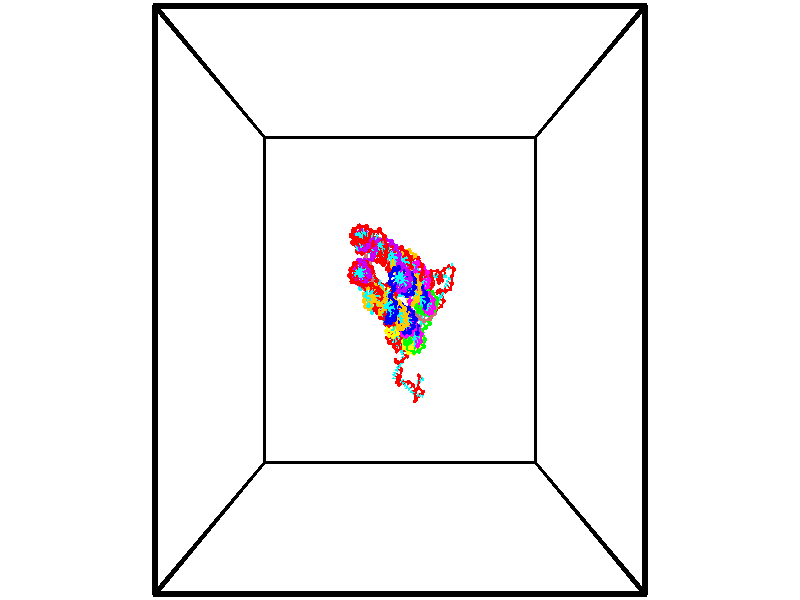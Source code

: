// switches for output
#declare DRAW_BASES = 1; // possible values are 0, 1; only relevant for DNA ribbons
#declare DRAW_BASES_TYPE = 3; // possible values are 1, 2, 3; only relevant for DNA ribbons
#declare DRAW_FOG = 0; // set to 1 to enable fog

#include "colors.inc"

#include "transforms.inc"
background { rgb <1, 1, 1>}

#default {
   normal{
       ripples 0.25
       frequency 0.20
       turbulence 0.2
       lambda 5
   }
	finish {
		phong 0.1
		phong_size 40.
	}
}

// original window dimensions: 1024x640


// camera settings

camera {
	sky <-0, 1, 0>
	up <-0, 1, 0>
	right 1.6 * <1, 0, 0>
	location <18.5, 18.5, 82.5562>
	look_at <18.5, 18.5, 18.5>
	direction <0, 0, -64.0562>
	angle 67.0682
}


# declare cpy_camera_pos = <18.5, 18.5, 82.5562>;
# if (DRAW_FOG = 1)
fog {
	fog_type 2
	up vnormalize(cpy_camera_pos)
	color rgbt<1,1,1,0.3>
	distance 1e-5
	fog_alt 3e-3
	fog_offset 29.6
}
# end


// LIGHTS

# declare lum = 6;
global_settings {
	ambient_light rgb lum * <0.05, 0.05, 0.05>
	max_trace_level 15
}# declare cpy_direct_light_amount = 0.25;
light_source
{	1000 * <-1, -1, 1>,
	rgb lum * cpy_direct_light_amount
	parallel
}

light_source
{	1000 * <1, 1, -1>,
	rgb lum * cpy_direct_light_amount
	parallel
}

// strand 0

// nucleotide -1

// particle -1
sphere {
	<22.556648, 17.397661, -1.923452> 0.250000
	pigment { color rgbt <1,0,0,0> }
	no_shadow
}
cylinder {
	<22.693115, 17.143501, -1.646361>,  <22.774996, 16.991005, -1.480106>, 0.100000
	pigment { color rgbt <1,0,0,0> }
	no_shadow
}
cylinder {
	<22.693115, 17.143501, -1.646361>,  <22.556648, 17.397661, -1.923452>, 0.100000
	pigment { color rgbt <1,0,0,0> }
	no_shadow
}

// particle -1
sphere {
	<22.693115, 17.143501, -1.646361> 0.100000
	pigment { color rgbt <1,0,0,0> }
	no_shadow
}
sphere {
	0, 1
	scale<0.080000,0.200000,0.300000>
	matrix <0.934989, 0.305390, -0.180367,
		-0.096948, 0.709229, 0.698280,
		0.341170, -0.635398, 0.692728,
		22.795465, 16.952883, -1.438542>
	pigment { color rgbt <0,1,1,0> }
	no_shadow
}
cylinder {
	<22.643484, 17.697287, -1.291340>,  <22.556648, 17.397661, -1.923452>, 0.130000
	pigment { color rgbt <1,0,0,0> }
	no_shadow
}

// nucleotide -1

// particle -1
sphere {
	<22.643484, 17.697287, -1.291340> 0.250000
	pigment { color rgbt <1,0,0,0> }
	no_shadow
}
cylinder {
	<23.041355, 17.657921, -1.303547>,  <23.280077, 17.634300, -1.310871>, 0.100000
	pigment { color rgbt <1,0,0,0> }
	no_shadow
}
cylinder {
	<23.041355, 17.657921, -1.303547>,  <22.643484, 17.697287, -1.291340>, 0.100000
	pigment { color rgbt <1,0,0,0> }
	no_shadow
}

// particle -1
sphere {
	<23.041355, 17.657921, -1.303547> 0.100000
	pigment { color rgbt <1,0,0,0> }
	no_shadow
}
sphere {
	0, 1
	scale<0.080000,0.200000,0.300000>
	matrix <0.059100, 0.302307, 0.951377,
		-0.084407, -0.948116, 0.306514,
		0.994677, -0.098418, -0.030517,
		23.339758, 17.628395, -1.312702>
	pigment { color rgbt <0,1,1,0> }
	no_shadow
}
cylinder {
	<22.819983, 17.580505, -0.588902>,  <22.643484, 17.697287, -1.291340>, 0.130000
	pigment { color rgbt <1,0,0,0> }
	no_shadow
}

// nucleotide -1

// particle -1
sphere {
	<22.819983, 17.580505, -0.588902> 0.250000
	pigment { color rgbt <1,0,0,0> }
	no_shadow
}
cylinder {
	<23.167381, 17.674267, -0.763611>,  <23.375820, 17.730524, -0.868437>, 0.100000
	pigment { color rgbt <1,0,0,0> }
	no_shadow
}
cylinder {
	<23.167381, 17.674267, -0.763611>,  <22.819983, 17.580505, -0.588902>, 0.100000
	pigment { color rgbt <1,0,0,0> }
	no_shadow
}

// particle -1
sphere {
	<23.167381, 17.674267, -0.763611> 0.100000
	pigment { color rgbt <1,0,0,0> }
	no_shadow
}
sphere {
	0, 1
	scale<0.080000,0.200000,0.300000>
	matrix <0.319949, 0.407928, 0.855119,
		0.378607, -0.882413, 0.279290,
		0.868498, 0.234396, -0.436771,
		23.427931, 17.744587, -0.894643>
	pigment { color rgbt <0,1,1,0> }
	no_shadow
}
cylinder {
	<23.445282, 17.425850, -0.177385>,  <22.819983, 17.580505, -0.588902>, 0.130000
	pigment { color rgbt <1,0,0,0> }
	no_shadow
}

// nucleotide -1

// particle -1
sphere {
	<23.445282, 17.425850, -0.177385> 0.250000
	pigment { color rgbt <1,0,0,0> }
	no_shadow
}
cylinder {
	<23.499046, 17.748386, -0.407776>,  <23.531305, 17.941908, -0.546010>, 0.100000
	pigment { color rgbt <1,0,0,0> }
	no_shadow
}
cylinder {
	<23.499046, 17.748386, -0.407776>,  <23.445282, 17.425850, -0.177385>, 0.100000
	pigment { color rgbt <1,0,0,0> }
	no_shadow
}

// particle -1
sphere {
	<23.499046, 17.748386, -0.407776> 0.100000
	pigment { color rgbt <1,0,0,0> }
	no_shadow
}
sphere {
	0, 1
	scale<0.080000,0.200000,0.300000>
	matrix <0.245105, 0.536136, 0.807763,
		0.960134, -0.249748, -0.125574,
		0.134412, 0.806340, -0.575977,
		23.539370, 17.990288, -0.580569>
	pigment { color rgbt <0,1,1,0> }
	no_shadow
}
cylinder {
	<24.189196, 17.800900, -0.099704>,  <23.445282, 17.425850, -0.177385>, 0.130000
	pigment { color rgbt <1,0,0,0> }
	no_shadow
}

// nucleotide -1

// particle -1
sphere {
	<24.189196, 17.800900, -0.099704> 0.250000
	pigment { color rgbt <1,0,0,0> }
	no_shadow
}
cylinder {
	<23.885406, 18.045361, -0.188872>,  <23.703133, 18.192038, -0.242373>, 0.100000
	pigment { color rgbt <1,0,0,0> }
	no_shadow
}
cylinder {
	<23.885406, 18.045361, -0.188872>,  <24.189196, 17.800900, -0.099704>, 0.100000
	pigment { color rgbt <1,0,0,0> }
	no_shadow
}

// particle -1
sphere {
	<23.885406, 18.045361, -0.188872> 0.100000
	pigment { color rgbt <1,0,0,0> }
	no_shadow
}
sphere {
	0, 1
	scale<0.080000,0.200000,0.300000>
	matrix <0.180540, 0.527220, 0.830328,
		0.624985, 0.590366, -0.510746,
		-0.759473, 0.611152, -0.222920,
		23.657564, 18.228706, -0.255748>
	pigment { color rgbt <0,1,1,0> }
	no_shadow
}
cylinder {
	<24.525311, 18.408880, -0.184936>,  <24.189196, 17.800900, -0.099704>, 0.130000
	pigment { color rgbt <1,0,0,0> }
	no_shadow
}

// nucleotide -1

// particle -1
sphere {
	<24.525311, 18.408880, -0.184936> 0.250000
	pigment { color rgbt <1,0,0,0> }
	no_shadow
}
cylinder {
	<24.140358, 18.477928, -0.101005>,  <23.909388, 18.519358, -0.050646>, 0.100000
	pigment { color rgbt <1,0,0,0> }
	no_shadow
}
cylinder {
	<24.140358, 18.477928, -0.101005>,  <24.525311, 18.408880, -0.184936>, 0.100000
	pigment { color rgbt <1,0,0,0> }
	no_shadow
}

// particle -1
sphere {
	<24.140358, 18.477928, -0.101005> 0.100000
	pigment { color rgbt <1,0,0,0> }
	no_shadow
}
sphere {
	0, 1
	scale<0.080000,0.200000,0.300000>
	matrix <0.267726, 0.470694, 0.840696,
		0.046357, 0.865245, -0.499201,
		-0.962379, 0.172621, 0.209828,
		23.851645, 18.529715, -0.038056>
	pigment { color rgbt <0,1,1,0> }
	no_shadow
}
cylinder {
	<24.238335, 19.200983, -0.218060>,  <24.525311, 18.408880, -0.184936>, 0.130000
	pigment { color rgbt <1,0,0,0> }
	no_shadow
}

// nucleotide -1

// particle -1
sphere {
	<24.238335, 19.200983, -0.218060> 0.250000
	pigment { color rgbt <1,0,0,0> }
	no_shadow
}
cylinder {
	<24.078232, 18.950939, 0.049980>,  <23.982170, 18.800913, 0.210804>, 0.100000
	pigment { color rgbt <1,0,0,0> }
	no_shadow
}
cylinder {
	<24.078232, 18.950939, 0.049980>,  <24.238335, 19.200983, -0.218060>, 0.100000
	pigment { color rgbt <1,0,0,0> }
	no_shadow
}

// particle -1
sphere {
	<24.078232, 18.950939, 0.049980> 0.100000
	pigment { color rgbt <1,0,0,0> }
	no_shadow
}
sphere {
	0, 1
	scale<0.080000,0.200000,0.300000>
	matrix <0.313240, 0.593860, 0.741088,
		-0.861206, 0.506528, -0.041887,
		-0.400257, -0.625108, 0.670100,
		23.958155, 18.763407, 0.251010>
	pigment { color rgbt <0,1,1,0> }
	no_shadow
}
cylinder {
	<23.654064, 19.474380, 0.257999>,  <24.238335, 19.200983, -0.218060>, 0.130000
	pigment { color rgbt <1,0,0,0> }
	no_shadow
}

// nucleotide -1

// particle -1
sphere {
	<23.654064, 19.474380, 0.257999> 0.250000
	pigment { color rgbt <1,0,0,0> }
	no_shadow
}
cylinder {
	<23.890842, 19.190693, 0.411154>,  <24.032909, 19.020479, 0.503048>, 0.100000
	pigment { color rgbt <1,0,0,0> }
	no_shadow
}
cylinder {
	<23.890842, 19.190693, 0.411154>,  <23.654064, 19.474380, 0.257999>, 0.100000
	pigment { color rgbt <1,0,0,0> }
	no_shadow
}

// particle -1
sphere {
	<23.890842, 19.190693, 0.411154> 0.100000
	pigment { color rgbt <1,0,0,0> }
	no_shadow
}
sphere {
	0, 1
	scale<0.080000,0.200000,0.300000>
	matrix <0.254612, 0.615285, 0.746054,
		-0.764703, -0.344136, 0.544793,
		0.591947, -0.709221, 0.382889,
		24.068426, 18.977926, 0.526021>
	pigment { color rgbt <0,1,1,0> }
	no_shadow
}
cylinder {
	<23.549889, 19.328714, 0.932696>,  <23.654064, 19.474380, 0.257999>, 0.130000
	pigment { color rgbt <1,0,0,0> }
	no_shadow
}

// nucleotide -1

// particle -1
sphere {
	<23.549889, 19.328714, 0.932696> 0.250000
	pigment { color rgbt <1,0,0,0> }
	no_shadow
}
cylinder {
	<23.937504, 19.283588, 0.844842>,  <24.170073, 19.256514, 0.792130>, 0.100000
	pigment { color rgbt <1,0,0,0> }
	no_shadow
}
cylinder {
	<23.937504, 19.283588, 0.844842>,  <23.549889, 19.328714, 0.932696>, 0.100000
	pigment { color rgbt <1,0,0,0> }
	no_shadow
}

// particle -1
sphere {
	<23.937504, 19.283588, 0.844842> 0.100000
	pigment { color rgbt <1,0,0,0> }
	no_shadow
}
sphere {
	0, 1
	scale<0.080000,0.200000,0.300000>
	matrix <0.239975, 0.639710, 0.730194,
		0.058126, -0.760292, 0.646975,
		0.969037, -0.112814, -0.219635,
		24.228214, 19.249744, 0.778952>
	pigment { color rgbt <0,1,1,0> }
	no_shadow
}
cylinder {
	<23.860680, 19.565493, 1.471390>,  <23.549889, 19.328714, 0.932696>, 0.130000
	pigment { color rgbt <1,0,0,0> }
	no_shadow
}

// nucleotide -1

// particle -1
sphere {
	<23.860680, 19.565493, 1.471390> 0.250000
	pigment { color rgbt <1,0,0,0> }
	no_shadow
}
cylinder {
	<24.150055, 19.591183, 1.196432>,  <24.323681, 19.606596, 1.031458>, 0.100000
	pigment { color rgbt <1,0,0,0> }
	no_shadow
}
cylinder {
	<24.150055, 19.591183, 1.196432>,  <23.860680, 19.565493, 1.471390>, 0.100000
	pigment { color rgbt <1,0,0,0> }
	no_shadow
}

// particle -1
sphere {
	<24.150055, 19.591183, 1.196432> 0.100000
	pigment { color rgbt <1,0,0,0> }
	no_shadow
}
sphere {
	0, 1
	scale<0.080000,0.200000,0.300000>
	matrix <0.489313, 0.654702, 0.576141,
		0.487040, -0.753154, 0.442212,
		0.723440, 0.064224, -0.687394,
		24.367086, 19.610451, 0.990214>
	pigment { color rgbt <0,1,1,0> }
	no_shadow
}
cylinder {
	<24.586937, 19.466059, 1.793042>,  <23.860680, 19.565493, 1.471390>, 0.130000
	pigment { color rgbt <1,0,0,0> }
	no_shadow
}

// nucleotide -1

// particle -1
sphere {
	<24.586937, 19.466059, 1.793042> 0.250000
	pigment { color rgbt <1,0,0,0> }
	no_shadow
}
cylinder {
	<24.563812, 19.734852, 1.497718>,  <24.549936, 19.896128, 1.320524>, 0.100000
	pigment { color rgbt <1,0,0,0> }
	no_shadow
}
cylinder {
	<24.563812, 19.734852, 1.497718>,  <24.586937, 19.466059, 1.793042>, 0.100000
	pigment { color rgbt <1,0,0,0> }
	no_shadow
}

// particle -1
sphere {
	<24.563812, 19.734852, 1.497718> 0.100000
	pigment { color rgbt <1,0,0,0> }
	no_shadow
}
sphere {
	0, 1
	scale<0.080000,0.200000,0.300000>
	matrix <0.401620, 0.692717, 0.599036,
		0.913980, -0.261886, -0.309930,
		-0.057814, 0.671981, -0.738308,
		24.546469, 19.936445, 1.276226>
	pigment { color rgbt <0,1,1,0> }
	no_shadow
}
cylinder {
	<25.262167, 19.722258, 1.786956>,  <24.586937, 19.466059, 1.793042>, 0.130000
	pigment { color rgbt <1,0,0,0> }
	no_shadow
}

// nucleotide -1

// particle -1
sphere {
	<25.262167, 19.722258, 1.786956> 0.250000
	pigment { color rgbt <1,0,0,0> }
	no_shadow
}
cylinder {
	<24.996387, 19.985474, 1.645256>,  <24.836920, 20.143404, 1.560236>, 0.100000
	pigment { color rgbt <1,0,0,0> }
	no_shadow
}
cylinder {
	<24.996387, 19.985474, 1.645256>,  <25.262167, 19.722258, 1.786956>, 0.100000
	pigment { color rgbt <1,0,0,0> }
	no_shadow
}

// particle -1
sphere {
	<24.996387, 19.985474, 1.645256> 0.100000
	pigment { color rgbt <1,0,0,0> }
	no_shadow
}
sphere {
	0, 1
	scale<0.080000,0.200000,0.300000>
	matrix <0.358152, 0.696420, 0.621874,
		0.655924, 0.286328, -0.698413,
		-0.664448, 0.658040, -0.354250,
		24.797052, 20.182886, 1.538981>
	pigment { color rgbt <0,1,1,0> }
	no_shadow
}
cylinder {
	<25.479603, 20.326397, 1.474591>,  <25.262167, 19.722258, 1.786956>, 0.130000
	pigment { color rgbt <1,0,0,0> }
	no_shadow
}

// nucleotide -1

// particle -1
sphere {
	<25.479603, 20.326397, 1.474591> 0.250000
	pigment { color rgbt <1,0,0,0> }
	no_shadow
}
cylinder {
	<25.144428, 20.442772, 1.659291>,  <24.943323, 20.512596, 1.770112>, 0.100000
	pigment { color rgbt <1,0,0,0> }
	no_shadow
}
cylinder {
	<25.144428, 20.442772, 1.659291>,  <25.479603, 20.326397, 1.474591>, 0.100000
	pigment { color rgbt <1,0,0,0> }
	no_shadow
}

// particle -1
sphere {
	<25.144428, 20.442772, 1.659291> 0.100000
	pigment { color rgbt <1,0,0,0> }
	no_shadow
}
sphere {
	0, 1
	scale<0.080000,0.200000,0.300000>
	matrix <0.522806, 0.670711, 0.526138,
		-0.156629, 0.682278, -0.714117,
		-0.837939, 0.290936, 0.461752,
		24.893047, 20.530052, 1.797817>
	pigment { color rgbt <0,1,1,0> }
	no_shadow
}
cylinder {
	<25.466204, 21.159397, 1.509092>,  <25.479603, 20.326397, 1.474591>, 0.130000
	pigment { color rgbt <1,0,0,0> }
	no_shadow
}

// nucleotide -1

// particle -1
sphere {
	<25.466204, 21.159397, 1.509092> 0.250000
	pigment { color rgbt <1,0,0,0> }
	no_shadow
}
cylinder {
	<25.254532, 20.989445, 1.802879>,  <25.127529, 20.887472, 1.979151>, 0.100000
	pigment { color rgbt <1,0,0,0> }
	no_shadow
}
cylinder {
	<25.254532, 20.989445, 1.802879>,  <25.466204, 21.159397, 1.509092>, 0.100000
	pigment { color rgbt <1,0,0,0> }
	no_shadow
}

// particle -1
sphere {
	<25.254532, 20.989445, 1.802879> 0.100000
	pigment { color rgbt <1,0,0,0> }
	no_shadow
}
sphere {
	0, 1
	scale<0.080000,0.200000,0.300000>
	matrix <0.362504, 0.669419, 0.648436,
		-0.767176, 0.609387, -0.200222,
		-0.529181, -0.424883, 0.734467,
		25.095778, 20.861980, 2.023220>
	pigment { color rgbt <0,1,1,0> }
	no_shadow
}
cylinder {
	<25.745728, 21.891335, 1.687027>,  <25.466204, 21.159397, 1.509092>, 0.130000
	pigment { color rgbt <1,0,0,0> }
	no_shadow
}

// nucleotide -1

// particle -1
sphere {
	<25.745728, 21.891335, 1.687027> 0.250000
	pigment { color rgbt <1,0,0,0> }
	no_shadow
}
cylinder {
	<25.626713, 22.177807, 1.434501>,  <25.555304, 22.349691, 1.282986>, 0.100000
	pigment { color rgbt <1,0,0,0> }
	no_shadow
}
cylinder {
	<25.626713, 22.177807, 1.434501>,  <25.745728, 21.891335, 1.687027>, 0.100000
	pigment { color rgbt <1,0,0,0> }
	no_shadow
}

// particle -1
sphere {
	<25.626713, 22.177807, 1.434501> 0.100000
	pigment { color rgbt <1,0,0,0> }
	no_shadow
}
sphere {
	0, 1
	scale<0.080000,0.200000,0.300000>
	matrix <0.902875, -0.003849, -0.429886,
		-0.310306, -0.697903, -0.645478,
		-0.297534, 0.716182, -0.631313,
		25.537453, 22.392662, 1.245107>
	pigment { color rgbt <0,1,1,0> }
	no_shadow
}
cylinder {
	<25.038092, 22.245054, 1.539719>,  <25.745728, 21.891335, 1.687027>, 0.130000
	pigment { color rgbt <1,0,0,0> }
	no_shadow
}

// nucleotide -1

// particle -1
sphere {
	<25.038092, 22.245054, 1.539719> 0.250000
	pigment { color rgbt <1,0,0,0> }
	no_shadow
}
cylinder {
	<25.012600, 22.107685, 1.914525>,  <24.997305, 22.025263, 2.139409>, 0.100000
	pigment { color rgbt <1,0,0,0> }
	no_shadow
}
cylinder {
	<25.012600, 22.107685, 1.914525>,  <25.038092, 22.245054, 1.539719>, 0.100000
	pigment { color rgbt <1,0,0,0> }
	no_shadow
}

// particle -1
sphere {
	<25.012600, 22.107685, 1.914525> 0.100000
	pigment { color rgbt <1,0,0,0> }
	no_shadow
}
sphere {
	0, 1
	scale<0.080000,0.200000,0.300000>
	matrix <0.317946, -0.896985, -0.307129,
		0.945965, 0.278347, 0.166354,
		-0.063729, -0.343424, 0.937016,
		24.993481, 22.004658, 2.195630>
	pigment { color rgbt <0,1,1,0> }
	no_shadow
}
cylinder {
	<24.434200, 21.903727, 1.699984>,  <25.038092, 22.245054, 1.539719>, 0.130000
	pigment { color rgbt <1,0,0,0> }
	no_shadow
}

// nucleotide -1

// particle -1
sphere {
	<24.434200, 21.903727, 1.699984> 0.250000
	pigment { color rgbt <1,0,0,0> }
	no_shadow
}
cylinder {
	<24.523457, 21.520664, 1.627209>,  <24.577011, 21.290827, 1.583544>, 0.100000
	pigment { color rgbt <1,0,0,0> }
	no_shadow
}
cylinder {
	<24.523457, 21.520664, 1.627209>,  <24.434200, 21.903727, 1.699984>, 0.100000
	pigment { color rgbt <1,0,0,0> }
	no_shadow
}

// particle -1
sphere {
	<24.523457, 21.520664, 1.627209> 0.100000
	pigment { color rgbt <1,0,0,0> }
	no_shadow
}
sphere {
	0, 1
	scale<0.080000,0.200000,0.300000>
	matrix <-0.516760, -0.274473, 0.810940,
		-0.826540, -0.086937, -0.556125,
		0.223142, -0.957657, -0.181937,
		24.590399, 21.233368, 1.572628>
	pigment { color rgbt <0,1,1,0> }
	no_shadow
}
cylinder {
	<23.805372, 21.503916, 1.548989>,  <24.434200, 21.903727, 1.699984>, 0.130000
	pigment { color rgbt <1,0,0,0> }
	no_shadow
}

// nucleotide -1

// particle -1
sphere {
	<23.805372, 21.503916, 1.548989> 0.250000
	pigment { color rgbt <1,0,0,0> }
	no_shadow
}
cylinder {
	<24.103931, 21.316204, 1.737738>,  <24.283068, 21.203577, 1.850988>, 0.100000
	pigment { color rgbt <1,0,0,0> }
	no_shadow
}
cylinder {
	<24.103931, 21.316204, 1.737738>,  <23.805372, 21.503916, 1.548989>, 0.100000
	pigment { color rgbt <1,0,0,0> }
	no_shadow
}

// particle -1
sphere {
	<24.103931, 21.316204, 1.737738> 0.100000
	pigment { color rgbt <1,0,0,0> }
	no_shadow
}
sphere {
	0, 1
	scale<0.080000,0.200000,0.300000>
	matrix <-0.558192, -0.055379, 0.827862,
		-0.362366, -0.881312, -0.303283,
		0.746400, -0.469279, 0.471873,
		24.327852, 21.175421, 1.879300>
	pigment { color rgbt <0,1,1,0> }
	no_shadow
}
cylinder {
	<23.581293, 20.823927, 1.814690>,  <23.805372, 21.503916, 1.548989>, 0.130000
	pigment { color rgbt <1,0,0,0> }
	no_shadow
}

// nucleotide -1

// particle -1
sphere {
	<23.581293, 20.823927, 1.814690> 0.250000
	pigment { color rgbt <1,0,0,0> }
	no_shadow
}
cylinder {
	<23.879341, 20.957653, 2.045525>,  <24.058170, 21.037888, 2.184025>, 0.100000
	pigment { color rgbt <1,0,0,0> }
	no_shadow
}
cylinder {
	<23.879341, 20.957653, 2.045525>,  <23.581293, 20.823927, 1.814690>, 0.100000
	pigment { color rgbt <1,0,0,0> }
	no_shadow
}

// particle -1
sphere {
	<23.879341, 20.957653, 2.045525> 0.100000
	pigment { color rgbt <1,0,0,0> }
	no_shadow
}
sphere {
	0, 1
	scale<0.080000,0.200000,0.300000>
	matrix <-0.565750, -0.141354, 0.812371,
		0.353161, -0.931801, 0.083813,
		0.745121, 0.334315, 0.577087,
		24.102877, 21.057947, 2.218651>
	pigment { color rgbt <0,1,1,0> }
	no_shadow
}
cylinder {
	<23.692419, 20.425182, 2.407932>,  <23.581293, 20.823927, 1.814690>, 0.130000
	pigment { color rgbt <1,0,0,0> }
	no_shadow
}

// nucleotide -1

// particle -1
sphere {
	<23.692419, 20.425182, 2.407932> 0.250000
	pigment { color rgbt <1,0,0,0> }
	no_shadow
}
cylinder {
	<23.749294, 20.816750, 2.466583>,  <23.783419, 21.051691, 2.501774>, 0.100000
	pigment { color rgbt <1,0,0,0> }
	no_shadow
}
cylinder {
	<23.749294, 20.816750, 2.466583>,  <23.692419, 20.425182, 2.407932>, 0.100000
	pigment { color rgbt <1,0,0,0> }
	no_shadow
}

// particle -1
sphere {
	<23.749294, 20.816750, 2.466583> 0.100000
	pigment { color rgbt <1,0,0,0> }
	no_shadow
}
sphere {
	0, 1
	scale<0.080000,0.200000,0.300000>
	matrix <-0.561253, -0.042286, 0.826563,
		0.815339, -0.199823, 0.543409,
		0.142187, 0.978919, 0.146629,
		23.791950, 21.110426, 2.510572>
	pigment { color rgbt <0,1,1,0> }
	no_shadow
}
cylinder {
	<24.031326, 20.659216, 3.144792>,  <23.692419, 20.425182, 2.407932>, 0.130000
	pigment { color rgbt <1,0,0,0> }
	no_shadow
}

// nucleotide -1

// particle -1
sphere {
	<24.031326, 20.659216, 3.144792> 0.250000
	pigment { color rgbt <1,0,0,0> }
	no_shadow
}
cylinder {
	<23.765953, 20.913589, 2.987087>,  <23.606730, 21.066214, 2.892464>, 0.100000
	pigment { color rgbt <1,0,0,0> }
	no_shadow
}
cylinder {
	<23.765953, 20.913589, 2.987087>,  <24.031326, 20.659216, 3.144792>, 0.100000
	pigment { color rgbt <1,0,0,0> }
	no_shadow
}

// particle -1
sphere {
	<23.765953, 20.913589, 2.987087> 0.100000
	pigment { color rgbt <1,0,0,0> }
	no_shadow
}
sphere {
	0, 1
	scale<0.080000,0.200000,0.300000>
	matrix <-0.635522, -0.200807, 0.745512,
		0.394926, 0.745160, 0.537373,
		-0.663434, 0.635934, -0.394262,
		23.566923, 21.104370, 2.868809>
	pigment { color rgbt <0,1,1,0> }
	no_shadow
}
cylinder {
	<23.903194, 21.180361, 3.618926>,  <24.031326, 20.659216, 3.144792>, 0.130000
	pigment { color rgbt <1,0,0,0> }
	no_shadow
}

// nucleotide -1

// particle -1
sphere {
	<23.903194, 21.180361, 3.618926> 0.250000
	pigment { color rgbt <1,0,0,0> }
	no_shadow
}
cylinder {
	<23.583073, 21.111923, 3.389059>,  <23.391001, 21.070860, 3.251138>, 0.100000
	pigment { color rgbt <1,0,0,0> }
	no_shadow
}
cylinder {
	<23.583073, 21.111923, 3.389059>,  <23.903194, 21.180361, 3.618926>, 0.100000
	pigment { color rgbt <1,0,0,0> }
	no_shadow
}

// particle -1
sphere {
	<23.583073, 21.111923, 3.389059> 0.100000
	pigment { color rgbt <1,0,0,0> }
	no_shadow
}
sphere {
	0, 1
	scale<0.080000,0.200000,0.300000>
	matrix <-0.536774, -0.222647, 0.813819,
		-0.267189, 0.959768, 0.086346,
		-0.800302, -0.171096, -0.574668,
		23.342981, 21.060595, 3.216658>
	pigment { color rgbt <0,1,1,0> }
	no_shadow
}
cylinder {
	<23.345921, 21.640690, 3.995717>,  <23.903194, 21.180361, 3.618926>, 0.130000
	pigment { color rgbt <1,0,0,0> }
	no_shadow
}

// nucleotide -1

// particle -1
sphere {
	<23.345921, 21.640690, 3.995717> 0.250000
	pigment { color rgbt <1,0,0,0> }
	no_shadow
}
cylinder {
	<23.193329, 21.338631, 3.782465>,  <23.101774, 21.157396, 3.654514>, 0.100000
	pigment { color rgbt <1,0,0,0> }
	no_shadow
}
cylinder {
	<23.193329, 21.338631, 3.782465>,  <23.345921, 21.640690, 3.995717>, 0.100000
	pigment { color rgbt <1,0,0,0> }
	no_shadow
}

// particle -1
sphere {
	<23.193329, 21.338631, 3.782465> 0.100000
	pigment { color rgbt <1,0,0,0> }
	no_shadow
}
sphere {
	0, 1
	scale<0.080000,0.200000,0.300000>
	matrix <-0.610908, -0.226879, 0.758497,
		-0.693732, 0.615044, -0.374775,
		-0.381480, -0.755147, -0.533129,
		23.078884, 21.112087, 3.622526>
	pigment { color rgbt <0,1,1,0> }
	no_shadow
}
cylinder {
	<22.534889, 21.614096, 3.948284>,  <23.345921, 21.640690, 3.995717>, 0.130000
	pigment { color rgbt <1,0,0,0> }
	no_shadow
}

// nucleotide -1

// particle -1
sphere {
	<22.534889, 21.614096, 3.948284> 0.250000
	pigment { color rgbt <1,0,0,0> }
	no_shadow
}
cylinder {
	<22.690147, 21.247936, 3.905592>,  <22.783302, 21.028240, 3.879978>, 0.100000
	pigment { color rgbt <1,0,0,0> }
	no_shadow
}
cylinder {
	<22.690147, 21.247936, 3.905592>,  <22.534889, 21.614096, 3.948284>, 0.100000
	pigment { color rgbt <1,0,0,0> }
	no_shadow
}

// particle -1
sphere {
	<22.690147, 21.247936, 3.905592> 0.100000
	pigment { color rgbt <1,0,0,0> }
	no_shadow
}
sphere {
	0, 1
	scale<0.080000,0.200000,0.300000>
	matrix <-0.616062, -0.343850, 0.708685,
		-0.685427, -0.209322, -0.697405,
		0.388147, -0.915397, -0.106729,
		22.806591, 20.973318, 3.873574>
	pigment { color rgbt <0,1,1,0> }
	no_shadow
}
cylinder {
	<21.995260, 21.285154, 4.135011>,  <22.534889, 21.614096, 3.948284>, 0.130000
	pigment { color rgbt <1,0,0,0> }
	no_shadow
}

// nucleotide -1

// particle -1
sphere {
	<21.995260, 21.285154, 4.135011> 0.250000
	pigment { color rgbt <1,0,0,0> }
	no_shadow
}
cylinder {
	<22.323738, 21.067726, 4.204489>,  <22.520824, 20.937269, 4.246175>, 0.100000
	pigment { color rgbt <1,0,0,0> }
	no_shadow
}
cylinder {
	<22.323738, 21.067726, 4.204489>,  <21.995260, 21.285154, 4.135011>, 0.100000
	pigment { color rgbt <1,0,0,0> }
	no_shadow
}

// particle -1
sphere {
	<22.323738, 21.067726, 4.204489> 0.100000
	pigment { color rgbt <1,0,0,0> }
	no_shadow
}
sphere {
	0, 1
	scale<0.080000,0.200000,0.300000>
	matrix <-0.406305, -0.343225, 0.846825,
		-0.400698, -0.765978, -0.502711,
		0.821193, -0.543575, 0.173692,
		22.570097, 20.904655, 4.256597>
	pigment { color rgbt <0,1,1,0> }
	no_shadow
}
cylinder {
	<21.728811, 20.687532, 4.260681>,  <21.995260, 21.285154, 4.135011>, 0.130000
	pigment { color rgbt <1,0,0,0> }
	no_shadow
}

// nucleotide -1

// particle -1
sphere {
	<21.728811, 20.687532, 4.260681> 0.250000
	pigment { color rgbt <1,0,0,0> }
	no_shadow
}
cylinder {
	<22.079220, 20.748386, 4.443738>,  <22.289465, 20.784899, 4.553573>, 0.100000
	pigment { color rgbt <1,0,0,0> }
	no_shadow
}
cylinder {
	<22.079220, 20.748386, 4.443738>,  <21.728811, 20.687532, 4.260681>, 0.100000
	pigment { color rgbt <1,0,0,0> }
	no_shadow
}

// particle -1
sphere {
	<22.079220, 20.748386, 4.443738> 0.100000
	pigment { color rgbt <1,0,0,0> }
	no_shadow
}
sphere {
	0, 1
	scale<0.080000,0.200000,0.300000>
	matrix <-0.453664, -0.061990, 0.889014,
		0.163621, -0.986414, 0.014714,
		0.876023, 0.152137, 0.457644,
		22.342028, 20.794027, 4.581032>
	pigment { color rgbt <0,1,1,0> }
	no_shadow
}
cylinder {
	<21.800615, 20.165012, 4.793166>,  <21.728811, 20.687532, 4.260681>, 0.130000
	pigment { color rgbt <1,0,0,0> }
	no_shadow
}

// nucleotide -1

// particle -1
sphere {
	<21.800615, 20.165012, 4.793166> 0.250000
	pigment { color rgbt <1,0,0,0> }
	no_shadow
}
cylinder {
	<22.022228, 20.486881, 4.878535>,  <22.155195, 20.680002, 4.929757>, 0.100000
	pigment { color rgbt <1,0,0,0> }
	no_shadow
}
cylinder {
	<22.022228, 20.486881, 4.878535>,  <21.800615, 20.165012, 4.793166>, 0.100000
	pigment { color rgbt <1,0,0,0> }
	no_shadow
}

// particle -1
sphere {
	<22.022228, 20.486881, 4.878535> 0.100000
	pigment { color rgbt <1,0,0,0> }
	no_shadow
}
sphere {
	0, 1
	scale<0.080000,0.200000,0.300000>
	matrix <-0.456466, 0.079237, 0.886206,
		0.696195, -0.588407, 0.411206,
		0.554032, 0.804674, 0.213423,
		22.188438, 20.728283, 4.942562>
	pigment { color rgbt <0,1,1,0> }
	no_shadow
}
cylinder {
	<22.285810, 20.016260, 5.318423>,  <21.800615, 20.165012, 4.793166>, 0.130000
	pigment { color rgbt <1,0,0,0> }
	no_shadow
}

// nucleotide -1

// particle -1
sphere {
	<22.285810, 20.016260, 5.318423> 0.250000
	pigment { color rgbt <1,0,0,0> }
	no_shadow
}
cylinder {
	<22.193867, 20.403332, 5.359915>,  <22.138700, 20.635574, 5.384809>, 0.100000
	pigment { color rgbt <1,0,0,0> }
	no_shadow
}
cylinder {
	<22.193867, 20.403332, 5.359915>,  <22.285810, 20.016260, 5.318423>, 0.100000
	pigment { color rgbt <1,0,0,0> }
	no_shadow
}

// particle -1
sphere {
	<22.193867, 20.403332, 5.359915> 0.100000
	pigment { color rgbt <1,0,0,0> }
	no_shadow
}
sphere {
	0, 1
	scale<0.080000,0.200000,0.300000>
	matrix <-0.243213, -0.160316, 0.956633,
		0.942344, 0.194661, 0.272202,
		-0.229858, 0.967681, 0.103729,
		22.124910, 20.693636, 5.391034>
	pigment { color rgbt <0,1,1,0> }
	no_shadow
}
cylinder {
	<22.740620, 20.415556, 5.854889>,  <22.285810, 20.016260, 5.318423>, 0.130000
	pigment { color rgbt <1,0,0,0> }
	no_shadow
}

// nucleotide -1

// particle -1
sphere {
	<22.740620, 20.415556, 5.854889> 0.250000
	pigment { color rgbt <1,0,0,0> }
	no_shadow
}
cylinder {
	<22.348068, 20.441559, 5.782588>,  <22.112537, 20.457161, 5.739207>, 0.100000
	pigment { color rgbt <1,0,0,0> }
	no_shadow
}
cylinder {
	<22.348068, 20.441559, 5.782588>,  <22.740620, 20.415556, 5.854889>, 0.100000
	pigment { color rgbt <1,0,0,0> }
	no_shadow
}

// particle -1
sphere {
	<22.348068, 20.441559, 5.782588> 0.100000
	pigment { color rgbt <1,0,0,0> }
	no_shadow
}
sphere {
	0, 1
	scale<0.080000,0.200000,0.300000>
	matrix <-0.191976, -0.299942, 0.934441,
		0.006528, 0.951740, 0.306836,
		-0.981378, 0.065005, -0.180753,
		22.053656, 20.461060, 5.728362>
	pigment { color rgbt <0,1,1,0> }
	no_shadow
}
cylinder {
	<22.352726, 20.876682, 6.329511>,  <22.740620, 20.415556, 5.854889>, 0.130000
	pigment { color rgbt <1,0,0,0> }
	no_shadow
}

// nucleotide -1

// particle -1
sphere {
	<22.352726, 20.876682, 6.329511> 0.250000
	pigment { color rgbt <1,0,0,0> }
	no_shadow
}
cylinder {
	<22.085743, 20.599712, 6.219930>,  <21.925554, 20.433531, 6.154181>, 0.100000
	pigment { color rgbt <1,0,0,0> }
	no_shadow
}
cylinder {
	<22.085743, 20.599712, 6.219930>,  <22.352726, 20.876682, 6.329511>, 0.100000
	pigment { color rgbt <1,0,0,0> }
	no_shadow
}

// particle -1
sphere {
	<22.085743, 20.599712, 6.219930> 0.100000
	pigment { color rgbt <1,0,0,0> }
	no_shadow
}
sphere {
	0, 1
	scale<0.080000,0.200000,0.300000>
	matrix <-0.242372, -0.145853, 0.959158,
		-0.704102, 0.706593, -0.070474,
		-0.667455, -0.692425, -0.273953,
		21.885506, 20.391985, 6.137744>
	pigment { color rgbt <0,1,1,0> }
	no_shadow
}
cylinder {
	<21.741499, 21.065870, 6.685503>,  <22.352726, 20.876682, 6.329511>, 0.130000
	pigment { color rgbt <1,0,0,0> }
	no_shadow
}

// nucleotide -1

// particle -1
sphere {
	<21.741499, 21.065870, 6.685503> 0.250000
	pigment { color rgbt <1,0,0,0> }
	no_shadow
}
cylinder {
	<21.739693, 20.667397, 6.650631>,  <21.738609, 20.428312, 6.629708>, 0.100000
	pigment { color rgbt <1,0,0,0> }
	no_shadow
}
cylinder {
	<21.739693, 20.667397, 6.650631>,  <21.741499, 21.065870, 6.685503>, 0.100000
	pigment { color rgbt <1,0,0,0> }
	no_shadow
}

// particle -1
sphere {
	<21.739693, 20.667397, 6.650631> 0.100000
	pigment { color rgbt <1,0,0,0> }
	no_shadow
}
sphere {
	0, 1
	scale<0.080000,0.200000,0.300000>
	matrix <-0.364308, -0.079550, 0.927875,
		-0.931268, 0.035949, -0.362558,
		-0.004514, -0.996183, -0.087178,
		21.738338, 20.368542, 6.624477>
	pigment { color rgbt <0,1,1,0> }
	no_shadow
}
cylinder {
	<21.029804, 20.862486, 6.687057>,  <21.741499, 21.065870, 6.685503>, 0.130000
	pigment { color rgbt <1,0,0,0> }
	no_shadow
}

// nucleotide -1

// particle -1
sphere {
	<21.029804, 20.862486, 6.687057> 0.250000
	pigment { color rgbt <1,0,0,0> }
	no_shadow
}
cylinder {
	<21.293320, 20.602879, 6.839252>,  <21.451429, 20.447113, 6.930570>, 0.100000
	pigment { color rgbt <1,0,0,0> }
	no_shadow
}
cylinder {
	<21.293320, 20.602879, 6.839252>,  <21.029804, 20.862486, 6.687057>, 0.100000
	pigment { color rgbt <1,0,0,0> }
	no_shadow
}

// particle -1
sphere {
	<21.293320, 20.602879, 6.839252> 0.100000
	pigment { color rgbt <1,0,0,0> }
	no_shadow
}
sphere {
	0, 1
	scale<0.080000,0.200000,0.300000>
	matrix <-0.587947, -0.128608, 0.798610,
		-0.469380, -0.749822, -0.466315,
		0.658787, -0.649020, 0.380489,
		21.490955, 20.408173, 6.953399>
	pigment { color rgbt <0,1,1,0> }
	no_shadow
}
cylinder {
	<20.616974, 20.420555, 7.135795>,  <21.029804, 20.862486, 6.687057>, 0.130000
	pigment { color rgbt <1,0,0,0> }
	no_shadow
}

// nucleotide -1

// particle -1
sphere {
	<20.616974, 20.420555, 7.135795> 0.250000
	pigment { color rgbt <1,0,0,0> }
	no_shadow
}
cylinder {
	<21.005375, 20.406258, 7.230344>,  <21.238417, 20.397680, 7.287073>, 0.100000
	pigment { color rgbt <1,0,0,0> }
	no_shadow
}
cylinder {
	<21.005375, 20.406258, 7.230344>,  <20.616974, 20.420555, 7.135795>, 0.100000
	pigment { color rgbt <1,0,0,0> }
	no_shadow
}

// particle -1
sphere {
	<21.005375, 20.406258, 7.230344> 0.100000
	pigment { color rgbt <1,0,0,0> }
	no_shadow
}
sphere {
	0, 1
	scale<0.080000,0.200000,0.300000>
	matrix <-0.236647, -0.283835, 0.929212,
		0.033879, -0.958207, -0.284064,
		0.971005, -0.035742, 0.236373,
		21.296677, 20.395535, 7.301256>
	pigment { color rgbt <0,1,1,0> }
	no_shadow
}
cylinder {
	<20.710705, 19.919626, 7.679343>,  <20.616974, 20.420555, 7.135795>, 0.130000
	pigment { color rgbt <1,0,0,0> }
	no_shadow
}

// nucleotide -1

// particle -1
sphere {
	<20.710705, 19.919626, 7.679343> 0.250000
	pigment { color rgbt <1,0,0,0> }
	no_shadow
}
cylinder {
	<21.007774, 20.186527, 7.701992>,  <21.186016, 20.346668, 7.715581>, 0.100000
	pigment { color rgbt <1,0,0,0> }
	no_shadow
}
cylinder {
	<21.007774, 20.186527, 7.701992>,  <20.710705, 19.919626, 7.679343>, 0.100000
	pigment { color rgbt <1,0,0,0> }
	no_shadow
}

// particle -1
sphere {
	<21.007774, 20.186527, 7.701992> 0.100000
	pigment { color rgbt <1,0,0,0> }
	no_shadow
}
sphere {
	0, 1
	scale<0.080000,0.200000,0.300000>
	matrix <-0.005439, -0.078541, 0.996896,
		0.669630, -0.740677, -0.054701,
		0.742674, 0.667254, 0.056622,
		21.230577, 20.386703, 7.718978>
	pigment { color rgbt <0,1,1,0> }
	no_shadow
}
cylinder {
	<21.446125, 19.683178, 8.049400>,  <20.710705, 19.919626, 7.679343>, 0.130000
	pigment { color rgbt <1,0,0,0> }
	no_shadow
}

// nucleotide -1

// particle -1
sphere {
	<21.446125, 19.683178, 8.049400> 0.250000
	pigment { color rgbt <1,0,0,0> }
	no_shadow
}
cylinder {
	<21.394161, 20.078793, 8.077478>,  <21.362984, 20.316162, 8.094325>, 0.100000
	pigment { color rgbt <1,0,0,0> }
	no_shadow
}
cylinder {
	<21.394161, 20.078793, 8.077478>,  <21.446125, 19.683178, 8.049400>, 0.100000
	pigment { color rgbt <1,0,0,0> }
	no_shadow
}

// particle -1
sphere {
	<21.394161, 20.078793, 8.077478> 0.100000
	pigment { color rgbt <1,0,0,0> }
	no_shadow
}
sphere {
	0, 1
	scale<0.080000,0.200000,0.300000>
	matrix <-0.066543, -0.079332, 0.994625,
		0.989290, 0.124541, 0.076120,
		-0.129910, 0.989038, 0.070195,
		21.355188, 20.375504, 8.098536>
	pigment { color rgbt <0,1,1,0> }
	no_shadow
}
cylinder {
	<22.076597, 19.940594, 8.411839>,  <21.446125, 19.683178, 8.049400>, 0.130000
	pigment { color rgbt <1,0,0,0> }
	no_shadow
}

// nucleotide -1

// particle -1
sphere {
	<22.076597, 19.940594, 8.411839> 0.250000
	pigment { color rgbt <1,0,0,0> }
	no_shadow
}
cylinder {
	<21.741680, 20.143085, 8.494473>,  <21.540730, 20.264580, 8.544054>, 0.100000
	pigment { color rgbt <1,0,0,0> }
	no_shadow
}
cylinder {
	<21.741680, 20.143085, 8.494473>,  <22.076597, 19.940594, 8.411839>, 0.100000
	pigment { color rgbt <1,0,0,0> }
	no_shadow
}

// particle -1
sphere {
	<21.741680, 20.143085, 8.494473> 0.100000
	pigment { color rgbt <1,0,0,0> }
	no_shadow
}
sphere {
	0, 1
	scale<0.080000,0.200000,0.300000>
	matrix <0.163116, -0.129355, 0.978090,
		0.521860, 0.852643, 0.025734,
		-0.837291, 0.506228, 0.206585,
		21.490494, 20.294954, 8.556449>
	pigment { color rgbt <0,1,1,0> }
	no_shadow
}
cylinder {
	<22.298504, 20.311018, 8.929477>,  <22.076597, 19.940594, 8.411839>, 0.130000
	pigment { color rgbt <1,0,0,0> }
	no_shadow
}

// nucleotide -1

// particle -1
sphere {
	<22.298504, 20.311018, 8.929477> 0.250000
	pigment { color rgbt <1,0,0,0> }
	no_shadow
}
cylinder {
	<21.899933, 20.341019, 8.945016>,  <21.660791, 20.359020, 8.954339>, 0.100000
	pigment { color rgbt <1,0,0,0> }
	no_shadow
}
cylinder {
	<21.899933, 20.341019, 8.945016>,  <22.298504, 20.311018, 8.929477>, 0.100000
	pigment { color rgbt <1,0,0,0> }
	no_shadow
}

// particle -1
sphere {
	<21.899933, 20.341019, 8.945016> 0.100000
	pigment { color rgbt <1,0,0,0> }
	no_shadow
}
sphere {
	0, 1
	scale<0.080000,0.200000,0.300000>
	matrix <0.034368, -0.060115, 0.997600,
		0.077158, 0.995370, 0.057322,
		-0.996426, 0.075003, 0.038847,
		21.601006, 20.363520, 8.956670>
	pigment { color rgbt <0,1,1,0> }
	no_shadow
}
cylinder {
	<22.111849, 20.861662, 9.438408>,  <22.298504, 20.311018, 8.929477>, 0.130000
	pigment { color rgbt <1,0,0,0> }
	no_shadow
}

// nucleotide -1

// particle -1
sphere {
	<22.111849, 20.861662, 9.438408> 0.250000
	pigment { color rgbt <1,0,0,0> }
	no_shadow
}
cylinder {
	<21.773636, 20.651657, 9.399547>,  <21.570707, 20.525654, 9.376230>, 0.100000
	pigment { color rgbt <1,0,0,0> }
	no_shadow
}
cylinder {
	<21.773636, 20.651657, 9.399547>,  <22.111849, 20.861662, 9.438408>, 0.100000
	pigment { color rgbt <1,0,0,0> }
	no_shadow
}

// particle -1
sphere {
	<21.773636, 20.651657, 9.399547> 0.100000
	pigment { color rgbt <1,0,0,0> }
	no_shadow
}
sphere {
	0, 1
	scale<0.080000,0.200000,0.300000>
	matrix <-0.195312, 0.134788, 0.971435,
		-0.496918, 0.840355, -0.216509,
		-0.845533, -0.525010, -0.097153,
		21.519976, 20.494154, 9.370400>
	pigment { color rgbt <0,1,1,0> }
	no_shadow
}
cylinder {
	<21.613710, 21.244394, 9.981283>,  <22.111849, 20.861662, 9.438408>, 0.130000
	pigment { color rgbt <1,0,0,0> }
	no_shadow
}

// nucleotide -1

// particle -1
sphere {
	<21.613710, 21.244394, 9.981283> 0.250000
	pigment { color rgbt <1,0,0,0> }
	no_shadow
}
cylinder {
	<21.474464, 20.884132, 9.877258>,  <21.390917, 20.667974, 9.814843>, 0.100000
	pigment { color rgbt <1,0,0,0> }
	no_shadow
}
cylinder {
	<21.474464, 20.884132, 9.877258>,  <21.613710, 21.244394, 9.981283>, 0.100000
	pigment { color rgbt <1,0,0,0> }
	no_shadow
}

// particle -1
sphere {
	<21.474464, 20.884132, 9.877258> 0.100000
	pigment { color rgbt <1,0,0,0> }
	no_shadow
}
sphere {
	0, 1
	scale<0.080000,0.200000,0.300000>
	matrix <-0.136730, -0.225666, 0.964562,
		-0.927426, 0.371338, -0.044589,
		-0.348116, -0.900657, -0.260062,
		21.370029, 20.613935, 9.799240>
	pigment { color rgbt <0,1,1,0> }
	no_shadow
}
cylinder {
	<21.117418, 21.088392, 10.474068>,  <21.613710, 21.244394, 9.981283>, 0.130000
	pigment { color rgbt <1,0,0,0> }
	no_shadow
}

// nucleotide -1

// particle -1
sphere {
	<21.117418, 21.088392, 10.474068> 0.250000
	pigment { color rgbt <1,0,0,0> }
	no_shadow
}
cylinder {
	<21.188583, 20.716290, 10.345711>,  <21.231281, 20.493029, 10.268697>, 0.100000
	pigment { color rgbt <1,0,0,0> }
	no_shadow
}
cylinder {
	<21.188583, 20.716290, 10.345711>,  <21.117418, 21.088392, 10.474068>, 0.100000
	pigment { color rgbt <1,0,0,0> }
	no_shadow
}

// particle -1
sphere {
	<21.188583, 20.716290, 10.345711> 0.100000
	pigment { color rgbt <1,0,0,0> }
	no_shadow
}
sphere {
	0, 1
	scale<0.080000,0.200000,0.300000>
	matrix <-0.233221, -0.356664, 0.904654,
		-0.956010, -0.086109, -0.280410,
		0.177911, -0.930256, -0.320892,
		21.241957, 20.437212, 10.249443>
	pigment { color rgbt <0,1,1,0> }
	no_shadow
}
cylinder {
	<20.584736, 20.636858, 10.655742>,  <21.117418, 21.088392, 10.474068>, 0.130000
	pigment { color rgbt <1,0,0,0> }
	no_shadow
}

// nucleotide -1

// particle -1
sphere {
	<20.584736, 20.636858, 10.655742> 0.250000
	pigment { color rgbt <1,0,0,0> }
	no_shadow
}
cylinder {
	<20.892120, 20.384708, 10.611746>,  <21.076551, 20.233419, 10.585348>, 0.100000
	pigment { color rgbt <1,0,0,0> }
	no_shadow
}
cylinder {
	<20.892120, 20.384708, 10.611746>,  <20.584736, 20.636858, 10.655742>, 0.100000
	pigment { color rgbt <1,0,0,0> }
	no_shadow
}

// particle -1
sphere {
	<20.892120, 20.384708, 10.611746> 0.100000
	pigment { color rgbt <1,0,0,0> }
	no_shadow
}
sphere {
	0, 1
	scale<0.080000,0.200000,0.300000>
	matrix <-0.048021, -0.228213, 0.972426,
		-0.638091, -0.741991, -0.205644,
		0.768462, -0.630372, -0.109989,
		21.122660, 20.195597, 10.578749>
	pigment { color rgbt <0,1,1,0> }
	no_shadow
}
cylinder {
	<20.369959, 20.128036, 11.005424>,  <20.584736, 20.636858, 10.655742>, 0.130000
	pigment { color rgbt <1,0,0,0> }
	no_shadow
}

// nucleotide -1

// particle -1
sphere {
	<20.369959, 20.128036, 11.005424> 0.250000
	pigment { color rgbt <1,0,0,0> }
	no_shadow
}
cylinder {
	<20.768848, 20.098721, 11.010674>,  <21.008183, 20.081131, 11.013824>, 0.100000
	pigment { color rgbt <1,0,0,0> }
	no_shadow
}
cylinder {
	<20.768848, 20.098721, 11.010674>,  <20.369959, 20.128036, 11.005424>, 0.100000
	pigment { color rgbt <1,0,0,0> }
	no_shadow
}

// particle -1
sphere {
	<20.768848, 20.098721, 11.010674> 0.100000
	pigment { color rgbt <1,0,0,0> }
	no_shadow
}
sphere {
	0, 1
	scale<0.080000,0.200000,0.300000>
	matrix <-0.025322, -0.168051, 0.985453,
		-0.070018, -0.983050, -0.169441,
		0.997224, -0.073290, 0.013126,
		21.068016, 20.076733, 11.014611>
	pigment { color rgbt <0,1,1,0> }
	no_shadow
}
cylinder {
	<20.414850, 19.612980, 11.410098>,  <20.369959, 20.128036, 11.005424>, 0.130000
	pigment { color rgbt <1,0,0,0> }
	no_shadow
}

// nucleotide -1

// particle -1
sphere {
	<20.414850, 19.612980, 11.410098> 0.250000
	pigment { color rgbt <1,0,0,0> }
	no_shadow
}
cylinder {
	<20.784565, 19.765110, 11.423004>,  <21.006393, 19.856388, 11.430748>, 0.100000
	pigment { color rgbt <1,0,0,0> }
	no_shadow
}
cylinder {
	<20.784565, 19.765110, 11.423004>,  <20.414850, 19.612980, 11.410098>, 0.100000
	pigment { color rgbt <1,0,0,0> }
	no_shadow
}

// particle -1
sphere {
	<20.784565, 19.765110, 11.423004> 0.100000
	pigment { color rgbt <1,0,0,0> }
	no_shadow
}
sphere {
	0, 1
	scale<0.080000,0.200000,0.300000>
	matrix <0.048281, -0.200351, 0.978534,
		0.378628, -0.902890, -0.203545,
		0.924289, 0.380328, 0.032266,
		21.061852, 19.879208, 11.432684>
	pigment { color rgbt <0,1,1,0> }
	no_shadow
}
cylinder {
	<20.772058, 19.145782, 11.827977>,  <20.414850, 19.612980, 11.410098>, 0.130000
	pigment { color rgbt <1,0,0,0> }
	no_shadow
}

// nucleotide -1

// particle -1
sphere {
	<20.772058, 19.145782, 11.827977> 0.250000
	pigment { color rgbt <1,0,0,0> }
	no_shadow
}
cylinder {
	<20.982590, 19.485867, 11.823530>,  <21.108908, 19.689917, 11.820862>, 0.100000
	pigment { color rgbt <1,0,0,0> }
	no_shadow
}
cylinder {
	<20.982590, 19.485867, 11.823530>,  <20.772058, 19.145782, 11.827977>, 0.100000
	pigment { color rgbt <1,0,0,0> }
	no_shadow
}

// particle -1
sphere {
	<20.982590, 19.485867, 11.823530> 0.100000
	pigment { color rgbt <1,0,0,0> }
	no_shadow
}
sphere {
	0, 1
	scale<0.080000,0.200000,0.300000>
	matrix <0.040063, -0.011737, 0.999128,
		0.849337, -0.526315, -0.040239,
		0.526329, 0.850209, -0.011117,
		21.140488, 19.740929, 11.820195>
	pigment { color rgbt <0,1,1,0> }
	no_shadow
}
cylinder {
	<21.394049, 19.077507, 12.331937>,  <20.772058, 19.145782, 11.827977>, 0.130000
	pigment { color rgbt <1,0,0,0> }
	no_shadow
}

// nucleotide -1

// particle -1
sphere {
	<21.394049, 19.077507, 12.331937> 0.250000
	pigment { color rgbt <1,0,0,0> }
	no_shadow
}
cylinder {
	<21.354160, 19.472370, 12.282014>,  <21.330227, 19.709288, 12.252060>, 0.100000
	pigment { color rgbt <1,0,0,0> }
	no_shadow
}
cylinder {
	<21.354160, 19.472370, 12.282014>,  <21.394049, 19.077507, 12.331937>, 0.100000
	pigment { color rgbt <1,0,0,0> }
	no_shadow
}

// particle -1
sphere {
	<21.354160, 19.472370, 12.282014> 0.100000
	pigment { color rgbt <1,0,0,0> }
	no_shadow
}
sphere {
	0, 1
	scale<0.080000,0.200000,0.300000>
	matrix <0.094980, 0.134304, 0.986378,
		0.990472, 0.086508, -0.107153,
		-0.099720, 0.987157, -0.124808,
		21.324244, 19.768517, 12.244572>
	pigment { color rgbt <0,1,1,0> }
	no_shadow
}
cylinder {
	<21.997108, 19.381863, 12.735523>,  <21.394049, 19.077507, 12.331937>, 0.130000
	pigment { color rgbt <1,0,0,0> }
	no_shadow
}

// nucleotide -1

// particle -1
sphere {
	<21.997108, 19.381863, 12.735523> 0.250000
	pigment { color rgbt <1,0,0,0> }
	no_shadow
}
cylinder {
	<21.716858, 19.663422, 12.688787>,  <21.548708, 19.832357, 12.660747>, 0.100000
	pigment { color rgbt <1,0,0,0> }
	no_shadow
}
cylinder {
	<21.716858, 19.663422, 12.688787>,  <21.997108, 19.381863, 12.735523>, 0.100000
	pigment { color rgbt <1,0,0,0> }
	no_shadow
}

// particle -1
sphere {
	<21.716858, 19.663422, 12.688787> 0.100000
	pigment { color rgbt <1,0,0,0> }
	no_shadow
}
sphere {
	0, 1
	scale<0.080000,0.200000,0.300000>
	matrix <0.039980, 0.202218, 0.978524,
		0.712407, 0.680910, -0.169821,
		-0.700627, 0.703896, -0.116839,
		21.506670, 19.874590, 12.653736>
	pigment { color rgbt <0,1,1,0> }
	no_shadow
}
cylinder {
	<22.260857, 19.965685, 12.994379>,  <21.997108, 19.381863, 12.735523>, 0.130000
	pigment { color rgbt <1,0,0,0> }
	no_shadow
}

// nucleotide -1

// particle -1
sphere {
	<22.260857, 19.965685, 12.994379> 0.250000
	pigment { color rgbt <1,0,0,0> }
	no_shadow
}
cylinder {
	<21.862255, 19.979168, 13.024956>,  <21.623095, 19.987259, 13.043302>, 0.100000
	pigment { color rgbt <1,0,0,0> }
	no_shadow
}
cylinder {
	<21.862255, 19.979168, 13.024956>,  <22.260857, 19.965685, 12.994379>, 0.100000
	pigment { color rgbt <1,0,0,0> }
	no_shadow
}

// particle -1
sphere {
	<21.862255, 19.979168, 13.024956> 0.100000
	pigment { color rgbt <1,0,0,0> }
	no_shadow
}
sphere {
	0, 1
	scale<0.080000,0.200000,0.300000>
	matrix <0.081848, 0.210508, 0.974160,
		0.016747, 0.977011, -0.212531,
		-0.996504, 0.033710, 0.076441,
		21.563303, 19.989281, 13.047888>
	pigment { color rgbt <0,1,1,0> }
	no_shadow
}
cylinder {
	<22.169333, 20.499718, 13.572635>,  <22.260857, 19.965685, 12.994379>, 0.130000
	pigment { color rgbt <1,0,0,0> }
	no_shadow
}

// nucleotide -1

// particle -1
sphere {
	<22.169333, 20.499718, 13.572635> 0.250000
	pigment { color rgbt <1,0,0,0> }
	no_shadow
}
cylinder {
	<21.820461, 20.311214, 13.520147>,  <21.611137, 20.198112, 13.488655>, 0.100000
	pigment { color rgbt <1,0,0,0> }
	no_shadow
}
cylinder {
	<21.820461, 20.311214, 13.520147>,  <22.169333, 20.499718, 13.572635>, 0.100000
	pigment { color rgbt <1,0,0,0> }
	no_shadow
}

// particle -1
sphere {
	<21.820461, 20.311214, 13.520147> 0.100000
	pigment { color rgbt <1,0,0,0> }
	no_shadow
}
sphere {
	0, 1
	scale<0.080000,0.200000,0.300000>
	matrix <-0.249039, 0.196868, 0.948273,
		-0.421049, 0.859743, -0.289066,
		-0.872180, -0.471258, -0.131219,
		21.558807, 20.169836, 13.480782>
	pigment { color rgbt <0,1,1,0> }
	no_shadow
}
cylinder {
	<21.735285, 21.035654, 13.782530>,  <22.169333, 20.499718, 13.572635>, 0.130000
	pigment { color rgbt <1,0,0,0> }
	no_shadow
}

// nucleotide -1

// particle -1
sphere {
	<21.735285, 21.035654, 13.782530> 0.250000
	pigment { color rgbt <1,0,0,0> }
	no_shadow
}
cylinder {
	<21.539257, 20.686981, 13.783163>,  <21.421640, 20.477777, 13.783543>, 0.100000
	pigment { color rgbt <1,0,0,0> }
	no_shadow
}
cylinder {
	<21.539257, 20.686981, 13.783163>,  <21.735285, 21.035654, 13.782530>, 0.100000
	pigment { color rgbt <1,0,0,0> }
	no_shadow
}

// particle -1
sphere {
	<21.539257, 20.686981, 13.783163> 0.100000
	pigment { color rgbt <1,0,0,0> }
	no_shadow
}
sphere {
	0, 1
	scale<0.080000,0.200000,0.300000>
	matrix <-0.515761, 0.291429, 0.805642,
		-0.702725, 0.394005, -0.592400,
		-0.490070, -0.871682, 0.001582,
		21.392237, 20.425476, 13.783638>
	pigment { color rgbt <0,1,1,0> }
	no_shadow
}
cylinder {
	<21.054066, 21.274811, 13.880509>,  <21.735285, 21.035654, 13.782530>, 0.130000
	pigment { color rgbt <1,0,0,0> }
	no_shadow
}

// nucleotide -1

// particle -1
sphere {
	<21.054066, 21.274811, 13.880509> 0.250000
	pigment { color rgbt <1,0,0,0> }
	no_shadow
}
cylinder {
	<21.068020, 20.892300, 13.996656>,  <21.076393, 20.662792, 14.066344>, 0.100000
	pigment { color rgbt <1,0,0,0> }
	no_shadow
}
cylinder {
	<21.068020, 20.892300, 13.996656>,  <21.054066, 21.274811, 13.880509>, 0.100000
	pigment { color rgbt <1,0,0,0> }
	no_shadow
}

// particle -1
sphere {
	<21.068020, 20.892300, 13.996656> 0.100000
	pigment { color rgbt <1,0,0,0> }
	no_shadow
}
sphere {
	0, 1
	scale<0.080000,0.200000,0.300000>
	matrix <-0.621896, 0.206666, 0.755338,
		-0.782323, -0.206927, -0.587497,
		0.034885, -0.956279, 0.290366,
		21.078485, 20.605415, 14.083766>
	pigment { color rgbt <0,1,1,0> }
	no_shadow
}
cylinder {
	<20.418598, 21.089527, 14.210783>,  <21.054066, 21.274811, 13.880509>, 0.130000
	pigment { color rgbt <1,0,0,0> }
	no_shadow
}

// nucleotide -1

// particle -1
sphere {
	<20.418598, 21.089527, 14.210783> 0.250000
	pigment { color rgbt <1,0,0,0> }
	no_shadow
}
cylinder {
	<20.662235, 20.803185, 14.347345>,  <20.808416, 20.631378, 14.429282>, 0.100000
	pigment { color rgbt <1,0,0,0> }
	no_shadow
}
cylinder {
	<20.662235, 20.803185, 14.347345>,  <20.418598, 21.089527, 14.210783>, 0.100000
	pigment { color rgbt <1,0,0,0> }
	no_shadow
}

// particle -1
sphere {
	<20.662235, 20.803185, 14.347345> 0.100000
	pigment { color rgbt <1,0,0,0> }
	no_shadow
}
sphere {
	0, 1
	scale<0.080000,0.200000,0.300000>
	matrix <-0.400498, 0.093931, 0.911471,
		-0.684551, -0.691900, -0.229486,
		0.609091, -0.715857, 0.341405,
		20.844963, 20.588427, 14.449767>
	pigment { color rgbt <0,1,1,0> }
	no_shadow
}
cylinder {
	<19.947706, 20.610718, 14.511496>,  <20.418598, 21.089527, 14.210783>, 0.130000
	pigment { color rgbt <1,0,0,0> }
	no_shadow
}

// nucleotide -1

// particle -1
sphere {
	<19.947706, 20.610718, 14.511496> 0.250000
	pigment { color rgbt <1,0,0,0> }
	no_shadow
}
cylinder {
	<20.313244, 20.574028, 14.669724>,  <20.532566, 20.552013, 14.764660>, 0.100000
	pigment { color rgbt <1,0,0,0> }
	no_shadow
}
cylinder {
	<20.313244, 20.574028, 14.669724>,  <19.947706, 20.610718, 14.511496>, 0.100000
	pigment { color rgbt <1,0,0,0> }
	no_shadow
}

// particle -1
sphere {
	<20.313244, 20.574028, 14.669724> 0.100000
	pigment { color rgbt <1,0,0,0> }
	no_shadow
}
sphere {
	0, 1
	scale<0.080000,0.200000,0.300000>
	matrix <-0.372020, 0.201335, 0.906126,
		-0.162757, -0.975218, 0.149865,
		0.913844, -0.091726, 0.395570,
		20.587397, 20.546511, 14.788394>
	pigment { color rgbt <0,1,1,0> }
	no_shadow
}
cylinder {
	<19.692242, 20.432489, 15.173781>,  <19.947706, 20.610718, 14.511496>, 0.130000
	pigment { color rgbt <1,0,0,0> }
	no_shadow
}

// nucleotide -1

// particle -1
sphere {
	<19.692242, 20.432489, 15.173781> 0.250000
	pigment { color rgbt <1,0,0,0> }
	no_shadow
}
cylinder {
	<20.086197, 20.482174, 15.222063>,  <20.322569, 20.511984, 15.251032>, 0.100000
	pigment { color rgbt <1,0,0,0> }
	no_shadow
}
cylinder {
	<20.086197, 20.482174, 15.222063>,  <19.692242, 20.432489, 15.173781>, 0.100000
	pigment { color rgbt <1,0,0,0> }
	no_shadow
}

// particle -1
sphere {
	<20.086197, 20.482174, 15.222063> 0.100000
	pigment { color rgbt <1,0,0,0> }
	no_shadow
}
sphere {
	0, 1
	scale<0.080000,0.200000,0.300000>
	matrix <-0.145919, 0.219637, 0.964607,
		0.093300, -0.967642, 0.234442,
		0.984887, 0.124208, 0.120706,
		20.381662, 20.519438, 15.258275>
	pigment { color rgbt <0,1,1,0> }
	no_shadow
}
cylinder {
	<19.847481, 20.052345, 15.733620>,  <19.692242, 20.432489, 15.173781>, 0.130000
	pigment { color rgbt <1,0,0,0> }
	no_shadow
}

// nucleotide -1

// particle -1
sphere {
	<19.847481, 20.052345, 15.733620> 0.250000
	pigment { color rgbt <1,0,0,0> }
	no_shadow
}
cylinder {
	<20.121563, 20.335953, 15.666945>,  <20.286013, 20.506117, 15.626939>, 0.100000
	pigment { color rgbt <1,0,0,0> }
	no_shadow
}
cylinder {
	<20.121563, 20.335953, 15.666945>,  <19.847481, 20.052345, 15.733620>, 0.100000
	pigment { color rgbt <1,0,0,0> }
	no_shadow
}

// particle -1
sphere {
	<20.121563, 20.335953, 15.666945> 0.100000
	pigment { color rgbt <1,0,0,0> }
	no_shadow
}
sphere {
	0, 1
	scale<0.080000,0.200000,0.300000>
	matrix <-0.166620, 0.375380, 0.911772,
		0.709035, -0.596977, 0.375349,
		0.685206, 0.709019, -0.166689,
		20.327126, 20.548658, 15.616938>
	pigment { color rgbt <0,1,1,0> }
	no_shadow
}
cylinder {
	<20.239056, 20.070120, 16.382223>,  <19.847481, 20.052345, 15.733620>, 0.130000
	pigment { color rgbt <1,0,0,0> }
	no_shadow
}

// nucleotide -1

// particle -1
sphere {
	<20.239056, 20.070120, 16.382223> 0.250000
	pigment { color rgbt <1,0,0,0> }
	no_shadow
}
cylinder {
	<20.312336, 20.418137, 16.199154>,  <20.356304, 20.626947, 16.089312>, 0.100000
	pigment { color rgbt <1,0,0,0> }
	no_shadow
}
cylinder {
	<20.312336, 20.418137, 16.199154>,  <20.239056, 20.070120, 16.382223>, 0.100000
	pigment { color rgbt <1,0,0,0> }
	no_shadow
}

// particle -1
sphere {
	<20.312336, 20.418137, 16.199154> 0.100000
	pigment { color rgbt <1,0,0,0> }
	no_shadow
}
sphere {
	0, 1
	scale<0.080000,0.200000,0.300000>
	matrix <-0.167131, 0.486340, 0.857636,
		0.968765, -0.080628, 0.234508,
		0.183200, 0.870041, -0.457674,
		20.367296, 20.679150, 16.061852>
	pigment { color rgbt <0,1,1,0> }
	no_shadow
}
cylinder {
	<20.752628, 20.346233, 16.767733>,  <20.239056, 20.070120, 16.382223>, 0.130000
	pigment { color rgbt <1,0,0,0> }
	no_shadow
}

// nucleotide -1

// particle -1
sphere {
	<20.752628, 20.346233, 16.767733> 0.250000
	pigment { color rgbt <1,0,0,0> }
	no_shadow
}
cylinder {
	<20.534622, 20.626534, 16.583599>,  <20.403818, 20.794714, 16.473118>, 0.100000
	pigment { color rgbt <1,0,0,0> }
	no_shadow
}
cylinder {
	<20.534622, 20.626534, 16.583599>,  <20.752628, 20.346233, 16.767733>, 0.100000
	pigment { color rgbt <1,0,0,0> }
	no_shadow
}

// particle -1
sphere {
	<20.534622, 20.626534, 16.583599> 0.100000
	pigment { color rgbt <1,0,0,0> }
	no_shadow
}
sphere {
	0, 1
	scale<0.080000,0.200000,0.300000>
	matrix <-0.183962, 0.435721, 0.881082,
		0.817996, 0.564887, -0.108563,
		-0.545015, 0.700749, -0.460336,
		20.371119, 20.836758, 16.445498>
	pigment { color rgbt <0,1,1,0> }
	no_shadow
}
cylinder {
	<20.915030, 20.853075, 17.146605>,  <20.752628, 20.346233, 16.767733>, 0.130000
	pigment { color rgbt <1,0,0,0> }
	no_shadow
}

// nucleotide -1

// particle -1
sphere {
	<20.915030, 20.853075, 17.146605> 0.250000
	pigment { color rgbt <1,0,0,0> }
	no_shadow
}
cylinder {
	<20.615795, 21.015316, 16.936518>,  <20.436255, 21.112661, 16.810467>, 0.100000
	pigment { color rgbt <1,0,0,0> }
	no_shadow
}
cylinder {
	<20.615795, 21.015316, 16.936518>,  <20.915030, 20.853075, 17.146605>, 0.100000
	pigment { color rgbt <1,0,0,0> }
	no_shadow
}

// particle -1
sphere {
	<20.615795, 21.015316, 16.936518> 0.100000
	pigment { color rgbt <1,0,0,0> }
	no_shadow
}
sphere {
	0, 1
	scale<0.080000,0.200000,0.300000>
	matrix <-0.384882, 0.379549, 0.841314,
		0.540585, 0.831522, -0.127826,
		-0.748087, 0.405604, -0.525216,
		20.391369, 21.136997, 16.778954>
	pigment { color rgbt <0,1,1,0> }
	no_shadow
}
cylinder {
	<20.896799, 21.597960, 17.225702>,  <20.915030, 20.853075, 17.146605>, 0.130000
	pigment { color rgbt <1,0,0,0> }
	no_shadow
}

// nucleotide -1

// particle -1
sphere {
	<20.896799, 21.597960, 17.225702> 0.250000
	pigment { color rgbt <1,0,0,0> }
	no_shadow
}
cylinder {
	<20.528522, 21.463757, 17.145939>,  <20.307556, 21.383234, 17.098082>, 0.100000
	pigment { color rgbt <1,0,0,0> }
	no_shadow
}
cylinder {
	<20.528522, 21.463757, 17.145939>,  <20.896799, 21.597960, 17.225702>, 0.100000
	pigment { color rgbt <1,0,0,0> }
	no_shadow
}

// particle -1
sphere {
	<20.528522, 21.463757, 17.145939> 0.100000
	pigment { color rgbt <1,0,0,0> }
	no_shadow
}
sphere {
	0, 1
	scale<0.080000,0.200000,0.300000>
	matrix <-0.342822, 0.450971, 0.824074,
		-0.186557, 0.827078, -0.530225,
		-0.920690, -0.335510, -0.199409,
		20.252316, 21.363104, 17.086117>
	pigment { color rgbt <0,1,1,0> }
	no_shadow
}
cylinder {
	<20.474321, 22.225735, 17.260902>,  <20.896799, 21.597960, 17.225702>, 0.130000
	pigment { color rgbt <1,0,0,0> }
	no_shadow
}

// nucleotide -1

// particle -1
sphere {
	<20.474321, 22.225735, 17.260902> 0.250000
	pigment { color rgbt <1,0,0,0> }
	no_shadow
}
cylinder {
	<20.271496, 21.886806, 17.324060>,  <20.149799, 21.683449, 17.361956>, 0.100000
	pigment { color rgbt <1,0,0,0> }
	no_shadow
}
cylinder {
	<20.271496, 21.886806, 17.324060>,  <20.474321, 22.225735, 17.260902>, 0.100000
	pigment { color rgbt <1,0,0,0> }
	no_shadow
}

// particle -1
sphere {
	<20.271496, 21.886806, 17.324060> 0.100000
	pigment { color rgbt <1,0,0,0> }
	no_shadow
}
sphere {
	0, 1
	scale<0.080000,0.200000,0.300000>
	matrix <-0.333109, 0.361612, 0.870790,
		-0.794936, 0.388950, -0.465612,
		-0.507065, -0.847322, 0.157896,
		20.119377, 21.632610, 17.371429>
	pigment { color rgbt <0,1,1,0> }
	no_shadow
}
cylinder {
	<20.072874, 22.369717, 17.849707>,  <20.474321, 22.225735, 17.260902>, 0.130000
	pigment { color rgbt <1,0,0,0> }
	no_shadow
}

// nucleotide -1

// particle -1
sphere {
	<20.072874, 22.369717, 17.849707> 0.250000
	pigment { color rgbt <1,0,0,0> }
	no_shadow
}
cylinder {
	<19.924694, 22.000385, 17.809248>,  <19.835785, 21.778786, 17.784973>, 0.100000
	pigment { color rgbt <1,0,0,0> }
	no_shadow
}
cylinder {
	<19.924694, 22.000385, 17.809248>,  <20.072874, 22.369717, 17.849707>, 0.100000
	pigment { color rgbt <1,0,0,0> }
	no_shadow
}

// particle -1
sphere {
	<19.924694, 22.000385, 17.809248> 0.100000
	pigment { color rgbt <1,0,0,0> }
	no_shadow
}
sphere {
	0, 1
	scale<0.080000,0.200000,0.300000>
	matrix <-0.497387, 0.105227, 0.861123,
		-0.784456, 0.369313, -0.498233,
		-0.370452, -0.923328, -0.101146,
		19.813559, 21.723387, 17.778904>
	pigment { color rgbt <0,1,1,0> }
	no_shadow
}
cylinder {
	<19.352865, 22.410002, 17.749960>,  <20.072874, 22.369717, 17.849707>, 0.130000
	pigment { color rgbt <1,0,0,0> }
	no_shadow
}

// nucleotide -1

// particle -1
sphere {
	<19.352865, 22.410002, 17.749960> 0.250000
	pigment { color rgbt <1,0,0,0> }
	no_shadow
}
cylinder {
	<19.440659, 22.057182, 17.916723>,  <19.493334, 21.845490, 18.016781>, 0.100000
	pigment { color rgbt <1,0,0,0> }
	no_shadow
}
cylinder {
	<19.440659, 22.057182, 17.916723>,  <19.352865, 22.410002, 17.749960>, 0.100000
	pigment { color rgbt <1,0,0,0> }
	no_shadow
}

// particle -1
sphere {
	<19.440659, 22.057182, 17.916723> 0.100000
	pigment { color rgbt <1,0,0,0> }
	no_shadow
}
sphere {
	0, 1
	scale<0.080000,0.200000,0.300000>
	matrix <-0.470160, 0.278808, 0.837386,
		-0.854855, -0.379806, -0.353511,
		0.219483, -0.882050, 0.416910,
		19.506504, 21.792566, 18.041796>
	pigment { color rgbt <0,1,1,0> }
	no_shadow
}
cylinder {
	<18.753731, 22.165524, 18.049774>,  <19.352865, 22.410002, 17.749960>, 0.130000
	pigment { color rgbt <1,0,0,0> }
	no_shadow
}

// nucleotide -1

// particle -1
sphere {
	<18.753731, 22.165524, 18.049774> 0.250000
	pigment { color rgbt <1,0,0,0> }
	no_shadow
}
cylinder {
	<19.041531, 21.961075, 18.237846>,  <19.214211, 21.838406, 18.350691>, 0.100000
	pigment { color rgbt <1,0,0,0> }
	no_shadow
}
cylinder {
	<19.041531, 21.961075, 18.237846>,  <18.753731, 22.165524, 18.049774>, 0.100000
	pigment { color rgbt <1,0,0,0> }
	no_shadow
}

// particle -1
sphere {
	<19.041531, 21.961075, 18.237846> 0.100000
	pigment { color rgbt <1,0,0,0> }
	no_shadow
}
sphere {
	0, 1
	scale<0.080000,0.200000,0.300000>
	matrix <-0.495701, 0.096218, 0.863147,
		-0.486414, -0.854105, -0.184135,
		0.719501, -0.511123, 0.470183,
		19.257381, 21.807737, 18.378901>
	pigment { color rgbt <0,1,1,0> }
	no_shadow
}
cylinder {
	<18.437574, 21.687429, 18.561415>,  <18.753731, 22.165524, 18.049774>, 0.130000
	pigment { color rgbt <1,0,0,0> }
	no_shadow
}

// nucleotide -1

// particle -1
sphere {
	<18.437574, 21.687429, 18.561415> 0.250000
	pigment { color rgbt <1,0,0,0> }
	no_shadow
}
cylinder {
	<18.812725, 21.698757, 18.699741>,  <19.037815, 21.705555, 18.782738>, 0.100000
	pigment { color rgbt <1,0,0,0> }
	no_shadow
}
cylinder {
	<18.812725, 21.698757, 18.699741>,  <18.437574, 21.687429, 18.561415>, 0.100000
	pigment { color rgbt <1,0,0,0> }
	no_shadow
}

// particle -1
sphere {
	<18.812725, 21.698757, 18.699741> 0.100000
	pigment { color rgbt <1,0,0,0> }
	no_shadow
}
sphere {
	0, 1
	scale<0.080000,0.200000,0.300000>
	matrix <-0.339892, -0.125329, 0.932076,
		0.069738, -0.991711, -0.107916,
		0.937875, 0.028322, 0.345814,
		19.094088, 21.707253, 18.803486>
	pigment { color rgbt <0,1,1,0> }
	no_shadow
}
cylinder {
	<18.445097, 21.271358, 19.098232>,  <18.437574, 21.687429, 18.561415>, 0.130000
	pigment { color rgbt <1,0,0,0> }
	no_shadow
}

// nucleotide -1

// particle -1
sphere {
	<18.445097, 21.271358, 19.098232> 0.250000
	pigment { color rgbt <1,0,0,0> }
	no_shadow
}
cylinder {
	<18.778297, 21.475876, 19.182791>,  <18.978218, 21.598587, 19.233526>, 0.100000
	pigment { color rgbt <1,0,0,0> }
	no_shadow
}
cylinder {
	<18.778297, 21.475876, 19.182791>,  <18.445097, 21.271358, 19.098232>, 0.100000
	pigment { color rgbt <1,0,0,0> }
	no_shadow
}

// particle -1
sphere {
	<18.778297, 21.475876, 19.182791> 0.100000
	pigment { color rgbt <1,0,0,0> }
	no_shadow
}
sphere {
	0, 1
	scale<0.080000,0.200000,0.300000>
	matrix <-0.217322, -0.049000, 0.974869,
		0.508803, -0.858008, 0.070298,
		0.833001, 0.511293, 0.211395,
		19.028198, 21.629265, 19.246210>
	pigment { color rgbt <0,1,1,0> }
	no_shadow
}
cylinder {
	<18.823997, 20.880878, 19.611156>,  <18.445097, 21.271358, 19.098232>, 0.130000
	pigment { color rgbt <1,0,0,0> }
	no_shadow
}

// nucleotide -1

// particle -1
sphere {
	<18.823997, 20.880878, 19.611156> 0.250000
	pigment { color rgbt <1,0,0,0> }
	no_shadow
}
cylinder {
	<18.937057, 21.261559, 19.659111>,  <19.004894, 21.489967, 19.687883>, 0.100000
	pigment { color rgbt <1,0,0,0> }
	no_shadow
}
cylinder {
	<18.937057, 21.261559, 19.659111>,  <18.823997, 20.880878, 19.611156>, 0.100000
	pigment { color rgbt <1,0,0,0> }
	no_shadow
}

// particle -1
sphere {
	<18.937057, 21.261559, 19.659111> 0.100000
	pigment { color rgbt <1,0,0,0> }
	no_shadow
}
sphere {
	0, 1
	scale<0.080000,0.200000,0.300000>
	matrix <-0.169853, -0.073352, 0.982736,
		0.944065, -0.298135, 0.140916,
		0.282651, 0.951701, 0.119889,
		19.021852, 21.547070, 19.695078>
	pigment { color rgbt <0,1,1,0> }
	no_shadow
}
cylinder {
	<19.241121, 20.908504, 20.243998>,  <18.823997, 20.880878, 19.611156>, 0.130000
	pigment { color rgbt <1,0,0,0> }
	no_shadow
}

// nucleotide -1

// particle -1
sphere {
	<19.241121, 20.908504, 20.243998> 0.250000
	pigment { color rgbt <1,0,0,0> }
	no_shadow
}
cylinder {
	<19.101528, 21.275803, 20.169123>,  <19.017773, 21.496181, 20.124197>, 0.100000
	pigment { color rgbt <1,0,0,0> }
	no_shadow
}
cylinder {
	<19.101528, 21.275803, 20.169123>,  <19.241121, 20.908504, 20.243998>, 0.100000
	pigment { color rgbt <1,0,0,0> }
	no_shadow
}

// particle -1
sphere {
	<19.101528, 21.275803, 20.169123> 0.100000
	pigment { color rgbt <1,0,0,0> }
	no_shadow
}
sphere {
	0, 1
	scale<0.080000,0.200000,0.300000>
	matrix <-0.235266, 0.107503, 0.965967,
		0.907118, 0.381143, 0.178516,
		-0.348981, 0.918245, -0.187188,
		18.996834, 21.551275, 20.112967>
	pigment { color rgbt <0,1,1,0> }
	no_shadow
}
cylinder {
	<19.643372, 21.312307, 20.723181>,  <19.241121, 20.908504, 20.243998>, 0.130000
	pigment { color rgbt <1,0,0,0> }
	no_shadow
}

// nucleotide -1

// particle -1
sphere {
	<19.643372, 21.312307, 20.723181> 0.250000
	pigment { color rgbt <1,0,0,0> }
	no_shadow
}
cylinder {
	<19.322109, 21.520733, 20.607645>,  <19.129351, 21.645788, 20.538322>, 0.100000
	pigment { color rgbt <1,0,0,0> }
	no_shadow
}
cylinder {
	<19.322109, 21.520733, 20.607645>,  <19.643372, 21.312307, 20.723181>, 0.100000
	pigment { color rgbt <1,0,0,0> }
	no_shadow
}

// particle -1
sphere {
	<19.322109, 21.520733, 20.607645> 0.100000
	pigment { color rgbt <1,0,0,0> }
	no_shadow
}
sphere {
	0, 1
	scale<0.080000,0.200000,0.300000>
	matrix <-0.247607, 0.149021, 0.957332,
		0.541874, 0.840408, 0.009332,
		-0.803158, 0.521064, -0.288841,
		19.081161, 21.677052, 20.520992>
	pigment { color rgbt <0,1,1,0> }
	no_shadow
}
cylinder {
	<19.588778, 21.957094, 21.227385>,  <19.643372, 21.312307, 20.723181>, 0.130000
	pigment { color rgbt <1,0,0,0> }
	no_shadow
}

// nucleotide -1

// particle -1
sphere {
	<19.588778, 21.957094, 21.227385> 0.250000
	pigment { color rgbt <1,0,0,0> }
	no_shadow
}
cylinder {
	<19.237087, 21.903141, 21.044621>,  <19.026073, 21.870770, 20.934963>, 0.100000
	pigment { color rgbt <1,0,0,0> }
	no_shadow
}
cylinder {
	<19.237087, 21.903141, 21.044621>,  <19.588778, 21.957094, 21.227385>, 0.100000
	pigment { color rgbt <1,0,0,0> }
	no_shadow
}

// particle -1
sphere {
	<19.237087, 21.903141, 21.044621> 0.100000
	pigment { color rgbt <1,0,0,0> }
	no_shadow
}
sphere {
	0, 1
	scale<0.080000,0.200000,0.300000>
	matrix <-0.476225, 0.275081, 0.835189,
		0.013033, 0.951912, -0.306094,
		-0.879227, -0.134885, -0.456909,
		18.973320, 21.862675, 20.907547>
	pigment { color rgbt <0,1,1,0> }
	no_shadow
}
cylinder {
	<19.199463, 22.437323, 21.564970>,  <19.588778, 21.957094, 21.227385>, 0.130000
	pigment { color rgbt <1,0,0,0> }
	no_shadow
}

// nucleotide -1

// particle -1
sphere {
	<19.199463, 22.437323, 21.564970> 0.250000
	pigment { color rgbt <1,0,0,0> }
	no_shadow
}
cylinder {
	<18.929279, 22.204849, 21.383429>,  <18.767170, 22.065365, 21.274504>, 0.100000
	pigment { color rgbt <1,0,0,0> }
	no_shadow
}
cylinder {
	<18.929279, 22.204849, 21.383429>,  <19.199463, 22.437323, 21.564970>, 0.100000
	pigment { color rgbt <1,0,0,0> }
	no_shadow
}

// particle -1
sphere {
	<18.929279, 22.204849, 21.383429> 0.100000
	pigment { color rgbt <1,0,0,0> }
	no_shadow
}
sphere {
	0, 1
	scale<0.080000,0.200000,0.300000>
	matrix <-0.653572, 0.186834, 0.733442,
		-0.341471, 0.792033, -0.506044,
		-0.675457, -0.581185, -0.453853,
		18.726643, 22.030493, 21.247272>
	pigment { color rgbt <0,1,1,0> }
	no_shadow
}
cylinder {
	<18.648849, 22.900429, 21.606867>,  <19.199463, 22.437323, 21.564970>, 0.130000
	pigment { color rgbt <1,0,0,0> }
	no_shadow
}

// nucleotide -1

// particle -1
sphere {
	<18.648849, 22.900429, 21.606867> 0.250000
	pigment { color rgbt <1,0,0,0> }
	no_shadow
}
cylinder {
	<18.514183, 22.532471, 21.526415>,  <18.433384, 22.311697, 21.478144>, 0.100000
	pigment { color rgbt <1,0,0,0> }
	no_shadow
}
cylinder {
	<18.514183, 22.532471, 21.526415>,  <18.648849, 22.900429, 21.606867>, 0.100000
	pigment { color rgbt <1,0,0,0> }
	no_shadow
}

// particle -1
sphere {
	<18.514183, 22.532471, 21.526415> 0.100000
	pigment { color rgbt <1,0,0,0> }
	no_shadow
}
sphere {
	0, 1
	scale<0.080000,0.200000,0.300000>
	matrix <-0.650342, 0.072687, 0.756156,
		-0.680963, 0.385374, -0.622717,
		-0.336666, -0.919893, -0.201128,
		18.413183, 22.256502, 21.466076>
	pigment { color rgbt <0,1,1,0> }
	no_shadow
}
cylinder {
	<17.939171, 22.858692, 21.379053>,  <18.648849, 22.900429, 21.606867>, 0.130000
	pigment { color rgbt <1,0,0,0> }
	no_shadow
}

// nucleotide -1

// particle -1
sphere {
	<17.939171, 22.858692, 21.379053> 0.250000
	pigment { color rgbt <1,0,0,0> }
	no_shadow
}
cylinder {
	<17.982220, 22.488670, 21.524763>,  <18.008049, 22.266657, 21.612188>, 0.100000
	pigment { color rgbt <1,0,0,0> }
	no_shadow
}
cylinder {
	<17.982220, 22.488670, 21.524763>,  <17.939171, 22.858692, 21.379053>, 0.100000
	pigment { color rgbt <1,0,0,0> }
	no_shadow
}

// particle -1
sphere {
	<17.982220, 22.488670, 21.524763> 0.100000
	pigment { color rgbt <1,0,0,0> }
	no_shadow
}
sphere {
	0, 1
	scale<0.080000,0.200000,0.300000>
	matrix <-0.733105, 0.173654, 0.657572,
		-0.671546, -0.337820, -0.659472,
		0.107621, -0.925052, 0.364275,
		18.014505, 22.211155, 21.634045>
	pigment { color rgbt <0,1,1,0> }
	no_shadow
}
cylinder {
	<17.310598, 22.498917, 21.356529>,  <17.939171, 22.858692, 21.379053>, 0.130000
	pigment { color rgbt <1,0,0,0> }
	no_shadow
}

// nucleotide -1

// particle -1
sphere {
	<17.310598, 22.498917, 21.356529> 0.250000
	pigment { color rgbt <1,0,0,0> }
	no_shadow
}
cylinder {
	<17.531010, 22.329689, 21.644245>,  <17.663256, 22.228151, 21.816875>, 0.100000
	pigment { color rgbt <1,0,0,0> }
	no_shadow
}
cylinder {
	<17.531010, 22.329689, 21.644245>,  <17.310598, 22.498917, 21.356529>, 0.100000
	pigment { color rgbt <1,0,0,0> }
	no_shadow
}

// particle -1
sphere {
	<17.531010, 22.329689, 21.644245> 0.100000
	pigment { color rgbt <1,0,0,0> }
	no_shadow
}
sphere {
	0, 1
	scale<0.080000,0.200000,0.300000>
	matrix <-0.743181, 0.143240, 0.653579,
		-0.379541, -0.894703, -0.235489,
		0.551027, -0.423071, 0.719291,
		17.696318, 22.202768, 21.860033>
	pigment { color rgbt <0,1,1,0> }
	no_shadow
}
cylinder {
	<16.815756, 21.961441, 21.740847>,  <17.310598, 22.498917, 21.356529>, 0.130000
	pigment { color rgbt <1,0,0,0> }
	no_shadow
}

// nucleotide -1

// particle -1
sphere {
	<16.815756, 21.961441, 21.740847> 0.250000
	pigment { color rgbt <1,0,0,0> }
	no_shadow
}
cylinder {
	<17.122681, 22.012856, 21.992149>,  <17.306835, 22.043705, 22.142931>, 0.100000
	pigment { color rgbt <1,0,0,0> }
	no_shadow
}
cylinder {
	<17.122681, 22.012856, 21.992149>,  <16.815756, 21.961441, 21.740847>, 0.100000
	pigment { color rgbt <1,0,0,0> }
	no_shadow
}

// particle -1
sphere {
	<17.122681, 22.012856, 21.992149> 0.100000
	pigment { color rgbt <1,0,0,0> }
	no_shadow
}
sphere {
	0, 1
	scale<0.080000,0.200000,0.300000>
	matrix <-0.641262, 0.148414, 0.752832,
		0.003522, -0.980537, 0.196304,
		0.767314, 0.128534, 0.628258,
		17.352875, 22.051416, 22.180626>
	pigment { color rgbt <0,1,1,0> }
	no_shadow
}
cylinder {
	<16.596115, 21.717474, 22.343702>,  <16.815756, 21.961441, 21.740847>, 0.130000
	pigment { color rgbt <1,0,0,0> }
	no_shadow
}

// nucleotide -1

// particle -1
sphere {
	<16.596115, 21.717474, 22.343702> 0.250000
	pigment { color rgbt <1,0,0,0> }
	no_shadow
}
cylinder {
	<16.920853, 21.916862, 22.465313>,  <17.115696, 22.036495, 22.538280>, 0.100000
	pigment { color rgbt <1,0,0,0> }
	no_shadow
}
cylinder {
	<16.920853, 21.916862, 22.465313>,  <16.596115, 21.717474, 22.343702>, 0.100000
	pigment { color rgbt <1,0,0,0> }
	no_shadow
}

// particle -1
sphere {
	<16.920853, 21.916862, 22.465313> 0.100000
	pigment { color rgbt <1,0,0,0> }
	no_shadow
}
sphere {
	0, 1
	scale<0.080000,0.200000,0.300000>
	matrix <-0.436562, 0.172462, 0.882989,
		0.387712, -0.849578, 0.357627,
		0.811845, 0.498472, 0.304028,
		17.164406, 22.066404, 22.556520>
	pigment { color rgbt <0,1,1,0> }
	no_shadow
}
cylinder {
	<16.879316, 21.464216, 23.020405>,  <16.596115, 21.717474, 22.343702>, 0.130000
	pigment { color rgbt <1,0,0,0> }
	no_shadow
}

// nucleotide -1

// particle -1
sphere {
	<16.879316, 21.464216, 23.020405> 0.250000
	pigment { color rgbt <1,0,0,0> }
	no_shadow
}
cylinder {
	<16.985783, 21.848938, 22.994837>,  <17.049662, 22.079771, 22.979496>, 0.100000
	pigment { color rgbt <1,0,0,0> }
	no_shadow
}
cylinder {
	<16.985783, 21.848938, 22.994837>,  <16.879316, 21.464216, 23.020405>, 0.100000
	pigment { color rgbt <1,0,0,0> }
	no_shadow
}

// particle -1
sphere {
	<16.985783, 21.848938, 22.994837> 0.100000
	pigment { color rgbt <1,0,0,0> }
	no_shadow
}
sphere {
	0, 1
	scale<0.080000,0.200000,0.300000>
	matrix <-0.427970, 0.177331, 0.886226,
		0.863712, -0.208527, 0.458823,
		0.266165, 0.961805, -0.063920,
		17.065632, 22.137480, 22.975660>
	pigment { color rgbt <0,1,1,0> }
	no_shadow
}
cylinder {
	<17.027893, 21.660963, 23.685783>,  <16.879316, 21.464216, 23.020405>, 0.130000
	pigment { color rgbt <1,0,0,0> }
	no_shadow
}

// nucleotide -1

// particle -1
sphere {
	<17.027893, 21.660963, 23.685783> 0.250000
	pigment { color rgbt <1,0,0,0> }
	no_shadow
}
cylinder {
	<16.996395, 22.013035, 23.498556>,  <16.977497, 22.224277, 23.386219>, 0.100000
	pigment { color rgbt <1,0,0,0> }
	no_shadow
}
cylinder {
	<16.996395, 22.013035, 23.498556>,  <17.027893, 21.660963, 23.685783>, 0.100000
	pigment { color rgbt <1,0,0,0> }
	no_shadow
}

// particle -1
sphere {
	<16.996395, 22.013035, 23.498556> 0.100000
	pigment { color rgbt <1,0,0,0> }
	no_shadow
}
sphere {
	0, 1
	scale<0.080000,0.200000,0.300000>
	matrix <-0.337860, 0.418176, 0.843196,
		0.937897, 0.224537, 0.264448,
		-0.078743, 0.880177, -0.468067,
		16.972773, 22.277088, 23.358135>
	pigment { color rgbt <0,1,1,0> }
	no_shadow
}
cylinder {
	<17.135874, 22.117058, 24.227310>,  <17.027893, 21.660963, 23.685783>, 0.130000
	pigment { color rgbt <1,0,0,0> }
	no_shadow
}

// nucleotide -1

// particle -1
sphere {
	<17.135874, 22.117058, 24.227310> 0.250000
	pigment { color rgbt <1,0,0,0> }
	no_shadow
}
cylinder {
	<16.991131, 22.382175, 23.965084>,  <16.904285, 22.541245, 23.807749>, 0.100000
	pigment { color rgbt <1,0,0,0> }
	no_shadow
}
cylinder {
	<16.991131, 22.382175, 23.965084>,  <17.135874, 22.117058, 24.227310>, 0.100000
	pigment { color rgbt <1,0,0,0> }
	no_shadow
}

// particle -1
sphere {
	<16.991131, 22.382175, 23.965084> 0.100000
	pigment { color rgbt <1,0,0,0> }
	no_shadow
}
sphere {
	0, 1
	scale<0.080000,0.200000,0.300000>
	matrix <-0.465605, 0.480735, 0.743038,
		0.807633, 0.574109, 0.134641,
		-0.361858, 0.662792, -0.655565,
		16.882574, 22.581013, 23.768415>
	pigment { color rgbt <0,1,1,0> }
	no_shadow
}
cylinder {
	<17.239979, 22.738998, 24.544626>,  <17.135874, 22.117058, 24.227310>, 0.130000
	pigment { color rgbt <1,0,0,0> }
	no_shadow
}

// nucleotide -1

// particle -1
sphere {
	<17.239979, 22.738998, 24.544626> 0.250000
	pigment { color rgbt <1,0,0,0> }
	no_shadow
}
cylinder {
	<16.968307, 22.811085, 24.260023>,  <16.805305, 22.854336, 24.089262>, 0.100000
	pigment { color rgbt <1,0,0,0> }
	no_shadow
}
cylinder {
	<16.968307, 22.811085, 24.260023>,  <17.239979, 22.738998, 24.544626>, 0.100000
	pigment { color rgbt <1,0,0,0> }
	no_shadow
}

// particle -1
sphere {
	<16.968307, 22.811085, 24.260023> 0.100000
	pigment { color rgbt <1,0,0,0> }
	no_shadow
}
sphere {
	0, 1
	scale<0.080000,0.200000,0.300000>
	matrix <-0.458633, 0.652633, 0.603097,
		0.573040, 0.735930, -0.360600,
		-0.679177, 0.180215, -0.711506,
		16.764555, 22.865149, 24.046572>
	pigment { color rgbt <0,1,1,0> }
	no_shadow
}
cylinder {
	<16.978127, 23.577318, 24.459536>,  <17.239979, 22.738998, 24.544626>, 0.130000
	pigment { color rgbt <1,0,0,0> }
	no_shadow
}

// nucleotide -1

// particle -1
sphere {
	<16.978127, 23.577318, 24.459536> 0.250000
	pigment { color rgbt <1,0,0,0> }
	no_shadow
}
cylinder {
	<16.717594, 23.290092, 24.361435>,  <16.561275, 23.117756, 24.302574>, 0.100000
	pigment { color rgbt <1,0,0,0> }
	no_shadow
}
cylinder {
	<16.717594, 23.290092, 24.361435>,  <16.978127, 23.577318, 24.459536>, 0.100000
	pigment { color rgbt <1,0,0,0> }
	no_shadow
}

// particle -1
sphere {
	<16.717594, 23.290092, 24.361435> 0.100000
	pigment { color rgbt <1,0,0,0> }
	no_shadow
}
sphere {
	0, 1
	scale<0.080000,0.200000,0.300000>
	matrix <-0.751278, 0.564891, 0.341291,
		-0.106529, 0.406545, -0.907399,
		-0.651331, -0.718066, -0.245251,
		16.522194, 23.074673, 24.287859>
	pigment { color rgbt <0,1,1,0> }
	no_shadow
}
cylinder {
	<16.514988, 24.124132, 24.068352>,  <16.978127, 23.577318, 24.459536>, 0.130000
	pigment { color rgbt <1,0,0,0> }
	no_shadow
}

// nucleotide -1

// particle -1
sphere {
	<16.514988, 24.124132, 24.068352> 0.250000
	pigment { color rgbt <1,0,0,0> }
	no_shadow
}
cylinder {
	<16.353134, 23.806366, 24.249537>,  <16.256021, 23.615705, 24.358248>, 0.100000
	pigment { color rgbt <1,0,0,0> }
	no_shadow
}
cylinder {
	<16.353134, 23.806366, 24.249537>,  <16.514988, 24.124132, 24.068352>, 0.100000
	pigment { color rgbt <1,0,0,0> }
	no_shadow
}

// particle -1
sphere {
	<16.353134, 23.806366, 24.249537> 0.100000
	pigment { color rgbt <1,0,0,0> }
	no_shadow
}
sphere {
	0, 1
	scale<0.080000,0.200000,0.300000>
	matrix <-0.833017, 0.524558, 0.175843,
		-0.377297, -0.306171, -0.874017,
		-0.404635, -0.794417, 0.452960,
		16.231743, 23.568041, 24.385424>
	pigment { color rgbt <0,1,1,0> }
	no_shadow
}
cylinder {
	<15.833065, 23.976770, 23.806919>,  <16.514988, 24.124132, 24.068352>, 0.130000
	pigment { color rgbt <1,0,0,0> }
	no_shadow
}

// nucleotide -1

// particle -1
sphere {
	<15.833065, 23.976770, 23.806919> 0.250000
	pigment { color rgbt <1,0,0,0> }
	no_shadow
}
cylinder {
	<15.825376, 23.798626, 24.164976>,  <15.820762, 23.691738, 24.379810>, 0.100000
	pigment { color rgbt <1,0,0,0> }
	no_shadow
}
cylinder {
	<15.825376, 23.798626, 24.164976>,  <15.833065, 23.976770, 23.806919>, 0.100000
	pigment { color rgbt <1,0,0,0> }
	no_shadow
}

// particle -1
sphere {
	<15.825376, 23.798626, 24.164976> 0.100000
	pigment { color rgbt <1,0,0,0> }
	no_shadow
}
sphere {
	0, 1
	scale<0.080000,0.200000,0.300000>
	matrix <-0.937014, 0.320334, 0.139253,
		-0.348763, -0.836085, -0.423469,
		-0.019224, -0.445363, 0.895144,
		15.819609, 23.665018, 24.433519>
	pigment { color rgbt <0,1,1,0> }
	no_shadow
}
cylinder {
	<15.282409, 23.375164, 23.919701>,  <15.833065, 23.976770, 23.806919>, 0.130000
	pigment { color rgbt <1,0,0,0> }
	no_shadow
}

// nucleotide -1

// particle -1
sphere {
	<15.282409, 23.375164, 23.919701> 0.250000
	pigment { color rgbt <1,0,0,0> }
	no_shadow
}
cylinder {
	<15.331212, 23.585754, 24.256256>,  <15.360494, 23.712109, 24.458189>, 0.100000
	pigment { color rgbt <1,0,0,0> }
	no_shadow
}
cylinder {
	<15.331212, 23.585754, 24.256256>,  <15.282409, 23.375164, 23.919701>, 0.100000
	pigment { color rgbt <1,0,0,0> }
	no_shadow
}

// particle -1
sphere {
	<15.331212, 23.585754, 24.256256> 0.100000
	pigment { color rgbt <1,0,0,0> }
	no_shadow
}
sphere {
	0, 1
	scale<0.080000,0.200000,0.300000>
	matrix <-0.985987, 0.161460, 0.041947,
		-0.113767, -0.834719, 0.538796,
		0.122008, 0.526474, 0.841391,
		15.367815, 23.743696, 24.508673>
	pigment { color rgbt <0,1,1,0> }
	no_shadow
}
cylinder {
	<15.085606, 23.213938, 24.606836>,  <15.282409, 23.375164, 23.919701>, 0.130000
	pigment { color rgbt <1,0,0,0> }
	no_shadow
}

// nucleotide -1

// particle -1
sphere {
	<15.085606, 23.213938, 24.606836> 0.250000
	pigment { color rgbt <1,0,0,0> }
	no_shadow
}
cylinder {
	<15.048432, 23.605381, 24.533417>,  <15.026128, 23.840246, 24.489365>, 0.100000
	pigment { color rgbt <1,0,0,0> }
	no_shadow
}
cylinder {
	<15.048432, 23.605381, 24.533417>,  <15.085606, 23.213938, 24.606836>, 0.100000
	pigment { color rgbt <1,0,0,0> }
	no_shadow
}

// particle -1
sphere {
	<15.048432, 23.605381, 24.533417> 0.100000
	pigment { color rgbt <1,0,0,0> }
	no_shadow
}
sphere {
	0, 1
	scale<0.080000,0.200000,0.300000>
	matrix <-0.968403, -0.045991, 0.245114,
		0.231429, 0.200528, 0.951961,
		-0.092934, 0.978608, -0.183549,
		15.020552, 23.898964, 24.478352>
	pigment { color rgbt <0,1,1,0> }
	no_shadow
}
cylinder {
	<14.361544, 23.397997, 24.731018>,  <15.085606, 23.213938, 24.606836>, 0.130000
	pigment { color rgbt <1,0,0,0> }
	no_shadow
}

// nucleotide -1

// particle -1
sphere {
	<14.361544, 23.397997, 24.731018> 0.250000
	pigment { color rgbt <1,0,0,0> }
	no_shadow
}
cylinder {
	<14.532981, 23.101830, 24.523909>,  <14.635843, 22.924129, 24.399643>, 0.100000
	pigment { color rgbt <1,0,0,0> }
	no_shadow
}
cylinder {
	<14.532981, 23.101830, 24.523909>,  <14.361544, 23.397997, 24.731018>, 0.100000
	pigment { color rgbt <1,0,0,0> }
	no_shadow
}

// particle -1
sphere {
	<14.532981, 23.101830, 24.523909> 0.100000
	pigment { color rgbt <1,0,0,0> }
	no_shadow
}
sphere {
	0, 1
	scale<0.080000,0.200000,0.300000>
	matrix <-0.735891, -0.618562, 0.275402,
		-0.524188, 0.262990, -0.809977,
		0.428593, -0.740417, -0.517775,
		14.661559, 22.879705, 24.368576>
	pigment { color rgbt <0,1,1,0> }
	no_shadow
}
cylinder {
	<13.926465, 23.137636, 24.185226>,  <14.361544, 23.397997, 24.731018>, 0.130000
	pigment { color rgbt <1,0,0,0> }
	no_shadow
}

// nucleotide -1

// particle -1
sphere {
	<13.926465, 23.137636, 24.185226> 0.250000
	pigment { color rgbt <1,0,0,0> }
	no_shadow
}
cylinder {
	<14.163821, 22.854321, 24.338177>,  <14.306235, 22.684330, 24.429947>, 0.100000
	pigment { color rgbt <1,0,0,0> }
	no_shadow
}
cylinder {
	<14.163821, 22.854321, 24.338177>,  <13.926465, 23.137636, 24.185226>, 0.100000
	pigment { color rgbt <1,0,0,0> }
	no_shadow
}

// particle -1
sphere {
	<14.163821, 22.854321, 24.338177> 0.100000
	pigment { color rgbt <1,0,0,0> }
	no_shadow
}
sphere {
	0, 1
	scale<0.080000,0.200000,0.300000>
	matrix <-0.804888, -0.518297, 0.289005,
		-0.006516, -0.479262, -0.877648,
		0.593391, -0.708291, 0.382375,
		14.341839, 22.641832, 24.452888>
	pigment { color rgbt <0,1,1,0> }
	no_shadow
}
cylinder {
	<14.614153, 23.045158, 23.831722>,  <13.926465, 23.137636, 24.185226>, 0.130000
	pigment { color rgbt <1,0,0,0> }
	no_shadow
}

// nucleotide -1

// particle -1
sphere {
	<14.614153, 23.045158, 23.831722> 0.250000
	pigment { color rgbt <1,0,0,0> }
	no_shadow
}
cylinder {
	<14.459157, 23.413616, 23.817078>,  <14.366159, 23.634691, 23.808290>, 0.100000
	pigment { color rgbt <1,0,0,0> }
	no_shadow
}
cylinder {
	<14.459157, 23.413616, 23.817078>,  <14.614153, 23.045158, 23.831722>, 0.100000
	pigment { color rgbt <1,0,0,0> }
	no_shadow
}

// particle -1
sphere {
	<14.459157, 23.413616, 23.817078> 0.100000
	pigment { color rgbt <1,0,0,0> }
	no_shadow
}
sphere {
	0, 1
	scale<0.080000,0.200000,0.300000>
	matrix <0.417385, 0.139889, -0.897898,
		-0.821974, -0.363208, -0.438678,
		-0.387490, 0.921147, -0.036613,
		14.342910, 23.689960, 23.806093>
	pigment { color rgbt <0,1,1,0> }
	no_shadow
}
cylinder {
	<14.060474, 23.144430, 23.283920>,  <14.614153, 23.045158, 23.831722>, 0.130000
	pigment { color rgbt <1,0,0,0> }
	no_shadow
}

// nucleotide -1

// particle -1
sphere {
	<14.060474, 23.144430, 23.283920> 0.250000
	pigment { color rgbt <1,0,0,0> }
	no_shadow
}
cylinder {
	<14.244216, 23.491760, 23.358755>,  <14.354461, 23.700159, 23.403656>, 0.100000
	pigment { color rgbt <1,0,0,0> }
	no_shadow
}
cylinder {
	<14.244216, 23.491760, 23.358755>,  <14.060474, 23.144430, 23.283920>, 0.100000
	pigment { color rgbt <1,0,0,0> }
	no_shadow
}

// particle -1
sphere {
	<14.244216, 23.491760, 23.358755> 0.100000
	pigment { color rgbt <1,0,0,0> }
	no_shadow
}
sphere {
	0, 1
	scale<0.080000,0.200000,0.300000>
	matrix <0.142084, 0.136085, -0.980456,
		-0.876816, 0.476958, -0.060864,
		0.459353, 0.868327, 0.187089,
		14.382022, 23.752258, 23.414883>
	pigment { color rgbt <0,1,1,0> }
	no_shadow
}
cylinder {
	<13.699338, 23.803066, 23.007418>,  <14.060474, 23.144430, 23.283920>, 0.130000
	pigment { color rgbt <1,0,0,0> }
	no_shadow
}

// nucleotide -1

// particle -1
sphere {
	<13.699338, 23.803066, 23.007418> 0.250000
	pigment { color rgbt <1,0,0,0> }
	no_shadow
}
cylinder {
	<14.095674, 23.764374, 23.045115>,  <14.333475, 23.741158, 23.067732>, 0.100000
	pigment { color rgbt <1,0,0,0> }
	no_shadow
}
cylinder {
	<14.095674, 23.764374, 23.045115>,  <13.699338, 23.803066, 23.007418>, 0.100000
	pigment { color rgbt <1,0,0,0> }
	no_shadow
}

// particle -1
sphere {
	<14.095674, 23.764374, 23.045115> 0.100000
	pigment { color rgbt <1,0,0,0> }
	no_shadow
}
sphere {
	0, 1
	scale<0.080000,0.200000,0.300000>
	matrix <0.098573, 0.041000, -0.994285,
		0.092314, 0.994466, 0.050159,
		0.990839, -0.096731, 0.094243,
		14.392925, 23.735353, 23.073387>
	pigment { color rgbt <0,1,1,0> }
	no_shadow
}
cylinder {
	<13.895602, 24.282555, 22.562281>,  <13.699338, 23.803066, 23.007418>, 0.130000
	pigment { color rgbt <1,0,0,0> }
	no_shadow
}

// nucleotide -1

// particle -1
sphere {
	<13.895602, 24.282555, 22.562281> 0.250000
	pigment { color rgbt <1,0,0,0> }
	no_shadow
}
cylinder {
	<14.210689, 24.043056, 22.620258>,  <14.399740, 23.899359, 22.655045>, 0.100000
	pigment { color rgbt <1,0,0,0> }
	no_shadow
}
cylinder {
	<14.210689, 24.043056, 22.620258>,  <13.895602, 24.282555, 22.562281>, 0.100000
	pigment { color rgbt <1,0,0,0> }
	no_shadow
}

// particle -1
sphere {
	<14.210689, 24.043056, 22.620258> 0.100000
	pigment { color rgbt <1,0,0,0> }
	no_shadow
}
sphere {
	0, 1
	scale<0.080000,0.200000,0.300000>
	matrix <0.274436, 0.130417, -0.952720,
		0.551531, 0.790252, 0.267049,
		0.787717, -0.598743, 0.144945,
		14.447003, 23.863434, 22.663742>
	pigment { color rgbt <0,1,1,0> }
	no_shadow
}
cylinder {
	<14.433424, 24.612211, 22.379612>,  <13.895602, 24.282555, 22.562281>, 0.130000
	pigment { color rgbt <1,0,0,0> }
	no_shadow
}

// nucleotide -1

// particle -1
sphere {
	<14.433424, 24.612211, 22.379612> 0.250000
	pigment { color rgbt <1,0,0,0> }
	no_shadow
}
cylinder {
	<14.548835, 24.231571, 22.337259>,  <14.618081, 24.003187, 22.311848>, 0.100000
	pigment { color rgbt <1,0,0,0> }
	no_shadow
}
cylinder {
	<14.548835, 24.231571, 22.337259>,  <14.433424, 24.612211, 22.379612>, 0.100000
	pigment { color rgbt <1,0,0,0> }
	no_shadow
}

// particle -1
sphere {
	<14.548835, 24.231571, 22.337259> 0.100000
	pigment { color rgbt <1,0,0,0> }
	no_shadow
}
sphere {
	0, 1
	scale<0.080000,0.200000,0.300000>
	matrix <0.159814, 0.156896, -0.974599,
		0.944040, 0.264277, 0.197348,
		0.288527, -0.951599, -0.105881,
		14.635393, 23.946091, 22.305494>
	pigment { color rgbt <0,1,1,0> }
	no_shadow
}
cylinder {
	<15.125374, 24.617239, 22.090969>,  <14.433424, 24.612211, 22.379612>, 0.130000
	pigment { color rgbt <1,0,0,0> }
	no_shadow
}

// nucleotide -1

// particle -1
sphere {
	<15.125374, 24.617239, 22.090969> 0.250000
	pigment { color rgbt <1,0,0,0> }
	no_shadow
}
cylinder {
	<14.965125, 24.259037, 22.013430>,  <14.868976, 24.044117, 21.966906>, 0.100000
	pigment { color rgbt <1,0,0,0> }
	no_shadow
}
cylinder {
	<14.965125, 24.259037, 22.013430>,  <15.125374, 24.617239, 22.090969>, 0.100000
	pigment { color rgbt <1,0,0,0> }
	no_shadow
}

// particle -1
sphere {
	<14.965125, 24.259037, 22.013430> 0.100000
	pigment { color rgbt <1,0,0,0> }
	no_shadow
}
sphere {
	0, 1
	scale<0.080000,0.200000,0.300000>
	matrix <0.121849, 0.157616, -0.979954,
		0.908105, -0.416211, 0.045971,
		-0.400622, -0.895503, -0.193847,
		14.844938, 23.990387, 21.955276>
	pigment { color rgbt <0,1,1,0> }
	no_shadow
}
cylinder {
	<15.564369, 24.316326, 21.480705>,  <15.125374, 24.617239, 22.090969>, 0.130000
	pigment { color rgbt <1,0,0,0> }
	no_shadow
}

// nucleotide -1

// particle -1
sphere {
	<15.564369, 24.316326, 21.480705> 0.250000
	pigment { color rgbt <1,0,0,0> }
	no_shadow
}
cylinder {
	<15.241990, 24.080643, 21.503618>,  <15.048563, 23.939232, 21.517366>, 0.100000
	pigment { color rgbt <1,0,0,0> }
	no_shadow
}
cylinder {
	<15.241990, 24.080643, 21.503618>,  <15.564369, 24.316326, 21.480705>, 0.100000
	pigment { color rgbt <1,0,0,0> }
	no_shadow
}

// particle -1
sphere {
	<15.241990, 24.080643, 21.503618> 0.100000
	pigment { color rgbt <1,0,0,0> }
	no_shadow
}
sphere {
	0, 1
	scale<0.080000,0.200000,0.300000>
	matrix <0.060764, -0.178588, -0.982046,
		0.588859, -0.787997, 0.179736,
		-0.805948, -0.589209, 0.057281,
		15.000206, 23.903881, 21.520803>
	pigment { color rgbt <0,1,1,0> }
	no_shadow
}
cylinder {
	<15.816257, 23.694727, 21.262281>,  <15.564369, 24.316326, 21.480705>, 0.130000
	pigment { color rgbt <1,0,0,0> }
	no_shadow
}

// nucleotide -1

// particle -1
sphere {
	<15.816257, 23.694727, 21.262281> 0.250000
	pigment { color rgbt <1,0,0,0> }
	no_shadow
}
cylinder {
	<15.424066, 23.699192, 21.183756>,  <15.188751, 23.701872, 21.136641>, 0.100000
	pigment { color rgbt <1,0,0,0> }
	no_shadow
}
cylinder {
	<15.424066, 23.699192, 21.183756>,  <15.816257, 23.694727, 21.262281>, 0.100000
	pigment { color rgbt <1,0,0,0> }
	no_shadow
}

// particle -1
sphere {
	<15.424066, 23.699192, 21.183756> 0.100000
	pigment { color rgbt <1,0,0,0> }
	no_shadow
}
sphere {
	0, 1
	scale<0.080000,0.200000,0.300000>
	matrix <0.191215, -0.178579, -0.965167,
		-0.045830, -0.983862, 0.172959,
		-0.980478, 0.011161, -0.196313,
		15.129922, 23.702541, 21.124863>
	pigment { color rgbt <0,1,1,0> }
	no_shadow
}
cylinder {
	<15.750652, 23.231096, 20.724344>,  <15.816257, 23.694727, 21.262281>, 0.130000
	pigment { color rgbt <1,0,0,0> }
	no_shadow
}

// nucleotide -1

// particle -1
sphere {
	<15.750652, 23.231096, 20.724344> 0.250000
	pigment { color rgbt <1,0,0,0> }
	no_shadow
}
cylinder {
	<15.386298, 23.395500, 20.709599>,  <15.167686, 23.494143, 20.700752>, 0.100000
	pigment { color rgbt <1,0,0,0> }
	no_shadow
}
cylinder {
	<15.386298, 23.395500, 20.709599>,  <15.750652, 23.231096, 20.724344>, 0.100000
	pigment { color rgbt <1,0,0,0> }
	no_shadow
}

// particle -1
sphere {
	<15.386298, 23.395500, 20.709599> 0.100000
	pigment { color rgbt <1,0,0,0> }
	no_shadow
}
sphere {
	0, 1
	scale<0.080000,0.200000,0.300000>
	matrix <-0.082824, -0.269605, -0.959403,
		-0.404265, -0.870851, 0.279620,
		-0.910884, 0.411012, -0.036864,
		15.113032, 23.518803, 20.698540>
	pigment { color rgbt <0,1,1,0> }
	no_shadow
}
cylinder {
	<15.239001, 22.740850, 20.456718>,  <15.750652, 23.231096, 20.724344>, 0.130000
	pigment { color rgbt <1,0,0,0> }
	no_shadow
}

// nucleotide -1

// particle -1
sphere {
	<15.239001, 22.740850, 20.456718> 0.250000
	pigment { color rgbt <1,0,0,0> }
	no_shadow
}
cylinder {
	<15.034616, 23.081135, 20.407389>,  <14.911983, 23.285305, 20.377790>, 0.100000
	pigment { color rgbt <1,0,0,0> }
	no_shadow
}
cylinder {
	<15.034616, 23.081135, 20.407389>,  <15.239001, 22.740850, 20.456718>, 0.100000
	pigment { color rgbt <1,0,0,0> }
	no_shadow
}

// particle -1
sphere {
	<15.034616, 23.081135, 20.407389> 0.100000
	pigment { color rgbt <1,0,0,0> }
	no_shadow
}
sphere {
	0, 1
	scale<0.080000,0.200000,0.300000>
	matrix <-0.328280, -0.325711, -0.886648,
		-0.794448, -0.412560, 0.445698,
		-0.510964, 0.850709, -0.123325,
		14.881326, 23.336348, 20.370392>
	pigment { color rgbt <0,1,1,0> }
	no_shadow
}
cylinder {
	<14.592147, 22.562426, 20.192007>,  <15.239001, 22.740850, 20.456718>, 0.130000
	pigment { color rgbt <1,0,0,0> }
	no_shadow
}

// nucleotide -1

// particle -1
sphere {
	<14.592147, 22.562426, 20.192007> 0.250000
	pigment { color rgbt <1,0,0,0> }
	no_shadow
}
cylinder {
	<14.664718, 22.934307, 20.063797>,  <14.708261, 23.157436, 19.986872>, 0.100000
	pigment { color rgbt <1,0,0,0> }
	no_shadow
}
cylinder {
	<14.664718, 22.934307, 20.063797>,  <14.592147, 22.562426, 20.192007>, 0.100000
	pigment { color rgbt <1,0,0,0> }
	no_shadow
}

// particle -1
sphere {
	<14.664718, 22.934307, 20.063797> 0.100000
	pigment { color rgbt <1,0,0,0> }
	no_shadow
}
sphere {
	0, 1
	scale<0.080000,0.200000,0.300000>
	matrix <-0.273691, -0.265319, -0.924499,
		-0.944551, 0.255454, 0.206315,
		0.181427, 0.929704, -0.320523,
		14.719146, 23.213219, 19.967640>
	pigment { color rgbt <0,1,1,0> }
	no_shadow
}
cylinder {
	<14.090639, 22.689379, 19.711788>,  <14.592147, 22.562426, 20.192007>, 0.130000
	pigment { color rgbt <1,0,0,0> }
	no_shadow
}

// nucleotide -1

// particle -1
sphere {
	<14.090639, 22.689379, 19.711788> 0.250000
	pigment { color rgbt <1,0,0,0> }
	no_shadow
}
cylinder {
	<14.353467, 22.977734, 19.623623>,  <14.511164, 23.150747, 19.570724>, 0.100000
	pigment { color rgbt <1,0,0,0> }
	no_shadow
}
cylinder {
	<14.353467, 22.977734, 19.623623>,  <14.090639, 22.689379, 19.711788>, 0.100000
	pigment { color rgbt <1,0,0,0> }
	no_shadow
}

// particle -1
sphere {
	<14.353467, 22.977734, 19.623623> 0.100000
	pigment { color rgbt <1,0,0,0> }
	no_shadow
}
sphere {
	0, 1
	scale<0.080000,0.200000,0.300000>
	matrix <0.009201, -0.300036, -0.953883,
		-0.753774, 0.624740, -0.203777,
		0.657069, 0.720887, -0.220411,
		14.550588, 23.194000, 19.557499>
	pigment { color rgbt <0,1,1,0> }
	no_shadow
}
cylinder {
	<13.998168, 22.852024, 18.938332>,  <14.090639, 22.689379, 19.711788>, 0.130000
	pigment { color rgbt <1,0,0,0> }
	no_shadow
}

// nucleotide -1

// particle -1
sphere {
	<13.998168, 22.852024, 18.938332> 0.250000
	pigment { color rgbt <1,0,0,0> }
	no_shadow
}
cylinder {
	<14.337056, 23.052120, 19.009863>,  <14.540389, 23.172178, 19.052782>, 0.100000
	pigment { color rgbt <1,0,0,0> }
	no_shadow
}
cylinder {
	<14.337056, 23.052120, 19.009863>,  <13.998168, 22.852024, 18.938332>, 0.100000
	pigment { color rgbt <1,0,0,0> }
	no_shadow
}

// particle -1
sphere {
	<14.337056, 23.052120, 19.009863> 0.100000
	pigment { color rgbt <1,0,0,0> }
	no_shadow
}
sphere {
	0, 1
	scale<0.080000,0.200000,0.300000>
	matrix <0.289270, -0.152055, -0.945094,
		-0.445581, 0.852432, -0.273528,
		0.847219, 0.500239, 0.178830,
		14.591222, 23.202192, 19.063511>
	pigment { color rgbt <0,1,1,0> }
	no_shadow
}
cylinder {
	<14.132030, 23.438429, 18.483091>,  <13.998168, 22.852024, 18.938332>, 0.130000
	pigment { color rgbt <1,0,0,0> }
	no_shadow
}

// nucleotide -1

// particle -1
sphere {
	<14.132030, 23.438429, 18.483091> 0.250000
	pigment { color rgbt <1,0,0,0> }
	no_shadow
}
cylinder {
	<14.508718, 23.356712, 18.589996>,  <14.734731, 23.307682, 18.654139>, 0.100000
	pigment { color rgbt <1,0,0,0> }
	no_shadow
}
cylinder {
	<14.508718, 23.356712, 18.589996>,  <14.132030, 23.438429, 18.483091>, 0.100000
	pigment { color rgbt <1,0,0,0> }
	no_shadow
}

// particle -1
sphere {
	<14.508718, 23.356712, 18.589996> 0.100000
	pigment { color rgbt <1,0,0,0> }
	no_shadow
}
sphere {
	0, 1
	scale<0.080000,0.200000,0.300000>
	matrix <0.279269, 0.031852, -0.959684,
		0.187542, 0.978392, 0.087048,
		0.941720, -0.204291, 0.267261,
		14.791233, 23.295425, 18.670176>
	pigment { color rgbt <0,1,1,0> }
	no_shadow
}
cylinder {
	<14.619582, 23.969780, 18.208555>,  <14.132030, 23.438429, 18.483091>, 0.130000
	pigment { color rgbt <1,0,0,0> }
	no_shadow
}

// nucleotide -1

// particle -1
sphere {
	<14.619582, 23.969780, 18.208555> 0.250000
	pigment { color rgbt <1,0,0,0> }
	no_shadow
}
cylinder {
	<14.845025, 23.647903, 18.283194>,  <14.980291, 23.454777, 18.327976>, 0.100000
	pigment { color rgbt <1,0,0,0> }
	no_shadow
}
cylinder {
	<14.845025, 23.647903, 18.283194>,  <14.619582, 23.969780, 18.208555>, 0.100000
	pigment { color rgbt <1,0,0,0> }
	no_shadow
}

// particle -1
sphere {
	<14.845025, 23.647903, 18.283194> 0.100000
	pigment { color rgbt <1,0,0,0> }
	no_shadow
}
sphere {
	0, 1
	scale<0.080000,0.200000,0.300000>
	matrix <0.317156, 0.002224, -0.948371,
		0.762731, 0.593689, 0.256466,
		0.563608, -0.804691, 0.186596,
		15.014108, 23.406496, 18.339172>
	pigment { color rgbt <0,1,1,0> }
	no_shadow
}
cylinder {
	<15.215328, 24.132776, 18.051483>,  <14.619582, 23.969780, 18.208555>, 0.130000
	pigment { color rgbt <1,0,0,0> }
	no_shadow
}

// nucleotide -1

// particle -1
sphere {
	<15.215328, 24.132776, 18.051483> 0.250000
	pigment { color rgbt <1,0,0,0> }
	no_shadow
}
cylinder {
	<15.241492, 23.735764, 18.010296>,  <15.257191, 23.497557, 17.985582>, 0.100000
	pigment { color rgbt <1,0,0,0> }
	no_shadow
}
cylinder {
	<15.241492, 23.735764, 18.010296>,  <15.215328, 24.132776, 18.051483>, 0.100000
	pigment { color rgbt <1,0,0,0> }
	no_shadow
}

// particle -1
sphere {
	<15.241492, 23.735764, 18.010296> 0.100000
	pigment { color rgbt <1,0,0,0> }
	no_shadow
}
sphere {
	0, 1
	scale<0.080000,0.200000,0.300000>
	matrix <0.270336, 0.116958, -0.955636,
		0.960542, 0.034671, 0.275967,
		0.065409, -0.992532, -0.102970,
		15.261115, 23.438004, 17.979404>
	pigment { color rgbt <0,1,1,0> }
	no_shadow
}
cylinder {
	<15.886902, 23.994097, 17.733351>,  <15.215328, 24.132776, 18.051483>, 0.130000
	pigment { color rgbt <1,0,0,0> }
	no_shadow
}

// nucleotide -1

// particle -1
sphere {
	<15.886902, 23.994097, 17.733351> 0.250000
	pigment { color rgbt <1,0,0,0> }
	no_shadow
}
cylinder {
	<15.674695, 23.663078, 17.659897>,  <15.547371, 23.464468, 17.615824>, 0.100000
	pigment { color rgbt <1,0,0,0> }
	no_shadow
}
cylinder {
	<15.674695, 23.663078, 17.659897>,  <15.886902, 23.994097, 17.733351>, 0.100000
	pigment { color rgbt <1,0,0,0> }
	no_shadow
}

// particle -1
sphere {
	<15.674695, 23.663078, 17.659897> 0.100000
	pigment { color rgbt <1,0,0,0> }
	no_shadow
}
sphere {
	0, 1
	scale<0.080000,0.200000,0.300000>
	matrix <0.435737, -0.080407, -0.896476,
		0.727108, -0.555611, 0.403249,
		-0.530516, -0.827545, -0.183635,
		15.515540, 23.414814, 17.604807>
	pigment { color rgbt <0,1,1,0> }
	no_shadow
}
cylinder {
	<16.359671, 23.504040, 17.578287>,  <15.886902, 23.994097, 17.733351>, 0.130000
	pigment { color rgbt <1,0,0,0> }
	no_shadow
}

// nucleotide -1

// particle -1
sphere {
	<16.359671, 23.504040, 17.578287> 0.250000
	pigment { color rgbt <1,0,0,0> }
	no_shadow
}
cylinder {
	<16.029575, 23.367523, 17.398285>,  <15.831518, 23.285614, 17.290283>, 0.100000
	pigment { color rgbt <1,0,0,0> }
	no_shadow
}
cylinder {
	<16.029575, 23.367523, 17.398285>,  <16.359671, 23.504040, 17.578287>, 0.100000
	pigment { color rgbt <1,0,0,0> }
	no_shadow
}

// particle -1
sphere {
	<16.029575, 23.367523, 17.398285> 0.100000
	pigment { color rgbt <1,0,0,0> }
	no_shadow
}
sphere {
	0, 1
	scale<0.080000,0.200000,0.300000>
	matrix <0.525718, -0.172983, -0.832885,
		0.206412, -0.923904, 0.322174,
		-0.825236, -0.341290, -0.450007,
		15.782004, 23.265137, 17.263283>
	pigment { color rgbt <0,1,1,0> }
	no_shadow
}
cylinder {
	<16.454702, 22.768000, 17.274630>,  <16.359671, 23.504040, 17.578287>, 0.130000
	pigment { color rgbt <1,0,0,0> }
	no_shadow
}

// nucleotide -1

// particle -1
sphere {
	<16.454702, 22.768000, 17.274630> 0.250000
	pigment { color rgbt <1,0,0,0> }
	no_shadow
}
cylinder {
	<16.136776, 22.910797, 17.078335>,  <15.946020, 22.996475, 16.960558>, 0.100000
	pigment { color rgbt <1,0,0,0> }
	no_shadow
}
cylinder {
	<16.136776, 22.910797, 17.078335>,  <16.454702, 22.768000, 17.274630>, 0.100000
	pigment { color rgbt <1,0,0,0> }
	no_shadow
}

// particle -1
sphere {
	<16.136776, 22.910797, 17.078335> 0.100000
	pigment { color rgbt <1,0,0,0> }
	no_shadow
}
sphere {
	0, 1
	scale<0.080000,0.200000,0.300000>
	matrix <0.375041, -0.346784, -0.859701,
		-0.477087, -0.867350, 0.141742,
		-0.794815, 0.356993, -0.490738,
		15.898331, 23.017895, 16.931114>
	pigment { color rgbt <0,1,1,0> }
	no_shadow
}
cylinder {
	<16.377460, 22.238663, 16.716045>,  <16.454702, 22.768000, 17.274630>, 0.130000
	pigment { color rgbt <1,0,0,0> }
	no_shadow
}

// nucleotide -1

// particle -1
sphere {
	<16.377460, 22.238663, 16.716045> 0.250000
	pigment { color rgbt <1,0,0,0> }
	no_shadow
}
cylinder {
	<16.181221, 22.568535, 16.603464>,  <16.063477, 22.766459, 16.535915>, 0.100000
	pigment { color rgbt <1,0,0,0> }
	no_shadow
}
cylinder {
	<16.181221, 22.568535, 16.603464>,  <16.377460, 22.238663, 16.716045>, 0.100000
	pigment { color rgbt <1,0,0,0> }
	no_shadow
}

// particle -1
sphere {
	<16.181221, 22.568535, 16.603464> 0.100000
	pigment { color rgbt <1,0,0,0> }
	no_shadow
}
sphere {
	0, 1
	scale<0.080000,0.200000,0.300000>
	matrix <0.355812, -0.105253, -0.928612,
		-0.795431, -0.555722, -0.241793,
		-0.490600, 0.824679, -0.281453,
		16.034040, 22.815939, 16.519028>
	pigment { color rgbt <0,1,1,0> }
	no_shadow
}
cylinder {
	<15.987926, 22.086704, 16.123249>,  <16.377460, 22.238663, 16.716045>, 0.130000
	pigment { color rgbt <1,0,0,0> }
	no_shadow
}

// nucleotide -1

// particle -1
sphere {
	<15.987926, 22.086704, 16.123249> 0.250000
	pigment { color rgbt <1,0,0,0> }
	no_shadow
}
cylinder {
	<16.041698, 22.483070, 16.124605>,  <16.073961, 22.720890, 16.125420>, 0.100000
	pigment { color rgbt <1,0,0,0> }
	no_shadow
}
cylinder {
	<16.041698, 22.483070, 16.124605>,  <15.987926, 22.086704, 16.123249>, 0.100000
	pigment { color rgbt <1,0,0,0> }
	no_shadow
}

// particle -1
sphere {
	<16.041698, 22.483070, 16.124605> 0.100000
	pigment { color rgbt <1,0,0,0> }
	no_shadow
}
sphere {
	0, 1
	scale<0.080000,0.200000,0.300000>
	matrix <0.346715, -0.043830, -0.936946,
		-0.928287, 0.127129, -0.349458,
		0.134430, 0.990917, 0.003391,
		16.082027, 22.780346, 16.125622>
	pigment { color rgbt <0,1,1,0> }
	no_shadow
}
cylinder {
	<15.536726, 22.262564, 15.610662>,  <15.987926, 22.086704, 16.123249>, 0.130000
	pigment { color rgbt <1,0,0,0> }
	no_shadow
}

// nucleotide -1

// particle -1
sphere {
	<15.536726, 22.262564, 15.610662> 0.250000
	pigment { color rgbt <1,0,0,0> }
	no_shadow
}
cylinder {
	<15.810187, 22.551907, 15.649395>,  <15.974264, 22.725512, 15.672634>, 0.100000
	pigment { color rgbt <1,0,0,0> }
	no_shadow
}
cylinder {
	<15.810187, 22.551907, 15.649395>,  <15.536726, 22.262564, 15.610662>, 0.100000
	pigment { color rgbt <1,0,0,0> }
	no_shadow
}

// particle -1
sphere {
	<15.810187, 22.551907, 15.649395> 0.100000
	pigment { color rgbt <1,0,0,0> }
	no_shadow
}
sphere {
	0, 1
	scale<0.080000,0.200000,0.300000>
	matrix <0.304244, -0.161882, -0.938738,
		-0.663366, 0.671231, -0.330748,
		0.683652, 0.723355, 0.096831,
		16.015284, 22.768913, 15.678444>
	pigment { color rgbt <0,1,1,0> }
	no_shadow
}
cylinder {
	<15.454611, 22.690155, 14.915066>,  <15.536726, 22.262564, 15.610662>, 0.130000
	pigment { color rgbt <1,0,0,0> }
	no_shadow
}

// nucleotide -1

// particle -1
sphere {
	<15.454611, 22.690155, 14.915066> 0.250000
	pigment { color rgbt <1,0,0,0> }
	no_shadow
}
cylinder {
	<15.794269, 22.842018, 15.061934>,  <15.998063, 22.933136, 15.150054>, 0.100000
	pigment { color rgbt <1,0,0,0> }
	no_shadow
}
cylinder {
	<15.794269, 22.842018, 15.061934>,  <15.454611, 22.690155, 14.915066>, 0.100000
	pigment { color rgbt <1,0,0,0> }
	no_shadow
}

// particle -1
sphere {
	<15.794269, 22.842018, 15.061934> 0.100000
	pigment { color rgbt <1,0,0,0> }
	no_shadow
}
sphere {
	0, 1
	scale<0.080000,0.200000,0.300000>
	matrix <0.358033, 0.097301, -0.928625,
		-0.388285, 0.919996, -0.053307,
		0.849145, 0.379657, 0.367170,
		16.049011, 22.955915, 15.172085>
	pigment { color rgbt <0,1,1,0> }
	no_shadow
}
cylinder {
	<15.584084, 23.278814, 14.485952>,  <15.454611, 22.690155, 14.915066>, 0.130000
	pigment { color rgbt <1,0,0,0> }
	no_shadow
}

// nucleotide -1

// particle -1
sphere {
	<15.584084, 23.278814, 14.485952> 0.250000
	pigment { color rgbt <1,0,0,0> }
	no_shadow
}
cylinder {
	<15.932057, 23.171108, 14.651220>,  <16.140842, 23.106483, 14.750381>, 0.100000
	pigment { color rgbt <1,0,0,0> }
	no_shadow
}
cylinder {
	<15.932057, 23.171108, 14.651220>,  <15.584084, 23.278814, 14.485952>, 0.100000
	pigment { color rgbt <1,0,0,0> }
	no_shadow
}

// particle -1
sphere {
	<15.932057, 23.171108, 14.651220> 0.100000
	pigment { color rgbt <1,0,0,0> }
	no_shadow
}
sphere {
	0, 1
	scale<0.080000,0.200000,0.300000>
	matrix <0.425367, -0.014263, -0.904909,
		0.249554, 0.962960, 0.102129,
		0.869934, -0.269266, 0.413170,
		16.193037, 23.090328, 14.775171>
	pigment { color rgbt <0,1,1,0> }
	no_shadow
}
cylinder {
	<16.089008, 23.844690, 14.254335>,  <15.584084, 23.278814, 14.485952>, 0.130000
	pigment { color rgbt <1,0,0,0> }
	no_shadow
}

// nucleotide -1

// particle -1
sphere {
	<16.089008, 23.844690, 14.254335> 0.250000
	pigment { color rgbt <1,0,0,0> }
	no_shadow
}
cylinder {
	<16.267036, 23.493755, 14.326105>,  <16.373854, 23.283195, 14.369167>, 0.100000
	pigment { color rgbt <1,0,0,0> }
	no_shadow
}
cylinder {
	<16.267036, 23.493755, 14.326105>,  <16.089008, 23.844690, 14.254335>, 0.100000
	pigment { color rgbt <1,0,0,0> }
	no_shadow
}

// particle -1
sphere {
	<16.267036, 23.493755, 14.326105> 0.100000
	pigment { color rgbt <1,0,0,0> }
	no_shadow
}
sphere {
	0, 1
	scale<0.080000,0.200000,0.300000>
	matrix <0.474935, 0.061399, -0.877876,
		0.759175, 0.475934, 0.444004,
		0.445072, -0.877335, 0.179425,
		16.400558, 23.230555, 14.379932>
	pigment { color rgbt <0,1,1,0> }
	no_shadow
}
cylinder {
	<16.691591, 23.880976, 13.874492>,  <16.089008, 23.844690, 14.254335>, 0.130000
	pigment { color rgbt <1,0,0,0> }
	no_shadow
}

// nucleotide -1

// particle -1
sphere {
	<16.691591, 23.880976, 13.874492> 0.250000
	pigment { color rgbt <1,0,0,0> }
	no_shadow
}
cylinder {
	<16.706989, 23.490292, 13.958921>,  <16.716228, 23.255880, 14.009580>, 0.100000
	pigment { color rgbt <1,0,0,0> }
	no_shadow
}
cylinder {
	<16.706989, 23.490292, 13.958921>,  <16.691591, 23.880976, 13.874492>, 0.100000
	pigment { color rgbt <1,0,0,0> }
	no_shadow
}

// particle -1
sphere {
	<16.706989, 23.490292, 13.958921> 0.100000
	pigment { color rgbt <1,0,0,0> }
	no_shadow
}
sphere {
	0, 1
	scale<0.080000,0.200000,0.300000>
	matrix <0.454324, -0.171028, -0.874265,
		0.890004, 0.129553, 0.437160,
		0.038497, -0.976712, 0.211075,
		16.718538, 23.197279, 14.022243>
	pigment { color rgbt <0,1,1,0> }
	no_shadow
}
cylinder {
	<17.450481, 23.704594, 13.708554>,  <16.691591, 23.880976, 13.874492>, 0.130000
	pigment { color rgbt <1,0,0,0> }
	no_shadow
}

// nucleotide -1

// particle -1
sphere {
	<17.450481, 23.704594, 13.708554> 0.250000
	pigment { color rgbt <1,0,0,0> }
	no_shadow
}
cylinder {
	<17.270973, 23.349247, 13.747349>,  <17.163267, 23.136038, 13.770625>, 0.100000
	pigment { color rgbt <1,0,0,0> }
	no_shadow
}
cylinder {
	<17.270973, 23.349247, 13.747349>,  <17.450481, 23.704594, 13.708554>, 0.100000
	pigment { color rgbt <1,0,0,0> }
	no_shadow
}

// particle -1
sphere {
	<17.270973, 23.349247, 13.747349> 0.100000
	pigment { color rgbt <1,0,0,0> }
	no_shadow
}
sphere {
	0, 1
	scale<0.080000,0.200000,0.300000>
	matrix <0.664812, -0.404408, -0.628076,
		0.597184, -0.217386, 0.772084,
		-0.448772, -0.888368, 0.096986,
		17.136341, 23.082737, 13.776444>
	pigment { color rgbt <0,1,1,0> }
	no_shadow
}
cylinder {
	<17.979893, 23.105751, 13.763015>,  <17.450481, 23.704594, 13.708554>, 0.130000
	pigment { color rgbt <1,0,0,0> }
	no_shadow
}

// nucleotide -1

// particle -1
sphere {
	<17.979893, 23.105751, 13.763015> 0.250000
	pigment { color rgbt <1,0,0,0> }
	no_shadow
}
cylinder {
	<17.629017, 22.982758, 13.615507>,  <17.418491, 22.908960, 13.527002>, 0.100000
	pigment { color rgbt <1,0,0,0> }
	no_shadow
}
cylinder {
	<17.629017, 22.982758, 13.615507>,  <17.979893, 23.105751, 13.763015>, 0.100000
	pigment { color rgbt <1,0,0,0> }
	no_shadow
}

// particle -1
sphere {
	<17.629017, 22.982758, 13.615507> 0.100000
	pigment { color rgbt <1,0,0,0> }
	no_shadow
}
sphere {
	0, 1
	scale<0.080000,0.200000,0.300000>
	matrix <0.479444, -0.519512, -0.707277,
		0.025897, -0.797220, 0.603133,
		-0.877190, -0.307485, -0.368769,
		17.365860, 22.890512, 13.504876>
	pigment { color rgbt <0,1,1,0> }
	no_shadow
}
cylinder {
	<18.061968, 22.369553, 13.589614>,  <17.979893, 23.105751, 13.763015>, 0.130000
	pigment { color rgbt <1,0,0,0> }
	no_shadow
}

// nucleotide -1

// particle -1
sphere {
	<18.061968, 22.369553, 13.589614> 0.250000
	pigment { color rgbt <1,0,0,0> }
	no_shadow
}
cylinder {
	<17.727375, 22.473427, 13.396591>,  <17.526619, 22.535751, 13.280778>, 0.100000
	pigment { color rgbt <1,0,0,0> }
	no_shadow
}
cylinder {
	<17.727375, 22.473427, 13.396591>,  <18.061968, 22.369553, 13.589614>, 0.100000
	pigment { color rgbt <1,0,0,0> }
	no_shadow
}

// particle -1
sphere {
	<17.727375, 22.473427, 13.396591> 0.100000
	pigment { color rgbt <1,0,0,0> }
	no_shadow
}
sphere {
	0, 1
	scale<0.080000,0.200000,0.300000>
	matrix <0.315335, -0.492085, -0.811429,
		-0.448171, -0.830914, 0.329734,
		-0.836484, 0.259683, -0.482555,
		17.476431, 22.551332, 13.251824>
	pigment { color rgbt <0,1,1,0> }
	no_shadow
}
cylinder {
	<17.831135, 21.770643, 13.336278>,  <18.061968, 22.369553, 13.589614>, 0.130000
	pigment { color rgbt <1,0,0,0> }
	no_shadow
}

// nucleotide -1

// particle -1
sphere {
	<17.831135, 21.770643, 13.336278> 0.250000
	pigment { color rgbt <1,0,0,0> }
	no_shadow
}
cylinder {
	<17.644279, 22.036804, 13.103376>,  <17.532166, 22.196501, 12.963635>, 0.100000
	pigment { color rgbt <1,0,0,0> }
	no_shadow
}
cylinder {
	<17.644279, 22.036804, 13.103376>,  <17.831135, 21.770643, 13.336278>, 0.100000
	pigment { color rgbt <1,0,0,0> }
	no_shadow
}

// particle -1
sphere {
	<17.644279, 22.036804, 13.103376> 0.100000
	pigment { color rgbt <1,0,0,0> }
	no_shadow
}
sphere {
	0, 1
	scale<0.080000,0.200000,0.300000>
	matrix <0.319698, -0.486857, -0.812874,
		-0.824363, -0.565871, 0.014701,
		-0.467138, 0.665403, -0.582254,
		17.504137, 22.236425, 12.928700>
	pigment { color rgbt <0,1,1,0> }
	no_shadow
}
cylinder {
	<17.531141, 21.411045, 12.830837>,  <17.831135, 21.770643, 13.336278>, 0.130000
	pigment { color rgbt <1,0,0,0> }
	no_shadow
}

// nucleotide -1

// particle -1
sphere {
	<17.531141, 21.411045, 12.830837> 0.250000
	pigment { color rgbt <1,0,0,0> }
	no_shadow
}
cylinder {
	<17.537891, 21.776936, 12.669348>,  <17.541941, 21.996469, 12.572454>, 0.100000
	pigment { color rgbt <1,0,0,0> }
	no_shadow
}
cylinder {
	<17.537891, 21.776936, 12.669348>,  <17.531141, 21.411045, 12.830837>, 0.100000
	pigment { color rgbt <1,0,0,0> }
	no_shadow
}

// particle -1
sphere {
	<17.537891, 21.776936, 12.669348> 0.100000
	pigment { color rgbt <1,0,0,0> }
	no_shadow
}
sphere {
	0, 1
	scale<0.080000,0.200000,0.300000>
	matrix <0.312398, -0.388389, -0.866926,
		-0.949801, -0.111492, -0.292313,
		0.016876, 0.914726, -0.403723,
		17.542953, 22.051353, 12.548231>
	pigment { color rgbt <0,1,1,0> }
	no_shadow
}
cylinder {
	<17.220001, 21.286427, 12.232351>,  <17.531141, 21.411045, 12.830837>, 0.130000
	pigment { color rgbt <1,0,0,0> }
	no_shadow
}

// nucleotide -1

// particle -1
sphere {
	<17.220001, 21.286427, 12.232351> 0.250000
	pigment { color rgbt <1,0,0,0> }
	no_shadow
}
cylinder {
	<17.382061, 21.647804, 12.176296>,  <17.479298, 21.864632, 12.142663>, 0.100000
	pigment { color rgbt <1,0,0,0> }
	no_shadow
}
cylinder {
	<17.382061, 21.647804, 12.176296>,  <17.220001, 21.286427, 12.232351>, 0.100000
	pigment { color rgbt <1,0,0,0> }
	no_shadow
}

// particle -1
sphere {
	<17.382061, 21.647804, 12.176296> 0.100000
	pigment { color rgbt <1,0,0,0> }
	no_shadow
}
sphere {
	0, 1
	scale<0.080000,0.200000,0.300000>
	matrix <0.136040, -0.211150, -0.967940,
		-0.904072, 0.373096, -0.208452,
		0.405150, 0.903446, -0.140139,
		17.503607, 21.918839, 12.134254>
	pigment { color rgbt <0,1,1,0> }
	no_shadow
}
cylinder {
	<16.985128, 21.548277, 11.608392>,  <17.220001, 21.286427, 12.232351>, 0.130000
	pigment { color rgbt <1,0,0,0> }
	no_shadow
}

// nucleotide -1

// particle -1
sphere {
	<16.985128, 21.548277, 11.608392> 0.250000
	pigment { color rgbt <1,0,0,0> }
	no_shadow
}
cylinder {
	<17.339111, 21.710064, 11.700700>,  <17.551502, 21.807137, 11.756084>, 0.100000
	pigment { color rgbt <1,0,0,0> }
	no_shadow
}
cylinder {
	<17.339111, 21.710064, 11.700700>,  <16.985128, 21.548277, 11.608392>, 0.100000
	pigment { color rgbt <1,0,0,0> }
	no_shadow
}

// particle -1
sphere {
	<17.339111, 21.710064, 11.700700> 0.100000
	pigment { color rgbt <1,0,0,0> }
	no_shadow
}
sphere {
	0, 1
	scale<0.080000,0.200000,0.300000>
	matrix <0.314606, -0.153936, -0.936657,
		-0.343322, 0.901505, -0.263474,
		0.884960, 0.404465, 0.230769,
		17.604599, 21.831404, 11.769931>
	pigment { color rgbt <0,1,1,0> }
	no_shadow
}
cylinder {
	<17.189600, 22.127502, 11.108412>,  <16.985128, 21.548277, 11.608392>, 0.130000
	pigment { color rgbt <1,0,0,0> }
	no_shadow
}

// nucleotide -1

// particle -1
sphere {
	<17.189600, 22.127502, 11.108412> 0.250000
	pigment { color rgbt <1,0,0,0> }
	no_shadow
}
cylinder {
	<17.532349, 21.990738, 11.262745>,  <17.737997, 21.908678, 11.355345>, 0.100000
	pigment { color rgbt <1,0,0,0> }
	no_shadow
}
cylinder {
	<17.532349, 21.990738, 11.262745>,  <17.189600, 22.127502, 11.108412>, 0.100000
	pigment { color rgbt <1,0,0,0> }
	no_shadow
}

// particle -1
sphere {
	<17.532349, 21.990738, 11.262745> 0.100000
	pigment { color rgbt <1,0,0,0> }
	no_shadow
}
sphere {
	0, 1
	scale<0.080000,0.200000,0.300000>
	matrix <0.427158, 0.051866, -0.902688,
		0.288630, 0.938299, 0.190493,
		0.856872, -0.341913, 0.385832,
		17.789410, 21.888165, 11.378494>
	pigment { color rgbt <0,1,1,0> }
	no_shadow
}
cylinder {
	<17.719414, 22.592199, 10.850863>,  <17.189600, 22.127502, 11.108412>, 0.130000
	pigment { color rgbt <1,0,0,0> }
	no_shadow
}

// nucleotide -1

// particle -1
sphere {
	<17.719414, 22.592199, 10.850863> 0.250000
	pigment { color rgbt <1,0,0,0> }
	no_shadow
}
cylinder {
	<17.899281, 22.252087, 10.960279>,  <18.007200, 22.048019, 11.025929>, 0.100000
	pigment { color rgbt <1,0,0,0> }
	no_shadow
}
cylinder {
	<17.899281, 22.252087, 10.960279>,  <17.719414, 22.592199, 10.850863>, 0.100000
	pigment { color rgbt <1,0,0,0> }
	no_shadow
}

// particle -1
sphere {
	<17.899281, 22.252087, 10.960279> 0.100000
	pigment { color rgbt <1,0,0,0> }
	no_shadow
}
sphere {
	0, 1
	scale<0.080000,0.200000,0.300000>
	matrix <0.438936, -0.056364, -0.896749,
		0.777905, 0.523305, 0.347874,
		0.449665, -0.850280, 0.273543,
		18.034180, 21.997004, 11.042342>
	pigment { color rgbt <0,1,1,0> }
	no_shadow
}
cylinder {
	<18.443972, 22.663551, 10.626963>,  <17.719414, 22.592199, 10.850863>, 0.130000
	pigment { color rgbt <1,0,0,0> }
	no_shadow
}

// nucleotide -1

// particle -1
sphere {
	<18.443972, 22.663551, 10.626963> 0.250000
	pigment { color rgbt <1,0,0,0> }
	no_shadow
}
cylinder {
	<18.437569, 22.267155, 10.680142>,  <18.433727, 22.029316, 10.712050>, 0.100000
	pigment { color rgbt <1,0,0,0> }
	no_shadow
}
cylinder {
	<18.437569, 22.267155, 10.680142>,  <18.443972, 22.663551, 10.626963>, 0.100000
	pigment { color rgbt <1,0,0,0> }
	no_shadow
}

// particle -1
sphere {
	<18.437569, 22.267155, 10.680142> 0.100000
	pigment { color rgbt <1,0,0,0> }
	no_shadow
}
sphere {
	0, 1
	scale<0.080000,0.200000,0.300000>
	matrix <0.578370, -0.117640, -0.807248,
		0.815618, 0.063973, 0.575044,
		-0.016006, -0.990994, 0.132950,
		18.432766, 21.969856, 10.720027>
	pigment { color rgbt <0,1,1,0> }
	no_shadow
}
cylinder {
	<19.048817, 22.478977, 10.386772>,  <18.443972, 22.663551, 10.626963>, 0.130000
	pigment { color rgbt <1,0,0,0> }
	no_shadow
}

// nucleotide -1

// particle -1
sphere {
	<19.048817, 22.478977, 10.386772> 0.250000
	pigment { color rgbt <1,0,0,0> }
	no_shadow
}
cylinder {
	<18.877071, 22.117981, 10.400376>,  <18.774023, 21.901382, 10.408539>, 0.100000
	pigment { color rgbt <1,0,0,0> }
	no_shadow
}
cylinder {
	<18.877071, 22.117981, 10.400376>,  <19.048817, 22.478977, 10.386772>, 0.100000
	pigment { color rgbt <1,0,0,0> }
	no_shadow
}

// particle -1
sphere {
	<18.877071, 22.117981, 10.400376> 0.100000
	pigment { color rgbt <1,0,0,0> }
	no_shadow
}
sphere {
	0, 1
	scale<0.080000,0.200000,0.300000>
	matrix <0.547542, -0.290075, -0.784891,
		0.718223, -0.318382, 0.618700,
		-0.429364, -0.902491, 0.034011,
		18.748262, 21.847233, 10.410580>
	pigment { color rgbt <0,1,1,0> }
	no_shadow
}
cylinder {
	<19.526373, 22.006144, 10.402164>,  <19.048817, 22.478977, 10.386772>, 0.130000
	pigment { color rgbt <1,0,0,0> }
	no_shadow
}

// nucleotide -1

// particle -1
sphere {
	<19.526373, 22.006144, 10.402164> 0.250000
	pigment { color rgbt <1,0,0,0> }
	no_shadow
}
cylinder {
	<19.223976, 21.772251, 10.284476>,  <19.042538, 21.631916, 10.213863>, 0.100000
	pigment { color rgbt <1,0,0,0> }
	no_shadow
}
cylinder {
	<19.223976, 21.772251, 10.284476>,  <19.526373, 22.006144, 10.402164>, 0.100000
	pigment { color rgbt <1,0,0,0> }
	no_shadow
}

// particle -1
sphere {
	<19.223976, 21.772251, 10.284476> 0.100000
	pigment { color rgbt <1,0,0,0> }
	no_shadow
}
sphere {
	0, 1
	scale<0.080000,0.200000,0.300000>
	matrix <0.597067, -0.431750, -0.676094,
		0.268304, -0.686791, 0.675523,
		-0.755992, -0.584731, -0.294220,
		18.997179, 21.596832, 10.196210>
	pigment { color rgbt <0,1,1,0> }
	no_shadow
}
cylinder {
	<19.941629, 21.430067, 10.264709>,  <19.526373, 22.006144, 10.402164>, 0.130000
	pigment { color rgbt <1,0,0,0> }
	no_shadow
}

// nucleotide -1

// particle -1
sphere {
	<19.941629, 21.430067, 10.264709> 0.250000
	pigment { color rgbt <1,0,0,0> }
	no_shadow
}
cylinder {
	<19.584663, 21.415134, 10.084841>,  <19.370483, 21.406176, 9.976919>, 0.100000
	pigment { color rgbt <1,0,0,0> }
	no_shadow
}
cylinder {
	<19.584663, 21.415134, 10.084841>,  <19.941629, 21.430067, 10.264709>, 0.100000
	pigment { color rgbt <1,0,0,0> }
	no_shadow
}

// particle -1
sphere {
	<19.584663, 21.415134, 10.084841> 0.100000
	pigment { color rgbt <1,0,0,0> }
	no_shadow
}
sphere {
	0, 1
	scale<0.080000,0.200000,0.300000>
	matrix <0.404555, -0.507551, -0.760741,
		-0.199834, -0.860812, 0.468048,
		-0.892413, -0.037330, -0.449672,
		19.316940, 21.403936, 9.949939>
	pigment { color rgbt <0,1,1,0> }
	no_shadow
}
cylinder {
	<19.988029, 20.790335, 9.986352>,  <19.941629, 21.430067, 10.264709>, 0.130000
	pigment { color rgbt <1,0,0,0> }
	no_shadow
}

// nucleotide -1

// particle -1
sphere {
	<19.988029, 20.790335, 9.986352> 0.250000
	pigment { color rgbt <1,0,0,0> }
	no_shadow
}
cylinder {
	<19.668358, 20.927719, 9.789032>,  <19.476555, 21.010149, 9.670640>, 0.100000
	pigment { color rgbt <1,0,0,0> }
	no_shadow
}
cylinder {
	<19.668358, 20.927719, 9.789032>,  <19.988029, 20.790335, 9.986352>, 0.100000
	pigment { color rgbt <1,0,0,0> }
	no_shadow
}

// particle -1
sphere {
	<19.668358, 20.927719, 9.789032> 0.100000
	pigment { color rgbt <1,0,0,0> }
	no_shadow
}
sphere {
	0, 1
	scale<0.080000,0.200000,0.300000>
	matrix <0.323807, -0.445423, -0.834714,
		-0.506421, -0.826820, 0.244757,
		-0.799179, 0.343463, -0.493302,
		19.428604, 21.030758, 9.641042>
	pigment { color rgbt <0,1,1,0> }
	no_shadow
}
cylinder {
	<19.796824, 20.276804, 9.611640>,  <19.988029, 20.790335, 9.986352>, 0.130000
	pigment { color rgbt <1,0,0,0> }
	no_shadow
}

// nucleotide -1

// particle -1
sphere {
	<19.796824, 20.276804, 9.611640> 0.250000
	pigment { color rgbt <1,0,0,0> }
	no_shadow
}
cylinder {
	<19.638985, 20.599155, 9.435074>,  <19.544281, 20.792566, 9.329134>, 0.100000
	pigment { color rgbt <1,0,0,0> }
	no_shadow
}
cylinder {
	<19.638985, 20.599155, 9.435074>,  <19.796824, 20.276804, 9.611640>, 0.100000
	pigment { color rgbt <1,0,0,0> }
	no_shadow
}

// particle -1
sphere {
	<19.638985, 20.599155, 9.435074> 0.100000
	pigment { color rgbt <1,0,0,0> }
	no_shadow
}
sphere {
	0, 1
	scale<0.080000,0.200000,0.300000>
	matrix <0.491048, -0.221093, -0.842609,
		-0.776637, -0.549248, -0.308483,
		-0.394598, 0.805881, -0.441416,
		19.520605, 20.840919, 9.302649>
	pigment { color rgbt <0,1,1,0> }
	no_shadow
}
cylinder {
	<19.474094, 20.058472, 8.937537>,  <19.796824, 20.276804, 9.611640>, 0.130000
	pigment { color rgbt <1,0,0,0> }
	no_shadow
}

// nucleotide -1

// particle -1
sphere {
	<19.474094, 20.058472, 8.937537> 0.250000
	pigment { color rgbt <1,0,0,0> }
	no_shadow
}
cylinder {
	<19.579311, 20.444298, 8.945776>,  <19.642443, 20.675793, 8.950719>, 0.100000
	pigment { color rgbt <1,0,0,0> }
	no_shadow
}
cylinder {
	<19.579311, 20.444298, 8.945776>,  <19.474094, 20.058472, 8.937537>, 0.100000
	pigment { color rgbt <1,0,0,0> }
	no_shadow
}

// particle -1
sphere {
	<19.579311, 20.444298, 8.945776> 0.100000
	pigment { color rgbt <1,0,0,0> }
	no_shadow
}
sphere {
	0, 1
	scale<0.080000,0.200000,0.300000>
	matrix <0.584066, -0.142214, -0.799151,
		-0.767903, 0.222241, -0.600778,
		0.263044, 0.964564, 0.020597,
		19.658224, 20.733667, 8.951955>
	pigment { color rgbt <0,1,1,0> }
	no_shadow
}
cylinder {
	<18.880594, 20.195055, 9.353534>,  <19.474094, 20.058472, 8.937537>, 0.130000
	pigment { color rgbt <1,0,0,0> }
	no_shadow
}

// nucleotide -1

// particle -1
sphere {
	<18.880594, 20.195055, 9.353534> 0.250000
	pigment { color rgbt <1,0,0,0> }
	no_shadow
}
cylinder {
	<18.984337, 19.822563, 9.251128>,  <19.046581, 19.599068, 9.189685>, 0.100000
	pigment { color rgbt <1,0,0,0> }
	no_shadow
}
cylinder {
	<18.984337, 19.822563, 9.251128>,  <18.880594, 20.195055, 9.353534>, 0.100000
	pigment { color rgbt <1,0,0,0> }
	no_shadow
}

// particle -1
sphere {
	<18.984337, 19.822563, 9.251128> 0.100000
	pigment { color rgbt <1,0,0,0> }
	no_shadow
}
sphere {
	0, 1
	scale<0.080000,0.200000,0.300000>
	matrix <-0.602115, -0.363169, 0.711031,
		-0.755111, -0.030259, -0.654898,
		0.259354, -0.931232, -0.256013,
		19.062143, 19.543194, 9.174324>
	pigment { color rgbt <0,1,1,0> }
	no_shadow
}
cylinder {
	<18.271351, 19.886833, 9.441378>,  <18.880594, 20.195055, 9.353534>, 0.130000
	pigment { color rgbt <1,0,0,0> }
	no_shadow
}

// nucleotide -1

// particle -1
sphere {
	<18.271351, 19.886833, 9.441378> 0.250000
	pigment { color rgbt <1,0,0,0> }
	no_shadow
}
cylinder {
	<18.541653, 19.592972, 9.417251>,  <18.703835, 19.416655, 9.402774>, 0.100000
	pigment { color rgbt <1,0,0,0> }
	no_shadow
}
cylinder {
	<18.541653, 19.592972, 9.417251>,  <18.271351, 19.886833, 9.441378>, 0.100000
	pigment { color rgbt <1,0,0,0> }
	no_shadow
}

// particle -1
sphere {
	<18.541653, 19.592972, 9.417251> 0.100000
	pigment { color rgbt <1,0,0,0> }
	no_shadow
}
sphere {
	0, 1
	scale<0.080000,0.200000,0.300000>
	matrix <-0.503518, -0.519811, 0.690120,
		-0.538355, -0.435980, -0.721177,
		0.675754, -0.734655, -0.060319,
		18.744379, 19.372576, 9.399155>
	pigment { color rgbt <0,1,1,0> }
	no_shadow
}
cylinder {
	<17.876465, 19.336195, 9.279663>,  <18.271351, 19.886833, 9.441378>, 0.130000
	pigment { color rgbt <1,0,0,0> }
	no_shadow
}

// nucleotide -1

// particle -1
sphere {
	<17.876465, 19.336195, 9.279663> 0.250000
	pigment { color rgbt <1,0,0,0> }
	no_shadow
}
cylinder {
	<18.208675, 19.229439, 9.475213>,  <18.408001, 19.165384, 9.592543>, 0.100000
	pigment { color rgbt <1,0,0,0> }
	no_shadow
}
cylinder {
	<18.208675, 19.229439, 9.475213>,  <17.876465, 19.336195, 9.279663>, 0.100000
	pigment { color rgbt <1,0,0,0> }
	no_shadow
}

// particle -1
sphere {
	<18.208675, 19.229439, 9.475213> 0.100000
	pigment { color rgbt <1,0,0,0> }
	no_shadow
}
sphere {
	0, 1
	scale<0.080000,0.200000,0.300000>
	matrix <-0.556960, -0.405671, 0.724725,
		0.004900, -0.874185, -0.485568,
		0.830525, -0.266891, 0.488874,
		18.457832, 19.149372, 9.621876>
	pigment { color rgbt <0,1,1,0> }
	no_shadow
}
cylinder {
	<17.641537, 18.848909, 9.635300>,  <17.876465, 19.336195, 9.279663>, 0.130000
	pigment { color rgbt <1,0,0,0> }
	no_shadow
}

// nucleotide -1

// particle -1
sphere {
	<17.641537, 18.848909, 9.635300> 0.250000
	pigment { color rgbt <1,0,0,0> }
	no_shadow
}
cylinder {
	<17.978123, 18.906521, 9.843604>,  <18.180075, 18.941088, 9.968587>, 0.100000
	pigment { color rgbt <1,0,0,0> }
	no_shadow
}
cylinder {
	<17.978123, 18.906521, 9.843604>,  <17.641537, 18.848909, 9.635300>, 0.100000
	pigment { color rgbt <1,0,0,0> }
	no_shadow
}

// particle -1
sphere {
	<17.978123, 18.906521, 9.843604> 0.100000
	pigment { color rgbt <1,0,0,0> }
	no_shadow
}
sphere {
	0, 1
	scale<0.080000,0.200000,0.300000>
	matrix <-0.490910, -0.198826, 0.848219,
		0.225709, -0.969394, -0.096599,
		0.841464, 0.144029, 0.520762,
		18.230562, 18.949730, 9.999832>
	pigment { color rgbt <0,1,1,0> }
	no_shadow
}
cylinder {
	<17.716677, 18.261356, 9.903929>,  <17.641537, 18.848909, 9.635300>, 0.130000
	pigment { color rgbt <1,0,0,0> }
	no_shadow
}

// nucleotide -1

// particle -1
sphere {
	<17.716677, 18.261356, 9.903929> 0.250000
	pigment { color rgbt <1,0,0,0> }
	no_shadow
}
cylinder {
	<17.902527, 18.532780, 10.131500>,  <18.014036, 18.695635, 10.268043>, 0.100000
	pigment { color rgbt <1,0,0,0> }
	no_shadow
}
cylinder {
	<17.902527, 18.532780, 10.131500>,  <17.716677, 18.261356, 9.903929>, 0.100000
	pigment { color rgbt <1,0,0,0> }
	no_shadow
}

// particle -1
sphere {
	<17.902527, 18.532780, 10.131500> 0.100000
	pigment { color rgbt <1,0,0,0> }
	no_shadow
}
sphere {
	0, 1
	scale<0.080000,0.200000,0.300000>
	matrix <-0.637111, -0.190045, 0.746976,
		0.614990, -0.709534, 0.344019,
		0.464626, 0.678560, 0.568928,
		18.041914, 18.736347, 10.302178>
	pigment { color rgbt <0,1,1,0> }
	no_shadow
}
cylinder {
	<17.740717, 17.971741, 10.578530>,  <17.716677, 18.261356, 9.903929>, 0.130000
	pigment { color rgbt <1,0,0,0> }
	no_shadow
}

// nucleotide -1

// particle -1
sphere {
	<17.740717, 17.971741, 10.578530> 0.250000
	pigment { color rgbt <1,0,0,0> }
	no_shadow
}
cylinder {
	<17.849087, 18.348770, 10.656666>,  <17.914108, 18.574987, 10.703547>, 0.100000
	pigment { color rgbt <1,0,0,0> }
	no_shadow
}
cylinder {
	<17.849087, 18.348770, 10.656666>,  <17.740717, 17.971741, 10.578530>, 0.100000
	pigment { color rgbt <1,0,0,0> }
	no_shadow
}

// particle -1
sphere {
	<17.849087, 18.348770, 10.656666> 0.100000
	pigment { color rgbt <1,0,0,0> }
	no_shadow
}
sphere {
	0, 1
	scale<0.080000,0.200000,0.300000>
	matrix <-0.553130, -0.013642, 0.832983,
		0.787813, -0.333722, 0.517669,
		0.270923, 0.942573, 0.195339,
		17.930363, 18.631542, 10.715267>
	pigment { color rgbt <0,1,1,0> }
	no_shadow
}
cylinder {
	<18.098576, 18.034115, 11.309946>,  <17.740717, 17.971741, 10.578530>, 0.130000
	pigment { color rgbt <1,0,0,0> }
	no_shadow
}

// nucleotide -1

// particle -1
sphere {
	<18.098576, 18.034115, 11.309946> 0.250000
	pigment { color rgbt <1,0,0,0> }
	no_shadow
}
cylinder {
	<17.951824, 18.393539, 11.213621>,  <17.863773, 18.609194, 11.155827>, 0.100000
	pigment { color rgbt <1,0,0,0> }
	no_shadow
}
cylinder {
	<17.951824, 18.393539, 11.213621>,  <18.098576, 18.034115, 11.309946>, 0.100000
	pigment { color rgbt <1,0,0,0> }
	no_shadow
}

// particle -1
sphere {
	<17.951824, 18.393539, 11.213621> 0.100000
	pigment { color rgbt <1,0,0,0> }
	no_shadow
}
sphere {
	0, 1
	scale<0.080000,0.200000,0.300000>
	matrix <-0.501424, 0.027030, 0.864779,
		0.783565, 0.438019, 0.440643,
		-0.366879, 0.898559, -0.240813,
		17.841761, 18.663107, 11.141377>
	pigment { color rgbt <0,1,1,0> }
	no_shadow
}
cylinder {
	<18.042902, 18.329975, 11.905005>,  <18.098576, 18.034115, 11.309946>, 0.130000
	pigment { color rgbt <1,0,0,0> }
	no_shadow
}

// nucleotide -1

// particle -1
sphere {
	<18.042902, 18.329975, 11.905005> 0.250000
	pigment { color rgbt <1,0,0,0> }
	no_shadow
}
cylinder {
	<17.862839, 18.612835, 11.686906>,  <17.754801, 18.782551, 11.556046>, 0.100000
	pigment { color rgbt <1,0,0,0> }
	no_shadow
}
cylinder {
	<17.862839, 18.612835, 11.686906>,  <18.042902, 18.329975, 11.905005>, 0.100000
	pigment { color rgbt <1,0,0,0> }
	no_shadow
}

// particle -1
sphere {
	<17.862839, 18.612835, 11.686906> 0.100000
	pigment { color rgbt <1,0,0,0> }
	no_shadow
}
sphere {
	0, 1
	scale<0.080000,0.200000,0.300000>
	matrix <-0.667874, 0.138669, 0.731242,
		0.592708, 0.693332, 0.409865,
		-0.450158, 0.707151, -0.545249,
		17.727791, 18.824980, 11.523332>
	pigment { color rgbt <0,1,1,0> }
	no_shadow
}
cylinder {
	<18.078608, 19.077131, 12.261920>,  <18.042902, 18.329975, 11.905005>, 0.130000
	pigment { color rgbt <1,0,0,0> }
	no_shadow
}

// nucleotide -1

// particle -1
sphere {
	<18.078608, 19.077131, 12.261920> 0.250000
	pigment { color rgbt <1,0,0,0> }
	no_shadow
}
cylinder {
	<17.771629, 19.004955, 12.015841>,  <17.587442, 18.961651, 11.868193>, 0.100000
	pigment { color rgbt <1,0,0,0> }
	no_shadow
}
cylinder {
	<17.771629, 19.004955, 12.015841>,  <18.078608, 19.077131, 12.261920>, 0.100000
	pigment { color rgbt <1,0,0,0> }
	no_shadow
}

// particle -1
sphere {
	<17.771629, 19.004955, 12.015841> 0.100000
	pigment { color rgbt <1,0,0,0> }
	no_shadow
}
sphere {
	0, 1
	scale<0.080000,0.200000,0.300000>
	matrix <-0.640960, 0.194940, 0.742407,
		-0.014032, 0.964075, -0.265260,
		-0.767446, -0.180438, -0.615198,
		17.541395, 18.950823, 11.831281>
	pigment { color rgbt <0,1,1,0> }
	no_shadow
}
cylinder {
	<17.656345, 19.673695, 12.428519>,  <18.078608, 19.077131, 12.261920>, 0.130000
	pigment { color rgbt <1,0,0,0> }
	no_shadow
}

// nucleotide -1

// particle -1
sphere {
	<17.656345, 19.673695, 12.428519> 0.250000
	pigment { color rgbt <1,0,0,0> }
	no_shadow
}
cylinder {
	<17.416149, 19.421383, 12.231936>,  <17.272032, 19.269997, 12.113987>, 0.100000
	pigment { color rgbt <1,0,0,0> }
	no_shadow
}
cylinder {
	<17.416149, 19.421383, 12.231936>,  <17.656345, 19.673695, 12.428519>, 0.100000
	pigment { color rgbt <1,0,0,0> }
	no_shadow
}

// particle -1
sphere {
	<17.416149, 19.421383, 12.231936> 0.100000
	pigment { color rgbt <1,0,0,0> }
	no_shadow
}
sphere {
	0, 1
	scale<0.080000,0.200000,0.300000>
	matrix <-0.717970, 0.154734, 0.678657,
		-0.352036, 0.760380, -0.545796,
		-0.600491, -0.630777, -0.491458,
		17.236002, 19.232149, 12.084499>
	pigment { color rgbt <0,1,1,0> }
	no_shadow
}
cylinder {
	<16.987318, 19.955545, 12.459443>,  <17.656345, 19.673695, 12.428519>, 0.130000
	pigment { color rgbt <1,0,0,0> }
	no_shadow
}

// nucleotide -1

// particle -1
sphere {
	<16.987318, 19.955545, 12.459443> 0.250000
	pigment { color rgbt <1,0,0,0> }
	no_shadow
}
cylinder {
	<16.892441, 19.577038, 12.371519>,  <16.835514, 19.349934, 12.318765>, 0.100000
	pigment { color rgbt <1,0,0,0> }
	no_shadow
}
cylinder {
	<16.892441, 19.577038, 12.371519>,  <16.987318, 19.955545, 12.459443>, 0.100000
	pigment { color rgbt <1,0,0,0> }
	no_shadow
}

// particle -1
sphere {
	<16.892441, 19.577038, 12.371519> 0.100000
	pigment { color rgbt <1,0,0,0> }
	no_shadow
}
sphere {
	0, 1
	scale<0.080000,0.200000,0.300000>
	matrix <-0.764037, 0.041961, 0.643807,
		-0.599991, 0.320649, -0.732936,
		-0.237191, -0.946268, -0.219811,
		16.821283, 19.293158, 12.305575>
	pigment { color rgbt <0,1,1,0> }
	no_shadow
}
cylinder {
	<16.326399, 19.981558, 12.249889>,  <16.987318, 19.955545, 12.459443>, 0.130000
	pigment { color rgbt <1,0,0,0> }
	no_shadow
}

// nucleotide -1

// particle -1
sphere {
	<16.326399, 19.981558, 12.249889> 0.250000
	pigment { color rgbt <1,0,0,0> }
	no_shadow
}
cylinder {
	<16.391216, 19.603088, 12.361957>,  <16.430107, 19.376007, 12.429197>, 0.100000
	pigment { color rgbt <1,0,0,0> }
	no_shadow
}
cylinder {
	<16.391216, 19.603088, 12.361957>,  <16.326399, 19.981558, 12.249889>, 0.100000
	pigment { color rgbt <1,0,0,0> }
	no_shadow
}

// particle -1
sphere {
	<16.391216, 19.603088, 12.361957> 0.100000
	pigment { color rgbt <1,0,0,0> }
	no_shadow
}
sphere {
	0, 1
	scale<0.080000,0.200000,0.300000>
	matrix <-0.887192, -0.015397, 0.461143,
		-0.432008, -0.323290, -0.841934,
		0.162046, -0.946175, 0.280169,
		16.439831, 19.319237, 12.446007>
	pigment { color rgbt <0,1,1,0> }
	no_shadow
}
cylinder {
	<15.794789, 19.642612, 12.081796>,  <16.326399, 19.981558, 12.249889>, 0.130000
	pigment { color rgbt <1,0,0,0> }
	no_shadow
}

// nucleotide -1

// particle -1
sphere {
	<15.794789, 19.642612, 12.081796> 0.250000
	pigment { color rgbt <1,0,0,0> }
	no_shadow
}
cylinder {
	<15.947860, 19.413204, 12.371522>,  <16.039701, 19.275558, 12.545358>, 0.100000
	pigment { color rgbt <1,0,0,0> }
	no_shadow
}
cylinder {
	<15.947860, 19.413204, 12.371522>,  <15.794789, 19.642612, 12.081796>, 0.100000
	pigment { color rgbt <1,0,0,0> }
	no_shadow
}

// particle -1
sphere {
	<15.947860, 19.413204, 12.371522> 0.100000
	pigment { color rgbt <1,0,0,0> }
	no_shadow
}
sphere {
	0, 1
	scale<0.080000,0.200000,0.300000>
	matrix <-0.884332, -0.000454, 0.466858,
		-0.267424, -0.819191, -0.507356,
		0.382676, -0.573520, 0.724316,
		16.062662, 19.241148, 12.588817>
	pigment { color rgbt <0,1,1,0> }
	no_shadow
}
cylinder {
	<15.248199, 19.320454, 12.413598>,  <15.794789, 19.642612, 12.081796>, 0.130000
	pigment { color rgbt <1,0,0,0> }
	no_shadow
}

// nucleotide -1

// particle -1
sphere {
	<15.248199, 19.320454, 12.413598> 0.250000
	pigment { color rgbt <1,0,0,0> }
	no_shadow
}
cylinder {
	<15.532599, 19.250309, 12.685987>,  <15.703240, 19.208223, 12.849421>, 0.100000
	pigment { color rgbt <1,0,0,0> }
	no_shadow
}
cylinder {
	<15.532599, 19.250309, 12.685987>,  <15.248199, 19.320454, 12.413598>, 0.100000
	pigment { color rgbt <1,0,0,0> }
	no_shadow
}

// particle -1
sphere {
	<15.532599, 19.250309, 12.685987> 0.100000
	pigment { color rgbt <1,0,0,0> }
	no_shadow
}
sphere {
	0, 1
	scale<0.080000,0.200000,0.300000>
	matrix <-0.691513, 0.001374, 0.722362,
		-0.127610, -0.984503, -0.120288,
		0.711003, -0.175362, 0.680972,
		15.745900, 19.197701, 12.890279>
	pigment { color rgbt <0,1,1,0> }
	no_shadow
}
cylinder {
	<14.923563, 18.852758, 12.815169>,  <15.248199, 19.320454, 12.413598>, 0.130000
	pigment { color rgbt <1,0,0,0> }
	no_shadow
}

// nucleotide -1

// particle -1
sphere {
	<14.923563, 18.852758, 12.815169> 0.250000
	pigment { color rgbt <1,0,0,0> }
	no_shadow
}
cylinder {
	<15.224685, 19.018063, 13.020109>,  <15.405357, 19.117245, 13.143073>, 0.100000
	pigment { color rgbt <1,0,0,0> }
	no_shadow
}
cylinder {
	<15.224685, 19.018063, 13.020109>,  <14.923563, 18.852758, 12.815169>, 0.100000
	pigment { color rgbt <1,0,0,0> }
	no_shadow
}

// particle -1
sphere {
	<15.224685, 19.018063, 13.020109> 0.100000
	pigment { color rgbt <1,0,0,0> }
	no_shadow
}
sphere {
	0, 1
	scale<0.080000,0.200000,0.300000>
	matrix <-0.603453, 0.122381, 0.787951,
		0.262930, -0.902350, 0.341514,
		0.752803, 0.413264, 0.512349,
		15.450526, 19.142040, 13.173814>
	pigment { color rgbt <0,1,1,0> }
	no_shadow
}
cylinder {
	<14.950745, 18.678331, 13.622131>,  <14.923563, 18.852758, 12.815169>, 0.130000
	pigment { color rgbt <1,0,0,0> }
	no_shadow
}

// nucleotide -1

// particle -1
sphere {
	<14.950745, 18.678331, 13.622131> 0.250000
	pigment { color rgbt <1,0,0,0> }
	no_shadow
}
cylinder {
	<15.158706, 19.019680, 13.606867>,  <15.283483, 19.224489, 13.597708>, 0.100000
	pigment { color rgbt <1,0,0,0> }
	no_shadow
}
cylinder {
	<15.158706, 19.019680, 13.606867>,  <14.950745, 18.678331, 13.622131>, 0.100000
	pigment { color rgbt <1,0,0,0> }
	no_shadow
}

// particle -1
sphere {
	<15.158706, 19.019680, 13.606867> 0.100000
	pigment { color rgbt <1,0,0,0> }
	no_shadow
}
sphere {
	0, 1
	scale<0.080000,0.200000,0.300000>
	matrix <-0.406964, 0.286720, 0.867278,
		0.751053, -0.435370, 0.496358,
		0.519903, 0.853372, -0.038162,
		15.314677, 19.275692, 13.595418>
	pigment { color rgbt <0,1,1,0> }
	no_shadow
}
cylinder {
	<15.271616, 18.721722, 14.278349>,  <14.950745, 18.678331, 13.622131>, 0.130000
	pigment { color rgbt <1,0,0,0> }
	no_shadow
}

// nucleotide -1

// particle -1
sphere {
	<15.271616, 18.721722, 14.278349> 0.250000
	pigment { color rgbt <1,0,0,0> }
	no_shadow
}
cylinder {
	<15.277640, 19.099667, 14.147503>,  <15.281255, 19.326433, 14.068995>, 0.100000
	pigment { color rgbt <1,0,0,0> }
	no_shadow
}
cylinder {
	<15.277640, 19.099667, 14.147503>,  <15.271616, 18.721722, 14.278349>, 0.100000
	pigment { color rgbt <1,0,0,0> }
	no_shadow
}

// particle -1
sphere {
	<15.277640, 19.099667, 14.147503> 0.100000
	pigment { color rgbt <1,0,0,0> }
	no_shadow
}
sphere {
	0, 1
	scale<0.080000,0.200000,0.300000>
	matrix <-0.118468, 0.326535, 0.937732,
		0.992844, 0.024630, 0.116854,
		0.015060, 0.944864, -0.327116,
		15.282159, 19.383125, 14.049368>
	pigment { color rgbt <0,1,1,0> }
	no_shadow
}
cylinder {
	<15.825336, 19.114616, 14.544188>,  <15.271616, 18.721722, 14.278349>, 0.130000
	pigment { color rgbt <1,0,0,0> }
	no_shadow
}

// nucleotide -1

// particle -1
sphere {
	<15.825336, 19.114616, 14.544188> 0.250000
	pigment { color rgbt <1,0,0,0> }
	no_shadow
}
cylinder {
	<15.575435, 19.406834, 14.433924>,  <15.425494, 19.582165, 14.367765>, 0.100000
	pigment { color rgbt <1,0,0,0> }
	no_shadow
}
cylinder {
	<15.575435, 19.406834, 14.433924>,  <15.825336, 19.114616, 14.544188>, 0.100000
	pigment { color rgbt <1,0,0,0> }
	no_shadow
}

// particle -1
sphere {
	<15.575435, 19.406834, 14.433924> 0.100000
	pigment { color rgbt <1,0,0,0> }
	no_shadow
}
sphere {
	0, 1
	scale<0.080000,0.200000,0.300000>
	matrix <-0.049038, 0.315631, 0.947614,
		0.779281, 0.605543, -0.161367,
		-0.624754, 0.730544, -0.275660,
		15.388008, 19.625998, 14.351226>
	pigment { color rgbt <0,1,1,0> }
	no_shadow
}
cylinder {
	<15.838451, 19.588430, 15.123126>,  <15.825336, 19.114616, 14.544188>, 0.130000
	pigment { color rgbt <1,0,0,0> }
	no_shadow
}

// nucleotide -1

// particle -1
sphere {
	<15.838451, 19.588430, 15.123126> 0.250000
	pigment { color rgbt <1,0,0,0> }
	no_shadow
}
cylinder {
	<15.563743, 19.795734, 14.919262>,  <15.398917, 19.920116, 14.796944>, 0.100000
	pigment { color rgbt <1,0,0,0> }
	no_shadow
}
cylinder {
	<15.563743, 19.795734, 14.919262>,  <15.838451, 19.588430, 15.123126>, 0.100000
	pigment { color rgbt <1,0,0,0> }
	no_shadow
}

// particle -1
sphere {
	<15.563743, 19.795734, 14.919262> 0.100000
	pigment { color rgbt <1,0,0,0> }
	no_shadow
}
sphere {
	0, 1
	scale<0.080000,0.200000,0.300000>
	matrix <-0.289095, 0.448573, 0.845699,
		0.666910, 0.728142, -0.158242,
		-0.686772, 0.518258, -0.509660,
		15.357711, 19.951212, 14.766364>
	pigment { color rgbt <0,1,1,0> }
	no_shadow
}
cylinder {
	<15.910375, 20.306114, 15.294484>,  <15.838451, 19.588430, 15.123126>, 0.130000
	pigment { color rgbt <1,0,0,0> }
	no_shadow
}

// nucleotide -1

// particle -1
sphere {
	<15.910375, 20.306114, 15.294484> 0.250000
	pigment { color rgbt <1,0,0,0> }
	no_shadow
}
cylinder {
	<15.530667, 20.223263, 15.199839>,  <15.302843, 20.173552, 15.143051>, 0.100000
	pigment { color rgbt <1,0,0,0> }
	no_shadow
}
cylinder {
	<15.530667, 20.223263, 15.199839>,  <15.910375, 20.306114, 15.294484>, 0.100000
	pigment { color rgbt <1,0,0,0> }
	no_shadow
}

// particle -1
sphere {
	<15.530667, 20.223263, 15.199839> 0.100000
	pigment { color rgbt <1,0,0,0> }
	no_shadow
}
sphere {
	0, 1
	scale<0.080000,0.200000,0.300000>
	matrix <-0.286918, 0.262516, 0.921283,
		-0.128707, 0.942435, -0.308627,
		-0.949269, -0.207126, -0.236614,
		15.245887, 20.161125, 15.128855>
	pigment { color rgbt <0,1,1,0> }
	no_shadow
}
cylinder {
	<15.528257, 20.964121, 15.365705>,  <15.910375, 20.306114, 15.294484>, 0.130000
	pigment { color rgbt <1,0,0,0> }
	no_shadow
}

// nucleotide -1

// particle -1
sphere {
	<15.528257, 20.964121, 15.365705> 0.250000
	pigment { color rgbt <1,0,0,0> }
	no_shadow
}
cylinder {
	<15.270617, 20.661995, 15.414095>,  <15.116034, 20.480719, 15.443129>, 0.100000
	pigment { color rgbt <1,0,0,0> }
	no_shadow
}
cylinder {
	<15.270617, 20.661995, 15.414095>,  <15.528257, 20.964121, 15.365705>, 0.100000
	pigment { color rgbt <1,0,0,0> }
	no_shadow
}

// particle -1
sphere {
	<15.270617, 20.661995, 15.414095> 0.100000
	pigment { color rgbt <1,0,0,0> }
	no_shadow
}
sphere {
	0, 1
	scale<0.080000,0.200000,0.300000>
	matrix <-0.361285, 0.439779, 0.822233,
		-0.674247, 0.485895, -0.556145,
		-0.644100, -0.755315, 0.120973,
		15.077388, 20.435400, 15.450387>
	pigment { color rgbt <0,1,1,0> }
	no_shadow
}
cylinder {
	<14.931503, 21.307785, 15.457223>,  <15.528257, 20.964121, 15.365705>, 0.130000
	pigment { color rgbt <1,0,0,0> }
	no_shadow
}

// nucleotide -1

// particle -1
sphere {
	<14.931503, 21.307785, 15.457223> 0.250000
	pigment { color rgbt <1,0,0,0> }
	no_shadow
}
cylinder {
	<14.866887, 20.957047, 15.638350>,  <14.828117, 20.746603, 15.747025>, 0.100000
	pigment { color rgbt <1,0,0,0> }
	no_shadow
}
cylinder {
	<14.866887, 20.957047, 15.638350>,  <14.931503, 21.307785, 15.457223>, 0.100000
	pigment { color rgbt <1,0,0,0> }
	no_shadow
}

// particle -1
sphere {
	<14.866887, 20.957047, 15.638350> 0.100000
	pigment { color rgbt <1,0,0,0> }
	no_shadow
}
sphere {
	0, 1
	scale<0.080000,0.200000,0.300000>
	matrix <-0.428649, 0.475643, 0.768130,
		-0.888912, -0.070016, -0.452695,
		-0.161540, -0.876848, 0.452817,
		14.818425, 20.693993, 15.774195>
	pigment { color rgbt <0,1,1,0> }
	no_shadow
}
cylinder {
	<14.243020, 21.407579, 15.873598>,  <14.931503, 21.307785, 15.457223>, 0.130000
	pigment { color rgbt <1,0,0,0> }
	no_shadow
}

// nucleotide -1

// particle -1
sphere {
	<14.243020, 21.407579, 15.873598> 0.250000
	pigment { color rgbt <1,0,0,0> }
	no_shadow
}
cylinder {
	<14.383769, 21.071609, 16.038868>,  <14.468219, 20.870028, 16.138029>, 0.100000
	pigment { color rgbt <1,0,0,0> }
	no_shadow
}
cylinder {
	<14.383769, 21.071609, 16.038868>,  <14.243020, 21.407579, 15.873598>, 0.100000
	pigment { color rgbt <1,0,0,0> }
	no_shadow
}

// particle -1
sphere {
	<14.383769, 21.071609, 16.038868> 0.100000
	pigment { color rgbt <1,0,0,0> }
	no_shadow
}
sphere {
	0, 1
	scale<0.080000,0.200000,0.300000>
	matrix <-0.495053, 0.207632, 0.843689,
		-0.794423, -0.501414, -0.342748,
		0.351872, -0.839925, 0.413174,
		14.489330, 20.819632, 16.162821>
	pigment { color rgbt <0,1,1,0> }
	no_shadow
}
cylinder {
	<13.783788, 21.226109, 16.369585>,  <14.243020, 21.407579, 15.873598>, 0.130000
	pigment { color rgbt <1,0,0,0> }
	no_shadow
}

// nucleotide -1

// particle -1
sphere {
	<13.783788, 21.226109, 16.369585> 0.250000
	pigment { color rgbt <1,0,0,0> }
	no_shadow
}
cylinder {
	<14.097802, 21.004589, 16.480600>,  <14.286211, 20.871677, 16.547209>, 0.100000
	pigment { color rgbt <1,0,0,0> }
	no_shadow
}
cylinder {
	<14.097802, 21.004589, 16.480600>,  <13.783788, 21.226109, 16.369585>, 0.100000
	pigment { color rgbt <1,0,0,0> }
	no_shadow
}

// particle -1
sphere {
	<14.097802, 21.004589, 16.480600> 0.100000
	pigment { color rgbt <1,0,0,0> }
	no_shadow
}
sphere {
	0, 1
	scale<0.080000,0.200000,0.300000>
	matrix <-0.212090, 0.180662, 0.960406,
		-0.582011, -0.812816, 0.024371,
		0.785036, -0.553798, 0.277537,
		14.333313, 20.838449, 16.563862>
	pigment { color rgbt <0,1,1,0> }
	no_shadow
}
cylinder {
	<13.616698, 20.708094, 16.870134>,  <13.783788, 21.226109, 16.369585>, 0.130000
	pigment { color rgbt <1,0,0,0> }
	no_shadow
}

// nucleotide -1

// particle -1
sphere {
	<13.616698, 20.708094, 16.870134> 0.250000
	pigment { color rgbt <1,0,0,0> }
	no_shadow
}
cylinder {
	<13.992595, 20.814999, 16.955416>,  <14.218133, 20.879141, 17.006584>, 0.100000
	pigment { color rgbt <1,0,0,0> }
	no_shadow
}
cylinder {
	<13.992595, 20.814999, 16.955416>,  <13.616698, 20.708094, 16.870134>, 0.100000
	pigment { color rgbt <1,0,0,0> }
	no_shadow
}

// particle -1
sphere {
	<13.992595, 20.814999, 16.955416> 0.100000
	pigment { color rgbt <1,0,0,0> }
	no_shadow
}
sphere {
	0, 1
	scale<0.080000,0.200000,0.300000>
	matrix <-0.191254, -0.105953, 0.975805,
		0.283386, -0.957781, -0.048453,
		0.939741, 0.267262, 0.213205,
		14.274517, 20.895178, 17.019377>
	pigment { color rgbt <0,1,1,0> }
	no_shadow
}
cylinder {
	<13.684659, 20.388662, 17.525642>,  <13.616698, 20.708094, 16.870134>, 0.130000
	pigment { color rgbt <1,0,0,0> }
	no_shadow
}

// nucleotide -1

// particle -1
sphere {
	<13.684659, 20.388662, 17.525642> 0.250000
	pigment { color rgbt <1,0,0,0> }
	no_shadow
}
cylinder {
	<14.016181, 20.608860, 17.485571>,  <14.215095, 20.740978, 17.461529>, 0.100000
	pigment { color rgbt <1,0,0,0> }
	no_shadow
}
cylinder {
	<14.016181, 20.608860, 17.485571>,  <13.684659, 20.388662, 17.525642>, 0.100000
	pigment { color rgbt <1,0,0,0> }
	no_shadow
}

// particle -1
sphere {
	<14.016181, 20.608860, 17.485571> 0.100000
	pigment { color rgbt <1,0,0,0> }
	no_shadow
}
sphere {
	0, 1
	scale<0.080000,0.200000,0.300000>
	matrix <0.001638, 0.176647, 0.984273,
		0.559535, -0.815934, 0.145504,
		0.828805, 0.550497, -0.100177,
		14.264823, 20.774010, 17.455519>
	pigment { color rgbt <0,1,1,0> }
	no_shadow
}
cylinder {
	<14.267595, 20.070538, 17.827358>,  <13.684659, 20.388662, 17.525642>, 0.130000
	pigment { color rgbt <1,0,0,0> }
	no_shadow
}

// nucleotide -1

// particle -1
sphere {
	<14.267595, 20.070538, 17.827358> 0.250000
	pigment { color rgbt <1,0,0,0> }
	no_shadow
}
cylinder {
	<14.335326, 20.464649, 17.836788>,  <14.375964, 20.701117, 17.842445>, 0.100000
	pigment { color rgbt <1,0,0,0> }
	no_shadow
}
cylinder {
	<14.335326, 20.464649, 17.836788>,  <14.267595, 20.070538, 17.827358>, 0.100000
	pigment { color rgbt <1,0,0,0> }
	no_shadow
}

// particle -1
sphere {
	<14.335326, 20.464649, 17.836788> 0.100000
	pigment { color rgbt <1,0,0,0> }
	no_shadow
}
sphere {
	0, 1
	scale<0.080000,0.200000,0.300000>
	matrix <0.241136, -0.064611, 0.968338,
		0.955605, -0.158280, -0.248527,
		0.169326, 0.985278, 0.023575,
		14.386124, 20.760233, 17.843861>
	pigment { color rgbt <0,1,1,0> }
	no_shadow
}
cylinder {
	<14.929705, 20.260609, 18.077101>,  <14.267595, 20.070538, 17.827358>, 0.130000
	pigment { color rgbt <1,0,0,0> }
	no_shadow
}

// nucleotide -1

// particle -1
sphere {
	<14.929705, 20.260609, 18.077101> 0.250000
	pigment { color rgbt <1,0,0,0> }
	no_shadow
}
cylinder {
	<14.706773, 20.584522, 18.150457>,  <14.573014, 20.778872, 18.194471>, 0.100000
	pigment { color rgbt <1,0,0,0> }
	no_shadow
}
cylinder {
	<14.706773, 20.584522, 18.150457>,  <14.929705, 20.260609, 18.077101>, 0.100000
	pigment { color rgbt <1,0,0,0> }
	no_shadow
}

// particle -1
sphere {
	<14.706773, 20.584522, 18.150457> 0.100000
	pigment { color rgbt <1,0,0,0> }
	no_shadow
}
sphere {
	0, 1
	scale<0.080000,0.200000,0.300000>
	matrix <0.313163, 0.000455, 0.949699,
		0.768969, 0.586726, -0.253848,
		-0.557329, 0.809785, 0.183390,
		14.539575, 20.827457, 18.205475>
	pigment { color rgbt <0,1,1,0> }
	no_shadow
}
cylinder {
	<15.243565, 20.414240, 18.639658>,  <14.929705, 20.260609, 18.077101>, 0.130000
	pigment { color rgbt <1,0,0,0> }
	no_shadow
}

// nucleotide -1

// particle -1
sphere {
	<15.243565, 20.414240, 18.639658> 0.250000
	pigment { color rgbt <1,0,0,0> }
	no_shadow
}
cylinder {
	<14.958289, 20.693867, 18.660326>,  <14.787124, 20.861643, 18.672728>, 0.100000
	pigment { color rgbt <1,0,0,0> }
	no_shadow
}
cylinder {
	<14.958289, 20.693867, 18.660326>,  <15.243565, 20.414240, 18.639658>, 0.100000
	pigment { color rgbt <1,0,0,0> }
	no_shadow
}

// particle -1
sphere {
	<14.958289, 20.693867, 18.660326> 0.100000
	pigment { color rgbt <1,0,0,0> }
	no_shadow
}
sphere {
	0, 1
	scale<0.080000,0.200000,0.300000>
	matrix <0.110127, 0.038945, 0.993154,
		0.692267, 0.713997, -0.104761,
		-0.713189, 0.699065, 0.051670,
		14.744332, 20.903585, 18.675827>
	pigment { color rgbt <0,1,1,0> }
	no_shadow
}
cylinder {
	<15.591945, 20.985054, 19.009470>,  <15.243565, 20.414240, 18.639658>, 0.130000
	pigment { color rgbt <1,0,0,0> }
	no_shadow
}

// nucleotide -1

// particle -1
sphere {
	<15.591945, 20.985054, 19.009470> 0.250000
	pigment { color rgbt <1,0,0,0> }
	no_shadow
}
cylinder {
	<15.194041, 21.021088, 19.028814>,  <14.955299, 21.042707, 19.040421>, 0.100000
	pigment { color rgbt <1,0,0,0> }
	no_shadow
}
cylinder {
	<15.194041, 21.021088, 19.028814>,  <15.591945, 20.985054, 19.009470>, 0.100000
	pigment { color rgbt <1,0,0,0> }
	no_shadow
}

// particle -1
sphere {
	<15.194041, 21.021088, 19.028814> 0.100000
	pigment { color rgbt <1,0,0,0> }
	no_shadow
}
sphere {
	0, 1
	scale<0.080000,0.200000,0.300000>
	matrix <0.046414, -0.023563, 0.998644,
		0.091101, 0.995655, 0.019259,
		-0.994760, 0.090084, 0.048359,
		14.895614, 21.048113, 19.043322>
	pigment { color rgbt <0,1,1,0> }
	no_shadow
}
cylinder {
	<15.552577, 21.266874, 19.658957>,  <15.591945, 20.985054, 19.009470>, 0.130000
	pigment { color rgbt <1,0,0,0> }
	no_shadow
}

// nucleotide -1

// particle -1
sphere {
	<15.552577, 21.266874, 19.658957> 0.250000
	pigment { color rgbt <1,0,0,0> }
	no_shadow
}
cylinder {
	<15.169940, 21.170956, 19.592712>,  <14.940357, 21.113405, 19.552967>, 0.100000
	pigment { color rgbt <1,0,0,0> }
	no_shadow
}
cylinder {
	<15.169940, 21.170956, 19.592712>,  <15.552577, 21.266874, 19.658957>, 0.100000
	pigment { color rgbt <1,0,0,0> }
	no_shadow
}

// particle -1
sphere {
	<15.169940, 21.170956, 19.592712> 0.100000
	pigment { color rgbt <1,0,0,0> }
	no_shadow
}
sphere {
	0, 1
	scale<0.080000,0.200000,0.300000>
	matrix <-0.148172, -0.089134, 0.984937,
		-0.250946, 0.966723, 0.049734,
		-0.956594, -0.239797, -0.165609,
		14.882962, 21.099016, 19.543030>
	pigment { color rgbt <0,1,1,0> }
	no_shadow
}
cylinder {
	<15.053460, 21.722927, 19.975105>,  <15.552577, 21.266874, 19.658957>, 0.130000
	pigment { color rgbt <1,0,0,0> }
	no_shadow
}

// nucleotide -1

// particle -1
sphere {
	<15.053460, 21.722927, 19.975105> 0.250000
	pigment { color rgbt <1,0,0,0> }
	no_shadow
}
cylinder {
	<14.854638, 21.378342, 19.933506>,  <14.735345, 21.171591, 19.908546>, 0.100000
	pigment { color rgbt <1,0,0,0> }
	no_shadow
}
cylinder {
	<14.854638, 21.378342, 19.933506>,  <15.053460, 21.722927, 19.975105>, 0.100000
	pigment { color rgbt <1,0,0,0> }
	no_shadow
}

// particle -1
sphere {
	<14.854638, 21.378342, 19.933506> 0.100000
	pigment { color rgbt <1,0,0,0> }
	no_shadow
}
sphere {
	0, 1
	scale<0.080000,0.200000,0.300000>
	matrix <-0.283156, 0.047740, 0.957885,
		-0.820218, 0.505570, -0.267658,
		-0.497056, -0.861464, -0.103998,
		14.705522, 21.119902, 19.902308>
	pigment { color rgbt <0,1,1,0> }
	no_shadow
}
cylinder {
	<14.437842, 21.811153, 20.469788>,  <15.053460, 21.722927, 19.975105>, 0.130000
	pigment { color rgbt <1,0,0,0> }
	no_shadow
}

// nucleotide -1

// particle -1
sphere {
	<14.437842, 21.811153, 20.469788> 0.250000
	pigment { color rgbt <1,0,0,0> }
	no_shadow
}
cylinder {
	<14.442502, 21.416237, 20.406389>,  <14.445298, 21.179287, 20.368351>, 0.100000
	pigment { color rgbt <1,0,0,0> }
	no_shadow
}
cylinder {
	<14.442502, 21.416237, 20.406389>,  <14.437842, 21.811153, 20.469788>, 0.100000
	pigment { color rgbt <1,0,0,0> }
	no_shadow
}

// particle -1
sphere {
	<14.442502, 21.416237, 20.406389> 0.100000
	pigment { color rgbt <1,0,0,0> }
	no_shadow
}
sphere {
	0, 1
	scale<0.080000,0.200000,0.300000>
	matrix <-0.261416, -0.156001, 0.952536,
		-0.965156, 0.030337, -0.259911,
		0.011650, -0.987291, -0.158496,
		14.445997, 21.120050, 20.358841>
	pigment { color rgbt <0,1,1,0> }
	no_shadow
}
cylinder {
	<13.817982, 21.615175, 20.725147>,  <14.437842, 21.811153, 20.469788>, 0.130000
	pigment { color rgbt <1,0,0,0> }
	no_shadow
}

// nucleotide -1

// particle -1
sphere {
	<13.817982, 21.615175, 20.725147> 0.250000
	pigment { color rgbt <1,0,0,0> }
	no_shadow
}
cylinder {
	<14.065417, 21.300892, 20.724251>,  <14.213879, 21.112322, 20.723713>, 0.100000
	pigment { color rgbt <1,0,0,0> }
	no_shadow
}
cylinder {
	<14.065417, 21.300892, 20.724251>,  <13.817982, 21.615175, 20.725147>, 0.100000
	pigment { color rgbt <1,0,0,0> }
	no_shadow
}

// particle -1
sphere {
	<14.065417, 21.300892, 20.724251> 0.100000
	pigment { color rgbt <1,0,0,0> }
	no_shadow
}
sphere {
	0, 1
	scale<0.080000,0.200000,0.300000>
	matrix <-0.183938, -0.147585, 0.971795,
		-0.763881, -0.600730, -0.235817,
		0.618590, -0.785711, -0.002241,
		14.250995, 21.065178, 20.723579>
	pigment { color rgbt <0,1,1,0> }
	no_shadow
}
cylinder {
	<13.502339, 21.055485, 21.177696>,  <13.817982, 21.615175, 20.725147>, 0.130000
	pigment { color rgbt <1,0,0,0> }
	no_shadow
}

// nucleotide -1

// particle -1
sphere {
	<13.502339, 21.055485, 21.177696> 0.250000
	pigment { color rgbt <1,0,0,0> }
	no_shadow
}
cylinder {
	<13.881845, 20.929184, 21.182568>,  <14.109548, 20.853403, 21.185492>, 0.100000
	pigment { color rgbt <1,0,0,0> }
	no_shadow
}
cylinder {
	<13.881845, 20.929184, 21.182568>,  <13.502339, 21.055485, 21.177696>, 0.100000
	pigment { color rgbt <1,0,0,0> }
	no_shadow
}

// particle -1
sphere {
	<13.881845, 20.929184, 21.182568> 0.100000
	pigment { color rgbt <1,0,0,0> }
	no_shadow
}
sphere {
	0, 1
	scale<0.080000,0.200000,0.300000>
	matrix <-0.082077, -0.209033, 0.974458,
		-0.305146, -0.925528, -0.224239,
		0.948762, -0.315757, 0.012179,
		14.166473, 20.834457, 21.186222>
	pigment { color rgbt <0,1,1,0> }
	no_shadow
}
cylinder {
	<13.414399, 20.577435, 21.658144>,  <13.502339, 21.055485, 21.177696>, 0.130000
	pigment { color rgbt <1,0,0,0> }
	no_shadow
}

// nucleotide -1

// particle -1
sphere {
	<13.414399, 20.577435, 21.658144> 0.250000
	pigment { color rgbt <1,0,0,0> }
	no_shadow
}
cylinder {
	<13.809554, 20.636524, 21.639156>,  <14.046647, 20.671978, 21.627764>, 0.100000
	pigment { color rgbt <1,0,0,0> }
	no_shadow
}
cylinder {
	<13.809554, 20.636524, 21.639156>,  <13.414399, 20.577435, 21.658144>, 0.100000
	pigment { color rgbt <1,0,0,0> }
	no_shadow
}

// particle -1
sphere {
	<13.809554, 20.636524, 21.639156> 0.100000
	pigment { color rgbt <1,0,0,0> }
	no_shadow
}
sphere {
	0, 1
	scale<0.080000,0.200000,0.300000>
	matrix <0.063952, -0.108892, 0.991994,
		0.141375, -0.983015, -0.117021,
		0.987889, 0.147727, -0.047471,
		14.105921, 20.680841, 21.624914>
	pigment { color rgbt <0,1,1,0> }
	no_shadow
}
cylinder {
	<13.682120, 20.058758, 22.060972>,  <13.414399, 20.577435, 21.658144>, 0.130000
	pigment { color rgbt <1,0,0,0> }
	no_shadow
}

// nucleotide -1

// particle -1
sphere {
	<13.682120, 20.058758, 22.060972> 0.250000
	pigment { color rgbt <1,0,0,0> }
	no_shadow
}
cylinder {
	<13.940257, 20.364189, 22.052164>,  <14.095139, 20.547447, 22.046879>, 0.100000
	pigment { color rgbt <1,0,0,0> }
	no_shadow
}
cylinder {
	<13.940257, 20.364189, 22.052164>,  <13.682120, 20.058758, 22.060972>, 0.100000
	pigment { color rgbt <1,0,0,0> }
	no_shadow
}

// particle -1
sphere {
	<13.940257, 20.364189, 22.052164> 0.100000
	pigment { color rgbt <1,0,0,0> }
	no_shadow
}
sphere {
	0, 1
	scale<0.080000,0.200000,0.300000>
	matrix <0.087083, -0.044899, 0.995189,
		0.758915, -0.644153, -0.095470,
		0.645341, 0.763578, -0.022021,
		14.133860, 20.593262, 22.045557>
	pigment { color rgbt <0,1,1,0> }
	no_shadow
}
cylinder {
	<14.362830, 19.919823, 22.513975>,  <13.682120, 20.058758, 22.060972>, 0.130000
	pigment { color rgbt <1,0,0,0> }
	no_shadow
}

// nucleotide -1

// particle -1
sphere {
	<14.362830, 19.919823, 22.513975> 0.250000
	pigment { color rgbt <1,0,0,0> }
	no_shadow
}
cylinder {
	<14.273839, 20.308350, 22.480396>,  <14.220444, 20.541466, 22.460249>, 0.100000
	pigment { color rgbt <1,0,0,0> }
	no_shadow
}
cylinder {
	<14.273839, 20.308350, 22.480396>,  <14.362830, 19.919823, 22.513975>, 0.100000
	pigment { color rgbt <1,0,0,0> }
	no_shadow
}

// particle -1
sphere {
	<14.273839, 20.308350, 22.480396> 0.100000
	pigment { color rgbt <1,0,0,0> }
	no_shadow
}
sphere {
	0, 1
	scale<0.080000,0.200000,0.300000>
	matrix <0.087500, 0.105650, 0.990546,
		0.971003, 0.213030, -0.108495,
		-0.222479, 0.971317, -0.083946,
		14.207095, 20.599745, 22.455212>
	pigment { color rgbt <0,1,1,0> }
	no_shadow
}
cylinder {
	<14.888721, 19.686195, 22.965816>,  <14.362830, 19.919823, 22.513975>, 0.130000
	pigment { color rgbt <1,0,0,0> }
	no_shadow
}

// nucleotide -1

// particle -1
sphere {
	<14.888721, 19.686195, 22.965816> 0.250000
	pigment { color rgbt <1,0,0,0> }
	no_shadow
}
cylinder {
	<15.054681, 19.358898, 23.124983>,  <15.154257, 19.162519, 23.220482>, 0.100000
	pigment { color rgbt <1,0,0,0> }
	no_shadow
}
cylinder {
	<15.054681, 19.358898, 23.124983>,  <14.888721, 19.686195, 22.965816>, 0.100000
	pigment { color rgbt <1,0,0,0> }
	no_shadow
}

// particle -1
sphere {
	<15.054681, 19.358898, 23.124983> 0.100000
	pigment { color rgbt <1,0,0,0> }
	no_shadow
}
sphere {
	0, 1
	scale<0.080000,0.200000,0.300000>
	matrix <0.615782, -0.069436, -0.784851,
		0.669830, 0.570661, 0.475051,
		0.414898, -0.818245, 0.397914,
		15.179151, 19.113424, 23.244356>
	pigment { color rgbt <0,1,1,0> }
	no_shadow
}
cylinder {
	<15.653363, 19.771725, 22.950802>,  <14.888721, 19.686195, 22.965816>, 0.130000
	pigment { color rgbt <1,0,0,0> }
	no_shadow
}

// nucleotide -1

// particle -1
sphere {
	<15.653363, 19.771725, 22.950802> 0.250000
	pigment { color rgbt <1,0,0,0> }
	no_shadow
}
cylinder {
	<15.605292, 19.377224, 22.996176>,  <15.576450, 19.140524, 23.023399>, 0.100000
	pigment { color rgbt <1,0,0,0> }
	no_shadow
}
cylinder {
	<15.605292, 19.377224, 22.996176>,  <15.653363, 19.771725, 22.950802>, 0.100000
	pigment { color rgbt <1,0,0,0> }
	no_shadow
}

// particle -1
sphere {
	<15.605292, 19.377224, 22.996176> 0.100000
	pigment { color rgbt <1,0,0,0> }
	no_shadow
}
sphere {
	0, 1
	scale<0.080000,0.200000,0.300000>
	matrix <0.628832, -0.164041, -0.760040,
		0.768198, -0.020007, 0.639900,
		-0.120176, -0.986251, 0.113435,
		15.569240, 19.081348, 23.030207>
	pigment { color rgbt <0,1,1,0> }
	no_shadow
}
cylinder {
	<16.343344, 19.396755, 23.023779>,  <15.653363, 19.771725, 22.950802>, 0.130000
	pigment { color rgbt <1,0,0,0> }
	no_shadow
}

// nucleotide -1

// particle -1
sphere {
	<16.343344, 19.396755, 23.023779> 0.250000
	pigment { color rgbt <1,0,0,0> }
	no_shadow
}
cylinder {
	<16.066914, 19.155342, 22.864702>,  <15.901055, 19.010494, 22.769257>, 0.100000
	pigment { color rgbt <1,0,0,0> }
	no_shadow
}
cylinder {
	<16.066914, 19.155342, 22.864702>,  <16.343344, 19.396755, 23.023779>, 0.100000
	pigment { color rgbt <1,0,0,0> }
	no_shadow
}

// particle -1
sphere {
	<16.066914, 19.155342, 22.864702> 0.100000
	pigment { color rgbt <1,0,0,0> }
	no_shadow
}
sphere {
	0, 1
	scale<0.080000,0.200000,0.300000>
	matrix <0.615389, -0.202729, -0.761707,
		0.379093, -0.771133, 0.511510,
		-0.691075, -0.603535, -0.397694,
		15.859591, 18.974281, 22.745394>
	pigment { color rgbt <0,1,1,0> }
	no_shadow
}
cylinder {
	<16.647432, 19.142195, 22.524721>,  <16.343344, 19.396755, 23.023779>, 0.130000
	pigment { color rgbt <1,0,0,0> }
	no_shadow
}

// nucleotide -1

// particle -1
sphere {
	<16.647432, 19.142195, 22.524721> 0.250000
	pigment { color rgbt <1,0,0,0> }
	no_shadow
}
cylinder {
	<16.277283, 19.025383, 22.428057>,  <16.055193, 18.955296, 22.370058>, 0.100000
	pigment { color rgbt <1,0,0,0> }
	no_shadow
}
cylinder {
	<16.277283, 19.025383, 22.428057>,  <16.647432, 19.142195, 22.524721>, 0.100000
	pigment { color rgbt <1,0,0,0> }
	no_shadow
}

// particle -1
sphere {
	<16.277283, 19.025383, 22.428057> 0.100000
	pigment { color rgbt <1,0,0,0> }
	no_shadow
}
sphere {
	0, 1
	scale<0.080000,0.200000,0.300000>
	matrix <0.295544, -0.156663, -0.942396,
		0.237346, -0.943492, 0.231280,
		-0.925376, -0.292028, -0.241660,
		15.999670, 18.937775, 22.355558>
	pigment { color rgbt <0,1,1,0> }
	no_shadow
}
cylinder {
	<16.736420, 18.491966, 22.198744>,  <16.647432, 19.142195, 22.524721>, 0.130000
	pigment { color rgbt <1,0,0,0> }
	no_shadow
}

// nucleotide -1

// particle -1
sphere {
	<16.736420, 18.491966, 22.198744> 0.250000
	pigment { color rgbt <1,0,0,0> }
	no_shadow
}
cylinder {
	<16.372856, 18.601425, 22.072886>,  <16.154718, 18.667101, 21.997370>, 0.100000
	pigment { color rgbt <1,0,0,0> }
	no_shadow
}
cylinder {
	<16.372856, 18.601425, 22.072886>,  <16.736420, 18.491966, 22.198744>, 0.100000
	pigment { color rgbt <1,0,0,0> }
	no_shadow
}

// particle -1
sphere {
	<16.372856, 18.601425, 22.072886> 0.100000
	pigment { color rgbt <1,0,0,0> }
	no_shadow
}
sphere {
	0, 1
	scale<0.080000,0.200000,0.300000>
	matrix <0.244011, -0.262853, -0.933470,
		-0.338152, -0.925215, 0.172135,
		-0.908907, 0.273652, -0.314647,
		16.100183, 18.683519, 21.978491>
	pigment { color rgbt <0,1,1,0> }
	no_shadow
}
cylinder {
	<16.522793, 18.025232, 21.609650>,  <16.736420, 18.491966, 22.198744>, 0.130000
	pigment { color rgbt <1,0,0,0> }
	no_shadow
}

// nucleotide -1

// particle -1
sphere {
	<16.522793, 18.025232, 21.609650> 0.250000
	pigment { color rgbt <1,0,0,0> }
	no_shadow
}
cylinder {
	<16.269863, 18.332184, 21.567139>,  <16.118105, 18.516356, 21.541632>, 0.100000
	pigment { color rgbt <1,0,0,0> }
	no_shadow
}
cylinder {
	<16.269863, 18.332184, 21.567139>,  <16.522793, 18.025232, 21.609650>, 0.100000
	pigment { color rgbt <1,0,0,0> }
	no_shadow
}

// particle -1
sphere {
	<16.269863, 18.332184, 21.567139> 0.100000
	pigment { color rgbt <1,0,0,0> }
	no_shadow
}
sphere {
	0, 1
	scale<0.080000,0.200000,0.300000>
	matrix <-0.014486, -0.148871, -0.988751,
		-0.774567, -0.623672, 0.105251,
		-0.632325, 0.767379, -0.106276,
		16.080166, 18.562397, 21.535255>
	pigment { color rgbt <0,1,1,0> }
	no_shadow
}
cylinder {
	<15.929490, 17.729317, 21.265886>,  <16.522793, 18.025232, 21.609650>, 0.130000
	pigment { color rgbt <1,0,0,0> }
	no_shadow
}

// nucleotide -1

// particle -1
sphere {
	<15.929490, 17.729317, 21.265886> 0.250000
	pigment { color rgbt <1,0,0,0> }
	no_shadow
}
cylinder {
	<15.965669, 18.122070, 21.199284>,  <15.987376, 18.357723, 21.159323>, 0.100000
	pigment { color rgbt <1,0,0,0> }
	no_shadow
}
cylinder {
	<15.965669, 18.122070, 21.199284>,  <15.929490, 17.729317, 21.265886>, 0.100000
	pigment { color rgbt <1,0,0,0> }
	no_shadow
}

// particle -1
sphere {
	<15.965669, 18.122070, 21.199284> 0.100000
	pigment { color rgbt <1,0,0,0> }
	no_shadow
}
sphere {
	0, 1
	scale<0.080000,0.200000,0.300000>
	matrix <-0.088179, -0.158639, -0.983391,
		-0.991990, 0.103627, 0.072233,
		0.090447, 0.981883, -0.166507,
		15.992803, 18.416636, 21.149332>
	pigment { color rgbt <0,1,1,0> }
	no_shadow
}
cylinder {
	<15.369900, 17.904331, 20.814392>,  <15.929490, 17.729317, 21.265886>, 0.130000
	pigment { color rgbt <1,0,0,0> }
	no_shadow
}

// nucleotide -1

// particle -1
sphere {
	<15.369900, 17.904331, 20.814392> 0.250000
	pigment { color rgbt <1,0,0,0> }
	no_shadow
}
cylinder {
	<15.653054, 18.184372, 20.776960>,  <15.822947, 18.352396, 20.754501>, 0.100000
	pigment { color rgbt <1,0,0,0> }
	no_shadow
}
cylinder {
	<15.653054, 18.184372, 20.776960>,  <15.369900, 17.904331, 20.814392>, 0.100000
	pigment { color rgbt <1,0,0,0> }
	no_shadow
}

// particle -1
sphere {
	<15.653054, 18.184372, 20.776960> 0.100000
	pigment { color rgbt <1,0,0,0> }
	no_shadow
}
sphere {
	0, 1
	scale<0.080000,0.200000,0.300000>
	matrix <-0.046656, -0.085851, -0.995215,
		-0.704784, 0.708865, -0.028109,
		0.707886, 0.700100, -0.093580,
		15.865420, 18.394402, 20.748886>
	pigment { color rgbt <0,1,1,0> }
	no_shadow
}
cylinder {
	<15.181283, 17.984539, 20.123226>,  <15.369900, 17.904331, 20.814392>, 0.130000
	pigment { color rgbt <1,0,0,0> }
	no_shadow
}

// nucleotide -1

// particle -1
sphere {
	<15.181283, 17.984539, 20.123226> 0.250000
	pigment { color rgbt <1,0,0,0> }
	no_shadow
}
cylinder {
	<15.513658, 18.199844, 20.179537>,  <15.713082, 18.329027, 20.213324>, 0.100000
	pigment { color rgbt <1,0,0,0> }
	no_shadow
}
cylinder {
	<15.513658, 18.199844, 20.179537>,  <15.181283, 17.984539, 20.123226>, 0.100000
	pigment { color rgbt <1,0,0,0> }
	no_shadow
}

// particle -1
sphere {
	<15.513658, 18.199844, 20.179537> 0.100000
	pigment { color rgbt <1,0,0,0> }
	no_shadow
}
sphere {
	0, 1
	scale<0.080000,0.200000,0.300000>
	matrix <0.120528, 0.072868, -0.990032,
		-0.543155, 0.839621, -0.004327,
		0.830937, 0.538262, 0.140776,
		15.762938, 18.361322, 20.221769>
	pigment { color rgbt <0,1,1,0> }
	no_shadow
}
cylinder {
	<15.137794, 18.576017, 19.641506>,  <15.181283, 17.984539, 20.123226>, 0.130000
	pigment { color rgbt <1,0,0,0> }
	no_shadow
}

// nucleotide -1

// particle -1
sphere {
	<15.137794, 18.576017, 19.641506> 0.250000
	pigment { color rgbt <1,0,0,0> }
	no_shadow
}
cylinder {
	<15.523225, 18.554886, 19.746368>,  <15.754483, 18.542208, 19.809286>, 0.100000
	pigment { color rgbt <1,0,0,0> }
	no_shadow
}
cylinder {
	<15.523225, 18.554886, 19.746368>,  <15.137794, 18.576017, 19.641506>, 0.100000
	pigment { color rgbt <1,0,0,0> }
	no_shadow
}

// particle -1
sphere {
	<15.523225, 18.554886, 19.746368> 0.100000
	pigment { color rgbt <1,0,0,0> }
	no_shadow
}
sphere {
	0, 1
	scale<0.080000,0.200000,0.300000>
	matrix <0.251732, -0.151703, -0.955833,
		0.090264, 0.987013, -0.132880,
		0.963578, -0.052827, 0.262157,
		15.812299, 18.539038, 19.825016>
	pigment { color rgbt <0,1,1,0> }
	no_shadow
}
cylinder {
	<15.433750, 18.996408, 19.194616>,  <15.137794, 18.576017, 19.641506>, 0.130000
	pigment { color rgbt <1,0,0,0> }
	no_shadow
}

// nucleotide -1

// particle -1
sphere {
	<15.433750, 18.996408, 19.194616> 0.250000
	pigment { color rgbt <1,0,0,0> }
	no_shadow
}
cylinder {
	<15.722564, 18.749866, 19.320328>,  <15.895852, 18.601940, 19.395754>, 0.100000
	pigment { color rgbt <1,0,0,0> }
	no_shadow
}
cylinder {
	<15.722564, 18.749866, 19.320328>,  <15.433750, 18.996408, 19.194616>, 0.100000
	pigment { color rgbt <1,0,0,0> }
	no_shadow
}

// particle -1
sphere {
	<15.722564, 18.749866, 19.320328> 0.100000
	pigment { color rgbt <1,0,0,0> }
	no_shadow
}
sphere {
	0, 1
	scale<0.080000,0.200000,0.300000>
	matrix <0.345648, -0.072142, -0.935587,
		0.599328, 0.784156, 0.160953,
		0.722034, -0.616356, 0.314278,
		15.939174, 18.564960, 19.414612>
	pigment { color rgbt <0,1,1,0> }
	no_shadow
}
cylinder {
	<16.171778, 19.147303, 18.891405>,  <15.433750, 18.996408, 19.194616>, 0.130000
	pigment { color rgbt <1,0,0,0> }
	no_shadow
}

// nucleotide -1

// particle -1
sphere {
	<16.171778, 19.147303, 18.891405> 0.250000
	pigment { color rgbt <1,0,0,0> }
	no_shadow
}
cylinder {
	<16.165489, 18.764912, 19.008615>,  <16.161716, 18.535477, 19.078941>, 0.100000
	pigment { color rgbt <1,0,0,0> }
	no_shadow
}
cylinder {
	<16.165489, 18.764912, 19.008615>,  <16.171778, 19.147303, 18.891405>, 0.100000
	pigment { color rgbt <1,0,0,0> }
	no_shadow
}

// particle -1
sphere {
	<16.165489, 18.764912, 19.008615> 0.100000
	pigment { color rgbt <1,0,0,0> }
	no_shadow
}
sphere {
	0, 1
	scale<0.080000,0.200000,0.300000>
	matrix <0.442082, -0.269506, -0.855529,
		0.896837, 0.116090, 0.426857,
		-0.015723, -0.955976, 0.293024,
		16.160772, 18.478119, 19.096523>
	pigment { color rgbt <0,1,1,0> }
	no_shadow
}
cylinder {
	<16.866282, 18.862625, 18.829882>,  <16.171778, 19.147303, 18.891405>, 0.130000
	pigment { color rgbt <1,0,0,0> }
	no_shadow
}

// nucleotide -1

// particle -1
sphere {
	<16.866282, 18.862625, 18.829882> 0.250000
	pigment { color rgbt <1,0,0,0> }
	no_shadow
}
cylinder {
	<16.589573, 18.574406, 18.810860>,  <16.423548, 18.401474, 18.799446>, 0.100000
	pigment { color rgbt <1,0,0,0> }
	no_shadow
}
cylinder {
	<16.589573, 18.574406, 18.810860>,  <16.866282, 18.862625, 18.829882>, 0.100000
	pigment { color rgbt <1,0,0,0> }
	no_shadow
}

// particle -1
sphere {
	<16.589573, 18.574406, 18.810860> 0.100000
	pigment { color rgbt <1,0,0,0> }
	no_shadow
}
sphere {
	0, 1
	scale<0.080000,0.200000,0.300000>
	matrix <0.450266, -0.378921, -0.808504,
		0.564549, -0.580711, 0.586566,
		-0.691769, -0.720551, -0.047555,
		16.382042, 18.358240, 18.796593>
	pigment { color rgbt <0,1,1,0> }
	no_shadow
}
cylinder {
	<17.213379, 18.289331, 18.711388>,  <16.866282, 18.862625, 18.829882>, 0.130000
	pigment { color rgbt <1,0,0,0> }
	no_shadow
}

// nucleotide -1

// particle -1
sphere {
	<17.213379, 18.289331, 18.711388> 0.250000
	pigment { color rgbt <1,0,0,0> }
	no_shadow
}
cylinder {
	<16.844547, 18.192070, 18.590956>,  <16.623249, 18.133713, 18.518696>, 0.100000
	pigment { color rgbt <1,0,0,0> }
	no_shadow
}
cylinder {
	<16.844547, 18.192070, 18.590956>,  <17.213379, 18.289331, 18.711388>, 0.100000
	pigment { color rgbt <1,0,0,0> }
	no_shadow
}

// particle -1
sphere {
	<16.844547, 18.192070, 18.590956> 0.100000
	pigment { color rgbt <1,0,0,0> }
	no_shadow
}
sphere {
	0, 1
	scale<0.080000,0.200000,0.300000>
	matrix <0.377995, -0.398958, -0.835436,
		0.083020, -0.884143, 0.459780,
		-0.922078, -0.243153, -0.301080,
		16.567924, 18.119123, 18.500631>
	pigment { color rgbt <0,1,1,0> }
	no_shadow
}
cylinder {
	<17.317457, 17.685539, 18.305527>,  <17.213379, 18.289331, 18.711388>, 0.130000
	pigment { color rgbt <1,0,0,0> }
	no_shadow
}

// nucleotide -1

// particle -1
sphere {
	<17.317457, 17.685539, 18.305527> 0.250000
	pigment { color rgbt <1,0,0,0> }
	no_shadow
}
cylinder {
	<16.943298, 17.759476, 18.184952>,  <16.718803, 17.803837, 18.112606>, 0.100000
	pigment { color rgbt <1,0,0,0> }
	no_shadow
}
cylinder {
	<16.943298, 17.759476, 18.184952>,  <17.317457, 17.685539, 18.305527>, 0.100000
	pigment { color rgbt <1,0,0,0> }
	no_shadow
}

// particle -1
sphere {
	<16.943298, 17.759476, 18.184952> 0.100000
	pigment { color rgbt <1,0,0,0> }
	no_shadow
}
sphere {
	0, 1
	scale<0.080000,0.200000,0.300000>
	matrix <0.261140, -0.213650, -0.941360,
		-0.238408, -0.959263, 0.151577,
		-0.935397, 0.184845, -0.301438,
		16.662680, 17.814928, 18.094521>
	pigment { color rgbt <0,1,1,0> }
	no_shadow
}
cylinder {
	<17.134150, 17.015293, 18.004541>,  <17.317457, 17.685539, 18.305527>, 0.130000
	pigment { color rgbt <1,0,0,0> }
	no_shadow
}

// nucleotide -1

// particle -1
sphere {
	<17.134150, 17.015293, 18.004541> 0.250000
	pigment { color rgbt <1,0,0,0> }
	no_shadow
}
cylinder {
	<16.933655, 17.337608, 17.878386>,  <16.813358, 17.530996, 17.802692>, 0.100000
	pigment { color rgbt <1,0,0,0> }
	no_shadow
}
cylinder {
	<16.933655, 17.337608, 17.878386>,  <17.134150, 17.015293, 18.004541>, 0.100000
	pigment { color rgbt <1,0,0,0> }
	no_shadow
}

// particle -1
sphere {
	<16.933655, 17.337608, 17.878386> 0.100000
	pigment { color rgbt <1,0,0,0> }
	no_shadow
}
sphere {
	0, 1
	scale<0.080000,0.200000,0.300000>
	matrix <0.182361, -0.257927, -0.948798,
		-0.845876, -0.533086, -0.017662,
		-0.501236, 0.805787, -0.315389,
		16.783283, 17.579344, 17.783770>
	pigment { color rgbt <0,1,1,0> }
	no_shadow
}
cylinder {
	<16.852913, 16.821459, 17.383915>,  <17.134150, 17.015293, 18.004541>, 0.130000
	pigment { color rgbt <1,0,0,0> }
	no_shadow
}

// nucleotide -1

// particle -1
sphere {
	<16.852913, 16.821459, 17.383915> 0.250000
	pigment { color rgbt <1,0,0,0> }
	no_shadow
}
cylinder {
	<16.777340, 17.209869, 17.325388>,  <16.731997, 17.442917, 17.290272>, 0.100000
	pigment { color rgbt <1,0,0,0> }
	no_shadow
}
cylinder {
	<16.777340, 17.209869, 17.325388>,  <16.852913, 16.821459, 17.383915>, 0.100000
	pigment { color rgbt <1,0,0,0> }
	no_shadow
}

// particle -1
sphere {
	<16.777340, 17.209869, 17.325388> 0.100000
	pigment { color rgbt <1,0,0,0> }
	no_shadow
}
sphere {
	0, 1
	scale<0.080000,0.200000,0.300000>
	matrix <0.065338, -0.136241, -0.988519,
		-0.979814, -0.196322, -0.037705,
		-0.188931, 0.971029, -0.146318,
		16.720661, 17.501179, 17.281492>
	pigment { color rgbt <0,1,1,0> }
	no_shadow
}
cylinder {
	<16.349371, 16.904289, 16.848656>,  <16.852913, 16.821459, 17.383915>, 0.130000
	pigment { color rgbt <1,0,0,0> }
	no_shadow
}

// nucleotide -1

// particle -1
sphere {
	<16.349371, 16.904289, 16.848656> 0.250000
	pigment { color rgbt <1,0,0,0> }
	no_shadow
}
cylinder {
	<16.546284, 17.252163, 16.863115>,  <16.664433, 17.460888, 16.871792>, 0.100000
	pigment { color rgbt <1,0,0,0> }
	no_shadow
}
cylinder {
	<16.546284, 17.252163, 16.863115>,  <16.349371, 16.904289, 16.848656>, 0.100000
	pigment { color rgbt <1,0,0,0> }
	no_shadow
}

// particle -1
sphere {
	<16.546284, 17.252163, 16.863115> 0.100000
	pigment { color rgbt <1,0,0,0> }
	no_shadow
}
sphere {
	0, 1
	scale<0.080000,0.200000,0.300000>
	matrix <0.011604, 0.034971, -0.999321,
		-0.870358, 0.492368, 0.007124,
		0.492283, 0.869684, 0.036150,
		16.693968, 17.513069, 16.873960>
	pigment { color rgbt <0,1,1,0> }
	no_shadow
}
cylinder {
	<15.980189, 17.401039, 16.445259>,  <16.349371, 16.904289, 16.848656>, 0.130000
	pigment { color rgbt <1,0,0,0> }
	no_shadow
}

// nucleotide -1

// particle -1
sphere {
	<15.980189, 17.401039, 16.445259> 0.250000
	pigment { color rgbt <1,0,0,0> }
	no_shadow
}
cylinder {
	<16.360516, 17.520912, 16.476597>,  <16.588711, 17.592836, 16.495399>, 0.100000
	pigment { color rgbt <1,0,0,0> }
	no_shadow
}
cylinder {
	<16.360516, 17.520912, 16.476597>,  <15.980189, 17.401039, 16.445259>, 0.100000
	pigment { color rgbt <1,0,0,0> }
	no_shadow
}

// particle -1
sphere {
	<16.360516, 17.520912, 16.476597> 0.100000
	pigment { color rgbt <1,0,0,0> }
	no_shadow
}
sphere {
	0, 1
	scale<0.080000,0.200000,0.300000>
	matrix <0.049880, 0.101491, -0.993585,
		-0.305714, 0.948625, 0.081551,
		0.950816, 0.299685, 0.078344,
		16.645760, 17.610817, 16.500099>
	pigment { color rgbt <0,1,1,0> }
	no_shadow
}
cylinder {
	<16.020443, 17.831310, 15.854784>,  <15.980189, 17.401039, 16.445259>, 0.130000
	pigment { color rgbt <1,0,0,0> }
	no_shadow
}

// nucleotide -1

// particle -1
sphere {
	<16.020443, 17.831310, 15.854784> 0.250000
	pigment { color rgbt <1,0,0,0> }
	no_shadow
}
cylinder {
	<16.396954, 17.774887, 15.977486>,  <16.622860, 17.741034, 16.051107>, 0.100000
	pigment { color rgbt <1,0,0,0> }
	no_shadow
}
cylinder {
	<16.396954, 17.774887, 15.977486>,  <16.020443, 17.831310, 15.854784>, 0.100000
	pigment { color rgbt <1,0,0,0> }
	no_shadow
}

// particle -1
sphere {
	<16.396954, 17.774887, 15.977486> 0.100000
	pigment { color rgbt <1,0,0,0> }
	no_shadow
}
sphere {
	0, 1
	scale<0.080000,0.200000,0.300000>
	matrix <0.333411, 0.245096, -0.910365,
		0.053232, 0.959182, 0.277735,
		0.941278, -0.141060, 0.306755,
		16.679337, 17.732569, 16.069511>
	pigment { color rgbt <0,1,1,0> }
	no_shadow
}
cylinder {
	<16.372839, 18.404716, 15.529323>,  <16.020443, 17.831310, 15.854784>, 0.130000
	pigment { color rgbt <1,0,0,0> }
	no_shadow
}

// nucleotide -1

// particle -1
sphere {
	<16.372839, 18.404716, 15.529323> 0.250000
	pigment { color rgbt <1,0,0,0> }
	no_shadow
}
cylinder {
	<16.635300, 18.116283, 15.618326>,  <16.792776, 17.943224, 15.671728>, 0.100000
	pigment { color rgbt <1,0,0,0> }
	no_shadow
}
cylinder {
	<16.635300, 18.116283, 15.618326>,  <16.372839, 18.404716, 15.529323>, 0.100000
	pigment { color rgbt <1,0,0,0> }
	no_shadow
}

// particle -1
sphere {
	<16.635300, 18.116283, 15.618326> 0.100000
	pigment { color rgbt <1,0,0,0> }
	no_shadow
}
sphere {
	0, 1
	scale<0.080000,0.200000,0.300000>
	matrix <0.457339, 0.145436, -0.877319,
		0.600258, 0.677415, 0.425206,
		0.656150, -0.721081, 0.222509,
		16.832144, 17.899960, 15.685079>
	pigment { color rgbt <0,1,1,0> }
	no_shadow
}
cylinder {
	<17.003859, 18.662102, 15.264790>,  <16.372839, 18.404716, 15.529323>, 0.130000
	pigment { color rgbt <1,0,0,0> }
	no_shadow
}

// nucleotide -1

// particle -1
sphere {
	<17.003859, 18.662102, 15.264790> 0.250000
	pigment { color rgbt <1,0,0,0> }
	no_shadow
}
cylinder {
	<17.022217, 18.266682, 15.322285>,  <17.033232, 18.029428, 15.356782>, 0.100000
	pigment { color rgbt <1,0,0,0> }
	no_shadow
}
cylinder {
	<17.022217, 18.266682, 15.322285>,  <17.003859, 18.662102, 15.264790>, 0.100000
	pigment { color rgbt <1,0,0,0> }
	no_shadow
}

// particle -1
sphere {
	<17.022217, 18.266682, 15.322285> 0.100000
	pigment { color rgbt <1,0,0,0> }
	no_shadow
}
sphere {
	0, 1
	scale<0.080000,0.200000,0.300000>
	matrix <0.525116, -0.098531, -0.845307,
		0.849792, 0.114274, 0.514582,
		0.045895, -0.988551, 0.143738,
		17.035986, 17.970116, 15.365406>
	pigment { color rgbt <0,1,1,0> }
	no_shadow
}
cylinder {
	<17.732321, 18.423975, 15.117407>,  <17.003859, 18.662102, 15.264790>, 0.130000
	pigment { color rgbt <1,0,0,0> }
	no_shadow
}

// nucleotide -1

// particle -1
sphere {
	<17.732321, 18.423975, 15.117407> 0.250000
	pigment { color rgbt <1,0,0,0> }
	no_shadow
}
cylinder {
	<17.522743, 18.083729, 15.099804>,  <17.396996, 17.879581, 15.089242>, 0.100000
	pigment { color rgbt <1,0,0,0> }
	no_shadow
}
cylinder {
	<17.522743, 18.083729, 15.099804>,  <17.732321, 18.423975, 15.117407>, 0.100000
	pigment { color rgbt <1,0,0,0> }
	no_shadow
}

// particle -1
sphere {
	<17.522743, 18.083729, 15.099804> 0.100000
	pigment { color rgbt <1,0,0,0> }
	no_shadow
}
sphere {
	0, 1
	scale<0.080000,0.200000,0.300000>
	matrix <0.501239, -0.266146, -0.823363,
		0.688652, -0.453455, 0.565807,
		-0.523946, -0.850614, -0.044007,
		17.365559, 17.828545, 15.086601>
	pigment { color rgbt <0,1,1,0> }
	no_shadow
}
cylinder {
	<18.148527, 18.024405, 14.822495>,  <17.732321, 18.423975, 15.117407>, 0.130000
	pigment { color rgbt <1,0,0,0> }
	no_shadow
}

// nucleotide -1

// particle -1
sphere {
	<18.148527, 18.024405, 14.822495> 0.250000
	pigment { color rgbt <1,0,0,0> }
	no_shadow
}
cylinder {
	<17.836956, 17.778770, 14.771627>,  <17.650013, 17.631390, 14.741107>, 0.100000
	pigment { color rgbt <1,0,0,0> }
	no_shadow
}
cylinder {
	<17.836956, 17.778770, 14.771627>,  <18.148527, 18.024405, 14.822495>, 0.100000
	pigment { color rgbt <1,0,0,0> }
	no_shadow
}

// particle -1
sphere {
	<17.836956, 17.778770, 14.771627> 0.100000
	pigment { color rgbt <1,0,0,0> }
	no_shadow
}
sphere {
	0, 1
	scale<0.080000,0.200000,0.300000>
	matrix <0.426365, -0.369873, -0.825474,
		0.459875, -0.697204, 0.549929,
		-0.778928, -0.614085, -0.127168,
		17.603277, 17.594545, 14.733477>
	pigment { color rgbt <0,1,1,0> }
	no_shadow
}
cylinder {
	<18.412539, 17.343725, 14.699718>,  <18.148527, 18.024405, 14.822495>, 0.130000
	pigment { color rgbt <1,0,0,0> }
	no_shadow
}

// nucleotide -1

// particle -1
sphere {
	<18.412539, 17.343725, 14.699718> 0.250000
	pigment { color rgbt <1,0,0,0> }
	no_shadow
}
cylinder {
	<18.045212, 17.317585, 14.543554>,  <17.824816, 17.301901, 14.449856>, 0.100000
	pigment { color rgbt <1,0,0,0> }
	no_shadow
}
cylinder {
	<18.045212, 17.317585, 14.543554>,  <18.412539, 17.343725, 14.699718>, 0.100000
	pigment { color rgbt <1,0,0,0> }
	no_shadow
}

// particle -1
sphere {
	<18.045212, 17.317585, 14.543554> 0.100000
	pigment { color rgbt <1,0,0,0> }
	no_shadow
}
sphere {
	0, 1
	scale<0.080000,0.200000,0.300000>
	matrix <0.383489, -0.391361, -0.836524,
		-0.098122, -0.917914, 0.384456,
		-0.918318, -0.065353, -0.390411,
		17.769716, 17.297979, 14.426431>
	pigment { color rgbt <0,1,1,0> }
	no_shadow
}
cylinder {
	<18.203024, 16.687693, 14.435085>,  <18.412539, 17.343725, 14.699718>, 0.130000
	pigment { color rgbt <1,0,0,0> }
	no_shadow
}

// nucleotide -1

// particle -1
sphere {
	<18.203024, 16.687693, 14.435085> 0.250000
	pigment { color rgbt <1,0,0,0> }
	no_shadow
}
cylinder {
	<17.958031, 16.908009, 14.208282>,  <17.811035, 17.040197, 14.072201>, 0.100000
	pigment { color rgbt <1,0,0,0> }
	no_shadow
}
cylinder {
	<17.958031, 16.908009, 14.208282>,  <18.203024, 16.687693, 14.435085>, 0.100000
	pigment { color rgbt <1,0,0,0> }
	no_shadow
}

// particle -1
sphere {
	<17.958031, 16.908009, 14.208282> 0.100000
	pigment { color rgbt <1,0,0,0> }
	no_shadow
}
sphere {
	0, 1
	scale<0.080000,0.200000,0.300000>
	matrix <0.213463, -0.575399, -0.789525,
		-0.761116, -0.604606, 0.234849,
		-0.612483, 0.550788, -0.567006,
		17.774286, 17.073246, 14.038180>
	pigment { color rgbt <0,1,1,0> }
	no_shadow
}
cylinder {
	<17.815651, 16.234467, 13.983615>,  <18.203024, 16.687693, 14.435085>, 0.130000
	pigment { color rgbt <1,0,0,0> }
	no_shadow
}

// nucleotide -1

// particle -1
sphere {
	<17.815651, 16.234467, 13.983615> 0.250000
	pigment { color rgbt <1,0,0,0> }
	no_shadow
}
cylinder {
	<17.748039, 16.573215, 13.781929>,  <17.707472, 16.776464, 13.660917>, 0.100000
	pigment { color rgbt <1,0,0,0> }
	no_shadow
}
cylinder {
	<17.748039, 16.573215, 13.781929>,  <17.815651, 16.234467, 13.983615>, 0.100000
	pigment { color rgbt <1,0,0,0> }
	no_shadow
}

// particle -1
sphere {
	<17.748039, 16.573215, 13.781929> 0.100000
	pigment { color rgbt <1,0,0,0> }
	no_shadow
}
sphere {
	0, 1
	scale<0.080000,0.200000,0.300000>
	matrix <-0.093458, -0.523043, -0.847167,
		-0.981170, -0.096074, 0.167558,
		-0.169031, 0.846874, -0.504215,
		17.697330, 16.827278, 13.630665>
	pigment { color rgbt <0,1,1,0> }
	no_shadow
}
cylinder {
	<17.211218, 16.094315, 13.591434>,  <17.815651, 16.234467, 13.983615>, 0.130000
	pigment { color rgbt <1,0,0,0> }
	no_shadow
}

// nucleotide -1

// particle -1
sphere {
	<17.211218, 16.094315, 13.591434> 0.250000
	pigment { color rgbt <1,0,0,0> }
	no_shadow
}
cylinder {
	<17.356522, 16.424335, 13.418304>,  <17.443703, 16.622347, 13.314427>, 0.100000
	pigment { color rgbt <1,0,0,0> }
	no_shadow
}
cylinder {
	<17.356522, 16.424335, 13.418304>,  <17.211218, 16.094315, 13.591434>, 0.100000
	pigment { color rgbt <1,0,0,0> }
	no_shadow
}

// particle -1
sphere {
	<17.356522, 16.424335, 13.418304> 0.100000
	pigment { color rgbt <1,0,0,0> }
	no_shadow
}
sphere {
	0, 1
	scale<0.080000,0.200000,0.300000>
	matrix <-0.058756, -0.443346, -0.894422,
		-0.929834, 0.350337, -0.112573,
		0.363258, 0.825050, -0.432823,
		17.465500, 16.671850, 13.288458>
	pigment { color rgbt <0,1,1,0> }
	no_shadow
}
cylinder {
	<16.818399, 16.195494, 12.978233>,  <17.211218, 16.094315, 13.591434>, 0.130000
	pigment { color rgbt <1,0,0,0> }
	no_shadow
}

// nucleotide -1

// particle -1
sphere {
	<16.818399, 16.195494, 12.978233> 0.250000
	pigment { color rgbt <1,0,0,0> }
	no_shadow
}
cylinder {
	<17.153481, 16.399132, 12.899157>,  <17.354528, 16.521315, 12.851710>, 0.100000
	pigment { color rgbt <1,0,0,0> }
	no_shadow
}
cylinder {
	<17.153481, 16.399132, 12.899157>,  <16.818399, 16.195494, 12.978233>, 0.100000
	pigment { color rgbt <1,0,0,0> }
	no_shadow
}

// particle -1
sphere {
	<17.153481, 16.399132, 12.899157> 0.100000
	pigment { color rgbt <1,0,0,0> }
	no_shadow
}
sphere {
	0, 1
	scale<0.080000,0.200000,0.300000>
	matrix <0.000138, -0.362183, -0.932107,
		-0.546130, 0.780799, -0.303472,
		0.837701, 0.509093, -0.197691,
		17.404791, 16.551859, 12.839849>
	pigment { color rgbt <0,1,1,0> }
	no_shadow
}
cylinder {
	<16.758471, 16.470108, 12.337978>,  <16.818399, 16.195494, 12.978233>, 0.130000
	pigment { color rgbt <1,0,0,0> }
	no_shadow
}

// nucleotide -1

// particle -1
sphere {
	<16.758471, 16.470108, 12.337978> 0.250000
	pigment { color rgbt <1,0,0,0> }
	no_shadow
}
cylinder {
	<17.156723, 16.480206, 12.373943>,  <17.395674, 16.486265, 12.395522>, 0.100000
	pigment { color rgbt <1,0,0,0> }
	no_shadow
}
cylinder {
	<17.156723, 16.480206, 12.373943>,  <16.758471, 16.470108, 12.337978>, 0.100000
	pigment { color rgbt <1,0,0,0> }
	no_shadow
}

// particle -1
sphere {
	<17.156723, 16.480206, 12.373943> 0.100000
	pigment { color rgbt <1,0,0,0> }
	no_shadow
}
sphere {
	0, 1
	scale<0.080000,0.200000,0.300000>
	matrix <0.093194, -0.206404, -0.974019,
		-0.006032, 0.978141, -0.207855,
		0.995630, 0.025246, 0.089912,
		17.455412, 16.487780, 12.400917>
	pigment { color rgbt <0,1,1,0> }
	no_shadow
}
cylinder {
	<16.938173, 16.553722, 11.698247>,  <16.758471, 16.470108, 12.337978>, 0.130000
	pigment { color rgbt <1,0,0,0> }
	no_shadow
}

// nucleotide -1

// particle -1
sphere {
	<16.938173, 16.553722, 11.698247> 0.250000
	pigment { color rgbt <1,0,0,0> }
	no_shadow
}
cylinder {
	<17.256805, 16.411678, 11.893943>,  <17.447985, 16.326452, 12.011360>, 0.100000
	pigment { color rgbt <1,0,0,0> }
	no_shadow
}
cylinder {
	<17.256805, 16.411678, 11.893943>,  <16.938173, 16.553722, 11.698247>, 0.100000
	pigment { color rgbt <1,0,0,0> }
	no_shadow
}

// particle -1
sphere {
	<17.256805, 16.411678, 11.893943> 0.100000
	pigment { color rgbt <1,0,0,0> }
	no_shadow
}
sphere {
	0, 1
	scale<0.080000,0.200000,0.300000>
	matrix <0.333185, -0.417383, -0.845446,
		0.504426, 0.836474, -0.214162,
		0.796582, -0.355109, 0.489240,
		17.495779, 16.305145, 12.040714>
	pigment { color rgbt <0,1,1,0> }
	no_shadow
}
cylinder {
	<17.475668, 16.733208, 11.314750>,  <16.938173, 16.553722, 11.698247>, 0.130000
	pigment { color rgbt <1,0,0,0> }
	no_shadow
}

// nucleotide -1

// particle -1
sphere {
	<17.475668, 16.733208, 11.314750> 0.250000
	pigment { color rgbt <1,0,0,0> }
	no_shadow
}
cylinder {
	<17.602142, 16.427887, 11.540103>,  <17.678026, 16.244696, 11.675315>, 0.100000
	pigment { color rgbt <1,0,0,0> }
	no_shadow
}
cylinder {
	<17.602142, 16.427887, 11.540103>,  <17.475668, 16.733208, 11.314750>, 0.100000
	pigment { color rgbt <1,0,0,0> }
	no_shadow
}

// particle -1
sphere {
	<17.602142, 16.427887, 11.540103> 0.100000
	pigment { color rgbt <1,0,0,0> }
	no_shadow
}
sphere {
	0, 1
	scale<0.080000,0.200000,0.300000>
	matrix <0.257313, -0.502591, -0.825344,
		0.913136, 0.405927, 0.037496,
		0.316184, -0.763300, 0.563384,
		17.696997, 16.198896, 11.709118>
	pigment { color rgbt <0,1,1,0> }
	no_shadow
}
cylinder {
	<18.190199, 16.678675, 11.063911>,  <17.475668, 16.733208, 11.314750>, 0.130000
	pigment { color rgbt <1,0,0,0> }
	no_shadow
}

// nucleotide -1

// particle -1
sphere {
	<18.190199, 16.678675, 11.063911> 0.250000
	pigment { color rgbt <1,0,0,0> }
	no_shadow
}
cylinder {
	<18.077530, 16.329510, 11.223250>,  <18.009928, 16.120010, 11.318854>, 0.100000
	pigment { color rgbt <1,0,0,0> }
	no_shadow
}
cylinder {
	<18.077530, 16.329510, 11.223250>,  <18.190199, 16.678675, 11.063911>, 0.100000
	pigment { color rgbt <1,0,0,0> }
	no_shadow
}

// particle -1
sphere {
	<18.077530, 16.329510, 11.223250> 0.100000
	pigment { color rgbt <1,0,0,0> }
	no_shadow
}
sphere {
	0, 1
	scale<0.080000,0.200000,0.300000>
	matrix <0.376170, -0.482385, -0.791076,
		0.882698, -0.072979, 0.464239,
		-0.281674, -0.872914, 0.398348,
		17.993029, 16.067636, 11.342755>
	pigment { color rgbt <0,1,1,0> }
	no_shadow
}
cylinder {
	<18.677134, 16.227757, 10.821735>,  <18.190199, 16.678675, 11.063911>, 0.130000
	pigment { color rgbt <1,0,0,0> }
	no_shadow
}

// nucleotide -1

// particle -1
sphere {
	<18.677134, 16.227757, 10.821735> 0.250000
	pigment { color rgbt <1,0,0,0> }
	no_shadow
}
cylinder {
	<18.404312, 15.973827, 10.966956>,  <18.240620, 15.821470, 11.054089>, 0.100000
	pigment { color rgbt <1,0,0,0> }
	no_shadow
}
cylinder {
	<18.404312, 15.973827, 10.966956>,  <18.677134, 16.227757, 10.821735>, 0.100000
	pigment { color rgbt <1,0,0,0> }
	no_shadow
}

// particle -1
sphere {
	<18.404312, 15.973827, 10.966956> 0.100000
	pigment { color rgbt <1,0,0,0> }
	no_shadow
}
sphere {
	0, 1
	scale<0.080000,0.200000,0.300000>
	matrix <0.078731, -0.557300, -0.826570,
		0.727052, -0.535182, 0.430088,
		-0.682053, -0.634821, 0.363051,
		18.199696, 15.783381, 11.075871>
	pigment { color rgbt <0,1,1,0> }
	no_shadow
}
cylinder {
	<18.898012, 15.547964, 10.711014>,  <18.677134, 16.227757, 10.821735>, 0.130000
	pigment { color rgbt <1,0,0,0> }
	no_shadow
}

// nucleotide -1

// particle -1
sphere {
	<18.898012, 15.547964, 10.711014> 0.250000
	pigment { color rgbt <1,0,0,0> }
	no_shadow
}
cylinder {
	<18.501663, 15.506279, 10.745209>,  <18.263853, 15.481268, 10.765725>, 0.100000
	pigment { color rgbt <1,0,0,0> }
	no_shadow
}
cylinder {
	<18.501663, 15.506279, 10.745209>,  <18.898012, 15.547964, 10.711014>, 0.100000
	pigment { color rgbt <1,0,0,0> }
	no_shadow
}

// particle -1
sphere {
	<18.501663, 15.506279, 10.745209> 0.100000
	pigment { color rgbt <1,0,0,0> }
	no_shadow
}
sphere {
	0, 1
	scale<0.080000,0.200000,0.300000>
	matrix <-0.025145, -0.480174, -0.876813,
		0.132425, -0.870960, 0.473172,
		-0.990874, -0.104214, 0.085487,
		18.204401, 15.475015, 10.770855>
	pigment { color rgbt <0,1,1,0> }
	no_shadow
}
cylinder {
	<18.718655, 14.878530, 10.581141>,  <18.898012, 15.547964, 10.711014>, 0.130000
	pigment { color rgbt <1,0,0,0> }
	no_shadow
}

// nucleotide -1

// particle -1
sphere {
	<18.718655, 14.878530, 10.581141> 0.250000
	pigment { color rgbt <1,0,0,0> }
	no_shadow
}
cylinder {
	<18.345795, 15.019249, 10.546876>,  <18.122080, 15.103681, 10.526317>, 0.100000
	pigment { color rgbt <1,0,0,0> }
	no_shadow
}
cylinder {
	<18.345795, 15.019249, 10.546876>,  <18.718655, 14.878530, 10.581141>, 0.100000
	pigment { color rgbt <1,0,0,0> }
	no_shadow
}

// particle -1
sphere {
	<18.345795, 15.019249, 10.546876> 0.100000
	pigment { color rgbt <1,0,0,0> }
	no_shadow
}
sphere {
	0, 1
	scale<0.080000,0.200000,0.300000>
	matrix <-0.113580, -0.508748, -0.853390,
		-0.343801, -0.785757, 0.514186,
		-0.932148, 0.351797, -0.085662,
		18.066151, 15.124788, 10.521177>
	pigment { color rgbt <0,1,1,0> }
	no_shadow
}
cylinder {
	<18.358810, 14.283124, 10.418196>,  <18.718655, 14.878530, 10.581141>, 0.130000
	pigment { color rgbt <1,0,0,0> }
	no_shadow
}

// nucleotide -1

// particle -1
sphere {
	<18.358810, 14.283124, 10.418196> 0.250000
	pigment { color rgbt <1,0,0,0> }
	no_shadow
}
cylinder {
	<18.158482, 14.611225, 10.307662>,  <18.038284, 14.808086, 10.241342>, 0.100000
	pigment { color rgbt <1,0,0,0> }
	no_shadow
}
cylinder {
	<18.158482, 14.611225, 10.307662>,  <18.358810, 14.283124, 10.418196>, 0.100000
	pigment { color rgbt <1,0,0,0> }
	no_shadow
}

// particle -1
sphere {
	<18.158482, 14.611225, 10.307662> 0.100000
	pigment { color rgbt <1,0,0,0> }
	no_shadow
}
sphere {
	0, 1
	scale<0.080000,0.200000,0.300000>
	matrix <-0.071295, -0.357267, -0.931277,
		-0.862609, -0.446703, 0.237407,
		-0.500822, 0.820254, -0.276334,
		18.008234, 14.857302, 10.224762>
	pigment { color rgbt <0,1,1,0> }
	no_shadow
}
cylinder {
	<17.772139, 13.975097, 10.048818>,  <18.358810, 14.283124, 10.418196>, 0.130000
	pigment { color rgbt <1,0,0,0> }
	no_shadow
}

// nucleotide -1

// particle -1
sphere {
	<17.772139, 13.975097, 10.048818> 0.250000
	pigment { color rgbt <1,0,0,0> }
	no_shadow
}
cylinder {
	<17.844448, 14.356880, 9.953882>,  <17.887835, 14.585950, 9.896921>, 0.100000
	pigment { color rgbt <1,0,0,0> }
	no_shadow
}
cylinder {
	<17.844448, 14.356880, 9.953882>,  <17.772139, 13.975097, 10.048818>, 0.100000
	pigment { color rgbt <1,0,0,0> }
	no_shadow
}

// particle -1
sphere {
	<17.844448, 14.356880, 9.953882> 0.100000
	pigment { color rgbt <1,0,0,0> }
	no_shadow
}
sphere {
	0, 1
	scale<0.080000,0.200000,0.300000>
	matrix <-0.032327, -0.235418, -0.971356,
		-0.982993, 0.183269, -0.011703,
		0.180775, 0.954458, -0.237339,
		17.898680, 14.643218, 9.882681>
	pigment { color rgbt <0,1,1,0> }
	no_shadow
}
cylinder {
	<17.205677, 14.214356, 9.655828>,  <17.772139, 13.975097, 10.048818>, 0.130000
	pigment { color rgbt <1,0,0,0> }
	no_shadow
}

// nucleotide -1

// particle -1
sphere {
	<17.205677, 14.214356, 9.655828> 0.250000
	pigment { color rgbt <1,0,0,0> }
	no_shadow
}
cylinder {
	<17.499554, 14.463188, 9.547571>,  <17.675879, 14.612487, 9.482617>, 0.100000
	pigment { color rgbt <1,0,0,0> }
	no_shadow
}
cylinder {
	<17.499554, 14.463188, 9.547571>,  <17.205677, 14.214356, 9.655828>, 0.100000
	pigment { color rgbt <1,0,0,0> }
	no_shadow
}

// particle -1
sphere {
	<17.499554, 14.463188, 9.547571> 0.100000
	pigment { color rgbt <1,0,0,0> }
	no_shadow
}
sphere {
	0, 1
	scale<0.080000,0.200000,0.300000>
	matrix <-0.138222, -0.253308, -0.957460,
		-0.664172, 0.740845, -0.100118,
		0.734691, 0.622079, -0.270642,
		17.719961, 14.649812, 9.466379>
	pigment { color rgbt <0,1,1,0> }
	no_shadow
}
cylinder {
	<16.942072, 14.666063, 9.178182>,  <17.205677, 14.214356, 9.655828>, 0.130000
	pigment { color rgbt <1,0,0,0> }
	no_shadow
}

// nucleotide -1

// particle -1
sphere {
	<16.942072, 14.666063, 9.178182> 0.250000
	pigment { color rgbt <1,0,0,0> }
	no_shadow
}
cylinder {
	<17.336800, 14.629677, 9.124645>,  <17.573637, 14.607845, 9.092524>, 0.100000
	pigment { color rgbt <1,0,0,0> }
	no_shadow
}
cylinder {
	<17.336800, 14.629677, 9.124645>,  <16.942072, 14.666063, 9.178182>, 0.100000
	pigment { color rgbt <1,0,0,0> }
	no_shadow
}

// particle -1
sphere {
	<17.336800, 14.629677, 9.124645> 0.100000
	pigment { color rgbt <1,0,0,0> }
	no_shadow
}
sphere {
	0, 1
	scale<0.080000,0.200000,0.300000>
	matrix <-0.155761, -0.309598, -0.938023,
		0.043891, 0.946506, -0.319686,
		0.986819, -0.090965, -0.133840,
		17.632845, 14.602387, 9.084494>
	pigment { color rgbt <0,1,1,0> }
	no_shadow
}
cylinder {
	<17.112835, 15.004557, 8.580767>,  <16.942072, 14.666063, 9.178182>, 0.130000
	pigment { color rgbt <1,0,0,0> }
	no_shadow
}

// nucleotide -1

// particle -1
sphere {
	<17.112835, 15.004557, 8.580767> 0.250000
	pigment { color rgbt <1,0,0,0> }
	no_shadow
}
cylinder {
	<17.382088, 14.712135, 8.625401>,  <17.543640, 14.536682, 8.652183>, 0.100000
	pigment { color rgbt <1,0,0,0> }
	no_shadow
}
cylinder {
	<17.382088, 14.712135, 8.625401>,  <17.112835, 15.004557, 8.580767>, 0.100000
	pigment { color rgbt <1,0,0,0> }
	no_shadow
}

// particle -1
sphere {
	<17.382088, 14.712135, 8.625401> 0.100000
	pigment { color rgbt <1,0,0,0> }
	no_shadow
}
sphere {
	0, 1
	scale<0.080000,0.200000,0.300000>
	matrix <-0.090199, -0.230925, -0.968781,
		0.734000, 0.642054, -0.221384,
		0.673133, -0.731054, 0.111586,
		17.584028, 14.492819, 8.658877>
	pigment { color rgbt <0,1,1,0> }
	no_shadow
}
cylinder {
	<17.672215, 14.980985, 8.028635>,  <17.112835, 15.004557, 8.580767>, 0.130000
	pigment { color rgbt <1,0,0,0> }
	no_shadow
}

// nucleotide -1

// particle -1
sphere {
	<17.672215, 14.980985, 8.028635> 0.250000
	pigment { color rgbt <1,0,0,0> }
	no_shadow
}
cylinder {
	<17.710796, 14.615623, 8.186820>,  <17.733946, 14.396407, 8.281732>, 0.100000
	pigment { color rgbt <1,0,0,0> }
	no_shadow
}
cylinder {
	<17.710796, 14.615623, 8.186820>,  <17.672215, 14.980985, 8.028635>, 0.100000
	pigment { color rgbt <1,0,0,0> }
	no_shadow
}

// particle -1
sphere {
	<17.710796, 14.615623, 8.186820> 0.100000
	pigment { color rgbt <1,0,0,0> }
	no_shadow
}
sphere {
	0, 1
	scale<0.080000,0.200000,0.300000>
	matrix <0.221737, -0.367613, -0.903158,
		0.970324, 0.174802, 0.167078,
		0.096453, -0.913403, 0.395464,
		17.739733, 14.341602, 8.305459>
	pigment { color rgbt <0,1,1,0> }
	no_shadow
}
cylinder {
	<18.355942, 14.741311, 7.976465>,  <17.672215, 14.980985, 8.028635>, 0.130000
	pigment { color rgbt <1,0,0,0> }
	no_shadow
}

// nucleotide -1

// particle -1
sphere {
	<18.355942, 14.741311, 7.976465> 0.250000
	pigment { color rgbt <1,0,0,0> }
	no_shadow
}
cylinder {
	<18.079479, 14.453026, 7.955009>,  <17.913601, 14.280055, 7.942135>, 0.100000
	pigment { color rgbt <1,0,0,0> }
	no_shadow
}
cylinder {
	<18.079479, 14.453026, 7.955009>,  <18.355942, 14.741311, 7.976465>, 0.100000
	pigment { color rgbt <1,0,0,0> }
	no_shadow
}

// particle -1
sphere {
	<18.079479, 14.453026, 7.955009> 0.100000
	pigment { color rgbt <1,0,0,0> }
	no_shadow
}
sphere {
	0, 1
	scale<0.080000,0.200000,0.300000>
	matrix <0.362531, -0.281540, -0.888429,
		0.625200, -0.633490, 0.455868,
		-0.691156, -0.720712, -0.053641,
		17.872133, 14.236813, 7.938916>
	pigment { color rgbt <0,1,1,0> }
	no_shadow
}
cylinder {
	<18.735287, 14.139267, 7.704244>,  <18.355942, 14.741311, 7.976465>, 0.130000
	pigment { color rgbt <1,0,0,0> }
	no_shadow
}

// nucleotide -1

// particle -1
sphere {
	<18.735287, 14.139267, 7.704244> 0.250000
	pigment { color rgbt <1,0,0,0> }
	no_shadow
}
cylinder {
	<18.350971, 14.080486, 7.610191>,  <18.120382, 14.045218, 7.553760>, 0.100000
	pigment { color rgbt <1,0,0,0> }
	no_shadow
}
cylinder {
	<18.350971, 14.080486, 7.610191>,  <18.735287, 14.139267, 7.704244>, 0.100000
	pigment { color rgbt <1,0,0,0> }
	no_shadow
}

// particle -1
sphere {
	<18.350971, 14.080486, 7.610191> 0.100000
	pigment { color rgbt <1,0,0,0> }
	no_shadow
}
sphere {
	0, 1
	scale<0.080000,0.200000,0.300000>
	matrix <0.272865, -0.350443, -0.895954,
		0.049262, -0.924984, 0.376800,
		-0.960790, -0.146952, -0.235132,
		18.062735, 14.036401, 7.539652>
	pigment { color rgbt <0,1,1,0> }
	no_shadow
}
cylinder {
	<18.685505, 13.522223, 7.412435>,  <18.735287, 14.139267, 7.704244>, 0.130000
	pigment { color rgbt <1,0,0,0> }
	no_shadow
}

// nucleotide -1

// particle -1
sphere {
	<18.685505, 13.522223, 7.412435> 0.250000
	pigment { color rgbt <1,0,0,0> }
	no_shadow
}
cylinder {
	<18.382549, 13.751225, 7.286834>,  <18.200775, 13.888625, 7.211473>, 0.100000
	pigment { color rgbt <1,0,0,0> }
	no_shadow
}
cylinder {
	<18.382549, 13.751225, 7.286834>,  <18.685505, 13.522223, 7.412435>, 0.100000
	pigment { color rgbt <1,0,0,0> }
	no_shadow
}

// particle -1
sphere {
	<18.382549, 13.751225, 7.286834> 0.100000
	pigment { color rgbt <1,0,0,0> }
	no_shadow
}
sphere {
	0, 1
	scale<0.080000,0.200000,0.300000>
	matrix <0.191727, -0.264704, -0.945078,
		-0.624179, -0.775996, 0.090720,
		-0.757391, 0.572504, -0.314003,
		18.155333, 13.922976, 7.192633>
	pigment { color rgbt <0,1,1,0> }
	no_shadow
}
cylinder {
	<18.072956, 13.147902, 6.901322>,  <18.685505, 13.522223, 7.412435>, 0.130000
	pigment { color rgbt <1,0,0,0> }
	no_shadow
}

// nucleotide -1

// particle -1
sphere {
	<18.072956, 13.147902, 6.901322> 0.250000
	pigment { color rgbt <1,0,0,0> }
	no_shadow
}
cylinder {
	<18.171383, 13.524734, 6.810163>,  <18.230438, 13.750834, 6.755467>, 0.100000
	pigment { color rgbt <1,0,0,0> }
	no_shadow
}
cylinder {
	<18.171383, 13.524734, 6.810163>,  <18.072956, 13.147902, 6.901322>, 0.100000
	pigment { color rgbt <1,0,0,0> }
	no_shadow
}

// particle -1
sphere {
	<18.171383, 13.524734, 6.810163> 0.100000
	pigment { color rgbt <1,0,0,0> }
	no_shadow
}
sphere {
	0, 1
	scale<0.080000,0.200000,0.300000>
	matrix <0.377561, -0.309720, -0.872652,
		-0.892692, 0.128684, -0.431904,
		0.246065, 0.942079, -0.227899,
		18.245203, 13.807359, 6.741793>
	pigment { color rgbt <0,1,1,0> }
	no_shadow
}
cylinder {
	<17.787170, 13.518652, 6.228862>,  <18.072956, 13.147902, 6.901322>, 0.130000
	pigment { color rgbt <1,0,0,0> }
	no_shadow
}

// nucleotide -1

// particle -1
sphere {
	<17.787170, 13.518652, 6.228862> 0.250000
	pigment { color rgbt <1,0,0,0> }
	no_shadow
}
cylinder {
	<18.152660, 13.634724, 6.342637>,  <18.371954, 13.704367, 6.410902>, 0.100000
	pigment { color rgbt <1,0,0,0> }
	no_shadow
}
cylinder {
	<18.152660, 13.634724, 6.342637>,  <17.787170, 13.518652, 6.228862>, 0.100000
	pigment { color rgbt <1,0,0,0> }
	no_shadow
}

// particle -1
sphere {
	<18.152660, 13.634724, 6.342637> 0.100000
	pigment { color rgbt <1,0,0,0> }
	no_shadow
}
sphere {
	0, 1
	scale<0.080000,0.200000,0.300000>
	matrix <0.397964, -0.497738, -0.770637,
		-0.082047, 0.817345, -0.570276,
		0.913725, 0.290178, 0.284436,
		18.426777, 13.721777, 6.427968>
	pigment { color rgbt <0,1,1,0> }
	no_shadow
}
cylinder {
	<18.168243, 13.741110, 5.686932>,  <17.787170, 13.518652, 6.228862>, 0.130000
	pigment { color rgbt <1,0,0,0> }
	no_shadow
}

// nucleotide -1

// particle -1
sphere {
	<18.168243, 13.741110, 5.686932> 0.250000
	pigment { color rgbt <1,0,0,0> }
	no_shadow
}
cylinder {
	<18.395649, 13.564777, 5.964769>,  <18.532093, 13.458978, 6.131472>, 0.100000
	pigment { color rgbt <1,0,0,0> }
	no_shadow
}
cylinder {
	<18.395649, 13.564777, 5.964769>,  <18.168243, 13.741110, 5.686932>, 0.100000
	pigment { color rgbt <1,0,0,0> }
	no_shadow
}

// particle -1
sphere {
	<18.395649, 13.564777, 5.964769> 0.100000
	pigment { color rgbt <1,0,0,0> }
	no_shadow
}
sphere {
	0, 1
	scale<0.080000,0.200000,0.300000>
	matrix <0.444891, -0.545456, -0.710317,
		0.691999, 0.712843, -0.113978,
		0.568515, -0.440831, 0.694593,
		18.566204, 13.432528, 6.173147>
	pigment { color rgbt <0,1,1,0> }
	no_shadow
}
cylinder {
	<18.864674, 13.674197, 5.535932>,  <18.168243, 13.741110, 5.686932>, 0.130000
	pigment { color rgbt <1,0,0,0> }
	no_shadow
}

// nucleotide -1

// particle -1
sphere {
	<18.864674, 13.674197, 5.535932> 0.250000
	pigment { color rgbt <1,0,0,0> }
	no_shadow
}
cylinder {
	<18.783100, 13.369759, 5.782229>,  <18.734156, 13.187096, 5.930008>, 0.100000
	pigment { color rgbt <1,0,0,0> }
	no_shadow
}
cylinder {
	<18.783100, 13.369759, 5.782229>,  <18.864674, 13.674197, 5.535932>, 0.100000
	pigment { color rgbt <1,0,0,0> }
	no_shadow
}

// particle -1
sphere {
	<18.783100, 13.369759, 5.782229> 0.100000
	pigment { color rgbt <1,0,0,0> }
	no_shadow
}
sphere {
	0, 1
	scale<0.080000,0.200000,0.300000>
	matrix <0.330623, -0.645553, -0.688440,
		0.921466, 0.063183, 0.383287,
		-0.203935, -0.761097, 0.615745,
		18.721920, 13.141429, 5.966953>
	pigment { color rgbt <0,1,1,0> }
	no_shadow
}
cylinder {
	<19.484947, 13.218222, 5.534867>,  <18.864674, 13.674197, 5.535932>, 0.130000
	pigment { color rgbt <1,0,0,0> }
	no_shadow
}

// nucleotide -1

// particle -1
sphere {
	<19.484947, 13.218222, 5.534867> 0.250000
	pigment { color rgbt <1,0,0,0> }
	no_shadow
}
cylinder {
	<19.109264, 13.095592, 5.596706>,  <18.883854, 13.022015, 5.633810>, 0.100000
	pigment { color rgbt <1,0,0,0> }
	no_shadow
}
cylinder {
	<19.109264, 13.095592, 5.596706>,  <19.484947, 13.218222, 5.534867>, 0.100000
	pigment { color rgbt <1,0,0,0> }
	no_shadow
}

// particle -1
sphere {
	<19.109264, 13.095592, 5.596706> 0.100000
	pigment { color rgbt <1,0,0,0> }
	no_shadow
}
sphere {
	0, 1
	scale<0.080000,0.200000,0.300000>
	matrix <0.082571, -0.638726, -0.764990,
		0.333272, -0.705720, 0.625211,
		-0.939208, -0.306574, 0.154598,
		18.827501, 13.003620, 5.643086>
	pigment { color rgbt <0,1,1,0> }
	no_shadow
}
cylinder {
	<19.417517, 12.524639, 5.670719>,  <19.484947, 13.218222, 5.534867>, 0.130000
	pigment { color rgbt <1,0,0,0> }
	no_shadow
}

// nucleotide -1

// particle -1
sphere {
	<19.417517, 12.524639, 5.670719> 0.250000
	pigment { color rgbt <1,0,0,0> }
	no_shadow
}
cylinder {
	<19.093746, 12.660675, 5.479234>,  <18.899483, 12.742296, 5.364343>, 0.100000
	pigment { color rgbt <1,0,0,0> }
	no_shadow
}
cylinder {
	<19.093746, 12.660675, 5.479234>,  <19.417517, 12.524639, 5.670719>, 0.100000
	pigment { color rgbt <1,0,0,0> }
	no_shadow
}

// particle -1
sphere {
	<19.093746, 12.660675, 5.479234> 0.100000
	pigment { color rgbt <1,0,0,0> }
	no_shadow
}
sphere {
	0, 1
	scale<0.080000,0.200000,0.300000>
	matrix <-0.049130, -0.851582, -0.521914,
		-0.585161, -0.398933, 0.706003,
		-0.809428, 0.340090, -0.478712,
		18.850918, 12.762702, 5.335620>
	pigment { color rgbt <0,1,1,0> }
	no_shadow
}
cylinder {
	<18.789585, 12.076314, 5.898005>,  <19.417517, 12.524639, 5.670719>, 0.130000
	pigment { color rgbt <1,0,0,0> }
	no_shadow
}

// nucleotide -1

// particle -1
sphere {
	<18.789585, 12.076314, 5.898005> 0.250000
	pigment { color rgbt <1,0,0,0> }
	no_shadow
}
cylinder {
	<18.827232, 12.243946, 5.536782>,  <18.849821, 12.344525, 5.320048>, 0.100000
	pigment { color rgbt <1,0,0,0> }
	no_shadow
}
cylinder {
	<18.827232, 12.243946, 5.536782>,  <18.789585, 12.076314, 5.898005>, 0.100000
	pigment { color rgbt <1,0,0,0> }
	no_shadow
}

// particle -1
sphere {
	<18.827232, 12.243946, 5.536782> 0.100000
	pigment { color rgbt <1,0,0,0> }
	no_shadow
}
sphere {
	0, 1
	scale<0.080000,0.200000,0.300000>
	matrix <-0.020641, -0.906068, -0.422629,
		-0.995347, 0.058417, -0.076626,
		0.094117, 0.419081, -0.903058,
		18.855467, 12.369670, 5.265865>
	pigment { color rgbt <0,1,1,0> }
	no_shadow
}
cylinder {
	<18.236240, 11.860259, 5.526755>,  <18.789585, 12.076314, 5.898005>, 0.130000
	pigment { color rgbt <1,0,0,0> }
	no_shadow
}

// nucleotide -1

// particle -1
sphere {
	<18.236240, 11.860259, 5.526755> 0.250000
	pigment { color rgbt <1,0,0,0> }
	no_shadow
}
cylinder {
	<18.508945, 11.954189, 5.249610>,  <18.672567, 12.010548, 5.083323>, 0.100000
	pigment { color rgbt <1,0,0,0> }
	no_shadow
}
cylinder {
	<18.508945, 11.954189, 5.249610>,  <18.236240, 11.860259, 5.526755>, 0.100000
	pigment { color rgbt <1,0,0,0> }
	no_shadow
}

// particle -1
sphere {
	<18.508945, 11.954189, 5.249610> 0.100000
	pigment { color rgbt <1,0,0,0> }
	no_shadow
}
sphere {
	0, 1
	scale<0.080000,0.200000,0.300000>
	matrix <-0.217258, -0.839369, -0.498256,
		-0.698571, 0.490221, -0.521231,
		0.681761, 0.234826, -0.692863,
		18.713474, 12.024637, 5.041751>
	pigment { color rgbt <0,1,1,0> }
	no_shadow
}
cylinder {
	<17.932318, 12.039257, 4.872883>,  <18.236240, 11.860259, 5.526755>, 0.130000
	pigment { color rgbt <1,0,0,0> }
	no_shadow
}

// nucleotide -1

// particle -1
sphere {
	<17.932318, 12.039257, 4.872883> 0.250000
	pigment { color rgbt <1,0,0,0> }
	no_shadow
}
cylinder {
	<18.297680, 11.888954, 4.810276>,  <18.516897, 11.798773, 4.772712>, 0.100000
	pigment { color rgbt <1,0,0,0> }
	no_shadow
}
cylinder {
	<18.297680, 11.888954, 4.810276>,  <17.932318, 12.039257, 4.872883>, 0.100000
	pigment { color rgbt <1,0,0,0> }
	no_shadow
}

// particle -1
sphere {
	<18.297680, 11.888954, 4.810276> 0.100000
	pigment { color rgbt <1,0,0,0> }
	no_shadow
}
sphere {
	0, 1
	scale<0.080000,0.200000,0.300000>
	matrix <-0.389867, -0.697048, -0.601771,
		0.117020, 0.610681, -0.783182,
		0.913406, -0.375756, -0.156517,
		18.571701, 11.776227, 4.763321>
	pigment { color rgbt <0,1,1,0> }
	no_shadow
}
cylinder {
	<17.995247, 11.830578, 4.060923>,  <17.932318, 12.039257, 4.872883>, 0.130000
	pigment { color rgbt <1,0,0,0> }
	no_shadow
}

// nucleotide -1

// particle -1
sphere {
	<17.995247, 11.830578, 4.060923> 0.250000
	pigment { color rgbt <1,0,0,0> }
	no_shadow
}
cylinder {
	<18.242702, 11.625172, 4.298777>,  <18.391176, 11.501928, 4.441489>, 0.100000
	pigment { color rgbt <1,0,0,0> }
	no_shadow
}
cylinder {
	<18.242702, 11.625172, 4.298777>,  <17.995247, 11.830578, 4.060923>, 0.100000
	pigment { color rgbt <1,0,0,0> }
	no_shadow
}

// particle -1
sphere {
	<18.242702, 11.625172, 4.298777> 0.100000
	pigment { color rgbt <1,0,0,0> }
	no_shadow
}
sphere {
	0, 1
	scale<0.080000,0.200000,0.300000>
	matrix <-0.185817, -0.831001, -0.524319,
		0.763386, 0.213871, -0.609509,
		0.618639, -0.513515, 0.594634,
		18.428293, 11.471117, 4.477167>
	pigment { color rgbt <0,1,1,0> }
	no_shadow
}
cylinder {
	<18.391134, 11.531506, 3.617211>,  <17.995247, 11.830578, 4.060923>, 0.130000
	pigment { color rgbt <1,0,0,0> }
	no_shadow
}

// nucleotide -1

// particle -1
sphere {
	<18.391134, 11.531506, 3.617211> 0.250000
	pigment { color rgbt <1,0,0,0> }
	no_shadow
}
cylinder {
	<18.300793, 11.344963, 3.959322>,  <18.246588, 11.233037, 4.164589>, 0.100000
	pigment { color rgbt <1,0,0,0> }
	no_shadow
}
cylinder {
	<18.300793, 11.344963, 3.959322>,  <18.391134, 11.531506, 3.617211>, 0.100000
	pigment { color rgbt <1,0,0,0> }
	no_shadow
}

// particle -1
sphere {
	<18.300793, 11.344963, 3.959322> 0.100000
	pigment { color rgbt <1,0,0,0> }
	no_shadow
}
sphere {
	0, 1
	scale<0.080000,0.200000,0.300000>
	matrix <-0.176659, -0.843799, -0.506749,
		0.958009, -0.265544, 0.108190,
		-0.225855, -0.466357, 0.855278,
		18.233036, 11.205056, 4.215906>
	pigment { color rgbt <0,1,1,0> }
	no_shadow
}
cylinder {
	<18.708887, 10.897571, 3.591828>,  <18.391134, 11.531506, 3.617211>, 0.130000
	pigment { color rgbt <1,0,0,0> }
	no_shadow
}

// nucleotide -1

// particle -1
sphere {
	<18.708887, 10.897571, 3.591828> 0.250000
	pigment { color rgbt <1,0,0,0> }
	no_shadow
}
cylinder {
	<18.369419, 10.893993, 3.803369>,  <18.165739, 10.891847, 3.930293>, 0.100000
	pigment { color rgbt <1,0,0,0> }
	no_shadow
}
cylinder {
	<18.369419, 10.893993, 3.803369>,  <18.708887, 10.897571, 3.591828>, 0.100000
	pigment { color rgbt <1,0,0,0> }
	no_shadow
}

// particle -1
sphere {
	<18.369419, 10.893993, 3.803369> 0.100000
	pigment { color rgbt <1,0,0,0> }
	no_shadow
}
sphere {
	0, 1
	scale<0.080000,0.200000,0.300000>
	matrix <-0.329505, -0.773194, -0.541846,
		0.413751, -0.634106, 0.653238,
		-0.848668, -0.008944, 0.528851,
		18.114819, 10.891310, 3.962024>
	pigment { color rgbt <0,1,1,0> }
	no_shadow
}
cylinder {
	<18.502926, 10.226738, 3.755346>,  <18.708887, 10.897571, 3.591828>, 0.130000
	pigment { color rgbt <1,0,0,0> }
	no_shadow
}

// nucleotide -1

// particle -1
sphere {
	<18.502926, 10.226738, 3.755346> 0.250000
	pigment { color rgbt <1,0,0,0> }
	no_shadow
}
cylinder {
	<18.150295, 10.413536, 3.782887>,  <17.938717, 10.525615, 3.799411>, 0.100000
	pigment { color rgbt <1,0,0,0> }
	no_shadow
}
cylinder {
	<18.150295, 10.413536, 3.782887>,  <18.502926, 10.226738, 3.755346>, 0.100000
	pigment { color rgbt <1,0,0,0> }
	no_shadow
}

// particle -1
sphere {
	<18.150295, 10.413536, 3.782887> 0.100000
	pigment { color rgbt <1,0,0,0> }
	no_shadow
}
sphere {
	0, 1
	scale<0.080000,0.200000,0.300000>
	matrix <-0.461137, -0.820818, -0.337060,
		-0.100891, -0.328894, 0.938962,
		-0.881574, 0.466996, 0.068852,
		17.885822, 10.553635, 3.803542>
	pigment { color rgbt <0,1,1,0> }
	no_shadow
}
cylinder {
	<18.389694, 9.849442, 3.069423>,  <18.502926, 10.226738, 3.755346>, 0.130000
	pigment { color rgbt <1,0,0,0> }
	no_shadow
}

// nucleotide -1

// particle -1
sphere {
	<18.389694, 9.849442, 3.069423> 0.250000
	pigment { color rgbt <1,0,0,0> }
	no_shadow
}
cylinder {
	<18.002071, 9.862389, 2.971540>,  <17.769497, 9.870156, 2.912811>, 0.100000
	pigment { color rgbt <1,0,0,0> }
	no_shadow
}
cylinder {
	<18.002071, 9.862389, 2.971540>,  <18.389694, 9.849442, 3.069423>, 0.100000
	pigment { color rgbt <1,0,0,0> }
	no_shadow
}

// particle -1
sphere {
	<18.002071, 9.862389, 2.971540> 0.100000
	pigment { color rgbt <1,0,0,0> }
	no_shadow
}
sphere {
	0, 1
	scale<0.080000,0.200000,0.300000>
	matrix <0.149062, 0.866922, -0.475633,
		0.196747, -0.497392, -0.844921,
		-0.969057, 0.032367, -0.244707,
		17.711355, 9.872099, 2.898128>
	pigment { color rgbt <0,1,1,0> }
	no_shadow
}
cylinder {
	<18.269306, 9.899707, 2.333794>,  <18.389694, 9.849442, 3.069423>, 0.130000
	pigment { color rgbt <1,0,0,0> }
	no_shadow
}

// nucleotide -1

// particle -1
sphere {
	<18.269306, 9.899707, 2.333794> 0.250000
	pigment { color rgbt <1,0,0,0> }
	no_shadow
}
cylinder {
	<17.969360, 10.068146, 2.537902>,  <17.789392, 10.169209, 2.660367>, 0.100000
	pigment { color rgbt <1,0,0,0> }
	no_shadow
}
cylinder {
	<17.969360, 10.068146, 2.537902>,  <18.269306, 9.899707, 2.333794>, 0.100000
	pigment { color rgbt <1,0,0,0> }
	no_shadow
}

// particle -1
sphere {
	<17.969360, 10.068146, 2.537902> 0.100000
	pigment { color rgbt <1,0,0,0> }
	no_shadow
}
sphere {
	0, 1
	scale<0.080000,0.200000,0.300000>
	matrix <0.091593, 0.829931, -0.550295,
		-0.655218, -0.365911, -0.660908,
		-0.749867, 0.421098, 0.510271,
		17.744400, 10.194475, 2.690984>
	pigment { color rgbt <0,1,1,0> }
	no_shadow
}
cylinder {
	<18.287930, 9.491717, 1.763658>,  <18.269306, 9.899707, 2.333794>, 0.130000
	pigment { color rgbt <1,0,0,0> }
	no_shadow
}

// nucleotide -1

// particle -1
sphere {
	<18.287930, 9.491717, 1.763658> 0.250000
	pigment { color rgbt <1,0,0,0> }
	no_shadow
}
cylinder {
	<18.468979, 9.656822, 1.447492>,  <18.577608, 9.755885, 1.257792>, 0.100000
	pigment { color rgbt <1,0,0,0> }
	no_shadow
}
cylinder {
	<18.468979, 9.656822, 1.447492>,  <18.287930, 9.491717, 1.763658>, 0.100000
	pigment { color rgbt <1,0,0,0> }
	no_shadow
}

// particle -1
sphere {
	<18.468979, 9.656822, 1.447492> 0.100000
	pigment { color rgbt <1,0,0,0> }
	no_shadow
}
sphere {
	0, 1
	scale<0.080000,0.200000,0.300000>
	matrix <0.261498, -0.908884, -0.324882,
		-0.852496, -0.059642, -0.519320,
		0.452625, 0.412762, -0.790416,
		18.604767, 9.780651, 1.210367>
	pigment { color rgbt <0,1,1,0> }
	no_shadow
}
cylinder {
	<18.063669, 9.242583, 1.068215>,  <18.287930, 9.491717, 1.763658>, 0.130000
	pigment { color rgbt <1,0,0,0> }
	no_shadow
}

// nucleotide -1

// particle -1
sphere {
	<18.063669, 9.242583, 1.068215> 0.250000
	pigment { color rgbt <1,0,0,0> }
	no_shadow
}
cylinder {
	<18.445633, 9.359947, 1.086364>,  <18.674810, 9.430366, 1.097253>, 0.100000
	pigment { color rgbt <1,0,0,0> }
	no_shadow
}
cylinder {
	<18.445633, 9.359947, 1.086364>,  <18.063669, 9.242583, 1.068215>, 0.100000
	pigment { color rgbt <1,0,0,0> }
	no_shadow
}

// particle -1
sphere {
	<18.445633, 9.359947, 1.086364> 0.100000
	pigment { color rgbt <1,0,0,0> }
	no_shadow
}
sphere {
	0, 1
	scale<0.080000,0.200000,0.300000>
	matrix <0.292058, -0.900835, -0.321245,
		-0.053385, 0.320011, -0.945909,
		0.954909, 0.293410, 0.045371,
		18.732105, 9.447970, 1.099975>
	pigment { color rgbt <0,1,1,0> }
	no_shadow
}
cylinder {
	<18.369614, 8.937819, 0.501525>,  <18.063669, 9.242583, 1.068215>, 0.130000
	pigment { color rgbt <1,0,0,0> }
	no_shadow
}

// nucleotide -1

// particle -1
sphere {
	<18.369614, 8.937819, 0.501525> 0.250000
	pigment { color rgbt <1,0,0,0> }
	no_shadow
}
cylinder {
	<18.679436, 9.051250, 0.727673>,  <18.865330, 9.119309, 0.863362>, 0.100000
	pigment { color rgbt <1,0,0,0> }
	no_shadow
}
cylinder {
	<18.679436, 9.051250, 0.727673>,  <18.369614, 8.937819, 0.501525>, 0.100000
	pigment { color rgbt <1,0,0,0> }
	no_shadow
}

// particle -1
sphere {
	<18.679436, 9.051250, 0.727673> 0.100000
	pigment { color rgbt <1,0,0,0> }
	no_shadow
}
sphere {
	0, 1
	scale<0.080000,0.200000,0.300000>
	matrix <0.528398, -0.781406, -0.331964,
		0.347646, 0.555866, -0.755086,
		0.774556, 0.283580, 0.565371,
		18.911802, 9.136325, 0.897284>
	pigment { color rgbt <0,1,1,0> }
	no_shadow
}
cylinder {
	<18.973818, 9.104023, 0.052747>,  <18.369614, 8.937819, 0.501525>, 0.130000
	pigment { color rgbt <1,0,0,0> }
	no_shadow
}

// nucleotide -1

// particle -1
sphere {
	<18.973818, 9.104023, 0.052747> 0.250000
	pigment { color rgbt <1,0,0,0> }
	no_shadow
}
cylinder {
	<19.083359, 8.985523, 0.418750>,  <19.149082, 8.914423, 0.638353>, 0.100000
	pigment { color rgbt <1,0,0,0> }
	no_shadow
}
cylinder {
	<19.083359, 8.985523, 0.418750>,  <18.973818, 9.104023, 0.052747>, 0.100000
	pigment { color rgbt <1,0,0,0> }
	no_shadow
}

// particle -1
sphere {
	<19.083359, 8.985523, 0.418750> 0.100000
	pigment { color rgbt <1,0,0,0> }
	no_shadow
}
sphere {
	0, 1
	scale<0.080000,0.200000,0.300000>
	matrix <0.677494, -0.615850, -0.402157,
		0.682648, 0.730044, 0.032056,
		0.273851, -0.296250, 0.915009,
		19.165514, 8.896648, 0.693253>
	pigment { color rgbt <0,1,1,0> }
	no_shadow
}
cylinder {
	<19.725779, 9.203831, 0.231215>,  <18.973818, 9.104023, 0.052747>, 0.130000
	pigment { color rgbt <1,0,0,0> }
	no_shadow
}

// nucleotide -1

// particle -1
sphere {
	<19.725779, 9.203831, 0.231215> 0.250000
	pigment { color rgbt <1,0,0,0> }
	no_shadow
}
cylinder {
	<19.554272, 8.878796, 0.389131>,  <19.451368, 8.683775, 0.483881>, 0.100000
	pigment { color rgbt <1,0,0,0> }
	no_shadow
}
cylinder {
	<19.554272, 8.878796, 0.389131>,  <19.725779, 9.203831, 0.231215>, 0.100000
	pigment { color rgbt <1,0,0,0> }
	no_shadow
}

// particle -1
sphere {
	<19.554272, 8.878796, 0.389131> 0.100000
	pigment { color rgbt <1,0,0,0> }
	no_shadow
}
sphere {
	0, 1
	scale<0.080000,0.200000,0.300000>
	matrix <0.679918, -0.578000, -0.451251,
		0.594870, 0.074943, 0.800321,
		-0.428768, -0.812588, 0.394790,
		19.425642, 8.635019, 0.507568>
	pigment { color rgbt <0,1,1,0> }
	no_shadow
}
cylinder {
	<20.300499, 8.843755, 0.513887>,  <19.725779, 9.203831, 0.231215>, 0.130000
	pigment { color rgbt <1,0,0,0> }
	no_shadow
}

// nucleotide -1

// particle -1
sphere {
	<20.300499, 8.843755, 0.513887> 0.250000
	pigment { color rgbt <1,0,0,0> }
	no_shadow
}
cylinder {
	<19.995361, 8.596172, 0.439092>,  <19.812279, 8.447623, 0.394216>, 0.100000
	pigment { color rgbt <1,0,0,0> }
	no_shadow
}
cylinder {
	<19.995361, 8.596172, 0.439092>,  <20.300499, 8.843755, 0.513887>, 0.100000
	pigment { color rgbt <1,0,0,0> }
	no_shadow
}

// particle -1
sphere {
	<19.995361, 8.596172, 0.439092> 0.100000
	pigment { color rgbt <1,0,0,0> }
	no_shadow
}
sphere {
	0, 1
	scale<0.080000,0.200000,0.300000>
	matrix <0.635325, -0.663797, -0.394633,
		0.120139, -0.419841, 0.899611,
		-0.762843, -0.618956, -0.186987,
		19.766508, 8.410485, 0.382996>
	pigment { color rgbt <0,1,1,0> }
	no_shadow
}
cylinder {
	<20.633886, 8.288451, 0.603926>,  <20.300499, 8.843755, 0.513887>, 0.130000
	pigment { color rgbt <1,0,0,0> }
	no_shadow
}

// nucleotide -1

// particle -1
sphere {
	<20.633886, 8.288451, 0.603926> 0.250000
	pigment { color rgbt <1,0,0,0> }
	no_shadow
}
cylinder {
	<20.316616, 8.190929, 0.380701>,  <20.126255, 8.132417, 0.246766>, 0.100000
	pigment { color rgbt <1,0,0,0> }
	no_shadow
}
cylinder {
	<20.316616, 8.190929, 0.380701>,  <20.633886, 8.288451, 0.603926>, 0.100000
	pigment { color rgbt <1,0,0,0> }
	no_shadow
}

// particle -1
sphere {
	<20.316616, 8.190929, 0.380701> 0.100000
	pigment { color rgbt <1,0,0,0> }
	no_shadow
}
sphere {
	0, 1
	scale<0.080000,0.200000,0.300000>
	matrix <0.561521, -0.647491, -0.515217,
		-0.235729, -0.722022, 0.650474,
		-0.793175, -0.243804, -0.558063,
		20.078663, 8.117788, 0.213282>
	pigment { color rgbt <0,1,1,0> }
	no_shadow
}
cylinder {
	<20.597033, 7.597498, 0.604137>,  <20.633886, 8.288451, 0.603926>, 0.130000
	pigment { color rgbt <1,0,0,0> }
	no_shadow
}

// nucleotide -1

// particle -1
sphere {
	<20.597033, 7.597498, 0.604137> 0.250000
	pigment { color rgbt <1,0,0,0> }
	no_shadow
}
cylinder {
	<20.456459, 7.776417, 0.275158>,  <20.372114, 7.883768, 0.077771>, 0.100000
	pigment { color rgbt <1,0,0,0> }
	no_shadow
}
cylinder {
	<20.456459, 7.776417, 0.275158>,  <20.597033, 7.597498, 0.604137>, 0.100000
	pigment { color rgbt <1,0,0,0> }
	no_shadow
}

// particle -1
sphere {
	<20.456459, 7.776417, 0.275158> 0.100000
	pigment { color rgbt <1,0,0,0> }
	no_shadow
}
sphere {
	0, 1
	scale<0.080000,0.200000,0.300000>
	matrix <0.810422, -0.294484, -0.506454,
		-0.468733, -0.844514, -0.259008,
		-0.351434, 0.447297, -0.822447,
		20.351028, 7.910606, 0.028424>
	pigment { color rgbt <0,1,1,0> }
	no_shadow
}
cylinder {
	<20.514681, 6.994235, 0.192332>,  <20.597033, 7.597498, 0.604137>, 0.130000
	pigment { color rgbt <1,0,0,0> }
	no_shadow
}

// nucleotide -1

// particle -1
sphere {
	<20.514681, 6.994235, 0.192332> 0.250000
	pigment { color rgbt <1,0,0,0> }
	no_shadow
}
cylinder {
	<20.579937, 7.368752, 0.067916>,  <20.619091, 7.593462, -0.006733>, 0.100000
	pigment { color rgbt <1,0,0,0> }
	no_shadow
}
cylinder {
	<20.579937, 7.368752, 0.067916>,  <20.514681, 6.994235, 0.192332>, 0.100000
	pigment { color rgbt <1,0,0,0> }
	no_shadow
}

// particle -1
sphere {
	<20.579937, 7.368752, 0.067916> 0.100000
	pigment { color rgbt <1,0,0,0> }
	no_shadow
}
sphere {
	0, 1
	scale<0.080000,0.200000,0.300000>
	matrix <0.939490, -0.243685, -0.240781,
		-0.301236, -0.252937, -0.919391,
		0.163139, 0.936291, -0.311038,
		20.628880, 7.649639, -0.025395>
	pigment { color rgbt <0,1,1,0> }
	no_shadow
}
cylinder {
	<20.699512, 7.090983, -0.542917>,  <20.514681, 6.994235, 0.192332>, 0.130000
	pigment { color rgbt <1,0,0,0> }
	no_shadow
}

// nucleotide -1

// particle -1
sphere {
	<20.699512, 7.090983, -0.542917> 0.250000
	pigment { color rgbt <1,0,0,0> }
	no_shadow
}
cylinder {
	<20.847885, 7.398125, -0.333993>,  <20.936909, 7.582410, -0.208639>, 0.100000
	pigment { color rgbt <1,0,0,0> }
	no_shadow
}
cylinder {
	<20.847885, 7.398125, -0.333993>,  <20.699512, 7.090983, -0.542917>, 0.100000
	pigment { color rgbt <1,0,0,0> }
	no_shadow
}

// particle -1
sphere {
	<20.847885, 7.398125, -0.333993> 0.100000
	pigment { color rgbt <1,0,0,0> }
	no_shadow
}
sphere {
	0, 1
	scale<0.080000,0.200000,0.300000>
	matrix <0.919930, -0.226887, -0.319766,
		-0.127029, 0.599100, -0.790533,
		0.370934, 0.767855, 0.522309,
		20.959166, 7.628481, -0.177300>
	pigment { color rgbt <0,1,1,0> }
	no_shadow
}
cylinder {
	<21.134418, 7.476182, -1.080786>,  <20.699512, 7.090983, -0.542917>, 0.130000
	pigment { color rgbt <1,0,0,0> }
	no_shadow
}

// nucleotide -1

// particle -1
sphere {
	<21.134418, 7.476182, -1.080786> 0.250000
	pigment { color rgbt <1,0,0,0> }
	no_shadow
}
cylinder {
	<21.203941, 7.516727, -0.688967>,  <21.245655, 7.541054, -0.453875>, 0.100000
	pigment { color rgbt <1,0,0,0> }
	no_shadow
}
cylinder {
	<21.203941, 7.516727, -0.688967>,  <21.134418, 7.476182, -1.080786>, 0.100000
	pigment { color rgbt <1,0,0,0> }
	no_shadow
}

// particle -1
sphere {
	<21.203941, 7.516727, -0.688967> 0.100000
	pigment { color rgbt <1,0,0,0> }
	no_shadow
}
sphere {
	0, 1
	scale<0.080000,0.200000,0.300000>
	matrix <0.964740, -0.217172, -0.148706,
		0.197658, 0.970856, -0.135534,
		0.173807, 0.101362, 0.979549,
		21.256083, 7.547136, -0.395102>
	pigment { color rgbt <0,1,1,0> }
	no_shadow
}
cylinder {
	<21.676535, 7.942425, -0.902049>,  <21.134418, 7.476182, -1.080786>, 0.130000
	pigment { color rgbt <1,0,0,0> }
	no_shadow
}

// nucleotide -1

// particle -1
sphere {
	<21.676535, 7.942425, -0.902049> 0.250000
	pigment { color rgbt <1,0,0,0> }
	no_shadow
}
cylinder {
	<21.659618, 7.715046, -0.573397>,  <21.649467, 7.578619, -0.376205>, 0.100000
	pigment { color rgbt <1,0,0,0> }
	no_shadow
}
cylinder {
	<21.659618, 7.715046, -0.573397>,  <21.676535, 7.942425, -0.902049>, 0.100000
	pigment { color rgbt <1,0,0,0> }
	no_shadow
}

// particle -1
sphere {
	<21.659618, 7.715046, -0.573397> 0.100000
	pigment { color rgbt <1,0,0,0> }
	no_shadow
}
sphere {
	0, 1
	scale<0.080000,0.200000,0.300000>
	matrix <0.989634, -0.136799, -0.043704,
		0.137242, 0.811266, 0.568341,
		-0.042293, -0.568448, 0.821632,
		21.646931, 7.544512, -0.326907>
	pigment { color rgbt <0,1,1,0> }
	no_shadow
}
cylinder {
	<21.016491, 8.388124, -0.772196>,  <21.676535, 7.942425, -0.902049>, 0.130000
	pigment { color rgbt <1,0,0,0> }
	no_shadow
}

// nucleotide -1

// particle -1
sphere {
	<21.016491, 8.388124, -0.772196> 0.250000
	pigment { color rgbt <1,0,0,0> }
	no_shadow
}
cylinder {
	<20.962692, 8.770496, -0.667809>,  <20.930414, 8.999920, -0.605177>, 0.100000
	pigment { color rgbt <1,0,0,0> }
	no_shadow
}
cylinder {
	<20.962692, 8.770496, -0.667809>,  <21.016491, 8.388124, -0.772196>, 0.100000
	pigment { color rgbt <1,0,0,0> }
	no_shadow
}

// particle -1
sphere {
	<20.962692, 8.770496, -0.667809> 0.100000
	pigment { color rgbt <1,0,0,0> }
	no_shadow
}
sphere {
	0, 1
	scale<0.080000,0.200000,0.300000>
	matrix <0.988381, 0.110598, 0.104262,
		0.070805, 0.271959, -0.959701,
		-0.134496, 0.955932, 0.260968,
		20.922344, 9.057276, -0.589519>
	pigment { color rgbt <0,1,1,0> }
	no_shadow
}
cylinder {
	<21.095739, 9.068033, -1.201505>,  <21.016491, 8.388124, -0.772196>, 0.130000
	pigment { color rgbt <1,0,0,0> }
	no_shadow
}

// nucleotide -1

// particle -1
sphere {
	<21.095739, 9.068033, -1.201505> 0.250000
	pigment { color rgbt <1,0,0,0> }
	no_shadow
}
cylinder {
	<21.217171, 9.147572, -0.828774>,  <21.290030, 9.195294, -0.605136>, 0.100000
	pigment { color rgbt <1,0,0,0> }
	no_shadow
}
cylinder {
	<21.217171, 9.147572, -0.828774>,  <21.095739, 9.068033, -1.201505>, 0.100000
	pigment { color rgbt <1,0,0,0> }
	no_shadow
}

// particle -1
sphere {
	<21.217171, 9.147572, -0.828774> 0.100000
	pigment { color rgbt <1,0,0,0> }
	no_shadow
}
sphere {
	0, 1
	scale<0.080000,0.200000,0.300000>
	matrix <0.881148, 0.313504, -0.353968,
		-0.362517, 0.928534, -0.080040,
		0.303578, 0.198846, 0.931826,
		21.308245, 9.207226, -0.549227>
	pigment { color rgbt <0,1,1,0> }
	no_shadow
}
cylinder {
	<21.123325, 9.772581, -1.054382>,  <21.095739, 9.068033, -1.201505>, 0.130000
	pigment { color rgbt <1,0,0,0> }
	no_shadow
}

// nucleotide -1

// particle -1
sphere {
	<21.123325, 9.772581, -1.054382> 0.250000
	pigment { color rgbt <1,0,0,0> }
	no_shadow
}
cylinder {
	<21.390297, 9.580421, -0.826784>,  <21.550480, 9.465125, -0.690226>, 0.100000
	pigment { color rgbt <1,0,0,0> }
	no_shadow
}
cylinder {
	<21.390297, 9.580421, -0.826784>,  <21.123325, 9.772581, -1.054382>, 0.100000
	pigment { color rgbt <1,0,0,0> }
	no_shadow
}

// particle -1
sphere {
	<21.390297, 9.580421, -0.826784> 0.100000
	pigment { color rgbt <1,0,0,0> }
	no_shadow
}
sphere {
	0, 1
	scale<0.080000,0.200000,0.300000>
	matrix <0.721725, 0.229073, -0.653176,
		0.183445, 0.846606, 0.499607,
		0.667429, -0.480400, 0.568994,
		21.590527, 9.436301, -0.656086>
	pigment { color rgbt <0,1,1,0> }
	no_shadow
}
// strand 1

// nucleotide -1

// particle -1
sphere {
	<20.799923, 17.417898, 18.171068> 0.250000
	pigment { color rgbt <0,1,0,0> }
	no_shadow
}
cylinder {
	<20.800098, 17.810692, 18.095480>,  <20.800203, 18.046368, 18.050127>, 0.100000
	pigment { color rgbt <0,1,0,0> }
	no_shadow
}
cylinder {
	<20.800098, 17.810692, 18.095480>,  <20.799923, 17.417898, 18.171068>, 0.100000
	pigment { color rgbt <0,1,0,0> }
	no_shadow
}

// particle -1
sphere {
	<20.800098, 17.810692, 18.095480> 0.100000
	pigment { color rgbt <0,1,0,0> }
	no_shadow
}
sphere {
	0, 1
	scale<0.080000,0.200000,0.300000>
	matrix <0.371489, -0.175608, -0.911679,
		-0.928437, -0.069802, -0.364872,
		0.000437, 0.981982, -0.188972,
		20.800230, 18.105286, 18.038788>
	pigment { color rgbt <0,1,1,0> }
	no_shadow
}
cylinder {
	<20.448296, 17.476633, 17.608570>,  <20.799923, 17.417898, 18.171068>, 0.130000
	pigment { color rgbt <0,1,0,0> }
	no_shadow
}

// nucleotide -1

// particle -1
sphere {
	<20.448296, 17.476633, 17.608570> 0.250000
	pigment { color rgbt <0,1,0,0> }
	no_shadow
}
cylinder {
	<20.667290, 17.810677, 17.587191>,  <20.798687, 18.011103, 17.574364>, 0.100000
	pigment { color rgbt <0,1,0,0> }
	no_shadow
}
cylinder {
	<20.667290, 17.810677, 17.587191>,  <20.448296, 17.476633, 17.608570>, 0.100000
	pigment { color rgbt <0,1,0,0> }
	no_shadow
}

// particle -1
sphere {
	<20.667290, 17.810677, 17.587191> 0.100000
	pigment { color rgbt <0,1,0,0> }
	no_shadow
}
sphere {
	0, 1
	scale<0.080000,0.200000,0.300000>
	matrix <0.337390, -0.278737, -0.899152,
		-0.765786, 0.474239, -0.434361,
		0.547485, 0.835107, -0.053449,
		20.831535, 18.061209, 17.571156>
	pigment { color rgbt <0,1,1,0> }
	no_shadow
}
cylinder {
	<20.241064, 17.852007, 16.980862>,  <20.448296, 17.476633, 17.608570>, 0.130000
	pigment { color rgbt <0,1,0,0> }
	no_shadow
}

// nucleotide -1

// particle -1
sphere {
	<20.241064, 17.852007, 16.980862> 0.250000
	pigment { color rgbt <0,1,0,0> }
	no_shadow
}
cylinder {
	<20.615665, 17.960476, 17.069794>,  <20.840425, 18.025557, 17.123154>, 0.100000
	pigment { color rgbt <0,1,0,0> }
	no_shadow
}
cylinder {
	<20.615665, 17.960476, 17.069794>,  <20.241064, 17.852007, 16.980862>, 0.100000
	pigment { color rgbt <0,1,0,0> }
	no_shadow
}

// particle -1
sphere {
	<20.615665, 17.960476, 17.069794> 0.100000
	pigment { color rgbt <0,1,0,0> }
	no_shadow
}
sphere {
	0, 1
	scale<0.080000,0.200000,0.300000>
	matrix <0.260486, -0.113502, -0.958783,
		-0.234761, 0.955815, -0.176931,
		0.936501, 0.271173, 0.222330,
		20.896616, 18.041828, 17.136494>
	pigment { color rgbt <0,1,1,0> }
	no_shadow
}
cylinder {
	<20.408051, 18.551294, 16.600302>,  <20.241064, 17.852007, 16.980862>, 0.130000
	pigment { color rgbt <0,1,0,0> }
	no_shadow
}

// nucleotide -1

// particle -1
sphere {
	<20.408051, 18.551294, 16.600302> 0.250000
	pigment { color rgbt <0,1,0,0> }
	no_shadow
}
cylinder {
	<20.772545, 18.418190, 16.697395>,  <20.991241, 18.338327, 16.755651>, 0.100000
	pigment { color rgbt <0,1,0,0> }
	no_shadow
}
cylinder {
	<20.772545, 18.418190, 16.697395>,  <20.408051, 18.551294, 16.600302>, 0.100000
	pigment { color rgbt <0,1,0,0> }
	no_shadow
}

// particle -1
sphere {
	<20.772545, 18.418190, 16.697395> 0.100000
	pigment { color rgbt <0,1,0,0> }
	no_shadow
}
sphere {
	0, 1
	scale<0.080000,0.200000,0.300000>
	matrix <0.316994, 0.190299, -0.929140,
		0.262988, 0.923611, 0.278890,
		0.911237, -0.332759, 0.242732,
		21.045916, 18.318361, 16.770214>
	pigment { color rgbt <0,1,1,0> }
	no_shadow
}
cylinder {
	<20.955023, 19.110924, 16.432220>,  <20.408051, 18.551294, 16.600302>, 0.130000
	pigment { color rgbt <0,1,0,0> }
	no_shadow
}

// nucleotide -1

// particle -1
sphere {
	<20.955023, 19.110924, 16.432220> 0.250000
	pigment { color rgbt <0,1,0,0> }
	no_shadow
}
cylinder {
	<21.147671, 18.760998, 16.453171>,  <21.263260, 18.551043, 16.465740>, 0.100000
	pigment { color rgbt <0,1,0,0> }
	no_shadow
}
cylinder {
	<21.147671, 18.760998, 16.453171>,  <20.955023, 19.110924, 16.432220>, 0.100000
	pigment { color rgbt <0,1,0,0> }
	no_shadow
}

// particle -1
sphere {
	<21.147671, 18.760998, 16.453171> 0.100000
	pigment { color rgbt <0,1,0,0> }
	no_shadow
}
sphere {
	0, 1
	scale<0.080000,0.200000,0.300000>
	matrix <0.417218, 0.176318, -0.891539,
		0.770694, 0.451237, 0.449906,
		0.481622, -0.874813, 0.052376,
		21.292158, 18.498554, 16.468884>
	pigment { color rgbt <0,1,1,0> }
	no_shadow
}
cylinder {
	<21.615976, 19.290413, 16.174780>,  <20.955023, 19.110924, 16.432220>, 0.130000
	pigment { color rgbt <0,1,0,0> }
	no_shadow
}

// nucleotide -1

// particle -1
sphere {
	<21.615976, 19.290413, 16.174780> 0.250000
	pigment { color rgbt <0,1,0,0> }
	no_shadow
}
cylinder {
	<21.612293, 18.892208, 16.137114>,  <21.610083, 18.653284, 16.114513>, 0.100000
	pigment { color rgbt <0,1,0,0> }
	no_shadow
}
cylinder {
	<21.612293, 18.892208, 16.137114>,  <21.615976, 19.290413, 16.174780>, 0.100000
	pigment { color rgbt <0,1,0,0> }
	no_shadow
}

// particle -1
sphere {
	<21.612293, 18.892208, 16.137114> 0.100000
	pigment { color rgbt <0,1,0,0> }
	no_shadow
}
sphere {
	0, 1
	scale<0.080000,0.200000,0.300000>
	matrix <0.335593, 0.085633, -0.938107,
		0.941962, -0.040239, 0.333299,
		-0.009207, -0.995514, -0.094167,
		21.609531, 18.593554, 16.108864>
	pigment { color rgbt <0,1,1,0> }
	no_shadow
}
cylinder {
	<22.088150, 19.184969, 15.687714>,  <21.615976, 19.290413, 16.174780>, 0.130000
	pigment { color rgbt <0,1,0,0> }
	no_shadow
}

// nucleotide -1

// particle -1
sphere {
	<22.088150, 19.184969, 15.687714> 0.250000
	pigment { color rgbt <0,1,0,0> }
	no_shadow
}
cylinder {
	<21.918339, 18.822922, 15.678448>,  <21.816452, 18.605694, 15.672888>, 0.100000
	pigment { color rgbt <0,1,0,0> }
	no_shadow
}
cylinder {
	<21.918339, 18.822922, 15.678448>,  <22.088150, 19.184969, 15.687714>, 0.100000
	pigment { color rgbt <0,1,0,0> }
	no_shadow
}

// particle -1
sphere {
	<21.918339, 18.822922, 15.678448> 0.100000
	pigment { color rgbt <0,1,0,0> }
	no_shadow
}
sphere {
	0, 1
	scale<0.080000,0.200000,0.300000>
	matrix <0.248653, -0.091948, -0.964219,
		0.870602, -0.415098, 0.264095,
		-0.424529, -0.905118, -0.023165,
		21.790979, 18.551386, 15.671498>
	pigment { color rgbt <0,1,1,0> }
	no_shadow
}
cylinder {
	<22.581417, 18.595266, 15.385724>,  <22.088150, 19.184969, 15.687714>, 0.130000
	pigment { color rgbt <0,1,0,0> }
	no_shadow
}

// nucleotide -1

// particle -1
sphere {
	<22.581417, 18.595266, 15.385724> 0.250000
	pigment { color rgbt <0,1,0,0> }
	no_shadow
}
cylinder {
	<22.195969, 18.507629, 15.324495>,  <21.964699, 18.455048, 15.287758>, 0.100000
	pigment { color rgbt <0,1,0,0> }
	no_shadow
}
cylinder {
	<22.195969, 18.507629, 15.324495>,  <22.581417, 18.595266, 15.385724>, 0.100000
	pigment { color rgbt <0,1,0,0> }
	no_shadow
}

// particle -1
sphere {
	<22.195969, 18.507629, 15.324495> 0.100000
	pigment { color rgbt <0,1,0,0> }
	no_shadow
}
sphere {
	0, 1
	scale<0.080000,0.200000,0.300000>
	matrix <0.200061, -0.211527, -0.956678,
		0.177220, -0.952500, 0.247664,
		-0.963622, -0.219091, -0.153071,
		21.906881, 18.441902, 15.278574>
	pigment { color rgbt <0,1,1,0> }
	no_shadow
}
cylinder {
	<22.647678, 18.197582, 14.833473>,  <22.581417, 18.595266, 15.385724>, 0.130000
	pigment { color rgbt <0,1,0,0> }
	no_shadow
}

// nucleotide -1

// particle -1
sphere {
	<22.647678, 18.197582, 14.833473> 0.250000
	pigment { color rgbt <0,1,0,0> }
	no_shadow
}
cylinder {
	<22.249229, 18.232113, 14.840298>,  <22.010160, 18.252831, 14.844393>, 0.100000
	pigment { color rgbt <0,1,0,0> }
	no_shadow
}
cylinder {
	<22.249229, 18.232113, 14.840298>,  <22.647678, 18.197582, 14.833473>, 0.100000
	pigment { color rgbt <0,1,0,0> }
	no_shadow
}

// particle -1
sphere {
	<22.249229, 18.232113, 14.840298> 0.100000
	pigment { color rgbt <0,1,0,0> }
	no_shadow
}
sphere {
	0, 1
	scale<0.080000,0.200000,0.300000>
	matrix <-0.042912, -0.307273, -0.950654,
		-0.076822, -0.947698, 0.309785,
		-0.996121, 0.086325, 0.017062,
		21.950394, 18.258011, 14.845416>
	pigment { color rgbt <0,1,1,0> }
	no_shadow
}
cylinder {
	<22.382824, 17.571871, 14.455546>,  <22.647678, 18.197582, 14.833473>, 0.130000
	pigment { color rgbt <0,1,0,0> }
	no_shadow
}

// nucleotide -1

// particle -1
sphere {
	<22.382824, 17.571871, 14.455546> 0.250000
	pigment { color rgbt <0,1,0,0> }
	no_shadow
}
cylinder {
	<22.072426, 17.824135, 14.451645>,  <21.886187, 17.975494, 14.449305>, 0.100000
	pigment { color rgbt <0,1,0,0> }
	no_shadow
}
cylinder {
	<22.072426, 17.824135, 14.451645>,  <22.382824, 17.571871, 14.455546>, 0.100000
	pigment { color rgbt <0,1,0,0> }
	no_shadow
}

// particle -1
sphere {
	<22.072426, 17.824135, 14.451645> 0.100000
	pigment { color rgbt <0,1,0,0> }
	no_shadow
}
sphere {
	0, 1
	scale<0.080000,0.200000,0.300000>
	matrix <-0.238940, -0.308243, -0.920812,
		-0.583728, -0.712215, 0.389886,
		-0.775996, 0.630663, -0.009753,
		21.839626, 18.013334, 14.448719>
	pigment { color rgbt <0,1,1,0> }
	no_shadow
}
cylinder {
	<21.803953, 17.178188, 14.194512>,  <22.382824, 17.571871, 14.455546>, 0.130000
	pigment { color rgbt <0,1,0,0> }
	no_shadow
}

// nucleotide -1

// particle -1
sphere {
	<21.803953, 17.178188, 14.194512> 0.250000
	pigment { color rgbt <0,1,0,0> }
	no_shadow
}
cylinder {
	<21.712109, 17.563438, 14.138414>,  <21.657001, 17.794588, 14.104755>, 0.100000
	pigment { color rgbt <0,1,0,0> }
	no_shadow
}
cylinder {
	<21.712109, 17.563438, 14.138414>,  <21.803953, 17.178188, 14.194512>, 0.100000
	pigment { color rgbt <0,1,0,0> }
	no_shadow
}

// particle -1
sphere {
	<21.712109, 17.563438, 14.138414> 0.100000
	pigment { color rgbt <0,1,0,0> }
	no_shadow
}
sphere {
	0, 1
	scale<0.080000,0.200000,0.300000>
	matrix <-0.327105, -0.212076, -0.920883,
		-0.916668, -0.165572, 0.363739,
		-0.229613, 0.963125, -0.140244,
		21.643225, 17.852375, 14.096341>
	pigment { color rgbt <0,1,1,0> }
	no_shadow
}
cylinder {
	<21.226900, 17.233334, 13.898556>,  <21.803953, 17.178188, 14.194512>, 0.130000
	pigment { color rgbt <0,1,0,0> }
	no_shadow
}

// nucleotide -1

// particle -1
sphere {
	<21.226900, 17.233334, 13.898556> 0.250000
	pigment { color rgbt <0,1,0,0> }
	no_shadow
}
cylinder {
	<21.355820, 17.593994, 13.783216>,  <21.433172, 17.810390, 13.714013>, 0.100000
	pigment { color rgbt <0,1,0,0> }
	no_shadow
}
cylinder {
	<21.355820, 17.593994, 13.783216>,  <21.226900, 17.233334, 13.898556>, 0.100000
	pigment { color rgbt <0,1,0,0> }
	no_shadow
}

// particle -1
sphere {
	<21.355820, 17.593994, 13.783216> 0.100000
	pigment { color rgbt <0,1,0,0> }
	no_shadow
}
sphere {
	0, 1
	scale<0.080000,0.200000,0.300000>
	matrix <-0.180269, -0.240568, -0.953745,
		-0.929315, 0.359373, 0.085005,
		0.322300, 0.901653, -0.288348,
		21.452509, 17.864491, 13.696712>
	pigment { color rgbt <0,1,1,0> }
	no_shadow
}
cylinder {
	<20.787836, 17.468519, 13.361963>,  <21.226900, 17.233334, 13.898556>, 0.130000
	pigment { color rgbt <0,1,0,0> }
	no_shadow
}

// nucleotide -1

// particle -1
sphere {
	<20.787836, 17.468519, 13.361963> 0.250000
	pigment { color rgbt <0,1,0,0> }
	no_shadow
}
cylinder {
	<21.105190, 17.702816, 13.295694>,  <21.295603, 17.843393, 13.255933>, 0.100000
	pigment { color rgbt <0,1,0,0> }
	no_shadow
}
cylinder {
	<21.105190, 17.702816, 13.295694>,  <20.787836, 17.468519, 13.361963>, 0.100000
	pigment { color rgbt <0,1,0,0> }
	no_shadow
}

// particle -1
sphere {
	<21.105190, 17.702816, 13.295694> 0.100000
	pigment { color rgbt <0,1,0,0> }
	no_shadow
}
sphere {
	0, 1
	scale<0.080000,0.200000,0.300000>
	matrix <0.073705, -0.362601, -0.929025,
		-0.604241, 0.724864, -0.330855,
		0.793385, 0.585741, -0.165673,
		21.343206, 17.878538, 13.245993>
	pigment { color rgbt <0,1,1,0> }
	no_shadow
}
cylinder {
	<20.627106, 17.841579, 12.770261>,  <20.787836, 17.468519, 13.361963>, 0.130000
	pigment { color rgbt <0,1,0,0> }
	no_shadow
}

// nucleotide -1

// particle -1
sphere {
	<20.627106, 17.841579, 12.770261> 0.250000
	pigment { color rgbt <0,1,0,0> }
	no_shadow
}
cylinder {
	<21.024147, 17.824657, 12.815779>,  <21.262371, 17.814505, 12.843090>, 0.100000
	pigment { color rgbt <0,1,0,0> }
	no_shadow
}
cylinder {
	<21.024147, 17.824657, 12.815779>,  <20.627106, 17.841579, 12.770261>, 0.100000
	pigment { color rgbt <0,1,0,0> }
	no_shadow
}

// particle -1
sphere {
	<21.024147, 17.824657, 12.815779> 0.100000
	pigment { color rgbt <0,1,0,0> }
	no_shadow
}
sphere {
	0, 1
	scale<0.080000,0.200000,0.300000>
	matrix <0.099876, -0.248338, -0.963511,
		0.069022, 0.967749, -0.242276,
		0.992603, -0.042306, 0.113796,
		21.321928, 17.811966, 12.849917>
	pigment { color rgbt <0,1,1,0> }
	no_shadow
}
cylinder {
	<20.816685, 18.231068, 12.315383>,  <20.627106, 17.841579, 12.770261>, 0.130000
	pigment { color rgbt <0,1,0,0> }
	no_shadow
}

// nucleotide -1

// particle -1
sphere {
	<20.816685, 18.231068, 12.315383> 0.250000
	pigment { color rgbt <0,1,0,0> }
	no_shadow
}
cylinder {
	<21.126144, 17.985966, 12.379882>,  <21.311819, 17.838905, 12.418581>, 0.100000
	pigment { color rgbt <0,1,0,0> }
	no_shadow
}
cylinder {
	<21.126144, 17.985966, 12.379882>,  <20.816685, 18.231068, 12.315383>, 0.100000
	pigment { color rgbt <0,1,0,0> }
	no_shadow
}

// particle -1
sphere {
	<21.126144, 17.985966, 12.379882> 0.100000
	pigment { color rgbt <0,1,0,0> }
	no_shadow
}
sphere {
	0, 1
	scale<0.080000,0.200000,0.300000>
	matrix <0.013019, -0.239062, -0.970917,
		0.633483, 0.753247, -0.176973,
		0.773647, -0.612755, 0.161248,
		21.358238, 17.802139, 12.428256>
	pigment { color rgbt <0,1,1,0> }
	no_shadow
}
cylinder {
	<21.184349, 18.333439, 11.743409>,  <20.816685, 18.231068, 12.315383>, 0.130000
	pigment { color rgbt <0,1,0,0> }
	no_shadow
}

// nucleotide -1

// particle -1
sphere {
	<21.184349, 18.333439, 11.743409> 0.250000
	pigment { color rgbt <0,1,0,0> }
	no_shadow
}
cylinder {
	<21.334549, 17.992153, 11.888202>,  <21.424669, 17.787382, 11.975078>, 0.100000
	pigment { color rgbt <0,1,0,0> }
	no_shadow
}
cylinder {
	<21.334549, 17.992153, 11.888202>,  <21.184349, 18.333439, 11.743409>, 0.100000
	pigment { color rgbt <0,1,0,0> }
	no_shadow
}

// particle -1
sphere {
	<21.334549, 17.992153, 11.888202> 0.100000
	pigment { color rgbt <0,1,0,0> }
	no_shadow
}
sphere {
	0, 1
	scale<0.080000,0.200000,0.300000>
	matrix <0.053595, -0.369919, -0.927517,
		0.925272, 0.367681, -0.093176,
		0.375498, -0.853212, 0.361981,
		21.447199, 17.736189, 11.996797>
	pigment { color rgbt <0,1,1,0> }
	no_shadow
}
cylinder {
	<21.688059, 18.206865, 11.253428>,  <21.184349, 18.333439, 11.743409>, 0.130000
	pigment { color rgbt <0,1,0,0> }
	no_shadow
}

// nucleotide -1

// particle -1
sphere {
	<21.688059, 18.206865, 11.253428> 0.250000
	pigment { color rgbt <0,1,0,0> }
	no_shadow
}
cylinder {
	<21.606071, 17.861000, 11.436881>,  <21.556879, 17.653481, 11.546953>, 0.100000
	pigment { color rgbt <0,1,0,0> }
	no_shadow
}
cylinder {
	<21.606071, 17.861000, 11.436881>,  <21.688059, 18.206865, 11.253428>, 0.100000
	pigment { color rgbt <0,1,0,0> }
	no_shadow
}

// particle -1
sphere {
	<21.606071, 17.861000, 11.436881> 0.100000
	pigment { color rgbt <0,1,0,0> }
	no_shadow
}
sphere {
	0, 1
	scale<0.080000,0.200000,0.300000>
	matrix <0.011840, -0.470739, -0.882193,
		0.978698, -0.175390, 0.106723,
		-0.204966, -0.864664, 0.458634,
		21.544582, 17.601601, 11.574471>
	pigment { color rgbt <0,1,1,0> }
	no_shadow
}
cylinder {
	<22.097879, 17.595137, 10.839984>,  <21.688059, 18.206865, 11.253428>, 0.130000
	pigment { color rgbt <0,1,0,0> }
	no_shadow
}

// nucleotide -1

// particle -1
sphere {
	<22.097879, 17.595137, 10.839984> 0.250000
	pigment { color rgbt <0,1,0,0> }
	no_shadow
}
cylinder {
	<21.823116, 17.395920, 11.051684>,  <21.658258, 17.276390, 11.178704>, 0.100000
	pigment { color rgbt <0,1,0,0> }
	no_shadow
}
cylinder {
	<21.823116, 17.395920, 11.051684>,  <22.097879, 17.595137, 10.839984>, 0.100000
	pigment { color rgbt <0,1,0,0> }
	no_shadow
}

// particle -1
sphere {
	<21.823116, 17.395920, 11.051684> 0.100000
	pigment { color rgbt <0,1,0,0> }
	no_shadow
}
sphere {
	0, 1
	scale<0.080000,0.200000,0.300000>
	matrix <-0.155851, -0.610356, -0.776644,
		0.709835, -0.615969, 0.341638,
		-0.686909, -0.498045, 0.529251,
		21.617043, 17.246506, 11.210460>
	pigment { color rgbt <0,1,1,0> }
	no_shadow
}
cylinder {
	<22.250387, 16.889545, 10.977466>,  <22.097879, 17.595137, 10.839984>, 0.130000
	pigment { color rgbt <0,1,0,0> }
	no_shadow
}

// nucleotide -1

// particle -1
sphere {
	<22.250387, 16.889545, 10.977466> 0.250000
	pigment { color rgbt <0,1,0,0> }
	no_shadow
}
cylinder {
	<21.851288, 16.910198, 10.994573>,  <21.611828, 16.922590, 11.004837>, 0.100000
	pigment { color rgbt <0,1,0,0> }
	no_shadow
}
cylinder {
	<21.851288, 16.910198, 10.994573>,  <22.250387, 16.889545, 10.977466>, 0.100000
	pigment { color rgbt <0,1,0,0> }
	no_shadow
}

// particle -1
sphere {
	<21.851288, 16.910198, 10.994573> 0.100000
	pigment { color rgbt <0,1,0,0> }
	no_shadow
}
sphere {
	0, 1
	scale<0.080000,0.200000,0.300000>
	matrix <-0.067043, -0.770069, -0.634428,
		0.000178, -0.635867, 0.771798,
		-0.997750, 0.051630, 0.042768,
		21.551962, 16.925688, 11.007402>
	pigment { color rgbt <0,1,1,0> }
	no_shadow
}
cylinder {
	<22.040201, 16.209871, 10.891246>,  <22.250387, 16.889545, 10.977466>, 0.130000
	pigment { color rgbt <0,1,0,0> }
	no_shadow
}

// nucleotide -1

// particle -1
sphere {
	<22.040201, 16.209871, 10.891246> 0.250000
	pigment { color rgbt <0,1,0,0> }
	no_shadow
}
cylinder {
	<21.692730, 16.399231, 10.832881>,  <21.484247, 16.512846, 10.797862>, 0.100000
	pigment { color rgbt <0,1,0,0> }
	no_shadow
}
cylinder {
	<21.692730, 16.399231, 10.832881>,  <22.040201, 16.209871, 10.891246>, 0.100000
	pigment { color rgbt <0,1,0,0> }
	no_shadow
}

// particle -1
sphere {
	<21.692730, 16.399231, 10.832881> 0.100000
	pigment { color rgbt <0,1,0,0> }
	no_shadow
}
sphere {
	0, 1
	scale<0.080000,0.200000,0.300000>
	matrix <-0.262766, -0.690036, -0.674392,
		-0.419940, -0.547490, 0.723813,
		-0.868680, 0.473398, -0.145912,
		21.432125, 16.541250, 10.789107>
	pigment { color rgbt <0,1,1,0> }
	no_shadow
}
cylinder {
	<21.552881, 15.729447, 10.671639>,  <22.040201, 16.209871, 10.891246>, 0.130000
	pigment { color rgbt <0,1,0,0> }
	no_shadow
}

// nucleotide -1

// particle -1
sphere {
	<21.552881, 15.729447, 10.671639> 0.250000
	pigment { color rgbt <0,1,0,0> }
	no_shadow
}
cylinder {
	<21.363140, 16.061623, 10.554771>,  <21.249296, 16.260927, 10.484651>, 0.100000
	pigment { color rgbt <0,1,0,0> }
	no_shadow
}
cylinder {
	<21.363140, 16.061623, 10.554771>,  <21.552881, 15.729447, 10.671639>, 0.100000
	pigment { color rgbt <0,1,0,0> }
	no_shadow
}

// particle -1
sphere {
	<21.363140, 16.061623, 10.554771> 0.100000
	pigment { color rgbt <0,1,0,0> }
	no_shadow
}
sphere {
	0, 1
	scale<0.080000,0.200000,0.300000>
	matrix <-0.371067, -0.489572, -0.789068,
		-0.798311, -0.265881, 0.540377,
		-0.474352, 0.830438, -0.292171,
		21.220835, 16.310755, 10.467120>
	pigment { color rgbt <0,1,1,0> }
	no_shadow
}
cylinder {
	<20.936964, 15.506667, 10.445952>,  <21.552881, 15.729447, 10.671639>, 0.130000
	pigment { color rgbt <0,1,0,0> }
	no_shadow
}

// nucleotide -1

// particle -1
sphere {
	<20.936964, 15.506667, 10.445952> 0.250000
	pigment { color rgbt <0,1,0,0> }
	no_shadow
}
cylinder {
	<20.982128, 15.854137, 10.253016>,  <21.009226, 16.062620, 10.137255>, 0.100000
	pigment { color rgbt <0,1,0,0> }
	no_shadow
}
cylinder {
	<20.982128, 15.854137, 10.253016>,  <20.936964, 15.506667, 10.445952>, 0.100000
	pigment { color rgbt <0,1,0,0> }
	no_shadow
}

// particle -1
sphere {
	<20.982128, 15.854137, 10.253016> 0.100000
	pigment { color rgbt <0,1,0,0> }
	no_shadow
}
sphere {
	0, 1
	scale<0.080000,0.200000,0.300000>
	matrix <-0.480221, -0.377274, -0.791866,
		-0.869850, 0.321038, 0.374560,
		0.112908, 0.868677, -0.482341,
		21.016001, 16.114740, 10.108315>
	pigment { color rgbt <0,1,1,0> }
	no_shadow
}
cylinder {
	<20.571888, 14.934729, 10.114043>,  <20.936964, 15.506667, 10.445952>, 0.130000
	pigment { color rgbt <0,1,0,0> }
	no_shadow
}

// nucleotide -1

// particle -1
sphere {
	<20.571888, 14.934729, 10.114043> 0.250000
	pigment { color rgbt <0,1,0,0> }
	no_shadow
}
cylinder {
	<20.259392, 14.686947, 10.083216>,  <20.071894, 14.538278, 10.064719>, 0.100000
	pigment { color rgbt <0,1,0,0> }
	no_shadow
}
cylinder {
	<20.259392, 14.686947, 10.083216>,  <20.571888, 14.934729, 10.114043>, 0.100000
	pigment { color rgbt <0,1,0,0> }
	no_shadow
}

// particle -1
sphere {
	<20.259392, 14.686947, 10.083216> 0.100000
	pigment { color rgbt <0,1,0,0> }
	no_shadow
}
sphere {
	0, 1
	scale<0.080000,0.200000,0.300000>
	matrix <-0.032784, -0.082575, 0.996045,
		-0.623369, 0.780678, 0.044203,
		-0.781240, -0.619454, -0.077069,
		20.025019, 14.501110, 10.060095>
	pigment { color rgbt <0,1,1,0> }
	no_shadow
}
cylinder {
	<20.167690, 15.079999, 10.594230>,  <20.571888, 14.934729, 10.114043>, 0.130000
	pigment { color rgbt <0,1,0,0> }
	no_shadow
}

// nucleotide -1

// particle -1
sphere {
	<20.167690, 15.079999, 10.594230> 0.250000
	pigment { color rgbt <0,1,0,0> }
	no_shadow
}
cylinder {
	<20.028809, 14.716476, 10.501690>,  <19.945480, 14.498363, 10.446166>, 0.100000
	pigment { color rgbt <0,1,0,0> }
	no_shadow
}
cylinder {
	<20.028809, 14.716476, 10.501690>,  <20.167690, 15.079999, 10.594230>, 0.100000
	pigment { color rgbt <0,1,0,0> }
	no_shadow
}

// particle -1
sphere {
	<20.028809, 14.716476, 10.501690> 0.100000
	pigment { color rgbt <0,1,0,0> }
	no_shadow
}
sphere {
	0, 1
	scale<0.080000,0.200000,0.300000>
	matrix <-0.279372, -0.135259, 0.950608,
		-0.895210, 0.394687, -0.206933,
		-0.347203, -0.908805, -0.231350,
		19.924648, 14.443835, 10.432285>
	pigment { color rgbt <0,1,1,0> }
	no_shadow
}
cylinder {
	<19.624382, 15.119204, 10.967484>,  <20.167690, 15.079999, 10.594230>, 0.130000
	pigment { color rgbt <0,1,0,0> }
	no_shadow
}

// nucleotide -1

// particle -1
sphere {
	<19.624382, 15.119204, 10.967484> 0.250000
	pigment { color rgbt <0,1,0,0> }
	no_shadow
}
cylinder {
	<19.673172, 14.730038, 10.888937>,  <19.702446, 14.496538, 10.841809>, 0.100000
	pigment { color rgbt <0,1,0,0> }
	no_shadow
}
cylinder {
	<19.673172, 14.730038, 10.888937>,  <19.624382, 15.119204, 10.967484>, 0.100000
	pigment { color rgbt <0,1,0,0> }
	no_shadow
}

// particle -1
sphere {
	<19.673172, 14.730038, 10.888937> 0.100000
	pigment { color rgbt <0,1,0,0> }
	no_shadow
}
sphere {
	0, 1
	scale<0.080000,0.200000,0.300000>
	matrix <0.009595, -0.196678, 0.980421,
		-0.992487, -0.121472, -0.014655,
		0.121976, -0.972914, -0.196366,
		19.709764, 14.438164, 10.830028>
	pigment { color rgbt <0,1,1,0> }
	no_shadow
}
cylinder {
	<19.169155, 14.784446, 11.463712>,  <19.624382, 15.119204, 10.967484>, 0.130000
	pigment { color rgbt <0,1,0,0> }
	no_shadow
}

// nucleotide -1

// particle -1
sphere {
	<19.169155, 14.784446, 11.463712> 0.250000
	pigment { color rgbt <0,1,0,0> }
	no_shadow
}
cylinder {
	<19.447781, 14.514072, 11.367451>,  <19.614956, 14.351849, 11.309694>, 0.100000
	pigment { color rgbt <0,1,0,0> }
	no_shadow
}
cylinder {
	<19.447781, 14.514072, 11.367451>,  <19.169155, 14.784446, 11.463712>, 0.100000
	pigment { color rgbt <0,1,0,0> }
	no_shadow
}

// particle -1
sphere {
	<19.447781, 14.514072, 11.367451> 0.100000
	pigment { color rgbt <0,1,0,0> }
	no_shadow
}
sphere {
	0, 1
	scale<0.080000,0.200000,0.300000>
	matrix <0.239226, -0.097422, 0.966064,
		-0.676441, -0.730494, 0.093840,
		0.696562, -0.675934, -0.240653,
		19.656750, 14.311293, 11.295255>
	pigment { color rgbt <0,1,1,0> }
	no_shadow
}
cylinder {
	<19.109808, 14.251900, 11.905239>,  <19.169155, 14.784446, 11.463712>, 0.130000
	pigment { color rgbt <0,1,0,0> }
	no_shadow
}

// nucleotide -1

// particle -1
sphere {
	<19.109808, 14.251900, 11.905239> 0.250000
	pigment { color rgbt <0,1,0,0> }
	no_shadow
}
cylinder {
	<19.492043, 14.244900, 11.787561>,  <19.721384, 14.240700, 11.716955>, 0.100000
	pigment { color rgbt <0,1,0,0> }
	no_shadow
}
cylinder {
	<19.492043, 14.244900, 11.787561>,  <19.109808, 14.251900, 11.905239>, 0.100000
	pigment { color rgbt <0,1,0,0> }
	no_shadow
}

// particle -1
sphere {
	<19.492043, 14.244900, 11.787561> 0.100000
	pigment { color rgbt <0,1,0,0> }
	no_shadow
}
sphere {
	0, 1
	scale<0.080000,0.200000,0.300000>
	matrix <0.288960, -0.140636, 0.946955,
		-0.057945, -0.989907, -0.129334,
		0.955586, -0.017499, -0.294193,
		19.778719, 14.239650, 11.699304>
	pigment { color rgbt <0,1,1,0> }
	no_shadow
}
cylinder {
	<19.460329, 13.767333, 12.344193>,  <19.109808, 14.251900, 11.905239>, 0.130000
	pigment { color rgbt <0,1,0,0> }
	no_shadow
}

// nucleotide -1

// particle -1
sphere {
	<19.460329, 13.767333, 12.344193> 0.250000
	pigment { color rgbt <0,1,0,0> }
	no_shadow
}
cylinder {
	<19.766850, 13.977081, 12.195697>,  <19.950762, 14.102930, 12.106600>, 0.100000
	pigment { color rgbt <0,1,0,0> }
	no_shadow
}
cylinder {
	<19.766850, 13.977081, 12.195697>,  <19.460329, 13.767333, 12.344193>, 0.100000
	pigment { color rgbt <0,1,0,0> }
	no_shadow
}

// particle -1
sphere {
	<19.766850, 13.977081, 12.195697> 0.100000
	pigment { color rgbt <0,1,0,0> }
	no_shadow
}
sphere {
	0, 1
	scale<0.080000,0.200000,0.300000>
	matrix <0.443672, -0.013971, 0.896080,
		0.464693, -0.851375, -0.243355,
		0.766300, 0.524372, -0.371239,
		19.996740, 14.134393, 12.084325>
	pigment { color rgbt <0,1,1,0> }
	no_shadow
}
cylinder {
	<20.115644, 13.445250, 12.663193>,  <19.460329, 13.767333, 12.344193>, 0.130000
	pigment { color rgbt <0,1,0,0> }
	no_shadow
}

// nucleotide -1

// particle -1
sphere {
	<20.115644, 13.445250, 12.663193> 0.250000
	pigment { color rgbt <0,1,0,0> }
	no_shadow
}
cylinder {
	<20.209751, 13.818783, 12.555411>,  <20.266216, 14.042903, 12.490743>, 0.100000
	pigment { color rgbt <0,1,0,0> }
	no_shadow
}
cylinder {
	<20.209751, 13.818783, 12.555411>,  <20.115644, 13.445250, 12.663193>, 0.100000
	pigment { color rgbt <0,1,0,0> }
	no_shadow
}

// particle -1
sphere {
	<20.209751, 13.818783, 12.555411> 0.100000
	pigment { color rgbt <0,1,0,0> }
	no_shadow
}
sphere {
	0, 1
	scale<0.080000,0.200000,0.300000>
	matrix <0.376066, 0.168178, 0.911203,
		0.896227, -0.315708, -0.311616,
		0.235268, 0.933833, -0.269453,
		20.280331, 14.098932, 12.474576>
	pigment { color rgbt <0,1,1,0> }
	no_shadow
}
cylinder {
	<20.681911, 13.592673, 13.083424>,  <20.115644, 13.445250, 12.663193>, 0.130000
	pigment { color rgbt <0,1,0,0> }
	no_shadow
}

// nucleotide -1

// particle -1
sphere {
	<20.681911, 13.592673, 13.083424> 0.250000
	pigment { color rgbt <0,1,0,0> }
	no_shadow
}
cylinder {
	<20.568787, 13.952690, 12.950794>,  <20.500912, 14.168700, 12.871217>, 0.100000
	pigment { color rgbt <0,1,0,0> }
	no_shadow
}
cylinder {
	<20.568787, 13.952690, 12.950794>,  <20.681911, 13.592673, 13.083424>, 0.100000
	pigment { color rgbt <0,1,0,0> }
	no_shadow
}

// particle -1
sphere {
	<20.568787, 13.952690, 12.950794> 0.100000
	pigment { color rgbt <0,1,0,0> }
	no_shadow
}
sphere {
	0, 1
	scale<0.080000,0.200000,0.300000>
	matrix <0.268805, 0.406204, 0.873351,
		0.920739, 0.157866, -0.356815,
		-0.282813, 0.900043, -0.331573,
		20.483942, 14.222703, 12.851322>
	pigment { color rgbt <0,1,1,0> }
	no_shadow
}
cylinder {
	<21.225904, 14.069907, 13.449037>,  <20.681911, 13.592673, 13.083424>, 0.130000
	pigment { color rgbt <0,1,0,0> }
	no_shadow
}

// nucleotide -1

// particle -1
sphere {
	<21.225904, 14.069907, 13.449037> 0.250000
	pigment { color rgbt <0,1,0,0> }
	no_shadow
}
cylinder {
	<20.900974, 14.271206, 13.331142>,  <20.706017, 14.391985, 13.260406>, 0.100000
	pigment { color rgbt <0,1,0,0> }
	no_shadow
}
cylinder {
	<20.900974, 14.271206, 13.331142>,  <21.225904, 14.069907, 13.449037>, 0.100000
	pigment { color rgbt <0,1,0,0> }
	no_shadow
}

// particle -1
sphere {
	<20.900974, 14.271206, 13.331142> 0.100000
	pigment { color rgbt <0,1,0,0> }
	no_shadow
}
sphere {
	0, 1
	scale<0.080000,0.200000,0.300000>
	matrix <-0.000050, 0.505312, 0.862936,
		0.583202, 0.701001, -0.410454,
		-0.812327, 0.503246, -0.294734,
		20.657276, 14.422179, 13.242723>
	pigment { color rgbt <0,1,1,0> }
	no_shadow
}
cylinder {
	<21.352695, 14.752108, 13.717432>,  <21.225904, 14.069907, 13.449037>, 0.130000
	pigment { color rgbt <0,1,0,0> }
	no_shadow
}

// nucleotide -1

// particle -1
sphere {
	<21.352695, 14.752108, 13.717432> 0.250000
	pigment { color rgbt <0,1,0,0> }
	no_shadow
}
cylinder {
	<20.957104, 14.726311, 13.664118>,  <20.719749, 14.710833, 13.632129>, 0.100000
	pigment { color rgbt <0,1,0,0> }
	no_shadow
}
cylinder {
	<20.957104, 14.726311, 13.664118>,  <21.352695, 14.752108, 13.717432>, 0.100000
	pigment { color rgbt <0,1,0,0> }
	no_shadow
}

// particle -1
sphere {
	<20.957104, 14.726311, 13.664118> 0.100000
	pigment { color rgbt <0,1,0,0> }
	no_shadow
}
sphere {
	0, 1
	scale<0.080000,0.200000,0.300000>
	matrix <-0.146301, 0.564276, 0.812519,
		0.022810, 0.823063, -0.567492,
		-0.988977, -0.064491, -0.133286,
		20.660410, 14.706964, 13.624132>
	pigment { color rgbt <0,1,1,0> }
	no_shadow
}
cylinder {
	<21.049171, 15.417569, 13.817663>,  <21.352695, 14.752108, 13.717432>, 0.130000
	pigment { color rgbt <0,1,0,0> }
	no_shadow
}

// nucleotide -1

// particle -1
sphere {
	<21.049171, 15.417569, 13.817663> 0.250000
	pigment { color rgbt <0,1,0,0> }
	no_shadow
}
cylinder {
	<20.755123, 15.158398, 13.897449>,  <20.578693, 15.002894, 13.945321>, 0.100000
	pigment { color rgbt <0,1,0,0> }
	no_shadow
}
cylinder {
	<20.755123, 15.158398, 13.897449>,  <21.049171, 15.417569, 13.817663>, 0.100000
	pigment { color rgbt <0,1,0,0> }
	no_shadow
}

// particle -1
sphere {
	<20.755123, 15.158398, 13.897449> 0.100000
	pigment { color rgbt <0,1,0,0> }
	no_shadow
}
sphere {
	0, 1
	scale<0.080000,0.200000,0.300000>
	matrix <-0.181986, 0.472027, 0.862596,
		-0.653054, 0.597812, -0.464911,
		-0.735120, -0.647929, 0.199465,
		20.534588, 14.964019, 13.957289>
	pigment { color rgbt <0,1,1,0> }
	no_shadow
}
cylinder {
	<20.508734, 15.788347, 14.027528>,  <21.049171, 15.417569, 13.817663>, 0.130000
	pigment { color rgbt <0,1,0,0> }
	no_shadow
}

// nucleotide -1

// particle -1
sphere {
	<20.508734, 15.788347, 14.027528> 0.250000
	pigment { color rgbt <0,1,0,0> }
	no_shadow
}
cylinder {
	<20.375450, 15.424690, 14.127476>,  <20.295481, 15.206496, 14.187445>, 0.100000
	pigment { color rgbt <0,1,0,0> }
	no_shadow
}
cylinder {
	<20.375450, 15.424690, 14.127476>,  <20.508734, 15.788347, 14.027528>, 0.100000
	pigment { color rgbt <0,1,0,0> }
	no_shadow
}

// particle -1
sphere {
	<20.375450, 15.424690, 14.127476> 0.100000
	pigment { color rgbt <0,1,0,0> }
	no_shadow
}
sphere {
	0, 1
	scale<0.080000,0.200000,0.300000>
	matrix <-0.386920, 0.373521, 0.843075,
		-0.859806, 0.184239, -0.476224,
		-0.333207, -0.909142, 0.249870,
		20.275488, 15.151948, 14.202436>
	pigment { color rgbt <0,1,1,0> }
	no_shadow
}
cylinder {
	<19.788530, 15.860159, 14.250915>,  <20.508734, 15.788347, 14.027528>, 0.130000
	pigment { color rgbt <0,1,0,0> }
	no_shadow
}

// nucleotide -1

// particle -1
sphere {
	<19.788530, 15.860159, 14.250915> 0.250000
	pigment { color rgbt <0,1,0,0> }
	no_shadow
}
cylinder {
	<19.905155, 15.505383, 14.394205>,  <19.975130, 15.292517, 14.480180>, 0.100000
	pigment { color rgbt <0,1,0,0> }
	no_shadow
}
cylinder {
	<19.905155, 15.505383, 14.394205>,  <19.788530, 15.860159, 14.250915>, 0.100000
	pigment { color rgbt <0,1,0,0> }
	no_shadow
}

// particle -1
sphere {
	<19.905155, 15.505383, 14.394205> 0.100000
	pigment { color rgbt <0,1,0,0> }
	no_shadow
}
sphere {
	0, 1
	scale<0.080000,0.200000,0.300000>
	matrix <-0.363919, 0.243485, 0.899043,
		-0.884622, -0.392491, -0.251785,
		0.291561, -0.886942, 0.358227,
		19.992622, 15.239300, 14.501674>
	pigment { color rgbt <0,1,1,0> }
	no_shadow
}
cylinder {
	<19.206030, 15.553747, 14.558728>,  <19.788530, 15.860159, 14.250915>, 0.130000
	pigment { color rgbt <0,1,0,0> }
	no_shadow
}

// nucleotide -1

// particle -1
sphere {
	<19.206030, 15.553747, 14.558728> 0.250000
	pigment { color rgbt <0,1,0,0> }
	no_shadow
}
cylinder {
	<19.536392, 15.414333, 14.735998>,  <19.734610, 15.330686, 14.842360>, 0.100000
	pigment { color rgbt <0,1,0,0> }
	no_shadow
}
cylinder {
	<19.536392, 15.414333, 14.735998>,  <19.206030, 15.553747, 14.558728>, 0.100000
	pigment { color rgbt <0,1,0,0> }
	no_shadow
}

// particle -1
sphere {
	<19.536392, 15.414333, 14.735998> 0.100000
	pigment { color rgbt <0,1,0,0> }
	no_shadow
}
sphere {
	0, 1
	scale<0.080000,0.200000,0.300000>
	matrix <-0.381066, 0.234246, 0.894381,
		-0.415534, -0.907553, 0.060650,
		0.825905, -0.348535, 0.443175,
		19.784164, 15.309773, 14.868951>
	pigment { color rgbt <0,1,1,0> }
	no_shadow
}
cylinder {
	<18.940517, 15.261191, 15.158781>,  <19.206030, 15.553747, 14.558728>, 0.130000
	pigment { color rgbt <0,1,0,0> }
	no_shadow
}

// nucleotide -1

// particle -1
sphere {
	<18.940517, 15.261191, 15.158781> 0.250000
	pigment { color rgbt <0,1,0,0> }
	no_shadow
}
cylinder {
	<19.332245, 15.283352, 15.236616>,  <19.567282, 15.296648, 15.283317>, 0.100000
	pigment { color rgbt <0,1,0,0> }
	no_shadow
}
cylinder {
	<19.332245, 15.283352, 15.236616>,  <18.940517, 15.261191, 15.158781>, 0.100000
	pigment { color rgbt <0,1,0,0> }
	no_shadow
}

// particle -1
sphere {
	<19.332245, 15.283352, 15.236616> 0.100000
	pigment { color rgbt <0,1,0,0> }
	no_shadow
}
sphere {
	0, 1
	scale<0.080000,0.200000,0.300000>
	matrix <-0.199873, 0.115792, 0.972956,
		0.031369, -0.991727, 0.124470,
		0.979319, 0.055399, 0.194587,
		19.626041, 15.299973, 15.294992>
	pigment { color rgbt <0,1,1,0> }
	no_shadow
}
cylinder {
	<19.033550, 14.797103, 15.644245>,  <18.940517, 15.261191, 15.158781>, 0.130000
	pigment { color rgbt <0,1,0,0> }
	no_shadow
}

// nucleotide -1

// particle -1
sphere {
	<19.033550, 14.797103, 15.644245> 0.250000
	pigment { color rgbt <0,1,0,0> }
	no_shadow
}
cylinder {
	<19.349789, 15.039074, 15.682241>,  <19.539532, 15.184257, 15.705039>, 0.100000
	pigment { color rgbt <0,1,0,0> }
	no_shadow
}
cylinder {
	<19.349789, 15.039074, 15.682241>,  <19.033550, 14.797103, 15.644245>, 0.100000
	pigment { color rgbt <0,1,0,0> }
	no_shadow
}

// particle -1
sphere {
	<19.349789, 15.039074, 15.682241> 0.100000
	pigment { color rgbt <0,1,0,0> }
	no_shadow
}
sphere {
	0, 1
	scale<0.080000,0.200000,0.300000>
	matrix <-0.279612, 0.218626, 0.934890,
		0.544773, -0.765680, 0.341990,
		0.790594, 0.604928, 0.094992,
		19.586967, 15.220552, 15.710739>
	pigment { color rgbt <0,1,1,0> }
	no_shadow
}
cylinder {
	<19.393652, 14.571343, 16.239393>,  <19.033550, 14.797103, 15.644245>, 0.130000
	pigment { color rgbt <0,1,0,0> }
	no_shadow
}

// nucleotide -1

// particle -1
sphere {
	<19.393652, 14.571343, 16.239393> 0.250000
	pigment { color rgbt <0,1,0,0> }
	no_shadow
}
cylinder {
	<19.492371, 14.954102, 16.178148>,  <19.551601, 15.183756, 16.141401>, 0.100000
	pigment { color rgbt <0,1,0,0> }
	no_shadow
}
cylinder {
	<19.492371, 14.954102, 16.178148>,  <19.393652, 14.571343, 16.239393>, 0.100000
	pigment { color rgbt <0,1,0,0> }
	no_shadow
}

// particle -1
sphere {
	<19.492371, 14.954102, 16.178148> 0.100000
	pigment { color rgbt <0,1,0,0> }
	no_shadow
}
sphere {
	0, 1
	scale<0.080000,0.200000,0.300000>
	matrix <-0.180964, 0.200729, 0.962788,
		0.952020, -0.209906, 0.222703,
		0.246798, 0.956895, -0.153112,
		19.566410, 15.241170, 16.132215>
	pigment { color rgbt <0,1,1,0> }
	no_shadow
}
cylinder {
	<19.657993, 14.744373, 16.782528>,  <19.393652, 14.571343, 16.239393>, 0.130000
	pigment { color rgbt <0,1,0,0> }
	no_shadow
}

// nucleotide -1

// particle -1
sphere {
	<19.657993, 14.744373, 16.782528> 0.250000
	pigment { color rgbt <0,1,0,0> }
	no_shadow
}
cylinder {
	<19.653961, 15.119373, 16.643391>,  <19.651543, 15.344373, 16.559910>, 0.100000
	pigment { color rgbt <0,1,0,0> }
	no_shadow
}
cylinder {
	<19.653961, 15.119373, 16.643391>,  <19.657993, 14.744373, 16.782528>, 0.100000
	pigment { color rgbt <0,1,0,0> }
	no_shadow
}

// particle -1
sphere {
	<19.653961, 15.119373, 16.643391> 0.100000
	pigment { color rgbt <0,1,0,0> }
	no_shadow
}
sphere {
	0, 1
	scale<0.080000,0.200000,0.300000>
	matrix <0.008422, 0.347926, 0.937484,
		0.999914, 0.006521, -0.011403,
		-0.010080, 0.937499, -0.347841,
		19.650938, 15.400623, 16.539038>
	pigment { color rgbt <0,1,1,0> }
	no_shadow
}
// strand 2

// nucleotide -1

// particle -1
sphere {
	<20.386379, 15.505794, 17.257406> 0.250000
	pigment { color rgbt <0,0,1,0> }
	no_shadow
}
cylinder {
	<20.082302, 15.672974, 17.058439>,  <19.899855, 15.773281, 16.939060>, 0.100000
	pigment { color rgbt <0,0,1,0> }
	no_shadow
}
cylinder {
	<20.082302, 15.672974, 17.058439>,  <20.386379, 15.505794, 17.257406>, 0.100000
	pigment { color rgbt <0,0,1,0> }
	no_shadow
}

// particle -1
sphere {
	<20.082302, 15.672974, 17.058439> 0.100000
	pigment { color rgbt <0,0,1,0> }
	no_shadow
}
sphere {
	0, 1
	scale<0.080000,0.200000,0.300000>
	matrix <-0.391485, 0.316337, 0.864101,
		0.518501, 0.851616, -0.076857,
		-0.760195, 0.417949, -0.497416,
		19.854244, 15.798359, 16.909214>
	pigment { color rgbt <0,1,1,0> }
	no_shadow
}
cylinder {
	<20.358889, 16.150379, 17.585991>,  <20.386379, 15.505794, 17.257406>, 0.130000
	pigment { color rgbt <0,0,1,0> }
	no_shadow
}

// nucleotide -1

// particle -1
sphere {
	<20.358889, 16.150379, 17.585991> 0.250000
	pigment { color rgbt <0,0,1,0> }
	no_shadow
}
cylinder {
	<20.006680, 16.097778, 17.403831>,  <19.795355, 16.066217, 17.294537>, 0.100000
	pigment { color rgbt <0,0,1,0> }
	no_shadow
}
cylinder {
	<20.006680, 16.097778, 17.403831>,  <20.358889, 16.150379, 17.585991>, 0.100000
	pigment { color rgbt <0,0,1,0> }
	no_shadow
}

// particle -1
sphere {
	<20.006680, 16.097778, 17.403831> 0.100000
	pigment { color rgbt <0,0,1,0> }
	no_shadow
}
sphere {
	0, 1
	scale<0.080000,0.200000,0.300000>
	matrix <-0.469178, 0.378554, 0.797853,
		0.067475, 0.916190, -0.395023,
		-0.880522, -0.131501, -0.455399,
		19.742523, 16.058329, 17.267212>
	pigment { color rgbt <0,1,1,0> }
	no_shadow
}
cylinder {
	<20.059132, 16.823927, 17.468771>,  <20.358889, 16.150379, 17.585991>, 0.130000
	pigment { color rgbt <0,0,1,0> }
	no_shadow
}

// nucleotide -1

// particle -1
sphere {
	<20.059132, 16.823927, 17.468771> 0.250000
	pigment { color rgbt <0,0,1,0> }
	no_shadow
}
cylinder {
	<19.777493, 16.540585, 17.488693>,  <19.608509, 16.370579, 17.500647>, 0.100000
	pigment { color rgbt <0,0,1,0> }
	no_shadow
}
cylinder {
	<19.777493, 16.540585, 17.488693>,  <20.059132, 16.823927, 17.468771>, 0.100000
	pigment { color rgbt <0,0,1,0> }
	no_shadow
}

// particle -1
sphere {
	<19.777493, 16.540585, 17.488693> 0.100000
	pigment { color rgbt <0,0,1,0> }
	no_shadow
}
sphere {
	0, 1
	scale<0.080000,0.200000,0.300000>
	matrix <-0.392387, 0.446568, 0.804121,
		-0.591845, 0.546635, -0.592376,
		-0.704096, -0.708356, 0.049807,
		19.566263, 16.328077, 17.503635>
	pigment { color rgbt <0,1,1,0> }
	no_shadow
}
cylinder {
	<19.393723, 17.204723, 17.715387>,  <20.059132, 16.823927, 17.468771>, 0.130000
	pigment { color rgbt <0,0,1,0> }
	no_shadow
}

// nucleotide -1

// particle -1
sphere {
	<19.393723, 17.204723, 17.715387> 0.250000
	pigment { color rgbt <0,0,1,0> }
	no_shadow
}
cylinder {
	<19.342175, 16.812225, 17.772730>,  <19.311245, 16.576727, 17.807135>, 0.100000
	pigment { color rgbt <0,0,1,0> }
	no_shadow
}
cylinder {
	<19.342175, 16.812225, 17.772730>,  <19.393723, 17.204723, 17.715387>, 0.100000
	pigment { color rgbt <0,0,1,0> }
	no_shadow
}

// particle -1
sphere {
	<19.342175, 16.812225, 17.772730> 0.100000
	pigment { color rgbt <0,0,1,0> }
	no_shadow
}
sphere {
	0, 1
	scale<0.080000,0.200000,0.300000>
	matrix <-0.314185, 0.177515, 0.932618,
		-0.940574, 0.075147, -0.331169,
		-0.128871, -0.981245, 0.143356,
		19.303513, 16.517853, 17.815737>
	pigment { color rgbt <0,1,1,0> }
	no_shadow
}
cylinder {
	<18.718561, 17.105593, 17.983084>,  <19.393723, 17.204723, 17.715387>, 0.130000
	pigment { color rgbt <0,0,1,0> }
	no_shadow
}

// nucleotide -1

// particle -1
sphere {
	<18.718561, 17.105593, 17.983084> 0.250000
	pigment { color rgbt <0,0,1,0> }
	no_shadow
}
cylinder {
	<18.925781, 16.790798, 18.117117>,  <19.050114, 16.601921, 18.197536>, 0.100000
	pigment { color rgbt <0,0,1,0> }
	no_shadow
}
cylinder {
	<18.925781, 16.790798, 18.117117>,  <18.718561, 17.105593, 17.983084>, 0.100000
	pigment { color rgbt <0,0,1,0> }
	no_shadow
}

// particle -1
sphere {
	<18.925781, 16.790798, 18.117117> 0.100000
	pigment { color rgbt <0,0,1,0> }
	no_shadow
}
sphere {
	0, 1
	scale<0.080000,0.200000,0.300000>
	matrix <-0.209446, 0.263112, 0.941756,
		-0.829312, -0.558057, -0.028526,
		0.518048, -0.786984, 0.335085,
		19.081196, 16.554703, 18.217642>
	pigment { color rgbt <0,1,1,0> }
	no_shadow
}
cylinder {
	<18.299850, 16.647800, 18.459345>,  <18.718561, 17.105593, 17.983084>, 0.130000
	pigment { color rgbt <0,0,1,0> }
	no_shadow
}

// nucleotide -1

// particle -1
sphere {
	<18.299850, 16.647800, 18.459345> 0.250000
	pigment { color rgbt <0,0,1,0> }
	no_shadow
}
cylinder {
	<18.684841, 16.581341, 18.545166>,  <18.915836, 16.541464, 18.596659>, 0.100000
	pigment { color rgbt <0,0,1,0> }
	no_shadow
}
cylinder {
	<18.684841, 16.581341, 18.545166>,  <18.299850, 16.647800, 18.459345>, 0.100000
	pigment { color rgbt <0,0,1,0> }
	no_shadow
}

// particle -1
sphere {
	<18.684841, 16.581341, 18.545166> 0.100000
	pigment { color rgbt <0,0,1,0> }
	no_shadow
}
sphere {
	0, 1
	scale<0.080000,0.200000,0.300000>
	matrix <-0.204895, 0.073457, 0.976024,
		-0.177928, -0.983360, 0.036657,
		0.962476, -0.166152, 0.214555,
		18.973583, 16.531496, 18.609533>
	pigment { color rgbt <0,1,1,0> }
	no_shadow
}
cylinder {
	<18.293169, 16.168486, 18.928938>,  <18.299850, 16.647800, 18.459345>, 0.130000
	pigment { color rgbt <0,0,1,0> }
	no_shadow
}

// nucleotide -1

// particle -1
sphere {
	<18.293169, 16.168486, 18.928938> 0.250000
	pigment { color rgbt <0,0,1,0> }
	no_shadow
}
cylinder {
	<18.647106, 16.345261, 18.987921>,  <18.859468, 16.451326, 19.023310>, 0.100000
	pigment { color rgbt <0,0,1,0> }
	no_shadow
}
cylinder {
	<18.647106, 16.345261, 18.987921>,  <18.293169, 16.168486, 18.928938>, 0.100000
	pigment { color rgbt <0,0,1,0> }
	no_shadow
}

// particle -1
sphere {
	<18.647106, 16.345261, 18.987921> 0.100000
	pigment { color rgbt <0,0,1,0> }
	no_shadow
}
sphere {
	0, 1
	scale<0.080000,0.200000,0.300000>
	matrix <-0.180254, 0.032894, 0.983070,
		0.429608, -0.896441, 0.108768,
		0.884842, 0.441940, 0.147455,
		18.912560, 16.477842, 19.032158>
	pigment { color rgbt <0,1,1,0> }
	no_shadow
}
cylinder {
	<18.444048, 15.993184, 19.633549>,  <18.293169, 16.168486, 18.928938>, 0.130000
	pigment { color rgbt <0,0,1,0> }
	no_shadow
}

// nucleotide -1

// particle -1
sphere {
	<18.444048, 15.993184, 19.633549> 0.250000
	pigment { color rgbt <0,0,1,0> }
	no_shadow
}
cylinder {
	<18.752983, 16.236919, 19.561773>,  <18.938345, 16.383162, 19.518707>, 0.100000
	pigment { color rgbt <0,0,1,0> }
	no_shadow
}
cylinder {
	<18.752983, 16.236919, 19.561773>,  <18.444048, 15.993184, 19.633549>, 0.100000
	pigment { color rgbt <0,0,1,0> }
	no_shadow
}

// particle -1
sphere {
	<18.752983, 16.236919, 19.561773> 0.100000
	pigment { color rgbt <0,0,1,0> }
	no_shadow
}
sphere {
	0, 1
	scale<0.080000,0.200000,0.300000>
	matrix <0.249985, -0.031879, 0.967725,
		0.583952, -0.792269, -0.176947,
		0.772339, 0.609339, -0.179439,
		18.984684, 16.419722, 19.507942>
	pigment { color rgbt <0,1,1,0> }
	no_shadow
}
cylinder {
	<18.967558, 15.669013, 19.965931>,  <18.444048, 15.993184, 19.633549>, 0.130000
	pigment { color rgbt <0,0,1,0> }
	no_shadow
}

// nucleotide -1

// particle -1
sphere {
	<18.967558, 15.669013, 19.965931> 0.250000
	pigment { color rgbt <0,0,1,0> }
	no_shadow
}
cylinder {
	<19.067482, 16.056328, 19.967405>,  <19.127436, 16.288717, 19.968290>, 0.100000
	pigment { color rgbt <0,0,1,0> }
	no_shadow
}
cylinder {
	<19.067482, 16.056328, 19.967405>,  <18.967558, 15.669013, 19.965931>, 0.100000
	pigment { color rgbt <0,0,1,0> }
	no_shadow
}

// particle -1
sphere {
	<19.067482, 16.056328, 19.967405> 0.100000
	pigment { color rgbt <0,0,1,0> }
	no_shadow
}
sphere {
	0, 1
	scale<0.080000,0.200000,0.300000>
	matrix <0.124174, -0.035811, 0.991614,
		0.960300, -0.247256, -0.129182,
		0.249809, 0.968288, 0.003686,
		19.142426, 16.346815, 19.968512>
	pigment { color rgbt <0,1,1,0> }
	no_shadow
}
cylinder {
	<19.478037, 15.749709, 20.479975>,  <18.967558, 15.669013, 19.965931>, 0.130000
	pigment { color rgbt <0,0,1,0> }
	no_shadow
}

// nucleotide -1

// particle -1
sphere {
	<19.478037, 15.749709, 20.479975> 0.250000
	pigment { color rgbt <0,0,1,0> }
	no_shadow
}
cylinder {
	<19.312180, 16.105984, 20.405411>,  <19.212666, 16.319748, 20.360672>, 0.100000
	pigment { color rgbt <0,0,1,0> }
	no_shadow
}
cylinder {
	<19.312180, 16.105984, 20.405411>,  <19.478037, 15.749709, 20.479975>, 0.100000
	pigment { color rgbt <0,0,1,0> }
	no_shadow
}

// particle -1
sphere {
	<19.312180, 16.105984, 20.405411> 0.100000
	pigment { color rgbt <0,0,1,0> }
	no_shadow
}
sphere {
	0, 1
	scale<0.080000,0.200000,0.300000>
	matrix <-0.020357, 0.195718, 0.980449,
		0.909757, 0.410331, -0.063022,
		-0.414643, 0.890687, -0.186409,
		19.187786, 16.373190, 20.349487>
	pigment { color rgbt <0,1,1,0> }
	no_shadow
}
cylinder {
	<19.887440, 16.231102, 20.883993>,  <19.478037, 15.749709, 20.479975>, 0.130000
	pigment { color rgbt <0,0,1,0> }
	no_shadow
}

// nucleotide -1

// particle -1
sphere {
	<19.887440, 16.231102, 20.883993> 0.250000
	pigment { color rgbt <0,0,1,0> }
	no_shadow
}
cylinder {
	<19.556820, 16.440369, 20.800941>,  <19.358448, 16.565929, 20.751110>, 0.100000
	pigment { color rgbt <0,0,1,0> }
	no_shadow
}
cylinder {
	<19.556820, 16.440369, 20.800941>,  <19.887440, 16.231102, 20.883993>, 0.100000
	pigment { color rgbt <0,0,1,0> }
	no_shadow
}

// particle -1
sphere {
	<19.556820, 16.440369, 20.800941> 0.100000
	pigment { color rgbt <0,0,1,0> }
	no_shadow
}
sphere {
	0, 1
	scale<0.080000,0.200000,0.300000>
	matrix <-0.050743, 0.298119, 0.953179,
		0.560569, 0.798387, -0.219863,
		-0.826551, 0.523166, -0.207629,
		19.308855, 16.597319, 20.738653>
	pigment { color rgbt <0,1,1,0> }
	no_shadow
}
cylinder {
	<20.065807, 16.842638, 21.162086>,  <19.887440, 16.231102, 20.883993>, 0.130000
	pigment { color rgbt <0,0,1,0> }
	no_shadow
}

// nucleotide -1

// particle -1
sphere {
	<20.065807, 16.842638, 21.162086> 0.250000
	pigment { color rgbt <0,0,1,0> }
	no_shadow
}
cylinder {
	<19.669918, 16.808941, 21.115866>,  <19.432384, 16.788723, 21.088133>, 0.100000
	pigment { color rgbt <0,0,1,0> }
	no_shadow
}
cylinder {
	<19.669918, 16.808941, 21.115866>,  <20.065807, 16.842638, 21.162086>, 0.100000
	pigment { color rgbt <0,0,1,0> }
	no_shadow
}

// particle -1
sphere {
	<19.669918, 16.808941, 21.115866> 0.100000
	pigment { color rgbt <0,0,1,0> }
	no_shadow
}
sphere {
	0, 1
	scale<0.080000,0.200000,0.300000>
	matrix <-0.138324, 0.358997, 0.923032,
		-0.036278, 0.929529, -0.366960,
		-0.989722, -0.084245, -0.115553,
		19.373001, 16.783667, 21.081200>
	pigment { color rgbt <0,1,1,0> }
	no_shadow
}
cylinder {
	<19.819324, 17.426043, 21.457176>,  <20.065807, 16.842638, 21.162086>, 0.130000
	pigment { color rgbt <0,0,1,0> }
	no_shadow
}

// nucleotide -1

// particle -1
sphere {
	<19.819324, 17.426043, 21.457176> 0.250000
	pigment { color rgbt <0,0,1,0> }
	no_shadow
}
cylinder {
	<19.505039, 17.178951, 21.444094>,  <19.316469, 17.030697, 21.436245>, 0.100000
	pigment { color rgbt <0,0,1,0> }
	no_shadow
}
cylinder {
	<19.505039, 17.178951, 21.444094>,  <19.819324, 17.426043, 21.457176>, 0.100000
	pigment { color rgbt <0,0,1,0> }
	no_shadow
}

// particle -1
sphere {
	<19.505039, 17.178951, 21.444094> 0.100000
	pigment { color rgbt <0,0,1,0> }
	no_shadow
}
sphere {
	0, 1
	scale<0.080000,0.200000,0.300000>
	matrix <-0.312402, 0.350611, 0.882880,
		-0.533913, 0.703906, -0.468458,
		-0.785711, -0.617728, -0.032706,
		19.269325, 16.993633, 21.434282>
	pigment { color rgbt <0,1,1,0> }
	no_shadow
}
cylinder {
	<19.370747, 17.797186, 21.855402>,  <19.819324, 17.426043, 21.457176>, 0.130000
	pigment { color rgbt <0,0,1,0> }
	no_shadow
}

// nucleotide -1

// particle -1
sphere {
	<19.370747, 17.797186, 21.855402> 0.250000
	pigment { color rgbt <0,0,1,0> }
	no_shadow
}
cylinder {
	<19.173588, 17.449242, 21.847425>,  <19.055292, 17.240475, 21.842640>, 0.100000
	pigment { color rgbt <0,0,1,0> }
	no_shadow
}
cylinder {
	<19.173588, 17.449242, 21.847425>,  <19.370747, 17.797186, 21.855402>, 0.100000
	pigment { color rgbt <0,0,1,0> }
	no_shadow
}

// particle -1
sphere {
	<19.173588, 17.449242, 21.847425> 0.100000
	pigment { color rgbt <0,0,1,0> }
	no_shadow
}
sphere {
	0, 1
	scale<0.080000,0.200000,0.300000>
	matrix <-0.307699, 0.152823, 0.939131,
		-0.813863, 0.469032, -0.342980,
		-0.492897, -0.869859, -0.019944,
		19.025719, 17.188284, 21.841442>
	pigment { color rgbt <0,1,1,0> }
	no_shadow
}
cylinder {
	<18.701523, 18.050930, 21.926838>,  <19.370747, 17.797186, 21.855402>, 0.130000
	pigment { color rgbt <0,0,1,0> }
	no_shadow
}

// nucleotide -1

// particle -1
sphere {
	<18.701523, 18.050930, 21.926838> 0.250000
	pigment { color rgbt <0,0,1,0> }
	no_shadow
}
cylinder {
	<18.678619, 17.668270, 22.041059>,  <18.664877, 17.438673, 22.109592>, 0.100000
	pigment { color rgbt <0,0,1,0> }
	no_shadow
}
cylinder {
	<18.678619, 17.668270, 22.041059>,  <18.701523, 18.050930, 21.926838>, 0.100000
	pigment { color rgbt <0,0,1,0> }
	no_shadow
}

// particle -1
sphere {
	<18.678619, 17.668270, 22.041059> 0.100000
	pigment { color rgbt <0,0,1,0> }
	no_shadow
}
sphere {
	0, 1
	scale<0.080000,0.200000,0.300000>
	matrix <-0.529299, 0.271605, 0.803787,
		-0.846501, -0.105120, -0.521906,
		-0.057258, -0.956650, 0.285554,
		18.661442, 17.381275, 22.126726>
	pigment { color rgbt <0,1,1,0> }
	no_shadow
}
cylinder {
	<17.930094, 17.779234, 22.024477>,  <18.701523, 18.050930, 21.926838>, 0.130000
	pigment { color rgbt <0,0,1,0> }
	no_shadow
}

// nucleotide -1

// particle -1
sphere {
	<17.930094, 17.779234, 22.024477> 0.250000
	pigment { color rgbt <0,0,1,0> }
	no_shadow
}
cylinder {
	<18.174168, 17.562809, 22.255968>,  <18.320612, 17.432953, 22.394863>, 0.100000
	pigment { color rgbt <0,0,1,0> }
	no_shadow
}
cylinder {
	<18.174168, 17.562809, 22.255968>,  <17.930094, 17.779234, 22.024477>, 0.100000
	pigment { color rgbt <0,0,1,0> }
	no_shadow
}

// particle -1
sphere {
	<18.174168, 17.562809, 22.255968> 0.100000
	pigment { color rgbt <0,0,1,0> }
	no_shadow
}
sphere {
	0, 1
	scale<0.080000,0.200000,0.300000>
	matrix <-0.553590, 0.231379, 0.800001,
		-0.566757, -0.808526, -0.158344,
		0.610184, -0.541064, 0.578728,
		18.357224, 17.400490, 22.429586>
	pigment { color rgbt <0,1,1,0> }
	no_shadow
}
cylinder {
	<17.465919, 17.472307, 22.424631>,  <17.930094, 17.779234, 22.024477>, 0.130000
	pigment { color rgbt <0,0,1,0> }
	no_shadow
}

// nucleotide -1

// particle -1
sphere {
	<17.465919, 17.472307, 22.424631> 0.250000
	pigment { color rgbt <0,0,1,0> }
	no_shadow
}
cylinder {
	<17.814518, 17.415909, 22.612511>,  <18.023676, 17.382071, 22.725239>, 0.100000
	pigment { color rgbt <0,0,1,0> }
	no_shadow
}
cylinder {
	<17.814518, 17.415909, 22.612511>,  <17.465919, 17.472307, 22.424631>, 0.100000
	pigment { color rgbt <0,0,1,0> }
	no_shadow
}

// particle -1
sphere {
	<17.814518, 17.415909, 22.612511> 0.100000
	pigment { color rgbt <0,0,1,0> }
	no_shadow
}
sphere {
	0, 1
	scale<0.080000,0.200000,0.300000>
	matrix <-0.435338, 0.218540, 0.873339,
		-0.225784, -0.965588, 0.129077,
		0.871494, -0.140994, 0.469700,
		18.075966, 17.373611, 22.753420>
	pigment { color rgbt <0,1,1,0> }
	no_shadow
}
cylinder {
	<17.227730, 16.997965, 22.907005>,  <17.465919, 17.472307, 22.424631>, 0.130000
	pigment { color rgbt <0,0,1,0> }
	no_shadow
}

// nucleotide -1

// particle -1
sphere {
	<17.227730, 16.997965, 22.907005> 0.250000
	pigment { color rgbt <0,0,1,0> }
	no_shadow
}
cylinder {
	<17.576397, 17.147747, 23.033485>,  <17.785597, 17.237616, 23.109373>, 0.100000
	pigment { color rgbt <0,0,1,0> }
	no_shadow
}
cylinder {
	<17.576397, 17.147747, 23.033485>,  <17.227730, 16.997965, 22.907005>, 0.100000
	pigment { color rgbt <0,0,1,0> }
	no_shadow
}

// particle -1
sphere {
	<17.576397, 17.147747, 23.033485> 0.100000
	pigment { color rgbt <0,0,1,0> }
	no_shadow
}
sphere {
	0, 1
	scale<0.080000,0.200000,0.300000>
	matrix <-0.355085, 0.037825, 0.934068,
		0.337805, -0.926474, 0.165934,
		0.871666, 0.374453, 0.316200,
		17.837896, 17.260082, 23.128345>
	pigment { color rgbt <0,1,1,0> }
	no_shadow
}
cylinder {
	<17.224756, 16.704279, 23.544565>,  <17.227730, 16.997965, 22.907005>, 0.130000
	pigment { color rgbt <0,0,1,0> }
	no_shadow
}

// nucleotide -1

// particle -1
sphere {
	<17.224756, 16.704279, 23.544565> 0.250000
	pigment { color rgbt <0,0,1,0> }
	no_shadow
}
cylinder {
	<17.498066, 16.996117, 23.533054>,  <17.662052, 17.171219, 23.526148>, 0.100000
	pigment { color rgbt <0,0,1,0> }
	no_shadow
}
cylinder {
	<17.498066, 16.996117, 23.533054>,  <17.224756, 16.704279, 23.544565>, 0.100000
	pigment { color rgbt <0,0,1,0> }
	no_shadow
}

// particle -1
sphere {
	<17.498066, 16.996117, 23.533054> 0.100000
	pigment { color rgbt <0,0,1,0> }
	no_shadow
}
sphere {
	0, 1
	scale<0.080000,0.200000,0.300000>
	matrix <-0.182498, 0.208810, 0.960777,
		0.706987, -0.651222, 0.275824,
		0.683274, 0.729594, -0.028779,
		17.703049, 17.214994, 23.524420>
	pigment { color rgbt <0,1,1,0> }
	no_shadow
}
cylinder {
	<17.615007, 16.732180, 24.170851>,  <17.224756, 16.704279, 23.544565>, 0.130000
	pigment { color rgbt <0,0,1,0> }
	no_shadow
}

// nucleotide -1

// particle -1
sphere {
	<17.615007, 16.732180, 24.170851> 0.250000
	pigment { color rgbt <0,0,1,0> }
	no_shadow
}
cylinder {
	<17.671959, 17.100845, 24.026482>,  <17.706131, 17.322044, 23.939859>, 0.100000
	pigment { color rgbt <0,0,1,0> }
	no_shadow
}
cylinder {
	<17.671959, 17.100845, 24.026482>,  <17.615007, 16.732180, 24.170851>, 0.100000
	pigment { color rgbt <0,0,1,0> }
	no_shadow
}

// particle -1
sphere {
	<17.671959, 17.100845, 24.026482> 0.100000
	pigment { color rgbt <0,0,1,0> }
	no_shadow
}
sphere {
	0, 1
	scale<0.080000,0.200000,0.300000>
	matrix <-0.274326, 0.387099, 0.880284,
		0.951038, -0.026324, 0.307952,
		0.142380, 0.921662, -0.360924,
		17.714674, 17.377344, 23.918205>
	pigment { color rgbt <0,1,1,0> }
	no_shadow
}
cylinder {
	<17.995033, 16.999504, 24.702698>,  <17.615007, 16.732180, 24.170851>, 0.130000
	pigment { color rgbt <0,0,1,0> }
	no_shadow
}

// nucleotide -1

// particle -1
sphere {
	<17.995033, 16.999504, 24.702698> 0.250000
	pigment { color rgbt <0,0,1,0> }
	no_shadow
}
cylinder {
	<17.823074, 17.291176, 24.489725>,  <17.719900, 17.466179, 24.361940>, 0.100000
	pigment { color rgbt <0,0,1,0> }
	no_shadow
}
cylinder {
	<17.823074, 17.291176, 24.489725>,  <17.995033, 16.999504, 24.702698>, 0.100000
	pigment { color rgbt <0,0,1,0> }
	no_shadow
}

// particle -1
sphere {
	<17.823074, 17.291176, 24.489725> 0.100000
	pigment { color rgbt <0,0,1,0> }
	no_shadow
}
sphere {
	0, 1
	scale<0.080000,0.200000,0.300000>
	matrix <-0.305150, 0.437663, 0.845775,
		0.849749, 0.526067, 0.034361,
		-0.429895, 0.729181, -0.532433,
		17.694105, 17.509930, 24.329996>
	pigment { color rgbt <0,1,1,0> }
	no_shadow
}
cylinder {
	<18.166285, 17.549311, 25.039843>,  <17.995033, 16.999504, 24.702698>, 0.130000
	pigment { color rgbt <0,0,1,0> }
	no_shadow
}

// nucleotide -1

// particle -1
sphere {
	<18.166285, 17.549311, 25.039843> 0.250000
	pigment { color rgbt <0,0,1,0> }
	no_shadow
}
cylinder {
	<17.842495, 17.665714, 24.835857>,  <17.648220, 17.735556, 24.713467>, 0.100000
	pigment { color rgbt <0,0,1,0> }
	no_shadow
}
cylinder {
	<17.842495, 17.665714, 24.835857>,  <18.166285, 17.549311, 25.039843>, 0.100000
	pigment { color rgbt <0,0,1,0> }
	no_shadow
}

// particle -1
sphere {
	<17.842495, 17.665714, 24.835857> 0.100000
	pigment { color rgbt <0,0,1,0> }
	no_shadow
}
sphere {
	0, 1
	scale<0.080000,0.200000,0.300000>
	matrix <-0.366123, 0.428834, 0.825867,
		0.459024, 0.855228, -0.240586,
		-0.809476, 0.291008, -0.509963,
		17.599651, 17.753017, 24.682869>
	pigment { color rgbt <0,1,1,0> }
	no_shadow
}
cylinder {
	<18.058208, 18.280117, 25.193878>,  <18.166285, 17.549311, 25.039843>, 0.130000
	pigment { color rgbt <0,0,1,0> }
	no_shadow
}

// nucleotide -1

// particle -1
sphere {
	<18.058208, 18.280117, 25.193878> 0.250000
	pigment { color rgbt <0,0,1,0> }
	no_shadow
}
cylinder {
	<17.709106, 18.095856, 25.129263>,  <17.499645, 17.985300, 25.090494>, 0.100000
	pigment { color rgbt <0,0,1,0> }
	no_shadow
}
cylinder {
	<17.709106, 18.095856, 25.129263>,  <18.058208, 18.280117, 25.193878>, 0.100000
	pigment { color rgbt <0,0,1,0> }
	no_shadow
}

// particle -1
sphere {
	<17.709106, 18.095856, 25.129263> 0.100000
	pigment { color rgbt <0,0,1,0> }
	no_shadow
}
sphere {
	0, 1
	scale<0.080000,0.200000,0.300000>
	matrix <-0.393224, 0.467337, 0.791815,
		-0.289257, 0.754583, -0.589012,
		-0.872757, -0.460652, -0.161539,
		17.447279, 17.957661, 25.080801>
	pigment { color rgbt <0,1,1,0> }
	no_shadow
}
cylinder {
	<17.590424, 18.811495, 25.046759>,  <18.058208, 18.280117, 25.193878>, 0.130000
	pigment { color rgbt <0,0,1,0> }
	no_shadow
}

// nucleotide -1

// particle -1
sphere {
	<17.590424, 18.811495, 25.046759> 0.250000
	pigment { color rgbt <0,0,1,0> }
	no_shadow
}
cylinder {
	<17.462799, 18.477135, 25.225407>,  <17.386225, 18.276518, 25.332596>, 0.100000
	pigment { color rgbt <0,0,1,0> }
	no_shadow
}
cylinder {
	<17.462799, 18.477135, 25.225407>,  <17.590424, 18.811495, 25.046759>, 0.100000
	pigment { color rgbt <0,0,1,0> }
	no_shadow
}

// particle -1
sphere {
	<17.462799, 18.477135, 25.225407> 0.100000
	pigment { color rgbt <0,0,1,0> }
	no_shadow
}
sphere {
	0, 1
	scale<0.080000,0.200000,0.300000>
	matrix <-0.561961, 0.546334, 0.621063,
		-0.763151, -0.052825, -0.644058,
		-0.319063, -0.835900, 0.446621,
		17.367081, 18.226364, 25.359392>
	pigment { color rgbt <0,1,1,0> }
	no_shadow
}
cylinder {
	<17.919941, 19.385874, 25.266949>,  <17.590424, 18.811495, 25.046759>, 0.130000
	pigment { color rgbt <0,0,1,0> }
	no_shadow
}

// nucleotide -1

// particle -1
sphere {
	<17.919941, 19.385874, 25.266949> 0.250000
	pigment { color rgbt <0,0,1,0> }
	no_shadow
}
cylinder {
	<18.084324, 19.745720, 25.326015>,  <18.182953, 19.961628, 25.361456>, 0.100000
	pigment { color rgbt <0,0,1,0> }
	no_shadow
}
cylinder {
	<18.084324, 19.745720, 25.326015>,  <17.919941, 19.385874, 25.266949>, 0.100000
	pigment { color rgbt <0,0,1,0> }
	no_shadow
}

// particle -1
sphere {
	<18.084324, 19.745720, 25.326015> 0.100000
	pigment { color rgbt <0,0,1,0> }
	no_shadow
}
sphere {
	0, 1
	scale<0.080000,0.200000,0.300000>
	matrix <-0.104290, 0.207307, -0.972701,
		-0.905670, 0.384337, 0.179015,
		0.410956, 0.899616, 0.147669,
		18.207611, 20.015604, 25.370316>
	pigment { color rgbt <0,1,1,0> }
	no_shadow
}
cylinder {
	<17.546043, 19.875847, 24.941317>,  <17.919941, 19.385874, 25.266949>, 0.130000
	pigment { color rgbt <0,0,1,0> }
	no_shadow
}

// nucleotide -1

// particle -1
sphere {
	<17.546043, 19.875847, 24.941317> 0.250000
	pigment { color rgbt <0,0,1,0> }
	no_shadow
}
cylinder {
	<17.900223, 20.061378, 24.952969>,  <18.112730, 20.172697, 24.959959>, 0.100000
	pigment { color rgbt <0,0,1,0> }
	no_shadow
}
cylinder {
	<17.900223, 20.061378, 24.952969>,  <17.546043, 19.875847, 24.941317>, 0.100000
	pigment { color rgbt <0,0,1,0> }
	no_shadow
}

// particle -1
sphere {
	<17.900223, 20.061378, 24.952969> 0.100000
	pigment { color rgbt <0,0,1,0> }
	no_shadow
}
sphere {
	0, 1
	scale<0.080000,0.200000,0.300000>
	matrix <0.125954, -0.179167, -0.975723,
		-0.447347, 0.867620, -0.217064,
		0.885447, 0.463827, 0.029131,
		18.165857, 20.200527, 24.961708>
	pigment { color rgbt <0,1,1,0> }
	no_shadow
}
cylinder {
	<17.556902, 20.495481, 24.532675>,  <17.546043, 19.875847, 24.941317>, 0.130000
	pigment { color rgbt <0,0,1,0> }
	no_shadow
}

// nucleotide -1

// particle -1
sphere {
	<17.556902, 20.495481, 24.532675> 0.250000
	pigment { color rgbt <0,0,1,0> }
	no_shadow
}
cylinder {
	<17.943569, 20.395065, 24.552805>,  <18.175570, 20.334816, 24.564882>, 0.100000
	pigment { color rgbt <0,0,1,0> }
	no_shadow
}
cylinder {
	<17.943569, 20.395065, 24.552805>,  <17.556902, 20.495481, 24.532675>, 0.100000
	pigment { color rgbt <0,0,1,0> }
	no_shadow
}

// particle -1
sphere {
	<17.943569, 20.395065, 24.552805> 0.100000
	pigment { color rgbt <0,0,1,0> }
	no_shadow
}
sphere {
	0, 1
	scale<0.080000,0.200000,0.300000>
	matrix <0.079438, 0.107219, -0.991057,
		0.243399, 0.962020, 0.123587,
		0.966668, -0.251040, 0.050324,
		18.233570, 20.319754, 24.567902>
	pigment { color rgbt <0,1,1,0> }
	no_shadow
}
cylinder {
	<17.937775, 21.013830, 24.091345>,  <17.556902, 20.495481, 24.532675>, 0.130000
	pigment { color rgbt <0,0,1,0> }
	no_shadow
}

// nucleotide -1

// particle -1
sphere {
	<17.937775, 21.013830, 24.091345> 0.250000
	pigment { color rgbt <0,0,1,0> }
	no_shadow
}
cylinder {
	<18.206379, 20.724537, 24.155846>,  <18.367542, 20.550961, 24.194546>, 0.100000
	pigment { color rgbt <0,0,1,0> }
	no_shadow
}
cylinder {
	<18.206379, 20.724537, 24.155846>,  <17.937775, 21.013830, 24.091345>, 0.100000
	pigment { color rgbt <0,0,1,0> }
	no_shadow
}

// particle -1
sphere {
	<18.206379, 20.724537, 24.155846> 0.100000
	pigment { color rgbt <0,0,1,0> }
	no_shadow
}
sphere {
	0, 1
	scale<0.080000,0.200000,0.300000>
	matrix <0.304857, 0.071304, -0.949725,
		0.675376, 0.686912, 0.268365,
		0.671513, -0.723235, 0.161252,
		18.407833, 20.507566, 24.204222>
	pigment { color rgbt <0,1,1,0> }
	no_shadow
}
cylinder {
	<18.390602, 21.111631, 23.517605>,  <17.937775, 21.013830, 24.091345>, 0.130000
	pigment { color rgbt <0,0,1,0> }
	no_shadow
}

// nucleotide -1

// particle -1
sphere {
	<18.390602, 21.111631, 23.517605> 0.250000
	pigment { color rgbt <0,0,1,0> }
	no_shadow
}
cylinder {
	<18.537273, 20.757401, 23.631660>,  <18.625277, 20.544863, 23.700094>, 0.100000
	pigment { color rgbt <0,0,1,0> }
	no_shadow
}
cylinder {
	<18.537273, 20.757401, 23.631660>,  <18.390602, 21.111631, 23.517605>, 0.100000
	pigment { color rgbt <0,0,1,0> }
	no_shadow
}

// particle -1
sphere {
	<18.537273, 20.757401, 23.631660> 0.100000
	pigment { color rgbt <0,0,1,0> }
	no_shadow
}
sphere {
	0, 1
	scale<0.080000,0.200000,0.300000>
	matrix <0.261793, -0.195885, -0.945036,
		0.892755, 0.421171, 0.160010,
		0.366678, -0.885576, 0.285137,
		18.647276, 20.491728, 23.717201>
	pigment { color rgbt <0,1,1,0> }
	no_shadow
}
cylinder {
	<18.954327, 21.063885, 23.088367>,  <18.390602, 21.111631, 23.517605>, 0.130000
	pigment { color rgbt <0,0,1,0> }
	no_shadow
}

// nucleotide -1

// particle -1
sphere {
	<18.954327, 21.063885, 23.088367> 0.250000
	pigment { color rgbt <0,0,1,0> }
	no_shadow
}
cylinder {
	<18.865746, 20.693832, 23.211716>,  <18.812597, 20.471802, 23.285725>, 0.100000
	pigment { color rgbt <0,0,1,0> }
	no_shadow
}
cylinder {
	<18.865746, 20.693832, 23.211716>,  <18.954327, 21.063885, 23.088367>, 0.100000
	pigment { color rgbt <0,0,1,0> }
	no_shadow
}

// particle -1
sphere {
	<18.865746, 20.693832, 23.211716> 0.100000
	pigment { color rgbt <0,0,1,0> }
	no_shadow
}
sphere {
	0, 1
	scale<0.080000,0.200000,0.300000>
	matrix <0.314871, -0.367118, -0.875260,
		0.922938, -0.096732, 0.372596,
		-0.221452, -0.925131, 0.308369,
		18.799311, 20.416292, 23.304226>
	pigment { color rgbt <0,1,1,0> }
	no_shadow
}
cylinder {
	<19.603600, 20.647755, 23.113180>,  <18.954327, 21.063885, 23.088367>, 0.130000
	pigment { color rgbt <0,0,1,0> }
	no_shadow
}

// nucleotide -1

// particle -1
sphere {
	<19.603600, 20.647755, 23.113180> 0.250000
	pigment { color rgbt <0,0,1,0> }
	no_shadow
}
cylinder {
	<19.280407, 20.416603, 23.067181>,  <19.086491, 20.277912, 23.039581>, 0.100000
	pigment { color rgbt <0,0,1,0> }
	no_shadow
}
cylinder {
	<19.280407, 20.416603, 23.067181>,  <19.603600, 20.647755, 23.113180>, 0.100000
	pigment { color rgbt <0,0,1,0> }
	no_shadow
}

// particle -1
sphere {
	<19.280407, 20.416603, 23.067181> 0.100000
	pigment { color rgbt <0,0,1,0> }
	no_shadow
}
sphere {
	0, 1
	scale<0.080000,0.200000,0.300000>
	matrix <0.350629, -0.314715, -0.882051,
		0.473525, -0.753003, 0.456904,
		-0.807981, -0.577877, -0.114999,
		19.038013, 20.243240, 23.032681>
	pigment { color rgbt <0,1,1,0> }
	no_shadow
}
cylinder {
	<19.897587, 20.225391, 22.751446>,  <19.603600, 20.647755, 23.113180>, 0.130000
	pigment { color rgbt <0,0,1,0> }
	no_shadow
}

// nucleotide -1

// particle -1
sphere {
	<19.897587, 20.225391, 22.751446> 0.250000
	pigment { color rgbt <0,0,1,0> }
	no_shadow
}
cylinder {
	<19.509644, 20.132690, 22.721348>,  <19.276876, 20.077070, 22.703289>, 0.100000
	pigment { color rgbt <0,0,1,0> }
	no_shadow
}
cylinder {
	<19.509644, 20.132690, 22.721348>,  <19.897587, 20.225391, 22.751446>, 0.100000
	pigment { color rgbt <0,0,1,0> }
	no_shadow
}

// particle -1
sphere {
	<19.509644, 20.132690, 22.721348> 0.100000
	pigment { color rgbt <0,0,1,0> }
	no_shadow
}
sphere {
	0, 1
	scale<0.080000,0.200000,0.300000>
	matrix <0.170693, -0.425833, -0.888555,
		0.173883, -0.874618, 0.452557,
		-0.969860, -0.231753, -0.075246,
		19.218685, 20.063164, 22.698774>
	pigment { color rgbt <0,1,1,0> }
	no_shadow
}
cylinder {
	<19.911711, 19.527857, 22.587479>,  <19.897587, 20.225391, 22.751446>, 0.130000
	pigment { color rgbt <0,0,1,0> }
	no_shadow
}

// nucleotide -1

// particle -1
sphere {
	<19.911711, 19.527857, 22.587479> 0.250000
	pigment { color rgbt <0,0,1,0> }
	no_shadow
}
cylinder {
	<19.557453, 19.662022, 22.459023>,  <19.344898, 19.742521, 22.381948>, 0.100000
	pigment { color rgbt <0,0,1,0> }
	no_shadow
}
cylinder {
	<19.557453, 19.662022, 22.459023>,  <19.911711, 19.527857, 22.587479>, 0.100000
	pigment { color rgbt <0,0,1,0> }
	no_shadow
}

// particle -1
sphere {
	<19.557453, 19.662022, 22.459023> 0.100000
	pigment { color rgbt <0,0,1,0> }
	no_shadow
}
sphere {
	0, 1
	scale<0.080000,0.200000,0.300000>
	matrix <0.185817, -0.377804, -0.907048,
		-0.425564, -0.862996, 0.272275,
		-0.885645, 0.335413, -0.321138,
		19.291759, 19.762646, 22.362680>
	pigment { color rgbt <0,1,1,0> }
	no_shadow
}
cylinder {
	<19.716742, 19.044664, 22.183453>,  <19.911711, 19.527857, 22.587479>, 0.130000
	pigment { color rgbt <0,0,1,0> }
	no_shadow
}

// nucleotide -1

// particle -1
sphere {
	<19.716742, 19.044664, 22.183453> 0.250000
	pigment { color rgbt <0,0,1,0> }
	no_shadow
}
cylinder {
	<19.502304, 19.370159, 22.093626>,  <19.373642, 19.565456, 22.039730>, 0.100000
	pigment { color rgbt <0,0,1,0> }
	no_shadow
}
cylinder {
	<19.502304, 19.370159, 22.093626>,  <19.716742, 19.044664, 22.183453>, 0.100000
	pigment { color rgbt <0,0,1,0> }
	no_shadow
}

// particle -1
sphere {
	<19.502304, 19.370159, 22.093626> 0.100000
	pigment { color rgbt <0,0,1,0> }
	no_shadow
}
sphere {
	0, 1
	scale<0.080000,0.200000,0.300000>
	matrix <0.247609, -0.102740, -0.963397,
		-0.807026, -0.572078, -0.146411,
		-0.536096, 0.813739, -0.224565,
		19.341475, 19.614281, 22.026257>
	pigment { color rgbt <0,1,1,0> }
	no_shadow
}
cylinder {
	<19.201550, 18.898479, 21.627760>,  <19.716742, 19.044664, 22.183453>, 0.130000
	pigment { color rgbt <0,0,1,0> }
	no_shadow
}

// nucleotide -1

// particle -1
sphere {
	<19.201550, 18.898479, 21.627760> 0.250000
	pigment { color rgbt <0,0,1,0> }
	no_shadow
}
cylinder {
	<19.272785, 19.291504, 21.606384>,  <19.315527, 19.527319, 21.593559>, 0.100000
	pigment { color rgbt <0,0,1,0> }
	no_shadow
}
cylinder {
	<19.272785, 19.291504, 21.606384>,  <19.201550, 18.898479, 21.627760>, 0.100000
	pigment { color rgbt <0,0,1,0> }
	no_shadow
}

// particle -1
sphere {
	<19.272785, 19.291504, 21.606384> 0.100000
	pigment { color rgbt <0,0,1,0> }
	no_shadow
}
sphere {
	0, 1
	scale<0.080000,0.200000,0.300000>
	matrix <0.242411, -0.096440, -0.965369,
		-0.953688, 0.158966, -0.255359,
		0.178087, 0.982563, -0.053439,
		19.326212, 19.586273, 21.590353>
	pigment { color rgbt <0,1,1,0> }
	no_shadow
}
cylinder {
	<18.745720, 19.149416, 21.117027>,  <19.201550, 18.898479, 21.627760>, 0.130000
	pigment { color rgbt <0,0,1,0> }
	no_shadow
}

// nucleotide -1

// particle -1
sphere {
	<18.745720, 19.149416, 21.117027> 0.250000
	pigment { color rgbt <0,0,1,0> }
	no_shadow
}
cylinder {
	<19.048923, 19.407909, 21.152369>,  <19.230846, 19.563005, 21.173573>, 0.100000
	pigment { color rgbt <0,0,1,0> }
	no_shadow
}
cylinder {
	<19.048923, 19.407909, 21.152369>,  <18.745720, 19.149416, 21.117027>, 0.100000
	pigment { color rgbt <0,0,1,0> }
	no_shadow
}

// particle -1
sphere {
	<19.048923, 19.407909, 21.152369> 0.100000
	pigment { color rgbt <0,0,1,0> }
	no_shadow
}
sphere {
	0, 1
	scale<0.080000,0.200000,0.300000>
	matrix <0.223186, -0.129707, -0.966108,
		-0.612869, 0.752038, -0.242549,
		0.758010, 0.646231, 0.088351,
		19.276327, 19.601778, 21.178873>
	pigment { color rgbt <0,1,1,0> }
	no_shadow
}
cylinder {
	<18.592583, 19.439535, 20.604172>,  <18.745720, 19.149416, 21.117027>, 0.130000
	pigment { color rgbt <0,0,1,0> }
	no_shadow
}

// nucleotide -1

// particle -1
sphere {
	<18.592583, 19.439535, 20.604172> 0.250000
	pigment { color rgbt <0,0,1,0> }
	no_shadow
}
cylinder {
	<18.974377, 19.498753, 20.707739>,  <19.203453, 19.534283, 20.769878>, 0.100000
	pigment { color rgbt <0,0,1,0> }
	no_shadow
}
cylinder {
	<18.974377, 19.498753, 20.707739>,  <18.592583, 19.439535, 20.604172>, 0.100000
	pigment { color rgbt <0,0,1,0> }
	no_shadow
}

// particle -1
sphere {
	<18.974377, 19.498753, 20.707739> 0.100000
	pigment { color rgbt <0,0,1,0> }
	no_shadow
}
sphere {
	0, 1
	scale<0.080000,0.200000,0.300000>
	matrix <0.283447, -0.180141, -0.941917,
		-0.092804, 0.972436, -0.213905,
		0.954487, 0.148044, 0.258916,
		19.260723, 19.543165, 20.785414>
	pigment { color rgbt <0,1,1,0> }
	no_shadow
}
cylinder {
	<18.870056, 19.618399, 20.016123>,  <18.592583, 19.439535, 20.604172>, 0.130000
	pigment { color rgbt <0,0,1,0> }
	no_shadow
}

// nucleotide -1

// particle -1
sphere {
	<18.870056, 19.618399, 20.016123> 0.250000
	pigment { color rgbt <0,0,1,0> }
	no_shadow
}
cylinder {
	<19.204132, 19.506149, 20.205315>,  <19.404577, 19.438799, 20.318830>, 0.100000
	pigment { color rgbt <0,0,1,0> }
	no_shadow
}
cylinder {
	<19.204132, 19.506149, 20.205315>,  <18.870056, 19.618399, 20.016123>, 0.100000
	pigment { color rgbt <0,0,1,0> }
	no_shadow
}

// particle -1
sphere {
	<19.204132, 19.506149, 20.205315> 0.100000
	pigment { color rgbt <0,0,1,0> }
	no_shadow
}
sphere {
	0, 1
	scale<0.080000,0.200000,0.300000>
	matrix <0.350083, -0.391998, -0.850752,
		0.424150, 0.876121, -0.229150,
		0.835188, -0.280626, 0.472981,
		19.454689, 19.421961, 20.347210>
	pigment { color rgbt <0,1,1,0> }
	no_shadow
}
cylinder {
	<19.457291, 19.874317, 19.557791>,  <18.870056, 19.618399, 20.016123>, 0.130000
	pigment { color rgbt <0,0,1,0> }
	no_shadow
}

// nucleotide -1

// particle -1
sphere {
	<19.457291, 19.874317, 19.557791> 0.250000
	pigment { color rgbt <0,0,1,0> }
	no_shadow
}
cylinder {
	<19.572544, 19.572857, 19.794090>,  <19.641697, 19.391981, 19.935871>, 0.100000
	pigment { color rgbt <0,0,1,0> }
	no_shadow
}
cylinder {
	<19.572544, 19.572857, 19.794090>,  <19.457291, 19.874317, 19.557791>, 0.100000
	pigment { color rgbt <0,0,1,0> }
	no_shadow
}

// particle -1
sphere {
	<19.572544, 19.572857, 19.794090> 0.100000
	pigment { color rgbt <0,0,1,0> }
	no_shadow
}
sphere {
	0, 1
	scale<0.080000,0.200000,0.300000>
	matrix <0.324524, -0.503555, -0.800697,
		0.900923, 0.422421, 0.099487,
		0.288134, -0.753653, 0.590751,
		19.658985, 19.346762, 19.971315>
	pigment { color rgbt <0,1,1,0> }
	no_shadow
}
cylinder {
	<20.122612, 19.928865, 19.325880>,  <19.457291, 19.874317, 19.557791>, 0.130000
	pigment { color rgbt <0,0,1,0> }
	no_shadow
}

// nucleotide -1

// particle -1
sphere {
	<20.122612, 19.928865, 19.325880> 0.250000
	pigment { color rgbt <0,0,1,0> }
	no_shadow
}
cylinder {
	<20.101261, 19.576149, 19.513325>,  <20.088451, 19.364519, 19.625792>, 0.100000
	pigment { color rgbt <0,0,1,0> }
	no_shadow
}
cylinder {
	<20.101261, 19.576149, 19.513325>,  <20.122612, 19.928865, 19.325880>, 0.100000
	pigment { color rgbt <0,0,1,0> }
	no_shadow
}

// particle -1
sphere {
	<20.101261, 19.576149, 19.513325> 0.100000
	pigment { color rgbt <0,0,1,0> }
	no_shadow
}
sphere {
	0, 1
	scale<0.080000,0.200000,0.300000>
	matrix <0.576604, -0.410357, -0.706495,
		0.815278, 0.232492, 0.530348,
		-0.053377, -0.881791, 0.468611,
		20.085247, 19.311611, 19.653908>
	pigment { color rgbt <0,1,1,0> }
	no_shadow
}
cylinder {
	<20.745193, 19.678185, 19.364565>,  <20.122612, 19.928865, 19.325880>, 0.130000
	pigment { color rgbt <0,0,1,0> }
	no_shadow
}

// nucleotide -1

// particle -1
sphere {
	<20.745193, 19.678185, 19.364565> 0.250000
	pigment { color rgbt <0,0,1,0> }
	no_shadow
}
cylinder {
	<20.521881, 19.347324, 19.390329>,  <20.387894, 19.148809, 19.405788>, 0.100000
	pigment { color rgbt <0,0,1,0> }
	no_shadow
}
cylinder {
	<20.521881, 19.347324, 19.390329>,  <20.745193, 19.678185, 19.364565>, 0.100000
	pigment { color rgbt <0,0,1,0> }
	no_shadow
}

// particle -1
sphere {
	<20.521881, 19.347324, 19.390329> 0.100000
	pigment { color rgbt <0,0,1,0> }
	no_shadow
}
sphere {
	0, 1
	scale<0.080000,0.200000,0.300000>
	matrix <0.543652, -0.423372, -0.724706,
		0.626710, -0.369571, 0.686041,
		-0.558280, -0.827148, 0.064414,
		20.354397, 19.099180, 19.409653>
	pigment { color rgbt <0,1,1,0> }
	no_shadow
}
cylinder {
	<21.182962, 19.092682, 19.388205>,  <20.745193, 19.678185, 19.364565>, 0.130000
	pigment { color rgbt <0,0,1,0> }
	no_shadow
}

// nucleotide -1

// particle -1
sphere {
	<21.182962, 19.092682, 19.388205> 0.250000
	pigment { color rgbt <0,0,1,0> }
	no_shadow
}
cylinder {
	<20.838810, 18.945564, 19.247082>,  <20.632318, 18.857294, 19.162407>, 0.100000
	pigment { color rgbt <0,0,1,0> }
	no_shadow
}
cylinder {
	<20.838810, 18.945564, 19.247082>,  <21.182962, 19.092682, 19.388205>, 0.100000
	pigment { color rgbt <0,0,1,0> }
	no_shadow
}

// particle -1
sphere {
	<20.838810, 18.945564, 19.247082> 0.100000
	pigment { color rgbt <0,0,1,0> }
	no_shadow
}
sphere {
	0, 1
	scale<0.080000,0.200000,0.300000>
	matrix <0.467558, -0.294126, -0.833594,
		0.202822, -0.882165, 0.425025,
		-0.860379, -0.367796, -0.352809,
		20.580696, 18.835226, 19.141239>
	pigment { color rgbt <0,1,1,0> }
	no_shadow
}
cylinder {
	<21.426031, 18.490332, 19.113750>,  <21.182962, 19.092682, 19.388205>, 0.130000
	pigment { color rgbt <0,0,1,0> }
	no_shadow
}

// nucleotide -1

// particle -1
sphere {
	<21.426031, 18.490332, 19.113750> 0.250000
	pigment { color rgbt <0,0,1,0> }
	no_shadow
}
cylinder {
	<21.071377, 18.570019, 18.946808>,  <20.858583, 18.617832, 18.846642>, 0.100000
	pigment { color rgbt <0,0,1,0> }
	no_shadow
}
cylinder {
	<21.071377, 18.570019, 18.946808>,  <21.426031, 18.490332, 19.113750>, 0.100000
	pigment { color rgbt <0,0,1,0> }
	no_shadow
}

// particle -1
sphere {
	<21.071377, 18.570019, 18.946808> 0.100000
	pigment { color rgbt <0,0,1,0> }
	no_shadow
}
sphere {
	0, 1
	scale<0.080000,0.200000,0.300000>
	matrix <0.343448, -0.320719, -0.882713,
		-0.309702, -0.925988, 0.215943,
		-0.886639, 0.199213, -0.417356,
		20.805386, 18.629786, 18.821600>
	pigment { color rgbt <0,1,1,0> }
	no_shadow
}
cylinder {
	<21.142796, 17.873945, 18.881313>,  <21.426031, 18.490332, 19.113750>, 0.130000
	pigment { color rgbt <0,0,1,0> }
	no_shadow
}

// nucleotide -1

// particle -1
sphere {
	<21.142796, 17.873945, 18.881313> 0.250000
	pigment { color rgbt <0,0,1,0> }
	no_shadow
}
cylinder {
	<20.981022, 18.163700, 18.657993>,  <20.883957, 18.337553, 18.524002>, 0.100000
	pigment { color rgbt <0,0,1,0> }
	no_shadow
}
cylinder {
	<20.981022, 18.163700, 18.657993>,  <21.142796, 17.873945, 18.881313>, 0.100000
	pigment { color rgbt <0,0,1,0> }
	no_shadow
}

// particle -1
sphere {
	<20.981022, 18.163700, 18.657993> 0.100000
	pigment { color rgbt <0,0,1,0> }
	no_shadow
}
sphere {
	0, 1
	scale<0.080000,0.200000,0.300000>
	matrix <0.232474, -0.508977, -0.828794,
		-0.884528, -0.464982, 0.037446,
		-0.404434, 0.724386, -0.558300,
		20.859692, 18.381016, 18.490503>
	pigment { color rgbt <0,1,1,0> }
	no_shadow
}
// strand 3

// nucleotide -1

// particle -1
sphere {
	<19.806452, 14.029700, 14.670388> 0.250000
	pigment { color rgbt <1,1,0,0> }
	no_shadow
}
cylinder {
	<19.970440, 14.358654, 14.512598>,  <20.068832, 14.556026, 14.417924>, 0.100000
	pigment { color rgbt <1,1,0,0> }
	no_shadow
}
cylinder {
	<19.970440, 14.358654, 14.512598>,  <19.806452, 14.029700, 14.670388>, 0.100000
	pigment { color rgbt <1,1,0,0> }
	no_shadow
}

// particle -1
sphere {
	<19.970440, 14.358654, 14.512598> 0.100000
	pigment { color rgbt <1,1,0,0> }
	no_shadow
}
sphere {
	0, 1
	scale<0.080000,0.200000,0.300000>
	matrix <-0.118901, -0.380615, -0.917058,
		-0.904316, 0.422869, -0.058258,
		0.409969, 0.822383, -0.394476,
		20.093431, 14.605369, 14.394256>
	pigment { color rgbt <0,1,1,0> }
	no_shadow
}
cylinder {
	<19.638374, 13.984724, 14.014430>,  <19.806452, 14.029700, 14.670388>, 0.130000
	pigment { color rgbt <1,1,0,0> }
	no_shadow
}

// nucleotide -1

// particle -1
sphere {
	<19.638374, 13.984724, 14.014430> 0.250000
	pigment { color rgbt <1,1,0,0> }
	no_shadow
}
cylinder {
	<19.880573, 14.302883, 14.003740>,  <20.025892, 14.493779, 13.997327>, 0.100000
	pigment { color rgbt <1,1,0,0> }
	no_shadow
}
cylinder {
	<19.880573, 14.302883, 14.003740>,  <19.638374, 13.984724, 14.014430>, 0.100000
	pigment { color rgbt <1,1,0,0> }
	no_shadow
}

// particle -1
sphere {
	<19.880573, 14.302883, 14.003740> 0.100000
	pigment { color rgbt <1,1,0,0> }
	no_shadow
}
sphere {
	0, 1
	scale<0.080000,0.200000,0.300000>
	matrix <0.127216, -0.129881, -0.983335,
		-0.785614, 0.592007, -0.179830,
		0.605497, 0.795399, -0.026723,
		20.062222, 14.541503, 13.995724>
	pigment { color rgbt <0,1,1,0> }
	no_shadow
}
cylinder {
	<19.386621, 14.478582, 13.419133>,  <19.638374, 13.984724, 14.014430>, 0.130000
	pigment { color rgbt <1,1,0,0> }
	no_shadow
}

// nucleotide -1

// particle -1
sphere {
	<19.386621, 14.478582, 13.419133> 0.250000
	pigment { color rgbt <1,1,0,0> }
	no_shadow
}
cylinder {
	<19.773911, 14.541180, 13.497164>,  <20.006285, 14.578738, 13.543983>, 0.100000
	pigment { color rgbt <1,1,0,0> }
	no_shadow
}
cylinder {
	<19.773911, 14.541180, 13.497164>,  <19.386621, 14.478582, 13.419133>, 0.100000
	pigment { color rgbt <1,1,0,0> }
	no_shadow
}

// particle -1
sphere {
	<19.773911, 14.541180, 13.497164> 0.100000
	pigment { color rgbt <1,1,0,0> }
	no_shadow
}
sphere {
	0, 1
	scale<0.080000,0.200000,0.300000>
	matrix <0.200038, -0.016448, -0.979650,
		-0.150100, 0.987542, -0.047230,
		0.968222, 0.156493, 0.195077,
		20.064377, 14.588128, 13.555687>
	pigment { color rgbt <0,1,1,0> }
	no_shadow
}
cylinder {
	<19.530361, 14.938633, 12.906779>,  <19.386621, 14.478582, 13.419133>, 0.130000
	pigment { color rgbt <1,1,0,0> }
	no_shadow
}

// nucleotide -1

// particle -1
sphere {
	<19.530361, 14.938633, 12.906779> 0.250000
	pigment { color rgbt <1,1,0,0> }
	no_shadow
}
cylinder {
	<19.882580, 14.774403, 13.001493>,  <20.093910, 14.675864, 13.058322>, 0.100000
	pigment { color rgbt <1,1,0,0> }
	no_shadow
}
cylinder {
	<19.882580, 14.774403, 13.001493>,  <19.530361, 14.938633, 12.906779>, 0.100000
	pigment { color rgbt <1,1,0,0> }
	no_shadow
}

// particle -1
sphere {
	<19.882580, 14.774403, 13.001493> 0.100000
	pigment { color rgbt <1,1,0,0> }
	no_shadow
}
sphere {
	0, 1
	scale<0.080000,0.200000,0.300000>
	matrix <0.203081, -0.124570, -0.971206,
		0.428249, 0.903278, -0.026309,
		0.880546, -0.410575, 0.236786,
		20.146744, 14.651230, 13.072529>
	pigment { color rgbt <0,1,1,0> }
	no_shadow
}
cylinder {
	<20.116537, 15.430011, 12.613723>,  <19.530361, 14.938633, 12.906779>, 0.130000
	pigment { color rgbt <1,1,0,0> }
	no_shadow
}

// nucleotide -1

// particle -1
sphere {
	<20.116537, 15.430011, 12.613723> 0.250000
	pigment { color rgbt <1,1,0,0> }
	no_shadow
}
cylinder {
	<20.218582, 15.046028, 12.660029>,  <20.279808, 14.815639, 12.687814>, 0.100000
	pigment { color rgbt <1,1,0,0> }
	no_shadow
}
cylinder {
	<20.218582, 15.046028, 12.660029>,  <20.116537, 15.430011, 12.613723>, 0.100000
	pigment { color rgbt <1,1,0,0> }
	no_shadow
}

// particle -1
sphere {
	<20.218582, 15.046028, 12.660029> 0.100000
	pigment { color rgbt <1,1,0,0> }
	no_shadow
}
sphere {
	0, 1
	scale<0.080000,0.200000,0.300000>
	matrix <-0.001421, -0.120100, -0.992761,
		0.966911, 0.253099, -0.032003,
		0.255110, -0.959957, 0.115766,
		20.295115, 14.758041, 12.694759>
	pigment { color rgbt <0,1,1,0> }
	no_shadow
}
cylinder {
	<20.631458, 15.287485, 12.091187>,  <20.116537, 15.430011, 12.613723>, 0.130000
	pigment { color rgbt <1,1,0,0> }
	no_shadow
}

// nucleotide -1

// particle -1
sphere {
	<20.631458, 15.287485, 12.091187> 0.250000
	pigment { color rgbt <1,1,0,0> }
	no_shadow
}
cylinder {
	<20.522472, 14.921894, 12.211460>,  <20.457081, 14.702539, 12.283624>, 0.100000
	pigment { color rgbt <1,1,0,0> }
	no_shadow
}
cylinder {
	<20.522472, 14.921894, 12.211460>,  <20.631458, 15.287485, 12.091187>, 0.100000
	pigment { color rgbt <1,1,0,0> }
	no_shadow
}

// particle -1
sphere {
	<20.522472, 14.921894, 12.211460> 0.100000
	pigment { color rgbt <1,1,0,0> }
	no_shadow
}
sphere {
	0, 1
	scale<0.080000,0.200000,0.300000>
	matrix <-0.083162, -0.288964, -0.953721,
		0.958566, -0.284859, 0.002723,
		-0.272463, -0.913978, 0.300681,
		20.440733, 14.647701, 12.301664>
	pigment { color rgbt <0,1,1,0> }
	no_shadow
}
cylinder {
	<21.023890, 14.820865, 11.667229>,  <20.631458, 15.287485, 12.091187>, 0.130000
	pigment { color rgbt <1,1,0,0> }
	no_shadow
}

// nucleotide -1

// particle -1
sphere {
	<21.023890, 14.820865, 11.667229> 0.250000
	pigment { color rgbt <1,1,0,0> }
	no_shadow
}
cylinder {
	<20.713013, 14.600231, 11.788375>,  <20.526487, 14.467851, 11.861063>, 0.100000
	pigment { color rgbt <1,1,0,0> }
	no_shadow
}
cylinder {
	<20.713013, 14.600231, 11.788375>,  <21.023890, 14.820865, 11.667229>, 0.100000
	pigment { color rgbt <1,1,0,0> }
	no_shadow
}

// particle -1
sphere {
	<20.713013, 14.600231, 11.788375> 0.100000
	pigment { color rgbt <1,1,0,0> }
	no_shadow
}
sphere {
	0, 1
	scale<0.080000,0.200000,0.300000>
	matrix <-0.136563, -0.321987, -0.936843,
		0.614266, -0.769468, 0.174920,
		-0.777193, -0.551583, 0.302866,
		20.479855, 14.434756, 11.879234>
	pigment { color rgbt <0,1,1,0> }
	no_shadow
}
cylinder {
	<21.008707, 14.207922, 11.275886>,  <21.023890, 14.820865, 11.667229>, 0.130000
	pigment { color rgbt <1,1,0,0> }
	no_shadow
}

// nucleotide -1

// particle -1
sphere {
	<21.008707, 14.207922, 11.275886> 0.250000
	pigment { color rgbt <1,1,0,0> }
	no_shadow
}
cylinder {
	<20.633015, 14.238316, 11.409792>,  <20.407598, 14.256552, 11.490135>, 0.100000
	pigment { color rgbt <1,1,0,0> }
	no_shadow
}
cylinder {
	<20.633015, 14.238316, 11.409792>,  <21.008707, 14.207922, 11.275886>, 0.100000
	pigment { color rgbt <1,1,0,0> }
	no_shadow
}

// particle -1
sphere {
	<20.633015, 14.238316, 11.409792> 0.100000
	pigment { color rgbt <1,1,0,0> }
	no_shadow
}
sphere {
	0, 1
	scale<0.080000,0.200000,0.300000>
	matrix <-0.342095, -0.126235, -0.931147,
		-0.028488, -0.989086, 0.144556,
		-0.939233, 0.075978, 0.334766,
		20.351244, 14.261111, 11.510221>
	pigment { color rgbt <0,1,1,0> }
	no_shadow
}
cylinder {
	<20.650930, 13.567245, 10.947432>,  <21.008707, 14.207922, 11.275886>, 0.130000
	pigment { color rgbt <1,1,0,0> }
	no_shadow
}

// nucleotide -1

// particle -1
sphere {
	<20.650930, 13.567245, 10.947432> 0.250000
	pigment { color rgbt <1,1,0,0> }
	no_shadow
}
cylinder {
	<20.362831, 13.827877, 11.042669>,  <20.189972, 13.984256, 11.099812>, 0.100000
	pigment { color rgbt <1,1,0,0> }
	no_shadow
}
cylinder {
	<20.362831, 13.827877, 11.042669>,  <20.650930, 13.567245, 10.947432>, 0.100000
	pigment { color rgbt <1,1,0,0> }
	no_shadow
}

// particle -1
sphere {
	<20.362831, 13.827877, 11.042669> 0.100000
	pigment { color rgbt <1,1,0,0> }
	no_shadow
}
sphere {
	0, 1
	scale<0.080000,0.200000,0.300000>
	matrix <-0.375110, -0.077086, -0.923770,
		-0.583556, -0.754653, 0.299935,
		-0.720247, 0.651580, 0.238094,
		20.146757, 14.023351, 11.114098>
	pigment { color rgbt <0,1,1,0> }
	no_shadow
}
cylinder {
	<20.194031, 13.200655, 10.623481>,  <20.650930, 13.567245, 10.947432>, 0.130000
	pigment { color rgbt <1,1,0,0> }
	no_shadow
}

// nucleotide -1

// particle -1
sphere {
	<20.194031, 13.200655, 10.623481> 0.250000
	pigment { color rgbt <1,1,0,0> }
	no_shadow
}
cylinder {
	<20.019180, 13.556713, 10.674962>,  <19.914270, 13.770348, 10.705851>, 0.100000
	pigment { color rgbt <1,1,0,0> }
	no_shadow
}
cylinder {
	<20.019180, 13.556713, 10.674962>,  <20.194031, 13.200655, 10.623481>, 0.100000
	pigment { color rgbt <1,1,0,0> }
	no_shadow
}

// particle -1
sphere {
	<20.019180, 13.556713, 10.674962> 0.100000
	pigment { color rgbt <1,1,0,0> }
	no_shadow
}
sphere {
	0, 1
	scale<0.080000,0.200000,0.300000>
	matrix <-0.406549, -0.067911, -0.911102,
		-0.802272, -0.450590, 0.391573,
		-0.437125, 0.890144, 0.128704,
		19.888042, 13.823756, 10.713573>
	pigment { color rgbt <0,1,1,0> }
	no_shadow
}
cylinder {
	<19.507339, 13.232441, 10.294403>,  <20.194031, 13.200655, 10.623481>, 0.130000
	pigment { color rgbt <1,1,0,0> }
	no_shadow
}

// nucleotide -1

// particle -1
sphere {
	<19.507339, 13.232441, 10.294403> 0.250000
	pigment { color rgbt <1,1,0,0> }
	no_shadow
}
cylinder {
	<19.614239, 13.615997, 10.332572>,  <19.678379, 13.846131, 10.355474>, 0.100000
	pigment { color rgbt <1,1,0,0> }
	no_shadow
}
cylinder {
	<19.614239, 13.615997, 10.332572>,  <19.507339, 13.232441, 10.294403>, 0.100000
	pigment { color rgbt <1,1,0,0> }
	no_shadow
}

// particle -1
sphere {
	<19.614239, 13.615997, 10.332572> 0.100000
	pigment { color rgbt <1,1,0,0> }
	no_shadow
}
sphere {
	0, 1
	scale<0.080000,0.200000,0.300000>
	matrix <-0.269400, 0.169422, -0.948008,
		-0.925203, 0.227649, 0.303603,
		0.267250, 0.958891, 0.095421,
		19.694414, 13.903665, 10.361198>
	pigment { color rgbt <0,1,1,0> }
	no_shadow
}
cylinder {
	<18.970509, 13.713234, 9.962514>,  <19.507339, 13.232441, 10.294403>, 0.130000
	pigment { color rgbt <1,1,0,0> }
	no_shadow
}

// nucleotide -1

// particle -1
sphere {
	<18.970509, 13.713234, 9.962514> 0.250000
	pigment { color rgbt <1,1,0,0> }
	no_shadow
}
cylinder {
	<19.303967, 13.931511, 9.996593>,  <19.504042, 14.062477, 10.017039>, 0.100000
	pigment { color rgbt <1,1,0,0> }
	no_shadow
}
cylinder {
	<19.303967, 13.931511, 9.996593>,  <18.970509, 13.713234, 9.962514>, 0.100000
	pigment { color rgbt <1,1,0,0> }
	no_shadow
}

// particle -1
sphere {
	<19.303967, 13.931511, 9.996593> 0.100000
	pigment { color rgbt <1,1,0,0> }
	no_shadow
}
sphere {
	0, 1
	scale<0.080000,0.200000,0.300000>
	matrix <-0.137015, 0.353768, -0.925243,
		-0.535037, 0.759650, 0.369685,
		0.833644, 0.545692, 0.085195,
		19.554060, 14.095219, 10.022151>
	pigment { color rgbt <0,1,1,0> }
	no_shadow
}
cylinder {
	<18.840139, 14.369291, 9.588125>,  <18.970509, 13.713234, 9.962514>, 0.130000
	pigment { color rgbt <1,1,0,0> }
	no_shadow
}

// nucleotide -1

// particle -1
sphere {
	<18.840139, 14.369291, 9.588125> 0.250000
	pigment { color rgbt <1,1,0,0> }
	no_shadow
}
cylinder {
	<19.235947, 14.311787, 9.582670>,  <19.473431, 14.277284, 9.579397>, 0.100000
	pigment { color rgbt <1,1,0,0> }
	no_shadow
}
cylinder {
	<19.235947, 14.311787, 9.582670>,  <18.840139, 14.369291, 9.588125>, 0.100000
	pigment { color rgbt <1,1,0,0> }
	no_shadow
}

// particle -1
sphere {
	<19.235947, 14.311787, 9.582670> 0.100000
	pigment { color rgbt <1,1,0,0> }
	no_shadow
}
sphere {
	0, 1
	scale<0.080000,0.200000,0.300000>
	matrix <0.030256, 0.298742, -0.953854,
		0.141203, 0.943444, 0.299960,
		0.989518, -0.143762, -0.013638,
		19.532803, 14.268658, 9.578579>
	pigment { color rgbt <0,1,1,0> }
	no_shadow
}
cylinder {
	<19.185812, 14.987689, 9.397928>,  <18.840139, 14.369291, 9.588125>, 0.130000
	pigment { color rgbt <1,1,0,0> }
	no_shadow
}

// nucleotide -1

// particle -1
sphere {
	<19.185812, 14.987689, 9.397928> 0.250000
	pigment { color rgbt <1,1,0,0> }
	no_shadow
}
cylinder {
	<19.392624, 14.660992, 9.295471>,  <19.516712, 14.464973, 9.233996>, 0.100000
	pigment { color rgbt <1,1,0,0> }
	no_shadow
}
cylinder {
	<19.392624, 14.660992, 9.295471>,  <19.185812, 14.987689, 9.397928>, 0.100000
	pigment { color rgbt <1,1,0,0> }
	no_shadow
}

// particle -1
sphere {
	<19.392624, 14.660992, 9.295471> 0.100000
	pigment { color rgbt <1,1,0,0> }
	no_shadow
}
sphere {
	0, 1
	scale<0.080000,0.200000,0.300000>
	matrix <-0.097122, 0.241335, -0.965570,
		0.850438, 0.524107, 0.045454,
		0.517032, -0.816743, -0.256143,
		19.547733, 14.415969, 9.218628>
	pigment { color rgbt <0,1,1,0> }
	no_shadow
}
cylinder {
	<18.861467, 14.733251, 8.820907>,  <19.185812, 14.987689, 9.397928>, 0.130000
	pigment { color rgbt <1,1,0,0> }
	no_shadow
}

// nucleotide -1

// particle -1
sphere {
	<18.861467, 14.733251, 8.820907> 0.250000
	pigment { color rgbt <1,1,0,0> }
	no_shadow
}
cylinder {
	<18.470806, 14.689568, 8.894903>,  <18.236410, 14.663358, 8.939301>, 0.100000
	pigment { color rgbt <1,1,0,0> }
	no_shadow
}
cylinder {
	<18.470806, 14.689568, 8.894903>,  <18.861467, 14.733251, 8.820907>, 0.100000
	pigment { color rgbt <1,1,0,0> }
	no_shadow
}

// particle -1
sphere {
	<18.470806, 14.689568, 8.894903> 0.100000
	pigment { color rgbt <1,1,0,0> }
	no_shadow
}
sphere {
	0, 1
	scale<0.080000,0.200000,0.300000>
	matrix <0.150791, 0.264827, 0.952433,
		-0.153004, 0.958092, -0.242176,
		-0.976653, -0.109208, 0.184991,
		18.177811, 14.656805, 8.950400>
	pigment { color rgbt <0,1,1,0> }
	no_shadow
}
cylinder {
	<18.587769, 15.497545, 9.073486>,  <18.861467, 14.733251, 8.820907>, 0.130000
	pigment { color rgbt <1,1,0,0> }
	no_shadow
}

// nucleotide -1

// particle -1
sphere {
	<18.587769, 15.497545, 9.073486> 0.250000
	pigment { color rgbt <1,1,0,0> }
	no_shadow
}
cylinder {
	<18.309948, 15.238041, 9.197877>,  <18.143255, 15.082338, 9.272511>, 0.100000
	pigment { color rgbt <1,1,0,0> }
	no_shadow
}
cylinder {
	<18.309948, 15.238041, 9.197877>,  <18.587769, 15.497545, 9.073486>, 0.100000
	pigment { color rgbt <1,1,0,0> }
	no_shadow
}

// particle -1
sphere {
	<18.309948, 15.238041, 9.197877> 0.100000
	pigment { color rgbt <1,1,0,0> }
	no_shadow
}
sphere {
	0, 1
	scale<0.080000,0.200000,0.300000>
	matrix <-0.117402, 0.528656, 0.840678,
		-0.709799, 0.547386, -0.443345,
		-0.694552, -0.648762, 0.310975,
		18.101582, 15.043412, 9.291169>
	pigment { color rgbt <0,1,1,0> }
	no_shadow
}
cylinder {
	<18.056761, 15.854363, 9.402451>,  <18.587769, 15.497545, 9.073486>, 0.130000
	pigment { color rgbt <1,1,0,0> }
	no_shadow
}

// nucleotide -1

// particle -1
sphere {
	<18.056761, 15.854363, 9.402451> 0.250000
	pigment { color rgbt <1,1,0,0> }
	no_shadow
}
cylinder {
	<18.029514, 15.488998, 9.562967>,  <18.013166, 15.269779, 9.659278>, 0.100000
	pigment { color rgbt <1,1,0,0> }
	no_shadow
}
cylinder {
	<18.029514, 15.488998, 9.562967>,  <18.056761, 15.854363, 9.402451>, 0.100000
	pigment { color rgbt <1,1,0,0> }
	no_shadow
}

// particle -1
sphere {
	<18.029514, 15.488998, 9.562967> 0.100000
	pigment { color rgbt <1,1,0,0> }
	no_shadow
}
sphere {
	0, 1
	scale<0.080000,0.200000,0.300000>
	matrix <-0.158825, 0.407025, 0.899503,
		-0.984954, -0.002465, -0.172798,
		-0.068116, -0.913414, 0.401293,
		18.009079, 15.214974, 9.683355>
	pigment { color rgbt <0,1,1,0> }
	no_shadow
}
cylinder {
	<17.466583, 16.052111, 9.722953>,  <18.056761, 15.854363, 9.402451>, 0.130000
	pigment { color rgbt <1,1,0,0> }
	no_shadow
}

// nucleotide -1

// particle -1
sphere {
	<17.466583, 16.052111, 9.722953> 0.250000
	pigment { color rgbt <1,1,0,0> }
	no_shadow
}
cylinder {
	<17.623669, 15.720322, 9.881824>,  <17.717920, 15.521248, 9.977146>, 0.100000
	pigment { color rgbt <1,1,0,0> }
	no_shadow
}
cylinder {
	<17.623669, 15.720322, 9.881824>,  <17.466583, 16.052111, 9.722953>, 0.100000
	pigment { color rgbt <1,1,0,0> }
	no_shadow
}

// particle -1
sphere {
	<17.623669, 15.720322, 9.881824> 0.100000
	pigment { color rgbt <1,1,0,0> }
	no_shadow
}
sphere {
	0, 1
	scale<0.080000,0.200000,0.300000>
	matrix <-0.194628, 0.347130, 0.917399,
		-0.898830, -0.437577, -0.025116,
		0.392714, -0.829474, 0.397176,
		17.741484, 15.471479, 10.000977>
	pigment { color rgbt <0,1,1,0> }
	no_shadow
}
cylinder {
	<17.031952, 15.803389, 10.318919>,  <17.466583, 16.052111, 9.722953>, 0.130000
	pigment { color rgbt <1,1,0,0> }
	no_shadow
}

// nucleotide -1

// particle -1
sphere {
	<17.031952, 15.803389, 10.318919> 0.250000
	pigment { color rgbt <1,1,0,0> }
	no_shadow
}
cylinder {
	<17.357105, 15.581703, 10.390547>,  <17.552197, 15.448691, 10.433523>, 0.100000
	pigment { color rgbt <1,1,0,0> }
	no_shadow
}
cylinder {
	<17.357105, 15.581703, 10.390547>,  <17.031952, 15.803389, 10.318919>, 0.100000
	pigment { color rgbt <1,1,0,0> }
	no_shadow
}

// particle -1
sphere {
	<17.357105, 15.581703, 10.390547> 0.100000
	pigment { color rgbt <1,1,0,0> }
	no_shadow
}
sphere {
	0, 1
	scale<0.080000,0.200000,0.300000>
	matrix <-0.047045, 0.243971, 0.968641,
		-0.580522, -0.795817, 0.172247,
		0.812884, -0.554214, 0.179069,
		17.600971, 15.415439, 10.444267>
	pigment { color rgbt <0,1,1,0> }
	no_shadow
}
cylinder {
	<16.887146, 15.398567, 10.943636>,  <17.031952, 15.803389, 10.318919>, 0.130000
	pigment { color rgbt <1,1,0,0> }
	no_shadow
}

// nucleotide -1

// particle -1
sphere {
	<16.887146, 15.398567, 10.943636> 0.250000
	pigment { color rgbt <1,1,0,0> }
	no_shadow
}
cylinder {
	<17.285118, 15.417526, 10.908163>,  <17.523901, 15.428902, 10.886879>, 0.100000
	pigment { color rgbt <1,1,0,0> }
	no_shadow
}
cylinder {
	<17.285118, 15.417526, 10.908163>,  <16.887146, 15.398567, 10.943636>, 0.100000
	pigment { color rgbt <1,1,0,0> }
	no_shadow
}

// particle -1
sphere {
	<17.285118, 15.417526, 10.908163> 0.100000
	pigment { color rgbt <1,1,0,0> }
	no_shadow
}
sphere {
	0, 1
	scale<0.080000,0.200000,0.300000>
	matrix <0.068279, 0.328987, 0.941863,
		0.073816, -0.943145, 0.324083,
		0.994931, 0.047397, -0.088682,
		17.583597, 15.431746, 10.881558>
	pigment { color rgbt <0,1,1,0> }
	no_shadow
}
cylinder {
	<17.191921, 15.032683, 11.459249>,  <16.887146, 15.398567, 10.943636>, 0.130000
	pigment { color rgbt <1,1,0,0> }
	no_shadow
}

// nucleotide -1

// particle -1
sphere {
	<17.191921, 15.032683, 11.459249> 0.250000
	pigment { color rgbt <1,1,0,0> }
	no_shadow
}
cylinder {
	<17.485832, 15.277752, 11.342811>,  <17.662178, 15.424793, 11.272947>, 0.100000
	pigment { color rgbt <1,1,0,0> }
	no_shadow
}
cylinder {
	<17.485832, 15.277752, 11.342811>,  <17.191921, 15.032683, 11.459249>, 0.100000
	pigment { color rgbt <1,1,0,0> }
	no_shadow
}

// particle -1
sphere {
	<17.485832, 15.277752, 11.342811> 0.100000
	pigment { color rgbt <1,1,0,0> }
	no_shadow
}
sphere {
	0, 1
	scale<0.080000,0.200000,0.300000>
	matrix <0.221373, 0.189054, 0.956688,
		0.641169, -0.767392, 0.003284,
		0.734776, 0.612672, -0.291096,
		17.706264, 15.461554, 11.255482>
	pigment { color rgbt <0,1,1,0> }
	no_shadow
}
cylinder {
	<17.691256, 14.932607, 11.964613>,  <17.191921, 15.032683, 11.459249>, 0.130000
	pigment { color rgbt <1,1,0,0> }
	no_shadow
}

// nucleotide -1

// particle -1
sphere {
	<17.691256, 14.932607, 11.964613> 0.250000
	pigment { color rgbt <1,1,0,0> }
	no_shadow
}
cylinder {
	<17.778770, 15.281193, 11.789031>,  <17.831280, 15.490344, 11.683682>, 0.100000
	pigment { color rgbt <1,1,0,0> }
	no_shadow
}
cylinder {
	<17.778770, 15.281193, 11.789031>,  <17.691256, 14.932607, 11.964613>, 0.100000
	pigment { color rgbt <1,1,0,0> }
	no_shadow
}

// particle -1
sphere {
	<17.778770, 15.281193, 11.789031> 0.100000
	pigment { color rgbt <1,1,0,0> }
	no_shadow
}
sphere {
	0, 1
	scale<0.080000,0.200000,0.300000>
	matrix <-0.000441, 0.449941, 0.893058,
		0.975772, -0.195197, 0.098826,
		0.218788, 0.871465, -0.438954,
		17.844406, 15.542632, 11.657345>
	pigment { color rgbt <0,1,1,0> }
	no_shadow
}
cylinder {
	<18.236963, 15.239165, 12.360637>,  <17.691256, 14.932607, 11.964613>, 0.130000
	pigment { color rgbt <1,1,0,0> }
	no_shadow
}

// nucleotide -1

// particle -1
sphere {
	<18.236963, 15.239165, 12.360637> 0.250000
	pigment { color rgbt <1,1,0,0> }
	no_shadow
}
cylinder {
	<18.070694, 15.540863, 12.157332>,  <17.970932, 15.721882, 12.035350>, 0.100000
	pigment { color rgbt <1,1,0,0> }
	no_shadow
}
cylinder {
	<18.070694, 15.540863, 12.157332>,  <18.236963, 15.239165, 12.360637>, 0.100000
	pigment { color rgbt <1,1,0,0> }
	no_shadow
}

// particle -1
sphere {
	<18.070694, 15.540863, 12.157332> 0.100000
	pigment { color rgbt <1,1,0,0> }
	no_shadow
}
sphere {
	0, 1
	scale<0.080000,0.200000,0.300000>
	matrix <-0.059047, 0.535269, 0.842615,
		0.907595, 0.380265, -0.177962,
		-0.415675, 0.754245, -0.508261,
		17.945992, 15.767137, 12.004854>
	pigment { color rgbt <0,1,1,0> }
	no_shadow
}
cylinder {
	<18.598696, 15.805846, 12.488645>,  <18.236963, 15.239165, 12.360637>, 0.130000
	pigment { color rgbt <1,1,0,0> }
	no_shadow
}

// nucleotide -1

// particle -1
sphere {
	<18.598696, 15.805846, 12.488645> 0.250000
	pigment { color rgbt <1,1,0,0> }
	no_shadow
}
cylinder {
	<18.277473, 16.000744, 12.351418>,  <18.084740, 16.117682, 12.269083>, 0.100000
	pigment { color rgbt <1,1,0,0> }
	no_shadow
}
cylinder {
	<18.277473, 16.000744, 12.351418>,  <18.598696, 15.805846, 12.488645>, 0.100000
	pigment { color rgbt <1,1,0,0> }
	no_shadow
}

// particle -1
sphere {
	<18.277473, 16.000744, 12.351418> 0.100000
	pigment { color rgbt <1,1,0,0> }
	no_shadow
}
sphere {
	0, 1
	scale<0.080000,0.200000,0.300000>
	matrix <0.003785, 0.579867, 0.814702,
		0.595892, 0.652953, -0.467510,
		-0.803056, 0.487244, -0.343066,
		18.036556, 16.146917, 12.248499>
	pigment { color rgbt <0,1,1,0> }
	no_shadow
}
cylinder {
	<18.780058, 16.498646, 12.447415>,  <18.598696, 15.805846, 12.488645>, 0.130000
	pigment { color rgbt <1,1,0,0> }
	no_shadow
}

// nucleotide -1

// particle -1
sphere {
	<18.780058, 16.498646, 12.447415> 0.250000
	pigment { color rgbt <1,1,0,0> }
	no_shadow
}
cylinder {
	<18.380592, 16.519268, 12.448852>,  <18.140913, 16.531641, 12.449714>, 0.100000
	pigment { color rgbt <1,1,0,0> }
	no_shadow
}
cylinder {
	<18.380592, 16.519268, 12.448852>,  <18.780058, 16.498646, 12.447415>, 0.100000
	pigment { color rgbt <1,1,0,0> }
	no_shadow
}

// particle -1
sphere {
	<18.380592, 16.519268, 12.448852> 0.100000
	pigment { color rgbt <1,1,0,0> }
	no_shadow
}
sphere {
	0, 1
	scale<0.080000,0.200000,0.300000>
	matrix <0.040230, 0.731885, 0.680240,
		0.032442, 0.679475, -0.732981,
		-0.998664, 0.051556, 0.003591,
		18.080994, 16.534735, 12.449929>
	pigment { color rgbt <0,1,1,0> }
	no_shadow
}
cylinder {
	<18.503040, 17.206610, 12.625081>,  <18.780058, 16.498646, 12.447415>, 0.130000
	pigment { color rgbt <1,1,0,0> }
	no_shadow
}

// nucleotide -1

// particle -1
sphere {
	<18.503040, 17.206610, 12.625081> 0.250000
	pigment { color rgbt <1,1,0,0> }
	no_shadow
}
cylinder {
	<18.166218, 16.998409, 12.681674>,  <17.964125, 16.873489, 12.715630>, 0.100000
	pigment { color rgbt <1,1,0,0> }
	no_shadow
}
cylinder {
	<18.166218, 16.998409, 12.681674>,  <18.503040, 17.206610, 12.625081>, 0.100000
	pigment { color rgbt <1,1,0,0> }
	no_shadow
}

// particle -1
sphere {
	<18.166218, 16.998409, 12.681674> 0.100000
	pigment { color rgbt <1,1,0,0> }
	no_shadow
}
sphere {
	0, 1
	scale<0.080000,0.200000,0.300000>
	matrix <-0.078986, 0.378466, 0.922239,
		-0.533573, 0.765403, -0.359803,
		-0.842058, -0.520501, 0.141483,
		17.913601, 16.842258, 12.724119>
	pigment { color rgbt <0,1,1,0> }
	no_shadow
}
cylinder {
	<18.067318, 17.658644, 12.723531>,  <18.503040, 17.206610, 12.625081>, 0.130000
	pigment { color rgbt <1,1,0,0> }
	no_shadow
}

// nucleotide -1

// particle -1
sphere {
	<18.067318, 17.658644, 12.723531> 0.250000
	pigment { color rgbt <1,1,0,0> }
	no_shadow
}
cylinder {
	<17.885265, 17.344776, 12.891890>,  <17.776033, 17.156456, 12.992905>, 0.100000
	pigment { color rgbt <1,1,0,0> }
	no_shadow
}
cylinder {
	<17.885265, 17.344776, 12.891890>,  <18.067318, 17.658644, 12.723531>, 0.100000
	pigment { color rgbt <1,1,0,0> }
	no_shadow
}

// particle -1
sphere {
	<17.885265, 17.344776, 12.891890> 0.100000
	pigment { color rgbt <1,1,0,0> }
	no_shadow
}
sphere {
	0, 1
	scale<0.080000,0.200000,0.300000>
	matrix <-0.097205, 0.513650, 0.852476,
		-0.885102, 0.347076, -0.310052,
		-0.455132, -0.784667, 0.420896,
		17.748726, 17.109377, 13.018158>
	pigment { color rgbt <0,1,1,0> }
	no_shadow
}
cylinder {
	<17.476370, 17.962456, 13.006361>,  <18.067318, 17.658644, 12.723531>, 0.130000
	pigment { color rgbt <1,1,0,0> }
	no_shadow
}

// nucleotide -1

// particle -1
sphere {
	<17.476370, 17.962456, 13.006361> 0.250000
	pigment { color rgbt <1,1,0,0> }
	no_shadow
}
cylinder {
	<17.521980, 17.614548, 13.198402>,  <17.549347, 17.405804, 13.313627>, 0.100000
	pigment { color rgbt <1,1,0,0> }
	no_shadow
}
cylinder {
	<17.521980, 17.614548, 13.198402>,  <17.476370, 17.962456, 13.006361>, 0.100000
	pigment { color rgbt <1,1,0,0> }
	no_shadow
}

// particle -1
sphere {
	<17.521980, 17.614548, 13.198402> 0.100000
	pigment { color rgbt <1,1,0,0> }
	no_shadow
}
sphere {
	0, 1
	scale<0.080000,0.200000,0.300000>
	matrix <-0.193526, 0.454552, 0.869443,
		-0.974446, -0.192053, -0.116491,
		0.114028, -0.869769, 0.480104,
		17.556189, 17.353617, 13.342434>
	pigment { color rgbt <0,1,1,0> }
	no_shadow
}
cylinder {
	<16.669815, 18.111454, 12.814178>,  <17.476370, 17.962456, 13.006361>, 0.130000
	pigment { color rgbt <1,1,0,0> }
	no_shadow
}

// nucleotide -1

// particle -1
sphere {
	<16.669815, 18.111454, 12.814178> 0.250000
	pigment { color rgbt <1,1,0,0> }
	no_shadow
}
cylinder {
	<16.600143, 18.486637, 12.694243>,  <16.558340, 18.711746, 12.622283>, 0.100000
	pigment { color rgbt <1,1,0,0> }
	no_shadow
}
cylinder {
	<16.600143, 18.486637, 12.694243>,  <16.669815, 18.111454, 12.814178>, 0.100000
	pigment { color rgbt <1,1,0,0> }
	no_shadow
}

// particle -1
sphere {
	<16.600143, 18.486637, 12.694243> 0.100000
	pigment { color rgbt <1,1,0,0> }
	no_shadow
}
sphere {
	0, 1
	scale<0.080000,0.200000,0.300000>
	matrix <0.550187, -0.159829, -0.819603,
		-0.816673, -0.307724, -0.488212,
		-0.174181, 0.937956, -0.299834,
		16.547890, 18.768024, 12.604293>
	pigment { color rgbt <0,1,1,0> }
	no_shadow
}
cylinder {
	<16.539207, 18.070810, 12.077536>,  <16.669815, 18.111454, 12.814178>, 0.130000
	pigment { color rgbt <1,1,0,0> }
	no_shadow
}

// nucleotide -1

// particle -1
sphere {
	<16.539207, 18.070810, 12.077536> 0.250000
	pigment { color rgbt <1,1,0,0> }
	no_shadow
}
cylinder {
	<16.639595, 18.452400, 12.143194>,  <16.699827, 18.681355, 12.182590>, 0.100000
	pigment { color rgbt <1,1,0,0> }
	no_shadow
}
cylinder {
	<16.639595, 18.452400, 12.143194>,  <16.539207, 18.070810, 12.077536>, 0.100000
	pigment { color rgbt <1,1,0,0> }
	no_shadow
}

// particle -1
sphere {
	<16.639595, 18.452400, 12.143194> 0.100000
	pigment { color rgbt <1,1,0,0> }
	no_shadow
}
sphere {
	0, 1
	scale<0.080000,0.200000,0.300000>
	matrix <0.545475, 0.000709, -0.838127,
		-0.799669, 0.299882, -0.520192,
		0.250971, 0.953976, 0.164146,
		16.714886, 18.738592, 12.192438>
	pigment { color rgbt <0,1,1,0> }
	no_shadow
}
cylinder {
	<16.473812, 18.352850, 11.420496>,  <16.539207, 18.070810, 12.077536>, 0.130000
	pigment { color rgbt <1,1,0,0> }
	no_shadow
}

// nucleotide -1

// particle -1
sphere {
	<16.473812, 18.352850, 11.420496> 0.250000
	pigment { color rgbt <1,1,0,0> }
	no_shadow
}
cylinder {
	<16.682175, 18.628769, 11.621628>,  <16.807192, 18.794319, 11.742307>, 0.100000
	pigment { color rgbt <1,1,0,0> }
	no_shadow
}
cylinder {
	<16.682175, 18.628769, 11.621628>,  <16.473812, 18.352850, 11.420496>, 0.100000
	pigment { color rgbt <1,1,0,0> }
	no_shadow
}

// particle -1
sphere {
	<16.682175, 18.628769, 11.621628> 0.100000
	pigment { color rgbt <1,1,0,0> }
	no_shadow
}
sphere {
	0, 1
	scale<0.080000,0.200000,0.300000>
	matrix <0.662904, 0.044220, -0.747398,
		-0.537787, 0.722652, -0.434234,
		0.520907, 0.689796, 0.502830,
		16.838448, 18.835709, 11.772476>
	pigment { color rgbt <0,1,1,0> }
	no_shadow
}
cylinder {
	<16.465063, 18.939222, 11.065088>,  <16.473812, 18.352850, 11.420496>, 0.130000
	pigment { color rgbt <1,1,0,0> }
	no_shadow
}

// nucleotide -1

// particle -1
sphere {
	<16.465063, 18.939222, 11.065088> 0.250000
	pigment { color rgbt <1,1,0,0> }
	no_shadow
}
cylinder {
	<16.794067, 18.950787, 11.292293>,  <16.991470, 18.957726, 11.428616>, 0.100000
	pigment { color rgbt <1,1,0,0> }
	no_shadow
}
cylinder {
	<16.794067, 18.950787, 11.292293>,  <16.465063, 18.939222, 11.065088>, 0.100000
	pigment { color rgbt <1,1,0,0> }
	no_shadow
}

// particle -1
sphere {
	<16.794067, 18.950787, 11.292293> 0.100000
	pigment { color rgbt <1,1,0,0> }
	no_shadow
}
sphere {
	0, 1
	scale<0.080000,0.200000,0.300000>
	matrix <0.567770, 0.016794, -0.823016,
		-0.033335, 0.999441, -0.002602,
		0.822512, 0.028913, 0.568012,
		17.040821, 18.959461, 11.462696>
	pigment { color rgbt <0,1,1,0> }
	no_shadow
}
cylinder {
	<16.796556, 19.462955, 10.833498>,  <16.465063, 18.939222, 11.065088>, 0.130000
	pigment { color rgbt <1,1,0,0> }
	no_shadow
}

// nucleotide -1

// particle -1
sphere {
	<16.796556, 19.462955, 10.833498> 0.250000
	pigment { color rgbt <1,1,0,0> }
	no_shadow
}
cylinder {
	<17.082230, 19.275372, 11.041351>,  <17.253633, 19.162821, 11.166063>, 0.100000
	pigment { color rgbt <1,1,0,0> }
	no_shadow
}
cylinder {
	<17.082230, 19.275372, 11.041351>,  <16.796556, 19.462955, 10.833498>, 0.100000
	pigment { color rgbt <1,1,0,0> }
	no_shadow
}

// particle -1
sphere {
	<17.082230, 19.275372, 11.041351> 0.100000
	pigment { color rgbt <1,1,0,0> }
	no_shadow
}
sphere {
	0, 1
	scale<0.080000,0.200000,0.300000>
	matrix <0.632564, 0.114582, -0.765986,
		0.299676, 0.875756, 0.378479,
		0.714183, -0.468959, 0.519634,
		17.296484, 19.134684, 11.197242>
	pigment { color rgbt <0,1,1,0> }
	no_shadow
}
cylinder {
	<17.429859, 19.905210, 10.906819>,  <16.796556, 19.462955, 10.833498>, 0.130000
	pigment { color rgbt <1,1,0,0> }
	no_shadow
}

// nucleotide -1

// particle -1
sphere {
	<17.429859, 19.905210, 10.906819> 0.250000
	pigment { color rgbt <1,1,0,0> }
	no_shadow
}
cylinder {
	<17.539070, 19.525242, 10.967618>,  <17.604597, 19.297260, 11.004097>, 0.100000
	pigment { color rgbt <1,1,0,0> }
	no_shadow
}
cylinder {
	<17.539070, 19.525242, 10.967618>,  <17.429859, 19.905210, 10.906819>, 0.100000
	pigment { color rgbt <1,1,0,0> }
	no_shadow
}

// particle -1
sphere {
	<17.539070, 19.525242, 10.967618> 0.100000
	pigment { color rgbt <1,1,0,0> }
	no_shadow
}
sphere {
	0, 1
	scale<0.080000,0.200000,0.300000>
	matrix <0.645395, 0.063702, -0.761188,
		0.713387, 0.305924, 0.630467,
		0.273028, -0.949922, 0.151998,
		17.620979, 19.240265, 11.013217>
	pigment { color rgbt <0,1,1,0> }
	no_shadow
}
cylinder {
	<18.175091, 19.837986, 11.072770>,  <17.429859, 19.905210, 10.906819>, 0.130000
	pigment { color rgbt <1,1,0,0> }
	no_shadow
}

// nucleotide -1

// particle -1
sphere {
	<18.175091, 19.837986, 11.072770> 0.250000
	pigment { color rgbt <1,1,0,0> }
	no_shadow
}
cylinder {
	<18.091816, 19.466946, 10.948697>,  <18.041851, 19.244322, 10.874253>, 0.100000
	pigment { color rgbt <1,1,0,0> }
	no_shadow
}
cylinder {
	<18.091816, 19.466946, 10.948697>,  <18.175091, 19.837986, 11.072770>, 0.100000
	pigment { color rgbt <1,1,0,0> }
	no_shadow
}

// particle -1
sphere {
	<18.091816, 19.466946, 10.948697> 0.100000
	pigment { color rgbt <1,1,0,0> }
	no_shadow
}
sphere {
	0, 1
	scale<0.080000,0.200000,0.300000>
	matrix <0.648145, 0.106669, -0.754009,
		0.732507, -0.358017, 0.579014,
		-0.208186, -0.927602, -0.310183,
		18.029360, 19.188665, 10.855642>
	pigment { color rgbt <0,1,1,0> }
	no_shadow
}
cylinder {
	<18.782028, 19.588831, 10.990052>,  <18.175091, 19.837986, 11.072770>, 0.130000
	pigment { color rgbt <1,1,0,0> }
	no_shadow
}

// nucleotide -1

// particle -1
sphere {
	<18.782028, 19.588831, 10.990052> 0.250000
	pigment { color rgbt <1,1,0,0> }
	no_shadow
}
cylinder {
	<18.543007, 19.360336, 10.764977>,  <18.399593, 19.223240, 10.629932>, 0.100000
	pigment { color rgbt <1,1,0,0> }
	no_shadow
}
cylinder {
	<18.543007, 19.360336, 10.764977>,  <18.782028, 19.588831, 10.990052>, 0.100000
	pigment { color rgbt <1,1,0,0> }
	no_shadow
}

// particle -1
sphere {
	<18.543007, 19.360336, 10.764977> 0.100000
	pigment { color rgbt <1,1,0,0> }
	no_shadow
}
sphere {
	0, 1
	scale<0.080000,0.200000,0.300000>
	matrix <0.724972, -0.085099, -0.683501,
		0.342557, -0.816362, 0.464982,
		-0.597554, -0.571237, -0.562688,
		18.363741, 19.188965, 10.596171>
	pigment { color rgbt <0,1,1,0> }
	no_shadow
}
cylinder {
	<19.262600, 19.216631, 10.665146>,  <18.782028, 19.588831, 10.990052>, 0.130000
	pigment { color rgbt <1,1,0,0> }
	no_shadow
}

// nucleotide -1

// particle -1
sphere {
	<19.262600, 19.216631, 10.665146> 0.250000
	pigment { color rgbt <1,1,0,0> }
	no_shadow
}
cylinder {
	<18.941395, 19.106838, 10.453549>,  <18.748672, 19.040962, 10.326591>, 0.100000
	pigment { color rgbt <1,1,0,0> }
	no_shadow
}
cylinder {
	<18.941395, 19.106838, 10.453549>,  <19.262600, 19.216631, 10.665146>, 0.100000
	pigment { color rgbt <1,1,0,0> }
	no_shadow
}

// particle -1
sphere {
	<18.941395, 19.106838, 10.453549> 0.100000
	pigment { color rgbt <1,1,0,0> }
	no_shadow
}
sphere {
	0, 1
	scale<0.080000,0.200000,0.300000>
	matrix <0.581352, -0.165438, -0.796656,
		0.131152, -0.947254, 0.292419,
		-0.803013, -0.274481, -0.528990,
		18.700491, 19.024494, 10.294852>
	pigment { color rgbt <0,1,1,0> }
	no_shadow
}
cylinder {
	<19.565714, 18.716013, 10.200907>,  <19.262600, 19.216631, 10.665146>, 0.130000
	pigment { color rgbt <1,1,0,0> }
	no_shadow
}

// nucleotide -1

// particle -1
sphere {
	<19.565714, 18.716013, 10.200907> 0.250000
	pigment { color rgbt <1,1,0,0> }
	no_shadow
}
cylinder {
	<19.229572, 18.856083, 10.035409>,  <19.027887, 18.940125, 9.936110>, 0.100000
	pigment { color rgbt <1,1,0,0> }
	no_shadow
}
cylinder {
	<19.229572, 18.856083, 10.035409>,  <19.565714, 18.716013, 10.200907>, 0.100000
	pigment { color rgbt <1,1,0,0> }
	no_shadow
}

// particle -1
sphere {
	<19.229572, 18.856083, 10.035409> 0.100000
	pigment { color rgbt <1,1,0,0> }
	no_shadow
}
sphere {
	0, 1
	scale<0.080000,0.200000,0.300000>
	matrix <0.476774, 0.114399, -0.871550,
		-0.257862, -0.929673, -0.263089,
		-0.840353, 0.350174, -0.413745,
		18.977467, 18.961134, 9.911285>
	pigment { color rgbt <0,1,1,0> }
	no_shadow
}
cylinder {
	<19.642559, 18.435919, 9.630238>,  <19.565714, 18.716013, 10.200907>, 0.130000
	pigment { color rgbt <1,1,0,0> }
	no_shadow
}

// nucleotide -1

// particle -1
sphere {
	<19.642559, 18.435919, 9.630238> 0.250000
	pigment { color rgbt <1,1,0,0> }
	no_shadow
}
cylinder {
	<19.367275, 18.715084, 9.550959>,  <19.202105, 18.882584, 9.503391>, 0.100000
	pigment { color rgbt <1,1,0,0> }
	no_shadow
}
cylinder {
	<19.367275, 18.715084, 9.550959>,  <19.642559, 18.435919, 9.630238>, 0.100000
	pigment { color rgbt <1,1,0,0> }
	no_shadow
}

// particle -1
sphere {
	<19.367275, 18.715084, 9.550959> 0.100000
	pigment { color rgbt <1,1,0,0> }
	no_shadow
}
sphere {
	0, 1
	scale<0.080000,0.200000,0.300000>
	matrix <0.508922, 0.269697, -0.817473,
		-0.517072, -0.663461, -0.540792,
		-0.688212, 0.697913, -0.198197,
		19.160812, 18.924458, 9.491500>
	pigment { color rgbt <0,1,1,0> }
	no_shadow
}
cylinder {
	<19.471613, 18.393122, 8.791121>,  <19.642559, 18.435919, 9.630238>, 0.130000
	pigment { color rgbt <1,1,0,0> }
	no_shadow
}

// nucleotide -1

// particle -1
sphere {
	<19.471613, 18.393122, 8.791121> 0.250000
	pigment { color rgbt <1,1,0,0> }
	no_shadow
}
cylinder {
	<19.345413, 18.752224, 8.914080>,  <19.269693, 18.967686, 8.987855>, 0.100000
	pigment { color rgbt <1,1,0,0> }
	no_shadow
}
cylinder {
	<19.345413, 18.752224, 8.914080>,  <19.471613, 18.393122, 8.791121>, 0.100000
	pigment { color rgbt <1,1,0,0> }
	no_shadow
}

// particle -1
sphere {
	<19.345413, 18.752224, 8.914080> 0.100000
	pigment { color rgbt <1,1,0,0> }
	no_shadow
}
sphere {
	0, 1
	scale<0.080000,0.200000,0.300000>
	matrix <0.257241, 0.392729, -0.882944,
		-0.913392, -0.199495, -0.354846,
		-0.315501, 0.897756, 0.307398,
		19.250763, 19.021551, 9.006299>
	pigment { color rgbt <0,1,1,0> }
	no_shadow
}
// strand 4

// nucleotide -1

// particle -1
sphere {
	<14.111519, 19.546143, 15.550024> 0.250000
	pigment { color rgbt <0,1,1,0> }
	no_shadow
}
cylinder {
	<14.406234, 19.816124, 15.534098>,  <14.583063, 19.978113, 15.524542>, 0.100000
	pigment { color rgbt <0,1,1,0> }
	no_shadow
}
cylinder {
	<14.406234, 19.816124, 15.534098>,  <14.111519, 19.546143, 15.550024>, 0.100000
	pigment { color rgbt <0,1,1,0> }
	no_shadow
}

// particle -1
sphere {
	<14.406234, 19.816124, 15.534098> 0.100000
	pigment { color rgbt <0,1,1,0> }
	no_shadow
}
sphere {
	0, 1
	scale<0.080000,0.200000,0.300000>
	matrix <0.184806, -0.257685, -0.948391,
		-0.650377, 0.691404, -0.314594,
		0.736787, 0.674951, -0.039817,
		14.627270, 20.018610, 15.522153>
	pigment { color rgbt <0,1,1,0> }
	no_shadow
}
cylinder {
	<13.976351, 19.901709, 14.955618>,  <14.111519, 19.546143, 15.550024>, 0.130000
	pigment { color rgbt <0,1,1,0> }
	no_shadow
}

// nucleotide -1

// particle -1
sphere {
	<13.976351, 19.901709, 14.955618> 0.250000
	pigment { color rgbt <0,1,1,0> }
	no_shadow
}
cylinder {
	<14.368033, 19.969822, 14.999725>,  <14.603043, 20.010691, 15.026190>, 0.100000
	pigment { color rgbt <0,1,1,0> }
	no_shadow
}
cylinder {
	<14.368033, 19.969822, 14.999725>,  <13.976351, 19.901709, 14.955618>, 0.100000
	pigment { color rgbt <0,1,1,0> }
	no_shadow
}

// particle -1
sphere {
	<14.368033, 19.969822, 14.999725> 0.100000
	pigment { color rgbt <0,1,1,0> }
	no_shadow
}
sphere {
	0, 1
	scale<0.080000,0.200000,0.300000>
	matrix <0.126423, -0.087108, -0.988145,
		-0.158659, 0.981537, -0.106824,
		0.979206, 0.170283, 0.110268,
		14.661796, 20.020906, 15.032805>
	pigment { color rgbt <0,1,1,0> }
	no_shadow
}
cylinder {
	<14.230327, 20.332569, 14.379152>,  <13.976351, 19.901709, 14.955618>, 0.130000
	pigment { color rgbt <0,1,1,0> }
	no_shadow
}

// nucleotide -1

// particle -1
sphere {
	<14.230327, 20.332569, 14.379152> 0.250000
	pigment { color rgbt <0,1,1,0> }
	no_shadow
}
cylinder {
	<14.579417, 20.173523, 14.492466>,  <14.788872, 20.078096, 14.560454>, 0.100000
	pigment { color rgbt <0,1,1,0> }
	no_shadow
}
cylinder {
	<14.579417, 20.173523, 14.492466>,  <14.230327, 20.332569, 14.379152>, 0.100000
	pigment { color rgbt <0,1,1,0> }
	no_shadow
}

// particle -1
sphere {
	<14.579417, 20.173523, 14.492466> 0.100000
	pigment { color rgbt <0,1,1,0> }
	no_shadow
}
sphere {
	0, 1
	scale<0.080000,0.200000,0.300000>
	matrix <0.241523, -0.152638, -0.958315,
		0.424280, 0.904768, -0.037179,
		0.872728, -0.397615, 0.283283,
		14.841235, 20.054239, 14.577451>
	pigment { color rgbt <0,1,1,0> }
	no_shadow
}
cylinder {
	<14.701376, 20.672791, 13.999099>,  <14.230327, 20.332569, 14.379152>, 0.130000
	pigment { color rgbt <0,1,1,0> }
	no_shadow
}

// nucleotide -1

// particle -1
sphere {
	<14.701376, 20.672791, 13.999099> 0.250000
	pigment { color rgbt <0,1,1,0> }
	no_shadow
}
cylinder {
	<14.902490, 20.345615, 14.110945>,  <15.023158, 20.149311, 14.178052>, 0.100000
	pigment { color rgbt <0,1,1,0> }
	no_shadow
}
cylinder {
	<14.902490, 20.345615, 14.110945>,  <14.701376, 20.672791, 13.999099>, 0.100000
	pigment { color rgbt <0,1,1,0> }
	no_shadow
}

// particle -1
sphere {
	<14.902490, 20.345615, 14.110945> 0.100000
	pigment { color rgbt <0,1,1,0> }
	no_shadow
}
sphere {
	0, 1
	scale<0.080000,0.200000,0.300000>
	matrix <0.332573, -0.115534, -0.935974,
		0.797874, 0.563586, 0.213935,
		0.502785, -0.817938, 0.279615,
		15.053325, 20.100233, 14.194829>
	pigment { color rgbt <0,1,1,0> }
	no_shadow
}
cylinder {
	<15.528729, 20.617060, 13.710075>,  <14.701376, 20.672791, 13.999099>, 0.130000
	pigment { color rgbt <0,1,1,0> }
	no_shadow
}

// nucleotide -1

// particle -1
sphere {
	<15.528729, 20.617060, 13.710075> 0.250000
	pigment { color rgbt <0,1,1,0> }
	no_shadow
}
cylinder {
	<15.453425, 20.235332, 13.802881>,  <15.408243, 20.006296, 13.858564>, 0.100000
	pigment { color rgbt <0,1,1,0> }
	no_shadow
}
cylinder {
	<15.453425, 20.235332, 13.802881>,  <15.528729, 20.617060, 13.710075>, 0.100000
	pigment { color rgbt <0,1,1,0> }
	no_shadow
}

// particle -1
sphere {
	<15.453425, 20.235332, 13.802881> 0.100000
	pigment { color rgbt <0,1,1,0> }
	no_shadow
}
sphere {
	0, 1
	scale<0.080000,0.200000,0.300000>
	matrix <0.395328, -0.289890, -0.871596,
		0.899040, -0.072365, 0.431845,
		-0.188261, -0.954320, 0.232014,
		15.396947, 19.949036, 13.872485>
	pigment { color rgbt <0,1,1,0> }
	no_shadow
}
cylinder {
	<16.060022, 20.287703, 13.616421>,  <15.528729, 20.617060, 13.710075>, 0.130000
	pigment { color rgbt <0,1,1,0> }
	no_shadow
}

// nucleotide -1

// particle -1
sphere {
	<16.060022, 20.287703, 13.616421> 0.250000
	pigment { color rgbt <0,1,1,0> }
	no_shadow
}
cylinder {
	<15.813441, 19.972759, 13.619284>,  <15.665492, 19.783792, 13.621001>, 0.100000
	pigment { color rgbt <0,1,1,0> }
	no_shadow
}
cylinder {
	<15.813441, 19.972759, 13.619284>,  <16.060022, 20.287703, 13.616421>, 0.100000
	pigment { color rgbt <0,1,1,0> }
	no_shadow
}

// particle -1
sphere {
	<15.813441, 19.972759, 13.619284> 0.100000
	pigment { color rgbt <0,1,1,0> }
	no_shadow
}
sphere {
	0, 1
	scale<0.080000,0.200000,0.300000>
	matrix <0.548841, -0.436192, -0.713099,
		0.564587, -0.435664, 0.701027,
		-0.616454, -0.787359, 0.007159,
		15.628505, 19.736551, 13.621431>
	pigment { color rgbt <0,1,1,0> }
	no_shadow
}
cylinder {
	<16.441973, 19.738468, 13.807670>,  <16.060022, 20.287703, 13.616421>, 0.130000
	pigment { color rgbt <0,1,1,0> }
	no_shadow
}

// nucleotide -1

// particle -1
sphere {
	<16.441973, 19.738468, 13.807670> 0.250000
	pigment { color rgbt <0,1,1,0> }
	no_shadow
}
cylinder {
	<16.130142, 19.574131, 13.618580>,  <15.943044, 19.475529, 13.505126>, 0.100000
	pigment { color rgbt <0,1,1,0> }
	no_shadow
}
cylinder {
	<16.130142, 19.574131, 13.618580>,  <16.441973, 19.738468, 13.807670>, 0.100000
	pigment { color rgbt <0,1,1,0> }
	no_shadow
}

// particle -1
sphere {
	<16.130142, 19.574131, 13.618580> 0.100000
	pigment { color rgbt <0,1,1,0> }
	no_shadow
}
sphere {
	0, 1
	scale<0.080000,0.200000,0.300000>
	matrix <0.626306, -0.509814, -0.589771,
		0.001302, -0.755842, 0.654753,
		-0.779576, -0.410843, -0.472724,
		15.896269, 19.450878, 13.476763>
	pigment { color rgbt <0,1,1,0> }
	no_shadow
}
cylinder {
	<16.625933, 19.045029, 13.783998>,  <16.441973, 19.738468, 13.807670>, 0.130000
	pigment { color rgbt <0,1,1,0> }
	no_shadow
}

// nucleotide -1

// particle -1
sphere {
	<16.625933, 19.045029, 13.783998> 0.250000
	pigment { color rgbt <0,1,1,0> }
	no_shadow
}
cylinder {
	<16.360985, 19.125019, 13.495201>,  <16.202015, 19.173014, 13.321922>, 0.100000
	pigment { color rgbt <0,1,1,0> }
	no_shadow
}
cylinder {
	<16.360985, 19.125019, 13.495201>,  <16.625933, 19.045029, 13.783998>, 0.100000
	pigment { color rgbt <0,1,1,0> }
	no_shadow
}

// particle -1
sphere {
	<16.360985, 19.125019, 13.495201> 0.100000
	pigment { color rgbt <0,1,1,0> }
	no_shadow
}
sphere {
	0, 1
	scale<0.080000,0.200000,0.300000>
	matrix <0.560483, -0.507200, -0.654681,
		-0.497106, -0.838309, 0.223882,
		-0.662378, 0.199964, -0.721990,
		16.162273, 19.185011, 13.278603>
	pigment { color rgbt <0,1,1,0> }
	no_shadow
}
cylinder {
	<16.594854, 18.438158, 13.450267>,  <16.625933, 19.045029, 13.783998>, 0.130000
	pigment { color rgbt <0,1,1,0> }
	no_shadow
}

// nucleotide -1

// particle -1
sphere {
	<16.594854, 18.438158, 13.450267> 0.250000
	pigment { color rgbt <0,1,1,0> }
	no_shadow
}
cylinder {
	<16.456444, 18.720787, 13.203360>,  <16.373398, 18.890366, 13.055216>, 0.100000
	pigment { color rgbt <0,1,1,0> }
	no_shadow
}
cylinder {
	<16.456444, 18.720787, 13.203360>,  <16.594854, 18.438158, 13.450267>, 0.100000
	pigment { color rgbt <0,1,1,0> }
	no_shadow
}

// particle -1
sphere {
	<16.456444, 18.720787, 13.203360> 0.100000
	pigment { color rgbt <0,1,1,0> }
	no_shadow
}
sphere {
	0, 1
	scale<0.080000,0.200000,0.300000>
	matrix <0.589147, -0.348391, -0.729061,
		-0.730185, -0.615937, -0.295722,
		-0.346029, 0.706573, -0.617267,
		16.352634, 18.932758, 13.018180>
	pigment { color rgbt <0,1,1,0> }
	no_shadow
}
cylinder {
	<16.883064, 17.724190, 13.369848>,  <16.594854, 18.438158, 13.450267>, 0.130000
	pigment { color rgbt <0,1,1,0> }
	no_shadow
}

// nucleotide -1

// particle -1
sphere {
	<16.883064, 17.724190, 13.369848> 0.250000
	pigment { color rgbt <0,1,1,0> }
	no_shadow
}
cylinder {
	<17.179535, 17.554317, 13.577812>,  <17.357418, 17.452394, 13.702591>, 0.100000
	pigment { color rgbt <0,1,1,0> }
	no_shadow
}
cylinder {
	<17.179535, 17.554317, 13.577812>,  <16.883064, 17.724190, 13.369848>, 0.100000
	pigment { color rgbt <0,1,1,0> }
	no_shadow
}

// particle -1
sphere {
	<17.179535, 17.554317, 13.577812> 0.100000
	pigment { color rgbt <0,1,1,0> }
	no_shadow
}
sphere {
	0, 1
	scale<0.080000,0.200000,0.300000>
	matrix <-0.269973, 0.520519, 0.810046,
		-0.614633, -0.740748, 0.271145,
		0.741176, -0.424679, 0.519910,
		17.401888, 17.426914, 13.733785>
	pigment { color rgbt <0,1,1,0> }
	no_shadow
}
cylinder {
	<16.585449, 17.358355, 13.893579>,  <16.883064, 17.724190, 13.369848>, 0.130000
	pigment { color rgbt <0,1,1,0> }
	no_shadow
}

// nucleotide -1

// particle -1
sphere {
	<16.585449, 17.358355, 13.893579> 0.250000
	pigment { color rgbt <0,1,1,0> }
	no_shadow
}
cylinder {
	<16.949211, 17.340603, 14.058992>,  <17.167469, 17.329952, 14.158240>, 0.100000
	pigment { color rgbt <0,1,1,0> }
	no_shadow
}
cylinder {
	<16.949211, 17.340603, 14.058992>,  <16.585449, 17.358355, 13.893579>, 0.100000
	pigment { color rgbt <0,1,1,0> }
	no_shadow
}

// particle -1
sphere {
	<16.949211, 17.340603, 14.058992> 0.100000
	pigment { color rgbt <0,1,1,0> }
	no_shadow
}
sphere {
	0, 1
	scale<0.080000,0.200000,0.300000>
	matrix <-0.389965, 0.254679, 0.884910,
		-0.144592, -0.966007, 0.214299,
		0.909407, -0.044382, 0.413533,
		17.222033, 17.327288, 14.183052>
	pigment { color rgbt <0,1,1,0> }
	no_shadow
}
cylinder {
	<16.501507, 16.889507, 14.457440>,  <16.585449, 17.358355, 13.893579>, 0.130000
	pigment { color rgbt <0,1,1,0> }
	no_shadow
}

// nucleotide -1

// particle -1
sphere {
	<16.501507, 16.889507, 14.457440> 0.250000
	pigment { color rgbt <0,1,1,0> }
	no_shadow
}
cylinder {
	<16.832737, 17.097515, 14.541218>,  <17.031475, 17.222321, 14.591484>, 0.100000
	pigment { color rgbt <0,1,1,0> }
	no_shadow
}
cylinder {
	<16.832737, 17.097515, 14.541218>,  <16.501507, 16.889507, 14.457440>, 0.100000
	pigment { color rgbt <0,1,1,0> }
	no_shadow
}

// particle -1
sphere {
	<16.832737, 17.097515, 14.541218> 0.100000
	pigment { color rgbt <0,1,1,0> }
	no_shadow
}
sphere {
	0, 1
	scale<0.080000,0.200000,0.300000>
	matrix <-0.268746, 0.040345, 0.962366,
		0.492001, -0.853199, 0.173163,
		0.828076, 0.520022, 0.209444,
		17.081160, 17.253521, 14.604052>
	pigment { color rgbt <0,1,1,0> }
	no_shadow
}
cylinder {
	<16.679535, 16.726974, 15.029244>,  <16.501507, 16.889507, 14.457440>, 0.130000
	pigment { color rgbt <0,1,1,0> }
	no_shadow
}

// nucleotide -1

// particle -1
sphere {
	<16.679535, 16.726974, 15.029244> 0.250000
	pigment { color rgbt <0,1,1,0> }
	no_shadow
}
cylinder {
	<16.882763, 17.071434, 15.036030>,  <17.004700, 17.278111, 15.040101>, 0.100000
	pigment { color rgbt <0,1,1,0> }
	no_shadow
}
cylinder {
	<16.882763, 17.071434, 15.036030>,  <16.679535, 16.726974, 15.029244>, 0.100000
	pigment { color rgbt <0,1,1,0> }
	no_shadow
}

// particle -1
sphere {
	<16.882763, 17.071434, 15.036030> 0.100000
	pigment { color rgbt <0,1,1,0> }
	no_shadow
}
sphere {
	0, 1
	scale<0.080000,0.200000,0.300000>
	matrix <-0.193910, 0.095170, 0.976392,
		0.839204, -0.499365, 0.215338,
		0.508070, 0.861148, 0.016965,
		17.035185, 17.329779, 15.041120>
	pigment { color rgbt <0,1,1,0> }
	no_shadow
}
cylinder {
	<17.109083, 16.672832, 15.553960>,  <16.679535, 16.726974, 15.029244>, 0.130000
	pigment { color rgbt <0,1,1,0> }
	no_shadow
}

// nucleotide -1

// particle -1
sphere {
	<17.109083, 16.672832, 15.553960> 0.250000
	pigment { color rgbt <0,1,1,0> }
	no_shadow
}
cylinder {
	<17.104778, 17.066750, 15.484602>,  <17.102196, 17.303101, 15.442987>, 0.100000
	pigment { color rgbt <0,1,1,0> }
	no_shadow
}
cylinder {
	<17.104778, 17.066750, 15.484602>,  <17.109083, 16.672832, 15.553960>, 0.100000
	pigment { color rgbt <0,1,1,0> }
	no_shadow
}

// particle -1
sphere {
	<17.104778, 17.066750, 15.484602> 0.100000
	pigment { color rgbt <0,1,1,0> }
	no_shadow
}
sphere {
	0, 1
	scale<0.080000,0.200000,0.300000>
	matrix <0.102369, 0.173578, 0.979485,
		0.994688, -0.007208, -0.102681,
		-0.010763, 0.984794, -0.173394,
		17.101549, 17.362188, 15.432584>
	pigment { color rgbt <0,1,1,0> }
	no_shadow
}
cylinder {
	<17.620089, 16.915979, 16.026583>,  <17.109083, 16.672832, 15.553960>, 0.130000
	pigment { color rgbt <0,1,1,0> }
	no_shadow
}

// nucleotide -1

// particle -1
sphere {
	<17.620089, 16.915979, 16.026583> 0.250000
	pigment { color rgbt <0,1,1,0> }
	no_shadow
}
cylinder {
	<17.394482, 17.222660, 15.903912>,  <17.259117, 17.406668, 15.830309>, 0.100000
	pigment { color rgbt <0,1,1,0> }
	no_shadow
}
cylinder {
	<17.394482, 17.222660, 15.903912>,  <17.620089, 16.915979, 16.026583>, 0.100000
	pigment { color rgbt <0,1,1,0> }
	no_shadow
}

// particle -1
sphere {
	<17.394482, 17.222660, 15.903912> 0.100000
	pigment { color rgbt <0,1,1,0> }
	no_shadow
}
sphere {
	0, 1
	scale<0.080000,0.200000,0.300000>
	matrix <-0.179774, 0.248472, 0.951810,
		0.805955, 0.591972, -0.002310,
		-0.564019, 0.766701, -0.306679,
		17.225277, 17.452671, 15.811908>
	pigment { color rgbt <0,1,1,0> }
	no_shadow
}
cylinder {
	<17.923182, 17.518265, 16.448898>,  <17.620089, 16.915979, 16.026583>, 0.130000
	pigment { color rgbt <0,1,1,0> }
	no_shadow
}

// nucleotide -1

// particle -1
sphere {
	<17.923182, 17.518265, 16.448898> 0.250000
	pigment { color rgbt <0,1,1,0> }
	no_shadow
}
cylinder {
	<17.547997, 17.595737, 16.333860>,  <17.322886, 17.642221, 16.264837>, 0.100000
	pigment { color rgbt <0,1,1,0> }
	no_shadow
}
cylinder {
	<17.547997, 17.595737, 16.333860>,  <17.923182, 17.518265, 16.448898>, 0.100000
	pigment { color rgbt <0,1,1,0> }
	no_shadow
}

// particle -1
sphere {
	<17.547997, 17.595737, 16.333860> 0.100000
	pigment { color rgbt <0,1,1,0> }
	no_shadow
}
sphere {
	0, 1
	scale<0.080000,0.200000,0.300000>
	matrix <-0.222238, 0.300842, 0.927418,
		0.266146, 0.933799, -0.239135,
		-0.937964, 0.193684, -0.287593,
		17.266607, 17.653843, 16.247583>
	pigment { color rgbt <0,1,1,0> }
	no_shadow
}
cylinder {
	<17.733580, 18.267227, 16.529694>,  <17.923182, 17.518265, 16.448898>, 0.130000
	pigment { color rgbt <0,1,1,0> }
	no_shadow
}

// nucleotide -1

// particle -1
sphere {
	<17.733580, 18.267227, 16.529694> 0.250000
	pigment { color rgbt <0,1,1,0> }
	no_shadow
}
cylinder {
	<17.410744, 18.032276, 16.553684>,  <17.217043, 17.891306, 16.568079>, 0.100000
	pigment { color rgbt <0,1,1,0> }
	no_shadow
}
cylinder {
	<17.410744, 18.032276, 16.553684>,  <17.733580, 18.267227, 16.529694>, 0.100000
	pigment { color rgbt <0,1,1,0> }
	no_shadow
}

// particle -1
sphere {
	<17.410744, 18.032276, 16.553684> 0.100000
	pigment { color rgbt <0,1,1,0> }
	no_shadow
}
sphere {
	0, 1
	scale<0.080000,0.200000,0.300000>
	matrix <-0.200695, 0.368454, 0.907724,
		-0.555274, 0.720577, -0.415258,
		-0.807089, -0.587376, 0.059976,
		17.168617, 17.856064, 16.571676>
	pigment { color rgbt <0,1,1,0> }
	no_shadow
}
cylinder {
	<17.279703, 18.682964, 16.939077>,  <17.733580, 18.267227, 16.529694>, 0.130000
	pigment { color rgbt <0,1,1,0> }
	no_shadow
}

// nucleotide -1

// particle -1
sphere {
	<17.279703, 18.682964, 16.939077> 0.250000
	pigment { color rgbt <0,1,1,0> }
	no_shadow
}
cylinder {
	<17.098824, 18.326500, 16.924366>,  <16.990295, 18.112621, 16.915539>, 0.100000
	pigment { color rgbt <0,1,1,0> }
	no_shadow
}
cylinder {
	<17.098824, 18.326500, 16.924366>,  <17.279703, 18.682964, 16.939077>, 0.100000
	pigment { color rgbt <0,1,1,0> }
	no_shadow
}

// particle -1
sphere {
	<17.098824, 18.326500, 16.924366> 0.100000
	pigment { color rgbt <0,1,1,0> }
	no_shadow
}
sphere {
	0, 1
	scale<0.080000,0.200000,0.300000>
	matrix <-0.424525, 0.178783, 0.887589,
		-0.784407, 0.416981, -0.459165,
		-0.452198, -0.891159, -0.036780,
		16.963163, 18.059153, 16.913332>
	pigment { color rgbt <0,1,1,0> }
	no_shadow
}
cylinder {
	<16.689373, 18.800564, 17.226950>,  <17.279703, 18.682964, 16.939077>, 0.130000
	pigment { color rgbt <0,1,1,0> }
	no_shadow
}

// nucleotide -1

// particle -1
sphere {
	<16.689373, 18.800564, 17.226950> 0.250000
	pigment { color rgbt <0,1,1,0> }
	no_shadow
}
cylinder {
	<16.683533, 18.400948, 17.243479>,  <16.680029, 18.161179, 17.253397>, 0.100000
	pigment { color rgbt <0,1,1,0> }
	no_shadow
}
cylinder {
	<16.683533, 18.400948, 17.243479>,  <16.689373, 18.800564, 17.226950>, 0.100000
	pigment { color rgbt <0,1,1,0> }
	no_shadow
}

// particle -1
sphere {
	<16.683533, 18.400948, 17.243479> 0.100000
	pigment { color rgbt <0,1,1,0> }
	no_shadow
}
sphere {
	0, 1
	scale<0.080000,0.200000,0.300000>
	matrix <-0.514348, 0.042946, 0.856506,
		-0.857457, -0.008749, -0.514481,
		-0.014601, -0.999039, 0.041324,
		16.679152, 18.101236, 17.255877>
	pigment { color rgbt <0,1,1,0> }
	no_shadow
}
cylinder {
	<16.105177, 18.733652, 17.390097>,  <16.689373, 18.800564, 17.226950>, 0.130000
	pigment { color rgbt <0,1,1,0> }
	no_shadow
}

// nucleotide -1

// particle -1
sphere {
	<16.105177, 18.733652, 17.390097> 0.250000
	pigment { color rgbt <0,1,1,0> }
	no_shadow
}
cylinder {
	<16.277325, 18.390224, 17.501553>,  <16.380613, 18.184168, 17.568426>, 0.100000
	pigment { color rgbt <0,1,1,0> }
	no_shadow
}
cylinder {
	<16.277325, 18.390224, 17.501553>,  <16.105177, 18.733652, 17.390097>, 0.100000
	pigment { color rgbt <0,1,1,0> }
	no_shadow
}

// particle -1
sphere {
	<16.277325, 18.390224, 17.501553> 0.100000
	pigment { color rgbt <0,1,1,0> }
	no_shadow
}
sphere {
	0, 1
	scale<0.080000,0.200000,0.300000>
	matrix <-0.561732, -0.013109, 0.827215,
		-0.706569, -0.512529, -0.487928,
		0.430368, -0.858569, 0.278642,
		16.406435, 18.132654, 17.585146>
	pigment { color rgbt <0,1,1,0> }
	no_shadow
}
cylinder {
	<15.572614, 18.376862, 17.612860>,  <16.105177, 18.733652, 17.390097>, 0.130000
	pigment { color rgbt <0,1,1,0> }
	no_shadow
}

// nucleotide -1

// particle -1
sphere {
	<15.572614, 18.376862, 17.612860> 0.250000
	pigment { color rgbt <0,1,1,0> }
	no_shadow
}
cylinder {
	<15.892310, 18.196316, 17.771595>,  <16.084127, 18.087988, 17.866837>, 0.100000
	pigment { color rgbt <0,1,1,0> }
	no_shadow
}
cylinder {
	<15.892310, 18.196316, 17.771595>,  <15.572614, 18.376862, 17.612860>, 0.100000
	pigment { color rgbt <0,1,1,0> }
	no_shadow
}

// particle -1
sphere {
	<15.892310, 18.196316, 17.771595> 0.100000
	pigment { color rgbt <0,1,1,0> }
	no_shadow
}
sphere {
	0, 1
	scale<0.080000,0.200000,0.300000>
	matrix <-0.424091, 0.044315, 0.904534,
		-0.425863, -0.891237, -0.156003,
		0.799241, -0.451367, 0.396838,
		16.132082, 18.060905, 17.890646>
	pigment { color rgbt <0,1,1,0> }
	no_shadow
}
cylinder {
	<15.396161, 17.807457, 18.068260>,  <15.572614, 18.376862, 17.612860>, 0.130000
	pigment { color rgbt <0,1,1,0> }
	no_shadow
}

// nucleotide -1

// particle -1
sphere {
	<15.396161, 17.807457, 18.068260> 0.250000
	pigment { color rgbt <0,1,1,0> }
	no_shadow
}
cylinder {
	<15.763787, 17.889595, 18.202812>,  <15.984363, 17.938877, 18.283545>, 0.100000
	pigment { color rgbt <0,1,1,0> }
	no_shadow
}
cylinder {
	<15.763787, 17.889595, 18.202812>,  <15.396161, 17.807457, 18.068260>, 0.100000
	pigment { color rgbt <0,1,1,0> }
	no_shadow
}

// particle -1
sphere {
	<15.763787, 17.889595, 18.202812> 0.100000
	pigment { color rgbt <0,1,1,0> }
	no_shadow
}
sphere {
	0, 1
	scale<0.080000,0.200000,0.300000>
	matrix <-0.344456, 0.003820, 0.938794,
		0.191489, -0.978683, 0.074243,
		0.919066, 0.205343, 0.336382,
		16.039507, 17.951199, 18.303726>
	pigment { color rgbt <0,1,1,0> }
	no_shadow
}
cylinder {
	<15.530467, 17.436457, 18.601112>,  <15.396161, 17.807457, 18.068260>, 0.130000
	pigment { color rgbt <0,1,1,0> }
	no_shadow
}

// nucleotide -1

// particle -1
sphere {
	<15.530467, 17.436457, 18.601112> 0.250000
	pigment { color rgbt <0,1,1,0> }
	no_shadow
}
cylinder {
	<15.786521, 17.733131, 18.681244>,  <15.940153, 17.911137, 18.729322>, 0.100000
	pigment { color rgbt <0,1,1,0> }
	no_shadow
}
cylinder {
	<15.786521, 17.733131, 18.681244>,  <15.530467, 17.436457, 18.601112>, 0.100000
	pigment { color rgbt <0,1,1,0> }
	no_shadow
}

// particle -1
sphere {
	<15.786521, 17.733131, 18.681244> 0.100000
	pigment { color rgbt <0,1,1,0> }
	no_shadow
}
sphere {
	0, 1
	scale<0.080000,0.200000,0.300000>
	matrix <-0.366065, 0.065209, 0.928302,
		0.675444, -0.667571, 0.313248,
		0.640134, 0.741685, 0.200330,
		15.978561, 17.955637, 18.741343>
	pigment { color rgbt <0,1,1,0> }
	no_shadow
}
// strand 5

// nucleotide -1

// particle -1
sphere {
	<20.333694, 21.773191, 19.066826> 0.250000
	pigment { color rgbt <1,0,1,0> }
	no_shadow
}
cylinder {
	<19.941067, 21.764050, 18.990932>,  <19.705490, 21.758564, 18.945396>, 0.100000
	pigment { color rgbt <1,0,1,0> }
	no_shadow
}
cylinder {
	<19.941067, 21.764050, 18.990932>,  <20.333694, 21.773191, 19.066826>, 0.100000
	pigment { color rgbt <1,0,1,0> }
	no_shadow
}

// particle -1
sphere {
	<19.941067, 21.764050, 18.990932> 0.100000
	pigment { color rgbt <1,0,1,0> }
	no_shadow
}
sphere {
	0, 1
	scale<0.080000,0.200000,0.300000>
	matrix <0.174470, -0.512293, -0.840901,
		-0.077979, -0.858506, 0.506839,
		-0.981570, -0.022856, -0.189732,
		19.646595, 21.757193, 18.934013>
	pigment { color rgbt <0,1,1,0> }
	no_shadow
}
cylinder {
	<20.144461, 21.021353, 18.915531>,  <20.333694, 21.773191, 19.066826>, 0.130000
	pigment { color rgbt <1,0,1,0> }
	no_shadow
}

// nucleotide -1

// particle -1
sphere {
	<20.144461, 21.021353, 18.915531> 0.250000
	pigment { color rgbt <1,0,1,0> }
	no_shadow
}
cylinder {
	<19.878986, 21.279900, 18.764944>,  <19.719702, 21.435028, 18.674591>, 0.100000
	pigment { color rgbt <1,0,1,0> }
	no_shadow
}
cylinder {
	<19.878986, 21.279900, 18.764944>,  <20.144461, 21.021353, 18.915531>, 0.100000
	pigment { color rgbt <1,0,1,0> }
	no_shadow
}

// particle -1
sphere {
	<19.878986, 21.279900, 18.764944> 0.100000
	pigment { color rgbt <1,0,1,0> }
	no_shadow
}
sphere {
	0, 1
	scale<0.080000,0.200000,0.300000>
	matrix <0.119539, -0.405175, -0.906390,
		-0.738398, -0.646561, 0.191643,
		-0.663686, 0.646368, -0.376470,
		19.679880, 21.473810, 18.652002>
	pigment { color rgbt <0,1,1,0> }
	no_shadow
}
cylinder {
	<19.733175, 20.653326, 18.614204>,  <20.144461, 21.021353, 18.915531>, 0.130000
	pigment { color rgbt <1,0,1,0> }
	no_shadow
}

// nucleotide -1

// particle -1
sphere {
	<19.733175, 20.653326, 18.614204> 0.250000
	pigment { color rgbt <1,0,1,0> }
	no_shadow
}
cylinder {
	<19.670753, 21.007477, 18.439043>,  <19.633301, 21.219967, 18.333946>, 0.100000
	pigment { color rgbt <1,0,1,0> }
	no_shadow
}
cylinder {
	<19.670753, 21.007477, 18.439043>,  <19.733175, 20.653326, 18.614204>, 0.100000
	pigment { color rgbt <1,0,1,0> }
	no_shadow
}

// particle -1
sphere {
	<19.670753, 21.007477, 18.439043> 0.100000
	pigment { color rgbt <1,0,1,0> }
	no_shadow
}
sphere {
	0, 1
	scale<0.080000,0.200000,0.300000>
	matrix <0.351131, -0.364649, -0.862402,
		-0.923230, -0.288342, -0.253978,
		-0.156054, 0.885375, -0.437901,
		19.623938, 21.273090, 18.307673>
	pigment { color rgbt <0,1,1,0> }
	no_shadow
}
cylinder {
	<19.475449, 20.498108, 17.987154>,  <19.733175, 20.653326, 18.614204>, 0.130000
	pigment { color rgbt <1,0,1,0> }
	no_shadow
}

// nucleotide -1

// particle -1
sphere {
	<19.475449, 20.498108, 17.987154> 0.250000
	pigment { color rgbt <1,0,1,0> }
	no_shadow
}
cylinder {
	<19.640137, 20.856606, 17.921141>,  <19.738949, 21.071705, 17.881533>, 0.100000
	pigment { color rgbt <1,0,1,0> }
	no_shadow
}
cylinder {
	<19.640137, 20.856606, 17.921141>,  <19.475449, 20.498108, 17.987154>, 0.100000
	pigment { color rgbt <1,0,1,0> }
	no_shadow
}

// particle -1
sphere {
	<19.640137, 20.856606, 17.921141> 0.100000
	pigment { color rgbt <1,0,1,0> }
	no_shadow
}
sphere {
	0, 1
	scale<0.080000,0.200000,0.300000>
	matrix <0.098848, -0.223947, -0.969576,
		-0.905935, 0.382878, -0.180795,
		0.411718, 0.896243, -0.165035,
		19.763653, 21.125479, 17.871630>
	pigment { color rgbt <0,1,1,0> }
	no_shadow
}
cylinder {
	<19.218554, 20.680872, 17.404209>,  <19.475449, 20.498108, 17.987154>, 0.130000
	pigment { color rgbt <1,0,1,0> }
	no_shadow
}

// nucleotide -1

// particle -1
sphere {
	<19.218554, 20.680872, 17.404209> 0.250000
	pigment { color rgbt <1,0,1,0> }
	no_shadow
}
cylinder {
	<19.497044, 20.967991, 17.406773>,  <19.664137, 21.140263, 17.408312>, 0.100000
	pigment { color rgbt <1,0,1,0> }
	no_shadow
}
cylinder {
	<19.497044, 20.967991, 17.406773>,  <19.218554, 20.680872, 17.404209>, 0.100000
	pigment { color rgbt <1,0,1,0> }
	no_shadow
}

// particle -1
sphere {
	<19.497044, 20.967991, 17.406773> 0.100000
	pigment { color rgbt <1,0,1,0> }
	no_shadow
}
sphere {
	0, 1
	scale<0.080000,0.200000,0.300000>
	matrix <0.152460, -0.139139, -0.978466,
		-0.701448, 0.682208, -0.206307,
		0.696223, 0.717797, 0.006411,
		19.705910, 21.183331, 17.408695>
	pigment { color rgbt <0,1,1,0> }
	no_shadow
}
cylinder {
	<19.058355, 21.042364, 16.803797>,  <19.218554, 20.680872, 17.404209>, 0.130000
	pigment { color rgbt <1,0,1,0> }
	no_shadow
}

// nucleotide -1

// particle -1
sphere {
	<19.058355, 21.042364, 16.803797> 0.250000
	pigment { color rgbt <1,0,1,0> }
	no_shadow
}
cylinder {
	<19.433620, 21.162411, 16.872829>,  <19.658779, 21.234438, 16.914249>, 0.100000
	pigment { color rgbt <1,0,1,0> }
	no_shadow
}
cylinder {
	<19.433620, 21.162411, 16.872829>,  <19.058355, 21.042364, 16.803797>, 0.100000
	pigment { color rgbt <1,0,1,0> }
	no_shadow
}

// particle -1
sphere {
	<19.433620, 21.162411, 16.872829> 0.100000
	pigment { color rgbt <1,0,1,0> }
	no_shadow
}
sphere {
	0, 1
	scale<0.080000,0.200000,0.300000>
	matrix <0.224996, -0.149687, -0.962793,
		-0.263115, 0.942086, -0.207955,
		0.938162, 0.300114, 0.172581,
		19.715069, 21.252445, 16.924604>
	pigment { color rgbt <0,1,1,0> }
	no_shadow
}
cylinder {
	<19.336742, 21.582220, 16.219194>,  <19.058355, 21.042364, 16.803797>, 0.130000
	pigment { color rgbt <1,0,1,0> }
	no_shadow
}

// nucleotide -1

// particle -1
sphere {
	<19.336742, 21.582220, 16.219194> 0.250000
	pigment { color rgbt <1,0,1,0> }
	no_shadow
}
cylinder {
	<19.665184, 21.438015, 16.396200>,  <19.862249, 21.351492, 16.502403>, 0.100000
	pigment { color rgbt <1,0,1,0> }
	no_shadow
}
cylinder {
	<19.665184, 21.438015, 16.396200>,  <19.336742, 21.582220, 16.219194>, 0.100000
	pigment { color rgbt <1,0,1,0> }
	no_shadow
}

// particle -1
sphere {
	<19.665184, 21.438015, 16.396200> 0.100000
	pigment { color rgbt <1,0,1,0> }
	no_shadow
}
sphere {
	0, 1
	scale<0.080000,0.200000,0.300000>
	matrix <0.448524, -0.071950, -0.890870,
		0.353011, 0.929974, 0.102621,
		0.821103, -0.360515, 0.442515,
		19.911514, 21.329861, 16.528955>
	pigment { color rgbt <0,1,1,0> }
	no_shadow
}
cylinder {
	<19.873434, 21.973145, 15.887238>,  <19.336742, 21.582220, 16.219194>, 0.130000
	pigment { color rgbt <1,0,1,0> }
	no_shadow
}

// nucleotide -1

// particle -1
sphere {
	<19.873434, 21.973145, 15.887238> 0.250000
	pigment { color rgbt <1,0,1,0> }
	no_shadow
}
cylinder {
	<19.985294, 21.613434, 16.021759>,  <20.052410, 21.397608, 16.102472>, 0.100000
	pigment { color rgbt <1,0,1,0> }
	no_shadow
}
cylinder {
	<19.985294, 21.613434, 16.021759>,  <19.873434, 21.973145, 15.887238>, 0.100000
	pigment { color rgbt <1,0,1,0> }
	no_shadow
}

// particle -1
sphere {
	<19.985294, 21.613434, 16.021759> 0.100000
	pigment { color rgbt <1,0,1,0> }
	no_shadow
}
sphere {
	0, 1
	scale<0.080000,0.200000,0.300000>
	matrix <0.623812, -0.096081, -0.775646,
		0.729831, 0.426702, 0.534109,
		0.279652, -0.899274, 0.336304,
		20.069189, 21.343651, 16.122650>
	pigment { color rgbt <0,1,1,0> }
	no_shadow
}
cylinder {
	<20.382410, 21.829500, 15.425504>,  <19.873434, 21.973145, 15.887238>, 0.130000
	pigment { color rgbt <1,0,1,0> }
	no_shadow
}

// nucleotide -1

// particle -1
sphere {
	<20.382410, 21.829500, 15.425504> 0.250000
	pigment { color rgbt <1,0,1,0> }
	no_shadow
}
cylinder {
	<20.370865, 21.480820, 15.621178>,  <20.363937, 21.271610, 15.738582>, 0.100000
	pigment { color rgbt <1,0,1,0> }
	no_shadow
}
cylinder {
	<20.370865, 21.480820, 15.621178>,  <20.382410, 21.829500, 15.425504>, 0.100000
	pigment { color rgbt <1,0,1,0> }
	no_shadow
}

// particle -1
sphere {
	<20.370865, 21.480820, 15.621178> 0.100000
	pigment { color rgbt <1,0,1,0> }
	no_shadow
}
sphere {
	0, 1
	scale<0.080000,0.200000,0.300000>
	matrix <0.495127, -0.437602, -0.750569,
		0.868341, 0.220544, 0.444234,
		-0.028864, -0.871702, 0.489185,
		20.362206, 21.219309, 15.767933>
	pigment { color rgbt <0,1,1,0> }
	no_shadow
}
cylinder {
	<21.099155, 21.618664, 15.413556>,  <20.382410, 21.829500, 15.425504>, 0.130000
	pigment { color rgbt <1,0,1,0> }
	no_shadow
}

// nucleotide -1

// particle -1
sphere {
	<21.099155, 21.618664, 15.413556> 0.250000
	pigment { color rgbt <1,0,1,0> }
	no_shadow
}
cylinder {
	<20.886158, 21.287212, 15.482634>,  <20.758360, 21.088341, 15.524080>, 0.100000
	pigment { color rgbt <1,0,1,0> }
	no_shadow
}
cylinder {
	<20.886158, 21.287212, 15.482634>,  <21.099155, 21.618664, 15.413556>, 0.100000
	pigment { color rgbt <1,0,1,0> }
	no_shadow
}

// particle -1
sphere {
	<20.886158, 21.287212, 15.482634> 0.100000
	pigment { color rgbt <1,0,1,0> }
	no_shadow
}
sphere {
	0, 1
	scale<0.080000,0.200000,0.300000>
	matrix <0.440947, -0.445719, -0.779038,
		0.722507, -0.338684, 0.602725,
		-0.532494, -0.828630, 0.172694,
		20.726410, 21.038624, 15.534442>
	pigment { color rgbt <0,1,1,0> }
	no_shadow
}
cylinder {
	<21.565224, 21.058807, 15.316727>,  <21.099155, 21.618664, 15.413556>, 0.130000
	pigment { color rgbt <1,0,1,0> }
	no_shadow
}

// nucleotide -1

// particle -1
sphere {
	<21.565224, 21.058807, 15.316727> 0.250000
	pigment { color rgbt <1,0,1,0> }
	no_shadow
}
cylinder {
	<21.214348, 20.866867, 15.310024>,  <21.003822, 20.751703, 15.306003>, 0.100000
	pigment { color rgbt <1,0,1,0> }
	no_shadow
}
cylinder {
	<21.214348, 20.866867, 15.310024>,  <21.565224, 21.058807, 15.316727>, 0.100000
	pigment { color rgbt <1,0,1,0> }
	no_shadow
}

// particle -1
sphere {
	<21.214348, 20.866867, 15.310024> 0.100000
	pigment { color rgbt <1,0,1,0> }
	no_shadow
}
sphere {
	0, 1
	scale<0.080000,0.200000,0.300000>
	matrix <0.264732, -0.454238, -0.850638,
		0.400567, -0.750607, 0.525485,
		-0.877191, -0.479850, -0.016757,
		20.951191, 20.722912, 15.304997>
	pigment { color rgbt <0,1,1,0> }
	no_shadow
}
cylinder {
	<21.715284, 20.348583, 15.359576>,  <21.565224, 21.058807, 15.316727>, 0.130000
	pigment { color rgbt <1,0,1,0> }
	no_shadow
}

// nucleotide -1

// particle -1
sphere {
	<21.715284, 20.348583, 15.359576> 0.250000
	pigment { color rgbt <1,0,1,0> }
	no_shadow
}
cylinder {
	<21.354767, 20.398563, 15.193657>,  <21.138456, 20.428551, 15.094106>, 0.100000
	pigment { color rgbt <1,0,1,0> }
	no_shadow
}
cylinder {
	<21.354767, 20.398563, 15.193657>,  <21.715284, 20.348583, 15.359576>, 0.100000
	pigment { color rgbt <1,0,1,0> }
	no_shadow
}

// particle -1
sphere {
	<21.354767, 20.398563, 15.193657> 0.100000
	pigment { color rgbt <1,0,1,0> }
	no_shadow
}
sphere {
	0, 1
	scale<0.080000,0.200000,0.300000>
	matrix <0.313607, -0.472379, -0.823716,
		-0.298865, -0.872494, 0.386567,
		-0.901294, 0.124950, -0.414798,
		21.084379, 20.436049, 15.069218>
	pigment { color rgbt <0,1,1,0> }
	no_shadow
}
cylinder {
	<21.635485, 19.782936, 15.034449>,  <21.715284, 20.348583, 15.359576>, 0.130000
	pigment { color rgbt <1,0,1,0> }
	no_shadow
}

// nucleotide -1

// particle -1
sphere {
	<21.635485, 19.782936, 15.034449> 0.250000
	pigment { color rgbt <1,0,1,0> }
	no_shadow
}
cylinder {
	<21.370506, 20.024540, 14.857208>,  <21.211519, 20.169502, 14.750864>, 0.100000
	pigment { color rgbt <1,0,1,0> }
	no_shadow
}
cylinder {
	<21.370506, 20.024540, 14.857208>,  <21.635485, 19.782936, 15.034449>, 0.100000
	pigment { color rgbt <1,0,1,0> }
	no_shadow
}

// particle -1
sphere {
	<21.370506, 20.024540, 14.857208> 0.100000
	pigment { color rgbt <1,0,1,0> }
	no_shadow
}
sphere {
	0, 1
	scale<0.080000,0.200000,0.300000>
	matrix <0.242495, -0.386751, -0.889730,
		-0.708775, -0.696848, 0.109732,
		-0.662445, 0.604010, -0.443101,
		21.171772, 20.205742, 14.724277>
	pigment { color rgbt <0,1,1,0> }
	no_shadow
}
cylinder {
	<21.242579, 19.409561, 14.529710>,  <21.635485, 19.782936, 15.034449>, 0.130000
	pigment { color rgbt <1,0,1,0> }
	no_shadow
}

// nucleotide -1

// particle -1
sphere {
	<21.242579, 19.409561, 14.529710> 0.250000
	pigment { color rgbt <1,0,1,0> }
	no_shadow
}
cylinder {
	<21.208832, 19.780052, 14.382750>,  <21.188583, 20.002348, 14.294574>, 0.100000
	pigment { color rgbt <1,0,1,0> }
	no_shadow
}
cylinder {
	<21.208832, 19.780052, 14.382750>,  <21.242579, 19.409561, 14.529710>, 0.100000
	pigment { color rgbt <1,0,1,0> }
	no_shadow
}

// particle -1
sphere {
	<21.208832, 19.780052, 14.382750> 0.100000
	pigment { color rgbt <1,0,1,0> }
	no_shadow
}
sphere {
	0, 1
	scale<0.080000,0.200000,0.300000>
	matrix <-0.011203, -0.369573, -0.929134,
		-0.996372, -0.074270, 0.041556,
		-0.084365, 0.926229, -0.367400,
		21.183523, 20.057920, 14.272530>
	pigment { color rgbt <0,1,1,0> }
	no_shadow
}
cylinder {
	<20.881037, 18.852634, 14.307786>,  <21.242579, 19.409561, 14.529710>, 0.130000
	pigment { color rgbt <1,0,1,0> }
	no_shadow
}

// nucleotide -1

// particle -1
sphere {
	<20.881037, 18.852634, 14.307786> 0.250000
	pigment { color rgbt <1,0,1,0> }
	no_shadow
}
cylinder {
	<21.181599, 18.594822, 14.364311>,  <21.361937, 18.440134, 14.398226>, 0.100000
	pigment { color rgbt <1,0,1,0> }
	no_shadow
}
cylinder {
	<21.181599, 18.594822, 14.364311>,  <20.881037, 18.852634, 14.307786>, 0.100000
	pigment { color rgbt <1,0,1,0> }
	no_shadow
}

// particle -1
sphere {
	<21.181599, 18.594822, 14.364311> 0.100000
	pigment { color rgbt <1,0,1,0> }
	no_shadow
}
sphere {
	0, 1
	scale<0.080000,0.200000,0.300000>
	matrix <-0.137089, 0.056998, 0.988918,
		-0.645444, -0.762450, -0.045530,
		0.751405, -0.644532, 0.141312,
		21.407021, 18.401463, 14.406705>
	pigment { color rgbt <0,1,1,0> }
	no_shadow
}
cylinder {
	<20.669487, 18.367226, 14.752666>,  <20.881037, 18.852634, 14.307786>, 0.130000
	pigment { color rgbt <1,0,1,0> }
	no_shadow
}

// nucleotide -1

// particle -1
sphere {
	<20.669487, 18.367226, 14.752666> 0.250000
	pigment { color rgbt <1,0,1,0> }
	no_shadow
}
cylinder {
	<21.066902, 18.333652, 14.783224>,  <21.305351, 18.313509, 14.801558>, 0.100000
	pigment { color rgbt <1,0,1,0> }
	no_shadow
}
cylinder {
	<21.066902, 18.333652, 14.783224>,  <20.669487, 18.367226, 14.752666>, 0.100000
	pigment { color rgbt <1,0,1,0> }
	no_shadow
}

// particle -1
sphere {
	<21.066902, 18.333652, 14.783224> 0.100000
	pigment { color rgbt <1,0,1,0> }
	no_shadow
}
sphere {
	0, 1
	scale<0.080000,0.200000,0.300000>
	matrix <-0.078209, -0.018544, 0.996765,
		-0.082251, -0.996298, -0.024989,
		0.993538, -0.083939, 0.076394,
		21.364964, 18.308472, 14.806143>
	pigment { color rgbt <0,1,1,0> }
	no_shadow
}
cylinder {
	<20.701843, 17.999790, 15.339089>,  <20.669487, 18.367226, 14.752666>, 0.130000
	pigment { color rgbt <1,0,1,0> }
	no_shadow
}

// nucleotide -1

// particle -1
sphere {
	<20.701843, 17.999790, 15.339089> 0.250000
	pigment { color rgbt <1,0,1,0> }
	no_shadow
}
cylinder {
	<21.079750, 18.127499, 15.309477>,  <21.306494, 18.204123, 15.291710>, 0.100000
	pigment { color rgbt <1,0,1,0> }
	no_shadow
}
cylinder {
	<21.079750, 18.127499, 15.309477>,  <20.701843, 17.999790, 15.339089>, 0.100000
	pigment { color rgbt <1,0,1,0> }
	no_shadow
}

// particle -1
sphere {
	<21.079750, 18.127499, 15.309477> 0.100000
	pigment { color rgbt <1,0,1,0> }
	no_shadow
}
sphere {
	0, 1
	scale<0.080000,0.200000,0.300000>
	matrix <0.120079, -0.127028, 0.984604,
		0.304951, -0.939111, -0.158350,
		0.944768, 0.319271, -0.074031,
		21.363180, 18.223280, 15.287268>
	pigment { color rgbt <0,1,1,0> }
	no_shadow
}
cylinder {
	<21.086033, 17.456968, 15.570225>,  <20.701843, 17.999790, 15.339089>, 0.130000
	pigment { color rgbt <1,0,1,0> }
	no_shadow
}

// nucleotide -1

// particle -1
sphere {
	<21.086033, 17.456968, 15.570225> 0.250000
	pigment { color rgbt <1,0,1,0> }
	no_shadow
}
cylinder {
	<21.306793, 17.788818, 15.604006>,  <21.439249, 17.987928, 15.624274>, 0.100000
	pigment { color rgbt <1,0,1,0> }
	no_shadow
}
cylinder {
	<21.306793, 17.788818, 15.604006>,  <21.086033, 17.456968, 15.570225>, 0.100000
	pigment { color rgbt <1,0,1,0> }
	no_shadow
}

// particle -1
sphere {
	<21.306793, 17.788818, 15.604006> 0.100000
	pigment { color rgbt <1,0,1,0> }
	no_shadow
}
sphere {
	0, 1
	scale<0.080000,0.200000,0.300000>
	matrix <0.088808, -0.159171, 0.983248,
		0.829168, -0.535154, -0.161524,
		0.551899, 0.829623, 0.084453,
		21.472363, 18.037704, 15.629342>
	pigment { color rgbt <0,1,1,0> }
	no_shadow
}
cylinder {
	<21.724667, 17.299965, 15.995608>,  <21.086033, 17.456968, 15.570225>, 0.130000
	pigment { color rgbt <1,0,1,0> }
	no_shadow
}

// nucleotide -1

// particle -1
sphere {
	<21.724667, 17.299965, 15.995608> 0.250000
	pigment { color rgbt <1,0,1,0> }
	no_shadow
}
cylinder {
	<21.639042, 17.689823, 16.021662>,  <21.587667, 17.923738, 16.037294>, 0.100000
	pigment { color rgbt <1,0,1,0> }
	no_shadow
}
cylinder {
	<21.639042, 17.689823, 16.021662>,  <21.724667, 17.299965, 15.995608>, 0.100000
	pigment { color rgbt <1,0,1,0> }
	no_shadow
}

// particle -1
sphere {
	<21.639042, 17.689823, 16.021662> 0.100000
	pigment { color rgbt <1,0,1,0> }
	no_shadow
}
sphere {
	0, 1
	scale<0.080000,0.200000,0.300000>
	matrix <0.051354, -0.055357, 0.997145,
		0.975469, 0.216796, -0.038202,
		-0.214062, 0.974646, 0.065132,
		21.574823, 17.982218, 16.041201>
	pigment { color rgbt <0,1,1,0> }
	no_shadow
}
cylinder {
	<21.953039, 17.385132, 16.606112>,  <21.724667, 17.299965, 15.995608>, 0.130000
	pigment { color rgbt <1,0,1,0> }
	no_shadow
}

// nucleotide -1

// particle -1
sphere {
	<21.953039, 17.385132, 16.606112> 0.250000
	pigment { color rgbt <1,0,1,0> }
	no_shadow
}
cylinder {
	<21.742622, 17.722301, 16.560936>,  <21.616371, 17.924604, 16.533831>, 0.100000
	pigment { color rgbt <1,0,1,0> }
	no_shadow
}
cylinder {
	<21.742622, 17.722301, 16.560936>,  <21.953039, 17.385132, 16.606112>, 0.100000
	pigment { color rgbt <1,0,1,0> }
	no_shadow
}

// particle -1
sphere {
	<21.742622, 17.722301, 16.560936> 0.100000
	pigment { color rgbt <1,0,1,0> }
	no_shadow
}
sphere {
	0, 1
	scale<0.080000,0.200000,0.300000>
	matrix <-0.058325, 0.096726, 0.993601,
		0.848455, 0.529265, -0.001718,
		-0.526044, 0.842925, -0.112937,
		21.584808, 17.975180, 16.527056>
	pigment { color rgbt <0,1,1,0> }
	no_shadow
}
cylinder {
	<22.152157, 17.789494, 17.189083>,  <21.953039, 17.385132, 16.606112>, 0.130000
	pigment { color rgbt <1,0,1,0> }
	no_shadow
}

// nucleotide -1

// particle -1
sphere {
	<22.152157, 17.789494, 17.189083> 0.250000
	pigment { color rgbt <1,0,1,0> }
	no_shadow
}
cylinder {
	<21.823914, 17.955372, 17.031792>,  <21.626968, 18.054899, 16.937416>, 0.100000
	pigment { color rgbt <1,0,1,0> }
	no_shadow
}
cylinder {
	<21.823914, 17.955372, 17.031792>,  <22.152157, 17.789494, 17.189083>, 0.100000
	pigment { color rgbt <1,0,1,0> }
	no_shadow
}

// particle -1
sphere {
	<21.823914, 17.955372, 17.031792> 0.100000
	pigment { color rgbt <1,0,1,0> }
	no_shadow
}
sphere {
	0, 1
	scale<0.080000,0.200000,0.300000>
	matrix <-0.253729, 0.352170, 0.900888,
		0.512080, 0.839048, -0.183772,
		-0.820607, 0.414698, -0.393229,
		21.577732, 18.079781, 16.913822>
	pigment { color rgbt <0,1,1,0> }
	no_shadow
}
cylinder {
	<22.115780, 18.492350, 17.410358>,  <22.152157, 17.789494, 17.189083>, 0.130000
	pigment { color rgbt <1,0,1,0> }
	no_shadow
}

// nucleotide -1

// particle -1
sphere {
	<22.115780, 18.492350, 17.410358> 0.250000
	pigment { color rgbt <1,0,1,0> }
	no_shadow
}
cylinder {
	<21.748318, 18.362068, 17.320927>,  <21.527840, 18.283899, 17.267267>, 0.100000
	pigment { color rgbt <1,0,1,0> }
	no_shadow
}
cylinder {
	<21.748318, 18.362068, 17.320927>,  <22.115780, 18.492350, 17.410358>, 0.100000
	pigment { color rgbt <1,0,1,0> }
	no_shadow
}

// particle -1
sphere {
	<21.748318, 18.362068, 17.320927> 0.100000
	pigment { color rgbt <1,0,1,0> }
	no_shadow
}
sphere {
	0, 1
	scale<0.080000,0.200000,0.300000>
	matrix <-0.321214, 0.286349, 0.902677,
		-0.229982, 0.901067, -0.367676,
		-0.918657, -0.325702, -0.223580,
		21.472721, 18.264357, 17.253853>
	pigment { color rgbt <0,1,1,0> }
	no_shadow
}
cylinder {
	<21.636061, 19.041803, 17.629293>,  <22.115780, 18.492350, 17.410358>, 0.130000
	pigment { color rgbt <1,0,1,0> }
	no_shadow
}

// nucleotide -1

// particle -1
sphere {
	<21.636061, 19.041803, 17.629293> 0.250000
	pigment { color rgbt <1,0,1,0> }
	no_shadow
}
cylinder {
	<21.380795, 18.735119, 17.601297>,  <21.227634, 18.551109, 17.584499>, 0.100000
	pigment { color rgbt <1,0,1,0> }
	no_shadow
}
cylinder {
	<21.380795, 18.735119, 17.601297>,  <21.636061, 19.041803, 17.629293>, 0.100000
	pigment { color rgbt <1,0,1,0> }
	no_shadow
}

// particle -1
sphere {
	<21.380795, 18.735119, 17.601297> 0.100000
	pigment { color rgbt <1,0,1,0> }
	no_shadow
}
sphere {
	0, 1
	scale<0.080000,0.200000,0.300000>
	matrix <-0.351833, 0.209568, 0.912302,
		-0.684804, 0.606826, -0.403493,
		-0.638168, -0.766710, -0.069988,
		21.189344, 18.505106, 17.580301>
	pigment { color rgbt <0,1,1,0> }
	no_shadow
}
cylinder {
	<20.900099, 19.336401, 17.677818>,  <21.636061, 19.041803, 17.629293>, 0.130000
	pigment { color rgbt <1,0,1,0> }
	no_shadow
}

// nucleotide -1

// particle -1
sphere {
	<20.900099, 19.336401, 17.677818> 0.250000
	pigment { color rgbt <1,0,1,0> }
	no_shadow
}
cylinder {
	<20.896511, 18.957787, 17.806807>,  <20.894360, 18.730618, 17.884199>, 0.100000
	pigment { color rgbt <1,0,1,0> }
	no_shadow
}
cylinder {
	<20.896511, 18.957787, 17.806807>,  <20.900099, 19.336401, 17.677818>, 0.100000
	pigment { color rgbt <1,0,1,0> }
	no_shadow
}

// particle -1
sphere {
	<20.896511, 18.957787, 17.806807> 0.100000
	pigment { color rgbt <1,0,1,0> }
	no_shadow
}
sphere {
	0, 1
	scale<0.080000,0.200000,0.300000>
	matrix <-0.660543, 0.247718, 0.708744,
		-0.750734, -0.206651, -0.627450,
		-0.008968, -0.946536, 0.322472,
		20.893820, 18.673826, 17.903549>
	pigment { color rgbt <0,1,1,0> }
	no_shadow
}
cylinder {
	<20.242048, 19.260067, 17.779762>,  <20.900099, 19.336401, 17.677818>, 0.130000
	pigment { color rgbt <1,0,1,0> }
	no_shadow
}

// nucleotide -1

// particle -1
sphere {
	<20.242048, 19.260067, 17.779762> 0.250000
	pigment { color rgbt <1,0,1,0> }
	no_shadow
}
cylinder {
	<20.438709, 18.984829, 17.993231>,  <20.556705, 18.819687, 18.121311>, 0.100000
	pigment { color rgbt <1,0,1,0> }
	no_shadow
}
cylinder {
	<20.438709, 18.984829, 17.993231>,  <20.242048, 19.260067, 17.779762>, 0.100000
	pigment { color rgbt <1,0,1,0> }
	no_shadow
}

// particle -1
sphere {
	<20.438709, 18.984829, 17.993231> 0.100000
	pigment { color rgbt <1,0,1,0> }
	no_shadow
}
sphere {
	0, 1
	scale<0.080000,0.200000,0.300000>
	matrix <-0.643851, 0.125374, 0.754810,
		-0.586288, -0.714708, -0.381389,
		0.491652, -0.688094, 0.533671,
		20.586205, 18.778400, 18.153332>
	pigment { color rgbt <0,1,1,0> }
	no_shadow
}
cylinder {
	<19.634323, 18.980520, 18.338188>,  <20.242048, 19.260067, 17.779762>, 0.130000
	pigment { color rgbt <1,0,1,0> }
	no_shadow
}

// nucleotide -1

// particle -1
sphere {
	<19.634323, 18.980520, 18.338188> 0.250000
	pigment { color rgbt <1,0,1,0> }
	no_shadow
}
cylinder {
	<20.005516, 18.896057, 18.460999>,  <20.228231, 18.845379, 18.534685>, 0.100000
	pigment { color rgbt <1,0,1,0> }
	no_shadow
}
cylinder {
	<20.005516, 18.896057, 18.460999>,  <19.634323, 18.980520, 18.338188>, 0.100000
	pigment { color rgbt <1,0,1,0> }
	no_shadow
}

// particle -1
sphere {
	<20.005516, 18.896057, 18.460999> 0.100000
	pigment { color rgbt <1,0,1,0> }
	no_shadow
}
sphere {
	0, 1
	scale<0.080000,0.200000,0.300000>
	matrix <-0.310574, 0.016993, 0.950397,
		-0.205902, -0.977304, -0.049811,
		0.927981, -0.211159, 0.307024,
		20.283911, 18.832710, 18.553106>
	pigment { color rgbt <0,1,1,0> }
	no_shadow
}
cylinder {
	<19.510481, 18.341337, 18.700565>,  <19.634323, 18.980520, 18.338188>, 0.130000
	pigment { color rgbt <1,0,1,0> }
	no_shadow
}

// nucleotide -1

// particle -1
sphere {
	<19.510481, 18.341337, 18.700565> 0.250000
	pigment { color rgbt <1,0,1,0> }
	no_shadow
}
cylinder {
	<19.846729, 18.508827, 18.837986>,  <20.048477, 18.609322, 18.920439>, 0.100000
	pigment { color rgbt <1,0,1,0> }
	no_shadow
}
cylinder {
	<19.846729, 18.508827, 18.837986>,  <19.510481, 18.341337, 18.700565>, 0.100000
	pigment { color rgbt <1,0,1,0> }
	no_shadow
}

// particle -1
sphere {
	<19.846729, 18.508827, 18.837986> 0.100000
	pigment { color rgbt <1,0,1,0> }
	no_shadow
}
sphere {
	0, 1
	scale<0.080000,0.200000,0.300000>
	matrix <-0.400721, 0.054065, 0.914603,
		0.364394, -0.906502, 0.213241,
		0.840619, 0.418726, 0.343554,
		20.098915, 18.634445, 18.941051>
	pigment { color rgbt <0,1,1,0> }
	no_shadow
}
cylinder {
	<19.546953, 18.109371, 19.407377>,  <19.510481, 18.341337, 18.700565>, 0.130000
	pigment { color rgbt <1,0,1,0> }
	no_shadow
}

// nucleotide -1

// particle -1
sphere {
	<19.546953, 18.109371, 19.407377> 0.250000
	pigment { color rgbt <1,0,1,0> }
	no_shadow
}
cylinder {
	<19.814941, 18.405285, 19.432224>,  <19.975735, 18.582832, 19.447132>, 0.100000
	pigment { color rgbt <1,0,1,0> }
	no_shadow
}
cylinder {
	<19.814941, 18.405285, 19.432224>,  <19.546953, 18.109371, 19.407377>, 0.100000
	pigment { color rgbt <1,0,1,0> }
	no_shadow
}

// particle -1
sphere {
	<19.814941, 18.405285, 19.432224> 0.100000
	pigment { color rgbt <1,0,1,0> }
	no_shadow
}
sphere {
	0, 1
	scale<0.080000,0.200000,0.300000>
	matrix <-0.337879, 0.229345, 0.912819,
		0.661042, -0.632551, 0.403612,
		0.669971, 0.739784, 0.062119,
		20.015932, 18.627220, 19.450859>
	pigment { color rgbt <0,1,1,0> }
	no_shadow
}
cylinder {
	<19.824560, 17.351059, 19.433805>,  <19.546953, 18.109371, 19.407377>, 0.130000
	pigment { color rgbt <1,0,1,0> }
	no_shadow
}

// nucleotide -1

// particle -1
sphere {
	<19.824560, 17.351059, 19.433805> 0.250000
	pigment { color rgbt <1,0,1,0> }
	no_shadow
}
cylinder {
	<19.581516, 17.035480, 19.470402>,  <19.435690, 16.846132, 19.492359>, 0.100000
	pigment { color rgbt <1,0,1,0> }
	no_shadow
}
cylinder {
	<19.581516, 17.035480, 19.470402>,  <19.824560, 17.351059, 19.433805>, 0.100000
	pigment { color rgbt <1,0,1,0> }
	no_shadow
}

// particle -1
sphere {
	<19.581516, 17.035480, 19.470402> 0.100000
	pigment { color rgbt <1,0,1,0> }
	no_shadow
}
sphere {
	0, 1
	scale<0.080000,0.200000,0.300000>
	matrix <0.250202, -0.299467, -0.920716,
		0.753796, -0.536546, 0.379356,
		-0.607611, -0.788948, 0.091492,
		19.399233, 16.798796, 19.497849>
	pigment { color rgbt <0,1,1,0> }
	no_shadow
}
cylinder {
	<20.151409, 16.762381, 19.203606>,  <19.824560, 17.351059, 19.433805>, 0.130000
	pigment { color rgbt <1,0,1,0> }
	no_shadow
}

// nucleotide -1

// particle -1
sphere {
	<20.151409, 16.762381, 19.203606> 0.250000
	pigment { color rgbt <1,0,1,0> }
	no_shadow
}
cylinder {
	<19.766739, 16.660610, 19.162710>,  <19.535936, 16.599548, 19.138172>, 0.100000
	pigment { color rgbt <1,0,1,0> }
	no_shadow
}
cylinder {
	<19.766739, 16.660610, 19.162710>,  <20.151409, 16.762381, 19.203606>, 0.100000
	pigment { color rgbt <1,0,1,0> }
	no_shadow
}

// particle -1
sphere {
	<19.766739, 16.660610, 19.162710> 0.100000
	pigment { color rgbt <1,0,1,0> }
	no_shadow
}
sphere {
	0, 1
	scale<0.080000,0.200000,0.300000>
	matrix <0.158092, -0.209826, -0.964873,
		0.224034, -0.944056, 0.242006,
		-0.961673, -0.254423, -0.102240,
		19.478237, 16.584284, 19.132038>
	pigment { color rgbt <0,1,1,0> }
	no_shadow
}
cylinder {
	<20.092125, 16.024984, 18.985807>,  <20.151409, 16.762381, 19.203606>, 0.130000
	pigment { color rgbt <1,0,1,0> }
	no_shadow
}

// nucleotide -1

// particle -1
sphere {
	<20.092125, 16.024984, 18.985807> 0.250000
	pigment { color rgbt <1,0,1,0> }
	no_shadow
}
cylinder {
	<19.741554, 16.178455, 18.869417>,  <19.531212, 16.270538, 18.799583>, 0.100000
	pigment { color rgbt <1,0,1,0> }
	no_shadow
}
cylinder {
	<19.741554, 16.178455, 18.869417>,  <20.092125, 16.024984, 18.985807>, 0.100000
	pigment { color rgbt <1,0,1,0> }
	no_shadow
}

// particle -1
sphere {
	<19.741554, 16.178455, 18.869417> 0.100000
	pigment { color rgbt <1,0,1,0> }
	no_shadow
}
sphere {
	0, 1
	scale<0.080000,0.200000,0.300000>
	matrix <0.148063, -0.360273, -0.921022,
		-0.458206, -0.850291, 0.258944,
		-0.876427, 0.383678, -0.290976,
		19.478626, 16.293558, 18.782125>
	pigment { color rgbt <0,1,1,0> }
	no_shadow
}
cylinder {
	<19.754492, 15.493903, 18.584406>,  <20.092125, 16.024984, 18.985807>, 0.130000
	pigment { color rgbt <1,0,1,0> }
	no_shadow
}

// nucleotide -1

// particle -1
sphere {
	<19.754492, 15.493903, 18.584406> 0.250000
	pigment { color rgbt <1,0,1,0> }
	no_shadow
}
cylinder {
	<19.564419, 15.832081, 18.486897>,  <19.450375, 16.034986, 18.428391>, 0.100000
	pigment { color rgbt <1,0,1,0> }
	no_shadow
}
cylinder {
	<19.564419, 15.832081, 18.486897>,  <19.754492, 15.493903, 18.584406>, 0.100000
	pigment { color rgbt <1,0,1,0> }
	no_shadow
}

// particle -1
sphere {
	<19.564419, 15.832081, 18.486897> 0.100000
	pigment { color rgbt <1,0,1,0> }
	no_shadow
}
sphere {
	0, 1
	scale<0.080000,0.200000,0.300000>
	matrix <-0.188484, -0.368427, -0.910349,
		-0.859462, -0.386635, 0.334423,
		-0.475183, 0.845444, -0.243775,
		19.421864, 16.085714, 18.413765>
	pigment { color rgbt <0,1,1,0> }
	no_shadow
}
cylinder {
	<19.158762, 15.282687, 18.054897>,  <19.754492, 15.493903, 18.584406>, 0.130000
	pigment { color rgbt <1,0,1,0> }
	no_shadow
}

// nucleotide -1

// particle -1
sphere {
	<19.158762, 15.282687, 18.054897> 0.250000
	pigment { color rgbt <1,0,1,0> }
	no_shadow
}
cylinder {
	<19.196667, 15.670914, 17.966331>,  <19.219410, 15.903850, 17.913193>, 0.100000
	pigment { color rgbt <1,0,1,0> }
	no_shadow
}
cylinder {
	<19.196667, 15.670914, 17.966331>,  <19.158762, 15.282687, 18.054897>, 0.100000
	pigment { color rgbt <1,0,1,0> }
	no_shadow
}

// particle -1
sphere {
	<19.196667, 15.670914, 17.966331> 0.100000
	pigment { color rgbt <1,0,1,0> }
	no_shadow
}
sphere {
	0, 1
	scale<0.080000,0.200000,0.300000>
	matrix <-0.089610, -0.213194, -0.972892,
		-0.991459, 0.112033, 0.066770,
		0.094761, 0.970565, -0.221412,
		19.225096, 15.962083, 17.899908>
	pigment { color rgbt <0,1,1,0> }
	no_shadow
}
cylinder {
	<18.711025, 15.423469, 17.546062>,  <19.158762, 15.282687, 18.054897>, 0.130000
	pigment { color rgbt <1,0,1,0> }
	no_shadow
}

// nucleotide -1

// particle -1
sphere {
	<18.711025, 15.423469, 17.546062> 0.250000
	pigment { color rgbt <1,0,1,0> }
	no_shadow
}
cylinder {
	<18.979965, 15.718307, 17.518827>,  <19.141329, 15.895211, 17.502485>, 0.100000
	pigment { color rgbt <1,0,1,0> }
	no_shadow
}
cylinder {
	<18.979965, 15.718307, 17.518827>,  <18.711025, 15.423469, 17.546062>, 0.100000
	pigment { color rgbt <1,0,1,0> }
	no_shadow
}

// particle -1
sphere {
	<18.979965, 15.718307, 17.518827> 0.100000
	pigment { color rgbt <1,0,1,0> }
	no_shadow
}
sphere {
	0, 1
	scale<0.080000,0.200000,0.300000>
	matrix <-0.011966, -0.081147, -0.996630,
		-0.740139, 0.670897, -0.045739,
		0.672348, 0.737097, -0.068088,
		19.181669, 15.939437, 17.498402>
	pigment { color rgbt <0,1,1,0> }
	no_shadow
}
cylinder {
	<18.525612, 15.904671, 16.892172>,  <18.711025, 15.423469, 17.546062>, 0.130000
	pigment { color rgbt <1,0,1,0> }
	no_shadow
}

// nucleotide -1

// particle -1
sphere {
	<18.525612, 15.904671, 16.892172> 0.250000
	pigment { color rgbt <1,0,1,0> }
	no_shadow
}
cylinder {
	<18.907654, 15.983219, 16.980911>,  <19.136879, 16.030348, 17.034155>, 0.100000
	pigment { color rgbt <1,0,1,0> }
	no_shadow
}
cylinder {
	<18.907654, 15.983219, 16.980911>,  <18.525612, 15.904671, 16.892172>, 0.100000
	pigment { color rgbt <1,0,1,0> }
	no_shadow
}

// particle -1
sphere {
	<18.907654, 15.983219, 16.980911> 0.100000
	pigment { color rgbt <1,0,1,0> }
	no_shadow
}
sphere {
	0, 1
	scale<0.080000,0.200000,0.300000>
	matrix <0.238469, -0.065189, -0.968960,
		-0.175813, 0.978360, -0.109090,
		0.955103, 0.196370, 0.221848,
		19.194185, 16.042130, 17.047466>
	pigment { color rgbt <0,1,1,0> }
	no_shadow
}
cylinder {
	<18.758793, 16.396456, 16.464605>,  <18.525612, 15.904671, 16.892172>, 0.130000
	pigment { color rgbt <1,0,1,0> }
	no_shadow
}

// nucleotide -1

// particle -1
sphere {
	<18.758793, 16.396456, 16.464605> 0.250000
	pigment { color rgbt <1,0,1,0> }
	no_shadow
}
cylinder {
	<19.094891, 16.211784, 16.578341>,  <19.296549, 16.100983, 16.646582>, 0.100000
	pigment { color rgbt <1,0,1,0> }
	no_shadow
}
cylinder {
	<19.094891, 16.211784, 16.578341>,  <18.758793, 16.396456, 16.464605>, 0.100000
	pigment { color rgbt <1,0,1,0> }
	no_shadow
}

// particle -1
sphere {
	<19.094891, 16.211784, 16.578341> 0.100000
	pigment { color rgbt <1,0,1,0> }
	no_shadow
}
sphere {
	0, 1
	scale<0.080000,0.200000,0.300000>
	matrix <0.175385, -0.264791, -0.948222,
		0.513062, 0.846605, -0.141518,
		0.840243, -0.461676, 0.284336,
		19.346964, 16.073282, 16.663641>
	pigment { color rgbt <0,1,1,0> }
	no_shadow
}
cylinder {
	<19.399342, 16.556280, 16.063044>,  <18.758793, 16.396456, 16.464605>, 0.130000
	pigment { color rgbt <1,0,1,0> }
	no_shadow
}

// nucleotide -1

// particle -1
sphere {
	<19.399342, 16.556280, 16.063044> 0.250000
	pigment { color rgbt <1,0,1,0> }
	no_shadow
}
cylinder {
	<19.479832, 16.194214, 16.212809>,  <19.528126, 15.976974, 16.302668>, 0.100000
	pigment { color rgbt <1,0,1,0> }
	no_shadow
}
cylinder {
	<19.479832, 16.194214, 16.212809>,  <19.399342, 16.556280, 16.063044>, 0.100000
	pigment { color rgbt <1,0,1,0> }
	no_shadow
}

// particle -1
sphere {
	<19.479832, 16.194214, 16.212809> 0.100000
	pigment { color rgbt <1,0,1,0> }
	no_shadow
}
sphere {
	0, 1
	scale<0.080000,0.200000,0.300000>
	matrix <0.186760, -0.339765, -0.921781,
		0.961577, 0.255409, 0.100680,
		0.201223, -0.905166, 0.374411,
		19.540199, 15.922664, 16.325132>
	pigment { color rgbt <0,1,1,0> }
	no_shadow
}
cylinder {
	<20.107197, 16.415318, 15.897446>,  <19.399342, 16.556280, 16.063044>, 0.130000
	pigment { color rgbt <1,0,1,0> }
	no_shadow
}

// nucleotide -1

// particle -1
sphere {
	<20.107197, 16.415318, 15.897446> 0.250000
	pigment { color rgbt <1,0,1,0> }
	no_shadow
}
cylinder {
	<19.930489, 16.062855, 15.964857>,  <19.824465, 15.851377, 16.005304>, 0.100000
	pigment { color rgbt <1,0,1,0> }
	no_shadow
}
cylinder {
	<19.930489, 16.062855, 15.964857>,  <20.107197, 16.415318, 15.897446>, 0.100000
	pigment { color rgbt <1,0,1,0> }
	no_shadow
}

// particle -1
sphere {
	<19.930489, 16.062855, 15.964857> 0.100000
	pigment { color rgbt <1,0,1,0> }
	no_shadow
}
sphere {
	0, 1
	scale<0.080000,0.200000,0.300000>
	matrix <0.371409, -0.350634, -0.859716,
		0.816636, -0.317203, 0.482169,
		-0.441769, -0.881157, 0.168528,
		19.797958, 15.798508, 16.015415>
	pigment { color rgbt <0,1,1,0> }
	no_shadow
}
cylinder {
	<20.585936, 16.001268, 15.706370>,  <20.107197, 16.415318, 15.897446>, 0.130000
	pigment { color rgbt <1,0,1,0> }
	no_shadow
}

// nucleotide -1

// particle -1
sphere {
	<20.585936, 16.001268, 15.706370> 0.250000
	pigment { color rgbt <1,0,1,0> }
	no_shadow
}
cylinder {
	<20.257046, 15.773869, 15.717329>,  <20.059711, 15.637428, 15.723905>, 0.100000
	pigment { color rgbt <1,0,1,0> }
	no_shadow
}
cylinder {
	<20.257046, 15.773869, 15.717329>,  <20.585936, 16.001268, 15.706370>, 0.100000
	pigment { color rgbt <1,0,1,0> }
	no_shadow
}

// particle -1
sphere {
	<20.257046, 15.773869, 15.717329> 0.100000
	pigment { color rgbt <1,0,1,0> }
	no_shadow
}
sphere {
	0, 1
	scale<0.080000,0.200000,0.300000>
	matrix <0.319873, -0.501378, -0.803929,
		0.470770, -0.652248, 0.594094,
		-0.822227, -0.568501, 0.027397,
		20.010378, 15.603318, 15.725548>
	pigment { color rgbt <0,1,1,0> }
	no_shadow
}
cylinder {
	<20.868740, 15.343855, 15.653386>,  <20.585936, 16.001268, 15.706370>, 0.130000
	pigment { color rgbt <1,0,1,0> }
	no_shadow
}

// nucleotide -1

// particle -1
sphere {
	<20.868740, 15.343855, 15.653386> 0.250000
	pigment { color rgbt <1,0,1,0> }
	no_shadow
}
cylinder {
	<20.480705, 15.325455, 15.558041>,  <20.247885, 15.314415, 15.500834>, 0.100000
	pigment { color rgbt <1,0,1,0> }
	no_shadow
}
cylinder {
	<20.480705, 15.325455, 15.558041>,  <20.868740, 15.343855, 15.653386>, 0.100000
	pigment { color rgbt <1,0,1,0> }
	no_shadow
}

// particle -1
sphere {
	<20.480705, 15.325455, 15.558041> 0.100000
	pigment { color rgbt <1,0,1,0> }
	no_shadow
}
sphere {
	0, 1
	scale<0.080000,0.200000,0.300000>
	matrix <0.228245, -0.507285, -0.831003,
		-0.082692, -0.860550, 0.502610,
		-0.970086, -0.046001, -0.238365,
		20.189680, 15.311654, 15.486531>
	pigment { color rgbt <0,1,1,0> }
	no_shadow
}
cylinder {
	<20.800903, 14.683580, 15.437654>,  <20.868740, 15.343855, 15.653386>, 0.130000
	pigment { color rgbt <1,0,1,0> }
	no_shadow
}

// nucleotide -1

// particle -1
sphere {
	<20.800903, 14.683580, 15.437654> 0.250000
	pigment { color rgbt <1,0,1,0> }
	no_shadow
}
cylinder {
	<20.503063, 14.884907, 15.262272>,  <20.324360, 15.005703, 15.157043>, 0.100000
	pigment { color rgbt <1,0,1,0> }
	no_shadow
}
cylinder {
	<20.503063, 14.884907, 15.262272>,  <20.800903, 14.683580, 15.437654>, 0.100000
	pigment { color rgbt <1,0,1,0> }
	no_shadow
}

// particle -1
sphere {
	<20.503063, 14.884907, 15.262272> 0.100000
	pigment { color rgbt <1,0,1,0> }
	no_shadow
}
sphere {
	0, 1
	scale<0.080000,0.200000,0.300000>
	matrix <0.123085, -0.542060, -0.831276,
		-0.656064, -0.672936, 0.341668,
		-0.744601, 0.503316, -0.438455,
		20.279684, 15.035902, 15.130735>
	pigment { color rgbt <0,1,1,0> }
	no_shadow
}
cylinder {
	<20.467400, 14.217789, 15.109469>,  <20.800903, 14.683580, 15.437654>, 0.130000
	pigment { color rgbt <1,0,1,0> }
	no_shadow
}

// nucleotide -1

// particle -1
sphere {
	<20.467400, 14.217789, 15.109469> 0.250000
	pigment { color rgbt <1,0,1,0> }
	no_shadow
}
cylinder {
	<20.336697, 14.542042, 14.915108>,  <20.258274, 14.736593, 14.798491>, 0.100000
	pigment { color rgbt <1,0,1,0> }
	no_shadow
}
cylinder {
	<20.336697, 14.542042, 14.915108>,  <20.467400, 14.217789, 15.109469>, 0.100000
	pigment { color rgbt <1,0,1,0> }
	no_shadow
}

// particle -1
sphere {
	<20.336697, 14.542042, 14.915108> 0.100000
	pigment { color rgbt <1,0,1,0> }
	no_shadow
}
sphere {
	0, 1
	scale<0.080000,0.200000,0.300000>
	matrix <0.050683, -0.498356, -0.865490,
		-0.943748, -0.307433, 0.121756,
		-0.326758, 0.810633, -0.485904,
		20.238668, 14.785232, 14.769337>
	pigment { color rgbt <0,1,1,0> }
	no_shadow
}
// strand 6

// nucleotide -1

// particle -1
sphere {
	<16.416647, 17.318714, 19.589275> 0.250000
	pigment { color rgbt <1,0.6,0,0> }
	no_shadow
}
cylinder {
	<16.326046, 17.674572, 19.430666>,  <16.271685, 17.888086, 19.335501>, 0.100000
	pigment { color rgbt <1,0.6,0,0> }
	no_shadow
}
cylinder {
	<16.326046, 17.674572, 19.430666>,  <16.416647, 17.318714, 19.589275>, 0.100000
	pigment { color rgbt <1,0.6,0,0> }
	no_shadow
}

// particle -1
sphere {
	<16.326046, 17.674572, 19.430666> 0.100000
	pigment { color rgbt <1,0.6,0,0> }
	no_shadow
}
sphere {
	0, 1
	scale<0.080000,0.200000,0.300000>
	matrix <-0.200948, 0.355665, 0.912755,
		0.953056, 0.286423, 0.098212,
		-0.226504, 0.889643, -0.396525,
		16.258095, 17.941465, 19.311708>
	pigment { color rgbt <0,1,1,0> }
	no_shadow
}
cylinder {
	<16.908428, 17.799643, 19.813227>,  <16.416647, 17.318714, 19.589275>, 0.130000
	pigment { color rgbt <1,0.6,0,0> }
	no_shadow
}

// nucleotide -1

// particle -1
sphere {
	<16.908428, 17.799643, 19.813227> 0.250000
	pigment { color rgbt <1,0.6,0,0> }
	no_shadow
}
cylinder {
	<16.597305, 18.024044, 19.699884>,  <16.410631, 18.158686, 19.631880>, 0.100000
	pigment { color rgbt <1,0.6,0,0> }
	no_shadow
}
cylinder {
	<16.597305, 18.024044, 19.699884>,  <16.908428, 17.799643, 19.813227>, 0.100000
	pigment { color rgbt <1,0.6,0,0> }
	no_shadow
}

// particle -1
sphere {
	<16.597305, 18.024044, 19.699884> 0.100000
	pigment { color rgbt <1,0.6,0,0> }
	no_shadow
}
sphere {
	0, 1
	scale<0.080000,0.200000,0.300000>
	matrix <-0.008696, 0.441192, 0.897371,
		0.628443, 0.700445, -0.338284,
		-0.777807, 0.561005, -0.283355,
		16.363964, 18.192345, 19.614878>
	pigment { color rgbt <0,1,1,0> }
	no_shadow
}
cylinder {
	<17.058594, 18.371519, 20.154263>,  <16.908428, 17.799643, 19.813227>, 0.130000
	pigment { color rgbt <1,0.6,0,0> }
	no_shadow
}

// nucleotide -1

// particle -1
sphere {
	<17.058594, 18.371519, 20.154263> 0.250000
	pigment { color rgbt <1,0.6,0,0> }
	no_shadow
}
cylinder {
	<16.675064, 18.432999, 20.058735>,  <16.444946, 18.469887, 20.001419>, 0.100000
	pigment { color rgbt <1,0.6,0,0> }
	no_shadow
}
cylinder {
	<16.675064, 18.432999, 20.058735>,  <17.058594, 18.371519, 20.154263>, 0.100000
	pigment { color rgbt <1,0.6,0,0> }
	no_shadow
}

// particle -1
sphere {
	<16.675064, 18.432999, 20.058735> 0.100000
	pigment { color rgbt <1,0.6,0,0> }
	no_shadow
}
sphere {
	0, 1
	scale<0.080000,0.200000,0.300000>
	matrix <-0.101383, 0.600262, 0.793352,
		0.265291, 0.784896, -0.559963,
		-0.958823, 0.153698, -0.238819,
		16.387417, 18.479109, 19.987089>
	pigment { color rgbt <0,1,1,0> }
	no_shadow
}
cylinder {
	<16.936583, 18.983673, 20.416357>,  <17.058594, 18.371519, 20.154263>, 0.130000
	pigment { color rgbt <1,0.6,0,0> }
	no_shadow
}

// nucleotide -1

// particle -1
sphere {
	<16.936583, 18.983673, 20.416357> 0.250000
	pigment { color rgbt <1,0.6,0,0> }
	no_shadow
}
cylinder {
	<16.583248, 18.800564, 20.376028>,  <16.371248, 18.690699, 20.351830>, 0.100000
	pigment { color rgbt <1,0.6,0,0> }
	no_shadow
}
cylinder {
	<16.583248, 18.800564, 20.376028>,  <16.936583, 18.983673, 20.416357>, 0.100000
	pigment { color rgbt <1,0.6,0,0> }
	no_shadow
}

// particle -1
sphere {
	<16.583248, 18.800564, 20.376028> 0.100000
	pigment { color rgbt <1,0.6,0,0> }
	no_shadow
}
sphere {
	0, 1
	scale<0.080000,0.200000,0.300000>
	matrix <-0.304429, 0.396700, 0.865998,
		-0.356433, 0.795659, -0.489778,
		-0.883334, -0.457772, -0.100825,
		16.318249, 18.663233, 20.345781>
	pigment { color rgbt <0,1,1,0> }
	no_shadow
}
cylinder {
	<16.551306, 19.444426, 20.679399>,  <16.936583, 18.983673, 20.416357>, 0.130000
	pigment { color rgbt <1,0.6,0,0> }
	no_shadow
}

// nucleotide -1

// particle -1
sphere {
	<16.551306, 19.444426, 20.679399> 0.250000
	pigment { color rgbt <1,0.6,0,0> }
	no_shadow
}
cylinder {
	<16.333195, 19.109524, 20.695791>,  <16.202328, 18.908583, 20.705626>, 0.100000
	pigment { color rgbt <1,0.6,0,0> }
	no_shadow
}
cylinder {
	<16.333195, 19.109524, 20.695791>,  <16.551306, 19.444426, 20.679399>, 0.100000
	pigment { color rgbt <1,0.6,0,0> }
	no_shadow
}

// particle -1
sphere {
	<16.333195, 19.109524, 20.695791> 0.100000
	pigment { color rgbt <1,0.6,0,0> }
	no_shadow
}
sphere {
	0, 1
	scale<0.080000,0.200000,0.300000>
	matrix <-0.282738, 0.229721, 0.931283,
		-0.789134, 0.496220, -0.361985,
		-0.545277, -0.837254, 0.040980,
		16.169611, 18.858347, 20.708086>
	pigment { color rgbt <0,1,1,0> }
	no_shadow
}
cylinder {
	<15.964982, 19.727222, 20.987070>,  <16.551306, 19.444426, 20.679399>, 0.130000
	pigment { color rgbt <1,0.6,0,0> }
	no_shadow
}

// nucleotide -1

// particle -1
sphere {
	<15.964982, 19.727222, 20.987070> 0.250000
	pigment { color rgbt <1,0.6,0,0> }
	no_shadow
}
cylinder {
	<15.952701, 19.329361, 21.026505>,  <15.945332, 19.090643, 21.050165>, 0.100000
	pigment { color rgbt <1,0.6,0,0> }
	no_shadow
}
cylinder {
	<15.952701, 19.329361, 21.026505>,  <15.964982, 19.727222, 20.987070>, 0.100000
	pigment { color rgbt <1,0.6,0,0> }
	no_shadow
}

// particle -1
sphere {
	<15.952701, 19.329361, 21.026505> 0.100000
	pigment { color rgbt <1,0.6,0,0> }
	no_shadow
}
sphere {
	0, 1
	scale<0.080000,0.200000,0.300000>
	matrix <-0.197032, 0.102720, 0.975001,
		-0.979916, 0.010510, -0.199133,
		-0.030703, -0.994655, 0.098586,
		15.943490, 19.030964, 21.056080>
	pigment { color rgbt <0,1,1,0> }
	no_shadow
}
cylinder {
	<15.356225, 19.582029, 21.413486>,  <15.964982, 19.727222, 20.987070>, 0.130000
	pigment { color rgbt <1,0.6,0,0> }
	no_shadow
}

// nucleotide -1

// particle -1
sphere {
	<15.356225, 19.582029, 21.413486> 0.250000
	pigment { color rgbt <1,0.6,0,0> }
	no_shadow
}
cylinder {
	<15.568597, 19.244564, 21.445349>,  <15.696020, 19.042086, 21.464466>, 0.100000
	pigment { color rgbt <1,0.6,0,0> }
	no_shadow
}
cylinder {
	<15.568597, 19.244564, 21.445349>,  <15.356225, 19.582029, 21.413486>, 0.100000
	pigment { color rgbt <1,0.6,0,0> }
	no_shadow
}

// particle -1
sphere {
	<15.568597, 19.244564, 21.445349> 0.100000
	pigment { color rgbt <1,0.6,0,0> }
	no_shadow
}
sphere {
	0, 1
	scale<0.080000,0.200000,0.300000>
	matrix <-0.268981, -0.078640, 0.959930,
		-0.803594, -0.531081, -0.268682,
		0.530930, -0.843664, 0.079656,
		15.727876, 18.991465, 21.469246>
	pigment { color rgbt <0,1,1,0> }
	no_shadow
}
cylinder {
	<14.888514, 18.971420, 21.586542>,  <15.356225, 19.582029, 21.413486>, 0.130000
	pigment { color rgbt <1,0.6,0,0> }
	no_shadow
}

// nucleotide -1

// particle -1
sphere {
	<14.888514, 18.971420, 21.586542> 0.250000
	pigment { color rgbt <1,0.6,0,0> }
	no_shadow
}
cylinder {
	<15.260737, 18.908981, 21.719023>,  <15.484072, 18.871519, 21.798512>, 0.100000
	pigment { color rgbt <1,0.6,0,0> }
	no_shadow
}
cylinder {
	<15.260737, 18.908981, 21.719023>,  <14.888514, 18.971420, 21.586542>, 0.100000
	pigment { color rgbt <1,0.6,0,0> }
	no_shadow
}

// particle -1
sphere {
	<15.260737, 18.908981, 21.719023> 0.100000
	pigment { color rgbt <1,0.6,0,0> }
	no_shadow
}
sphere {
	0, 1
	scale<0.080000,0.200000,0.300000>
	matrix <-0.342293, -0.049764, 0.938274,
		-0.129984, -0.986487, -0.099741,
		0.930559, -0.156101, 0.331199,
		15.539906, 18.862152, 21.818382>
	pigment { color rgbt <0,1,1,0> }
	no_shadow
}
cylinder {
	<14.916725, 18.417959, 21.922142>,  <14.888514, 18.971420, 21.586542>, 0.130000
	pigment { color rgbt <1,0.6,0,0> }
	no_shadow
}

// nucleotide -1

// particle -1
sphere {
	<14.916725, 18.417959, 21.922142> 0.250000
	pigment { color rgbt <1,0.6,0,0> }
	no_shadow
}
cylinder {
	<15.241611, 18.596466, 22.072424>,  <15.436542, 18.703571, 22.162592>, 0.100000
	pigment { color rgbt <1,0.6,0,0> }
	no_shadow
}
cylinder {
	<15.241611, 18.596466, 22.072424>,  <14.916725, 18.417959, 21.922142>, 0.100000
	pigment { color rgbt <1,0.6,0,0> }
	no_shadow
}

// particle -1
sphere {
	<15.241611, 18.596466, 22.072424> 0.100000
	pigment { color rgbt <1,0.6,0,0> }
	no_shadow
}
sphere {
	0, 1
	scale<0.080000,0.200000,0.300000>
	matrix <-0.287651, -0.253914, 0.923464,
		0.507509, -0.858121, -0.077863,
		0.812214, 0.446269, 0.375703,
		15.485274, 18.730347, 22.185135>
	pigment { color rgbt <0,1,1,0> }
	no_shadow
}
cylinder {
	<15.086477, 17.983606, 22.470451>,  <14.916725, 18.417959, 21.922142>, 0.130000
	pigment { color rgbt <1,0.6,0,0> }
	no_shadow
}

// nucleotide -1

// particle -1
sphere {
	<15.086477, 17.983606, 22.470451> 0.250000
	pigment { color rgbt <1,0.6,0,0> }
	no_shadow
}
cylinder {
	<15.300031, 18.309162, 22.562145>,  <15.428163, 18.504496, 22.617161>, 0.100000
	pigment { color rgbt <1,0.6,0,0> }
	no_shadow
}
cylinder {
	<15.300031, 18.309162, 22.562145>,  <15.086477, 17.983606, 22.470451>, 0.100000
	pigment { color rgbt <1,0.6,0,0> }
	no_shadow
}

// particle -1
sphere {
	<15.300031, 18.309162, 22.562145> 0.100000
	pigment { color rgbt <1,0.6,0,0> }
	no_shadow
}
sphere {
	0, 1
	scale<0.080000,0.200000,0.300000>
	matrix <-0.244581, -0.110870, 0.963269,
		0.809412, -0.570341, 0.139871,
		0.533884, 0.813891, 0.229234,
		15.460196, 18.553329, 22.630915>
	pigment { color rgbt <0,1,1,0> }
	no_shadow
}
cylinder {
	<15.431211, 17.818403, 23.108702>,  <15.086477, 17.983606, 22.470451>, 0.130000
	pigment { color rgbt <1,0.6,0,0> }
	no_shadow
}

// nucleotide -1

// particle -1
sphere {
	<15.431211, 17.818403, 23.108702> 0.250000
	pigment { color rgbt <1,0.6,0,0> }
	no_shadow
}
cylinder {
	<15.434070, 18.217632, 23.084042>,  <15.435785, 18.457170, 23.069244>, 0.100000
	pigment { color rgbt <1,0.6,0,0> }
	no_shadow
}
cylinder {
	<15.434070, 18.217632, 23.084042>,  <15.431211, 17.818403, 23.108702>, 0.100000
	pigment { color rgbt <1,0.6,0,0> }
	no_shadow
}

// particle -1
sphere {
	<15.434070, 18.217632, 23.084042> 0.100000
	pigment { color rgbt <1,0.6,0,0> }
	no_shadow
}
sphere {
	0, 1
	scale<0.080000,0.200000,0.300000>
	matrix <-0.295365, 0.061011, 0.953434,
		0.955357, 0.011395, 0.295232,
		0.007148, 0.998072, -0.061653,
		15.436214, 18.517054, 23.065546>
	pigment { color rgbt <0,1,1,0> }
	no_shadow
}
cylinder {
	<15.625118, 18.027721, 23.809717>,  <15.431211, 17.818403, 23.108702>, 0.130000
	pigment { color rgbt <1,0.6,0,0> }
	no_shadow
}

// nucleotide -1

// particle -1
sphere {
	<15.625118, 18.027721, 23.809717> 0.250000
	pigment { color rgbt <1,0.6,0,0> }
	no_shadow
}
cylinder {
	<15.476024, 18.340321, 23.609585>,  <15.386567, 18.527880, 23.489506>, 0.100000
	pigment { color rgbt <1,0.6,0,0> }
	no_shadow
}
cylinder {
	<15.476024, 18.340321, 23.609585>,  <15.625118, 18.027721, 23.809717>, 0.100000
	pigment { color rgbt <1,0.6,0,0> }
	no_shadow
}

// particle -1
sphere {
	<15.476024, 18.340321, 23.609585> 0.100000
	pigment { color rgbt <1,0.6,0,0> }
	no_shadow
}
sphere {
	0, 1
	scale<0.080000,0.200000,0.300000>
	matrix <-0.388766, 0.358070, 0.848909,
		0.842573, 0.510931, 0.170353,
		-0.372736, 0.781496, -0.500332,
		15.364203, 18.574770, 23.459486>
	pigment { color rgbt <0,1,1,0> }
	no_shadow
}
cylinder {
	<15.885056, 18.779036, 23.967201>,  <15.625118, 18.027721, 23.809717>, 0.130000
	pigment { color rgbt <1,0.6,0,0> }
	no_shadow
}

// nucleotide -1

// particle -1
sphere {
	<15.885056, 18.779036, 23.967201> 0.250000
	pigment { color rgbt <1,0.6,0,0> }
	no_shadow
}
cylinder {
	<15.502427, 18.808495, 23.854387>,  <15.272849, 18.826170, 23.786699>, 0.100000
	pigment { color rgbt <1,0.6,0,0> }
	no_shadow
}
cylinder {
	<15.502427, 18.808495, 23.854387>,  <15.885056, 18.779036, 23.967201>, 0.100000
	pigment { color rgbt <1,0.6,0,0> }
	no_shadow
}

// particle -1
sphere {
	<15.502427, 18.808495, 23.854387> 0.100000
	pigment { color rgbt <1,0.6,0,0> }
	no_shadow
}
sphere {
	0, 1
	scale<0.080000,0.200000,0.300000>
	matrix <-0.218807, 0.457841, 0.861687,
		0.192590, 0.885978, -0.421844,
		-0.956573, 0.073650, -0.282034,
		15.215455, 18.830589, 23.769777>
	pigment { color rgbt <0,1,1,0> }
	no_shadow
}
cylinder {
	<16.042753, 18.480936, 24.669626>,  <15.885056, 18.779036, 23.967201>, 0.130000
	pigment { color rgbt <1,0.6,0,0> }
	no_shadow
}

// nucleotide -1

// particle -1
sphere {
	<16.042753, 18.480936, 24.669626> 0.250000
	pigment { color rgbt <1,0.6,0,0> }
	no_shadow
}
cylinder {
	<15.758519, 18.263378, 24.848173>,  <15.587978, 18.132843, 24.955301>, 0.100000
	pigment { color rgbt <1,0.6,0,0> }
	no_shadow
}
cylinder {
	<15.758519, 18.263378, 24.848173>,  <16.042753, 18.480936, 24.669626>, 0.100000
	pigment { color rgbt <1,0.6,0,0> }
	no_shadow
}

// particle -1
sphere {
	<15.758519, 18.263378, 24.848173> 0.100000
	pigment { color rgbt <1,0.6,0,0> }
	no_shadow
}
sphere {
	0, 1
	scale<0.080000,0.200000,0.300000>
	matrix <0.474424, 0.098123, 0.874811,
		-0.519603, 0.833397, 0.188311,
		-0.710587, -0.543894, 0.446369,
		15.545343, 18.100210, 24.982084>
	pigment { color rgbt <0,1,1,0> }
	no_shadow
}
cylinder {
	<16.499081, 18.148849, 24.062674>,  <16.042753, 18.480936, 24.669626>, 0.130000
	pigment { color rgbt <1,0.6,0,0> }
	no_shadow
}

// nucleotide -1

// particle -1
sphere {
	<16.499081, 18.148849, 24.062674> 0.250000
	pigment { color rgbt <1,0.6,0,0> }
	no_shadow
}
cylinder {
	<16.826550, 18.039070, 24.264446>,  <17.023031, 17.973204, 24.385509>, 0.100000
	pigment { color rgbt <1,0.6,0,0> }
	no_shadow
}
cylinder {
	<16.826550, 18.039070, 24.264446>,  <16.499081, 18.148849, 24.062674>, 0.100000
	pigment { color rgbt <1,0.6,0,0> }
	no_shadow
}

// particle -1
sphere {
	<16.826550, 18.039070, 24.264446> 0.100000
	pigment { color rgbt <1,0.6,0,0> }
	no_shadow
}
sphere {
	0, 1
	scale<0.080000,0.200000,0.300000>
	matrix <0.513536, -0.043241, -0.856978,
		0.257007, 0.960629, 0.105539,
		0.818674, -0.274448, 0.504431,
		17.072151, 17.956736, 24.415775>
	pigment { color rgbt <0,1,1,0> }
	no_shadow
}
cylinder {
	<17.095877, 18.496920, 23.684814>,  <16.499081, 18.148849, 24.062674>, 0.130000
	pigment { color rgbt <1,0.6,0,0> }
	no_shadow
}

// nucleotide -1

// particle -1
sphere {
	<17.095877, 18.496920, 23.684814> 0.250000
	pigment { color rgbt <1,0.6,0,0> }
	no_shadow
}
cylinder {
	<17.270161, 18.200718, 23.889484>,  <17.374731, 18.022997, 24.012285>, 0.100000
	pigment { color rgbt <1,0.6,0,0> }
	no_shadow
}
cylinder {
	<17.270161, 18.200718, 23.889484>,  <17.095877, 18.496920, 23.684814>, 0.100000
	pigment { color rgbt <1,0.6,0,0> }
	no_shadow
}

// particle -1
sphere {
	<17.270161, 18.200718, 23.889484> 0.100000
	pigment { color rgbt <1,0.6,0,0> }
	no_shadow
}
sphere {
	0, 1
	scale<0.080000,0.200000,0.300000>
	matrix <0.664770, -0.118512, -0.737588,
		0.606828, 0.661518, 0.440629,
		0.435708, -0.740505, 0.511674,
		17.400873, 17.978567, 24.042986>
	pigment { color rgbt <0,1,1,0> }
	no_shadow
}
cylinder {
	<17.834000, 18.592588, 23.517010>,  <17.095877, 18.496920, 23.684814>, 0.130000
	pigment { color rgbt <1,0.6,0,0> }
	no_shadow
}

// nucleotide -1

// particle -1
sphere {
	<17.834000, 18.592588, 23.517010> 0.250000
	pigment { color rgbt <1,0.6,0,0> }
	no_shadow
}
cylinder {
	<17.808083, 18.209499, 23.629131>,  <17.792532, 17.979647, 23.696404>, 0.100000
	pigment { color rgbt <1,0.6,0,0> }
	no_shadow
}
cylinder {
	<17.808083, 18.209499, 23.629131>,  <17.834000, 18.592588, 23.517010>, 0.100000
	pigment { color rgbt <1,0.6,0,0> }
	no_shadow
}

// particle -1
sphere {
	<17.808083, 18.209499, 23.629131> 0.100000
	pigment { color rgbt <1,0.6,0,0> }
	no_shadow
}
sphere {
	0, 1
	scale<0.080000,0.200000,0.300000>
	matrix <0.585604, -0.263932, -0.766425,
		0.808003, 0.114489, 0.577947,
		-0.064792, -0.957722, 0.280303,
		17.788645, 17.922182, 23.713223>
	pigment { color rgbt <0,1,1,0> }
	no_shadow
}
cylinder {
	<18.445450, 18.301859, 23.550310>,  <17.834000, 18.592588, 23.517010>, 0.130000
	pigment { color rgbt <1,0.6,0,0> }
	no_shadow
}

// nucleotide -1

// particle -1
sphere {
	<18.445450, 18.301859, 23.550310> 0.250000
	pigment { color rgbt <1,0.6,0,0> }
	no_shadow
}
cylinder {
	<18.226685, 17.967163, 23.539328>,  <18.095427, 17.766346, 23.532738>, 0.100000
	pigment { color rgbt <1,0.6,0,0> }
	no_shadow
}
cylinder {
	<18.226685, 17.967163, 23.539328>,  <18.445450, 18.301859, 23.550310>, 0.100000
	pigment { color rgbt <1,0.6,0,0> }
	no_shadow
}

// particle -1
sphere {
	<18.226685, 17.967163, 23.539328> 0.100000
	pigment { color rgbt <1,0.6,0,0> }
	no_shadow
}
sphere {
	0, 1
	scale<0.080000,0.200000,0.300000>
	matrix <0.551559, -0.335449, -0.763712,
		0.629818, -0.432827, 0.644973,
		-0.546911, -0.836740, -0.027458,
		18.062611, 17.716141, 23.531090>
	pigment { color rgbt <0,1,1,0> }
	no_shadow
}
cylinder {
	<18.946297, 17.767019, 23.591682>,  <18.445450, 18.301859, 23.550310>, 0.130000
	pigment { color rgbt <1,0.6,0,0> }
	no_shadow
}

// nucleotide -1

// particle -1
sphere {
	<18.946297, 17.767019, 23.591682> 0.250000
	pigment { color rgbt <1,0.6,0,0> }
	no_shadow
}
cylinder {
	<18.618156, 17.600121, 23.435259>,  <18.421272, 17.499981, 23.341404>, 0.100000
	pigment { color rgbt <1,0.6,0,0> }
	no_shadow
}
cylinder {
	<18.618156, 17.600121, 23.435259>,  <18.946297, 17.767019, 23.591682>, 0.100000
	pigment { color rgbt <1,0.6,0,0> }
	no_shadow
}

// particle -1
sphere {
	<18.618156, 17.600121, 23.435259> 0.100000
	pigment { color rgbt <1,0.6,0,0> }
	no_shadow
}
sphere {
	0, 1
	scale<0.080000,0.200000,0.300000>
	matrix <0.564204, -0.479040, -0.672454,
		0.093247, -0.772286, 0.628394,
		-0.820353, -0.417247, -0.391058,
		18.372051, 17.474947, 23.317942>
	pigment { color rgbt <0,1,1,0> }
	no_shadow
}
cylinder {
	<19.093359, 17.054831, 23.474041>,  <18.946297, 17.767019, 23.591682>, 0.130000
	pigment { color rgbt <1,0.6,0,0> }
	no_shadow
}

// nucleotide -1

// particle -1
sphere {
	<19.093359, 17.054831, 23.474041> 0.250000
	pigment { color rgbt <1,0.6,0,0> }
	no_shadow
}
cylinder {
	<18.782444, 17.141853, 23.237907>,  <18.595896, 17.194067, 23.096228>, 0.100000
	pigment { color rgbt <1,0.6,0,0> }
	no_shadow
}
cylinder {
	<18.782444, 17.141853, 23.237907>,  <19.093359, 17.054831, 23.474041>, 0.100000
	pigment { color rgbt <1,0.6,0,0> }
	no_shadow
}

// particle -1
sphere {
	<18.782444, 17.141853, 23.237907> 0.100000
	pigment { color rgbt <1,0.6,0,0> }
	no_shadow
}
sphere {
	0, 1
	scale<0.080000,0.200000,0.300000>
	matrix <0.496073, -0.365183, -0.787752,
		-0.386959, -0.905158, 0.175929,
		-0.777287, 0.217554, -0.590335,
		18.549259, 17.207121, 23.060806>
	pigment { color rgbt <0,1,1,0> }
	no_shadow
}
cylinder {
	<19.196428, 16.525450, 23.024471>,  <19.093359, 17.054831, 23.474041>, 0.130000
	pigment { color rgbt <1,0.6,0,0> }
	no_shadow
}

// nucleotide -1

// particle -1
sphere {
	<19.196428, 16.525450, 23.024471> 0.250000
	pigment { color rgbt <1,0.6,0,0> }
	no_shadow
}
cylinder {
	<18.926785, 16.770969, 22.860117>,  <18.764997, 16.918282, 22.761505>, 0.100000
	pigment { color rgbt <1,0.6,0,0> }
	no_shadow
}
cylinder {
	<18.926785, 16.770969, 22.860117>,  <19.196428, 16.525450, 23.024471>, 0.100000
	pigment { color rgbt <1,0.6,0,0> }
	no_shadow
}

// particle -1
sphere {
	<18.926785, 16.770969, 22.860117> 0.100000
	pigment { color rgbt <1,0.6,0,0> }
	no_shadow
}
sphere {
	0, 1
	scale<0.080000,0.200000,0.300000>
	matrix <0.295334, -0.285894, -0.911615,
		-0.677017, -0.735878, 0.011449,
		-0.674111, 0.613798, -0.410885,
		18.724550, 16.955109, 22.736851>
	pigment { color rgbt <0,1,1,0> }
	no_shadow
}
cylinder {
	<18.790995, 16.172832, 22.527641>,  <19.196428, 16.525450, 23.024471>, 0.130000
	pigment { color rgbt <1,0.6,0,0> }
	no_shadow
}

// nucleotide -1

// particle -1
sphere {
	<18.790995, 16.172832, 22.527641> 0.250000
	pigment { color rgbt <1,0.6,0,0> }
	no_shadow
}
cylinder {
	<18.756737, 16.550526, 22.400465>,  <18.736181, 16.777142, 22.324160>, 0.100000
	pigment { color rgbt <1,0.6,0,0> }
	no_shadow
}
cylinder {
	<18.756737, 16.550526, 22.400465>,  <18.790995, 16.172832, 22.527641>, 0.100000
	pigment { color rgbt <1,0.6,0,0> }
	no_shadow
}

// particle -1
sphere {
	<18.756737, 16.550526, 22.400465> 0.100000
	pigment { color rgbt <1,0.6,0,0> }
	no_shadow
}
sphere {
	0, 1
	scale<0.080000,0.200000,0.300000>
	matrix <0.196559, -0.296828, -0.934483,
		-0.976744, -0.142528, -0.160176,
		-0.085645, 0.944235, -0.317940,
		18.731043, 16.833796, 22.305082>
	pigment { color rgbt <0,1,1,0> }
	no_shadow
}
cylinder {
	<18.354214, 16.100906, 21.937471>,  <18.790995, 16.172832, 22.527641>, 0.130000
	pigment { color rgbt <1,0.6,0,0> }
	no_shadow
}

// nucleotide -1

// particle -1
sphere {
	<18.354214, 16.100906, 21.937471> 0.250000
	pigment { color rgbt <1,0.6,0,0> }
	no_shadow
}
cylinder {
	<18.558975, 16.441032, 21.888609>,  <18.681831, 16.645107, 21.859291>, 0.100000
	pigment { color rgbt <1,0.6,0,0> }
	no_shadow
}
cylinder {
	<18.558975, 16.441032, 21.888609>,  <18.354214, 16.100906, 21.937471>, 0.100000
	pigment { color rgbt <1,0.6,0,0> }
	no_shadow
}

// particle -1
sphere {
	<18.558975, 16.441032, 21.888609> 0.100000
	pigment { color rgbt <1,0.6,0,0> }
	no_shadow
}
sphere {
	0, 1
	scale<0.080000,0.200000,0.300000>
	matrix <0.199292, -0.255873, -0.945945,
		-0.835607, 0.459886, -0.300442,
		0.511902, 0.850314, -0.122157,
		18.712545, 16.696127, 21.851961>
	pigment { color rgbt <0,1,1,0> }
	no_shadow
}
cylinder {
	<18.263195, 16.206137, 21.242083>,  <18.354214, 16.100906, 21.937471>, 0.130000
	pigment { color rgbt <1,0.6,0,0> }
	no_shadow
}

// nucleotide -1

// particle -1
sphere {
	<18.263195, 16.206137, 21.242083> 0.250000
	pigment { color rgbt <1,0.6,0,0> }
	no_shadow
}
cylinder {
	<18.564774, 16.453873, 21.329702>,  <18.745720, 16.602514, 21.382275>, 0.100000
	pigment { color rgbt <1,0.6,0,0> }
	no_shadow
}
cylinder {
	<18.564774, 16.453873, 21.329702>,  <18.263195, 16.206137, 21.242083>, 0.100000
	pigment { color rgbt <1,0.6,0,0> }
	no_shadow
}

// particle -1
sphere {
	<18.564774, 16.453873, 21.329702> 0.100000
	pigment { color rgbt <1,0.6,0,0> }
	no_shadow
}
sphere {
	0, 1
	scale<0.080000,0.200000,0.300000>
	matrix <0.283392, -0.005804, -0.958986,
		-0.592669, 0.785100, -0.179893,
		0.753945, 0.619341, 0.219051,
		18.790956, 16.639675, 21.395418>
	pigment { color rgbt <0,1,1,0> }
	no_shadow
}
cylinder {
	<18.063032, 16.891977, 21.003815>,  <18.263195, 16.206137, 21.242083>, 0.130000
	pigment { color rgbt <1,0.6,0,0> }
	no_shadow
}

// nucleotide -1

// particle -1
sphere {
	<18.063032, 16.891977, 21.003815> 0.250000
	pigment { color rgbt <1,0.6,0,0> }
	no_shadow
}
cylinder {
	<18.460423, 16.848667, 21.018160>,  <18.698856, 16.822681, 21.026768>, 0.100000
	pigment { color rgbt <1,0.6,0,0> }
	no_shadow
}
cylinder {
	<18.460423, 16.848667, 21.018160>,  <18.063032, 16.891977, 21.003815>, 0.100000
	pigment { color rgbt <1,0.6,0,0> }
	no_shadow
}

// particle -1
sphere {
	<18.460423, 16.848667, 21.018160> 0.100000
	pigment { color rgbt <1,0.6,0,0> }
	no_shadow
}
sphere {
	0, 1
	scale<0.080000,0.200000,0.300000>
	matrix <0.035424, -0.005984, -0.999355,
		0.108418, 0.994103, -0.002110,
		0.993474, -0.108274, 0.035864,
		18.758465, 16.816185, 21.028919>
	pigment { color rgbt <0,1,1,0> }
	no_shadow
}
cylinder {
	<18.255402, 17.360735, 20.491589>,  <18.063032, 16.891977, 21.003815>, 0.130000
	pigment { color rgbt <1,0.6,0,0> }
	no_shadow
}

// nucleotide -1

// particle -1
sphere {
	<18.255402, 17.360735, 20.491589> 0.250000
	pigment { color rgbt <1,0.6,0,0> }
	no_shadow
}
cylinder {
	<18.590393, 17.150192, 20.550352>,  <18.791388, 17.023867, 20.585609>, 0.100000
	pigment { color rgbt <1,0.6,0,0> }
	no_shadow
}
cylinder {
	<18.590393, 17.150192, 20.550352>,  <18.255402, 17.360735, 20.491589>, 0.100000
	pigment { color rgbt <1,0.6,0,0> }
	no_shadow
}

// particle -1
sphere {
	<18.590393, 17.150192, 20.550352> 0.100000
	pigment { color rgbt <1,0.6,0,0> }
	no_shadow
}
sphere {
	0, 1
	scale<0.080000,0.200000,0.300000>
	matrix <0.197676, 0.041165, -0.979403,
		0.509466, 0.849268, 0.138522,
		0.837478, -0.526355, 0.146908,
		18.841637, 16.992287, 20.594425>
	pigment { color rgbt <0,1,1,0> }
	no_shadow
}
cylinder {
	<18.722738, 17.599623, 20.163906>,  <18.255402, 17.360735, 20.491589>, 0.130000
	pigment { color rgbt <1,0.6,0,0> }
	no_shadow
}

// nucleotide -1

// particle -1
sphere {
	<18.722738, 17.599623, 20.163906> 0.250000
	pigment { color rgbt <1,0.6,0,0> }
	no_shadow
}
cylinder {
	<18.883106, 17.235821, 20.207844>,  <18.979326, 17.017540, 20.234207>, 0.100000
	pigment { color rgbt <1,0.6,0,0> }
	no_shadow
}
cylinder {
	<18.883106, 17.235821, 20.207844>,  <18.722738, 17.599623, 20.163906>, 0.100000
	pigment { color rgbt <1,0.6,0,0> }
	no_shadow
}

// particle -1
sphere {
	<18.883106, 17.235821, 20.207844> 0.100000
	pigment { color rgbt <1,0.6,0,0> }
	no_shadow
}
sphere {
	0, 1
	scale<0.080000,0.200000,0.300000>
	matrix <0.228326, -0.016917, -0.973438,
		0.887204, 0.415350, 0.200881,
		0.400919, -0.909505, 0.109844,
		19.003382, 16.962969, 20.240797>
	pigment { color rgbt <0,1,1,0> }
	no_shadow
}
cylinder {
	<19.381481, 17.626743, 19.911833>,  <18.722738, 17.599623, 20.163906>, 0.130000
	pigment { color rgbt <1,0.6,0,0> }
	no_shadow
}

// nucleotide -1

// particle -1
sphere {
	<19.381481, 17.626743, 19.911833> 0.250000
	pigment { color rgbt <1,0.6,0,0> }
	no_shadow
}
cylinder {
	<19.293865, 17.236458, 19.912611>,  <19.241295, 17.002287, 19.913078>, 0.100000
	pigment { color rgbt <1,0.6,0,0> }
	no_shadow
}
cylinder {
	<19.293865, 17.236458, 19.912611>,  <19.381481, 17.626743, 19.911833>, 0.100000
	pigment { color rgbt <1,0.6,0,0> }
	no_shadow
}

// particle -1
sphere {
	<19.293865, 17.236458, 19.912611> 0.100000
	pigment { color rgbt <1,0.6,0,0> }
	no_shadow
}
sphere {
	0, 1
	scale<0.080000,0.200000,0.300000>
	matrix <0.160264, -0.037945, -0.986345,
		0.962464, -0.215737, 0.164683,
		-0.219040, -0.975714, 0.001946,
		19.228153, 16.943743, 19.913195>
	pigment { color rgbt <0,1,1,0> }
	no_shadow
}
cylinder {
	<19.850281, 18.151358, 20.223936>,  <19.381481, 17.626743, 19.911833>, 0.130000
	pigment { color rgbt <1,0.6,0,0> }
	no_shadow
}

// nucleotide -1

// particle -1
sphere {
	<19.850281, 18.151358, 20.223936> 0.250000
	pigment { color rgbt <1,0.6,0,0> }
	no_shadow
}
cylinder {
	<19.935818, 18.501965, 20.051430>,  <19.987141, 18.712328, 19.947926>, 0.100000
	pigment { color rgbt <1,0.6,0,0> }
	no_shadow
}
cylinder {
	<19.935818, 18.501965, 20.051430>,  <19.850281, 18.151358, 20.223936>, 0.100000
	pigment { color rgbt <1,0.6,0,0> }
	no_shadow
}

// particle -1
sphere {
	<19.935818, 18.501965, 20.051430> 0.100000
	pigment { color rgbt <1,0.6,0,0> }
	no_shadow
}
sphere {
	0, 1
	scale<0.080000,0.200000,0.300000>
	matrix <-0.312560, 0.479661, 0.819897,
		0.925515, -0.040534, 0.376536,
		0.213843, 0.876517, -0.431264,
		19.999971, 18.764919, 19.922050>
	pigment { color rgbt <0,1,1,0> }
	no_shadow
}
cylinder {
	<20.301052, 18.513517, 20.634756>,  <19.850281, 18.151358, 20.223936>, 0.130000
	pigment { color rgbt <1,0.6,0,0> }
	no_shadow
}

// nucleotide -1

// particle -1
sphere {
	<20.301052, 18.513517, 20.634756> 0.250000
	pigment { color rgbt <1,0.6,0,0> }
	no_shadow
}
cylinder {
	<20.120098, 18.794300, 20.414719>,  <20.011526, 18.962770, 20.282696>, 0.100000
	pigment { color rgbt <1,0.6,0,0> }
	no_shadow
}
cylinder {
	<20.120098, 18.794300, 20.414719>,  <20.301052, 18.513517, 20.634756>, 0.100000
	pigment { color rgbt <1,0.6,0,0> }
	no_shadow
}

// particle -1
sphere {
	<20.120098, 18.794300, 20.414719> 0.100000
	pigment { color rgbt <1,0.6,0,0> }
	no_shadow
}
sphere {
	0, 1
	scale<0.080000,0.200000,0.300000>
	matrix <-0.142407, 0.552049, 0.821561,
		0.880380, 0.449998, -0.149774,
		-0.452383, 0.701957, -0.550096,
		19.984383, 19.004887, 20.249689>
	pigment { color rgbt <0,1,1,0> }
	no_shadow
}
cylinder {
	<20.499117, 19.117933, 21.033951>,  <20.301052, 18.513517, 20.634756>, 0.130000
	pigment { color rgbt <1,0.6,0,0> }
	no_shadow
}

// nucleotide -1

// particle -1
sphere {
	<20.499117, 19.117933, 21.033951> 0.250000
	pigment { color rgbt <1,0.6,0,0> }
	no_shadow
}
cylinder {
	<20.182751, 19.231903, 20.817333>,  <19.992931, 19.300285, 20.687363>, 0.100000
	pigment { color rgbt <1,0.6,0,0> }
	no_shadow
}
cylinder {
	<20.182751, 19.231903, 20.817333>,  <20.499117, 19.117933, 21.033951>, 0.100000
	pigment { color rgbt <1,0.6,0,0> }
	no_shadow
}

// particle -1
sphere {
	<20.182751, 19.231903, 20.817333> 0.100000
	pigment { color rgbt <1,0.6,0,0> }
	no_shadow
}
sphere {
	0, 1
	scale<0.080000,0.200000,0.300000>
	matrix <-0.324227, 0.555428, 0.765753,
		0.518970, 0.781229, -0.346917,
		-0.790916, 0.284923, -0.541545,
		19.945477, 19.317379, 20.654869>
	pigment { color rgbt <0,1,1,0> }
	no_shadow
}
cylinder {
	<20.463413, 19.833189, 21.155970>,  <20.499117, 19.117933, 21.033951>, 0.130000
	pigment { color rgbt <1,0.6,0,0> }
	no_shadow
}

// nucleotide -1

// particle -1
sphere {
	<20.463413, 19.833189, 21.155970> 0.250000
	pigment { color rgbt <1,0.6,0,0> }
	no_shadow
}
cylinder {
	<20.097004, 19.747601, 21.020252>,  <19.877159, 19.696247, 20.938822>, 0.100000
	pigment { color rgbt <1,0.6,0,0> }
	no_shadow
}
cylinder {
	<20.097004, 19.747601, 21.020252>,  <20.463413, 19.833189, 21.155970>, 0.100000
	pigment { color rgbt <1,0.6,0,0> }
	no_shadow
}

// particle -1
sphere {
	<20.097004, 19.747601, 21.020252> 0.100000
	pigment { color rgbt <1,0.6,0,0> }
	no_shadow
}
sphere {
	0, 1
	scale<0.080000,0.200000,0.300000>
	matrix <-0.400805, 0.522162, 0.752796,
		0.016090, 0.825569, -0.564073,
		-0.916022, -0.213971, -0.339294,
		19.822197, 19.683409, 20.918465>
	pigment { color rgbt <0,1,1,0> }
	no_shadow
}
cylinder {
	<20.198765, 20.505222, 21.196129>,  <20.463413, 19.833189, 21.155970>, 0.130000
	pigment { color rgbt <1,0.6,0,0> }
	no_shadow
}

// nucleotide -1

// particle -1
sphere {
	<20.198765, 20.505222, 21.196129> 0.250000
	pigment { color rgbt <1,0.6,0,0> }
	no_shadow
}
cylinder {
	<19.914326, 20.224022, 21.200626>,  <19.743662, 20.055302, 21.203325>, 0.100000
	pigment { color rgbt <1,0.6,0,0> }
	no_shadow
}
cylinder {
	<19.914326, 20.224022, 21.200626>,  <20.198765, 20.505222, 21.196129>, 0.100000
	pigment { color rgbt <1,0.6,0,0> }
	no_shadow
}

// particle -1
sphere {
	<19.914326, 20.224022, 21.200626> 0.100000
	pigment { color rgbt <1,0.6,0,0> }
	no_shadow
}
sphere {
	0, 1
	scale<0.080000,0.200000,0.300000>
	matrix <-0.340539, 0.358361, 0.869259,
		-0.615120, 0.614300, -0.494230,
		-0.711098, -0.703003, 0.011242,
		19.700996, 20.013121, 21.203999>
	pigment { color rgbt <0,1,1,0> }
	no_shadow
}
cylinder {
	<19.565317, 20.823402, 21.518377>,  <20.198765, 20.505222, 21.196129>, 0.130000
	pigment { color rgbt <1,0.6,0,0> }
	no_shadow
}

// nucleotide -1

// particle -1
sphere {
	<19.565317, 20.823402, 21.518377> 0.250000
	pigment { color rgbt <1,0.6,0,0> }
	no_shadow
}
cylinder {
	<19.519062, 20.426533, 21.537209>,  <19.491308, 20.188410, 21.548508>, 0.100000
	pigment { color rgbt <1,0.6,0,0> }
	no_shadow
}
cylinder {
	<19.519062, 20.426533, 21.537209>,  <19.565317, 20.823402, 21.518377>, 0.100000
	pigment { color rgbt <1,0.6,0,0> }
	no_shadow
}

// particle -1
sphere {
	<19.519062, 20.426533, 21.537209> 0.100000
	pigment { color rgbt <1,0.6,0,0> }
	no_shadow
}
sphere {
	0, 1
	scale<0.080000,0.200000,0.300000>
	matrix <-0.489107, 0.098129, 0.866686,
		-0.864524, 0.077195, -0.496627,
		-0.115638, -0.992175, 0.047079,
		19.484371, 20.128880, 21.551332>
	pigment { color rgbt <0,1,1,0> }
	no_shadow
}
cylinder {
	<18.804216, 20.700531, 21.562223>,  <19.565317, 20.823402, 21.518377>, 0.130000
	pigment { color rgbt <1,0.6,0,0> }
	no_shadow
}

// nucleotide -1

// particle -1
sphere {
	<18.804216, 20.700531, 21.562223> 0.250000
	pigment { color rgbt <1,0.6,0,0> }
	no_shadow
}
cylinder {
	<19.025204, 20.416546, 21.736914>,  <19.157797, 20.246155, 21.841728>, 0.100000
	pigment { color rgbt <1,0.6,0,0> }
	no_shadow
}
cylinder {
	<19.025204, 20.416546, 21.736914>,  <18.804216, 20.700531, 21.562223>, 0.100000
	pigment { color rgbt <1,0.6,0,0> }
	no_shadow
}

// particle -1
sphere {
	<19.025204, 20.416546, 21.736914> 0.100000
	pigment { color rgbt <1,0.6,0,0> }
	no_shadow
}
sphere {
	0, 1
	scale<0.080000,0.200000,0.300000>
	matrix <-0.471294, 0.166086, 0.866197,
		-0.687503, -0.684373, -0.242844,
		0.552469, -0.709964, 0.436725,
		19.190945, 20.203556, 21.867931>
	pigment { color rgbt <0,1,1,0> }
	no_shadow
}
cylinder {
	<18.144493, 20.942419, 21.286474>,  <18.804216, 20.700531, 21.562223>, 0.130000
	pigment { color rgbt <1,0.6,0,0> }
	no_shadow
}

// nucleotide -1

// particle -1
sphere {
	<18.144493, 20.942419, 21.286474> 0.250000
	pigment { color rgbt <1,0.6,0,0> }
	no_shadow
}
cylinder {
	<18.209076, 21.329308, 21.364874>,  <18.247826, 21.561440, 21.411913>, 0.100000
	pigment { color rgbt <1,0.6,0,0> }
	no_shadow
}
cylinder {
	<18.209076, 21.329308, 21.364874>,  <18.144493, 20.942419, 21.286474>, 0.100000
	pigment { color rgbt <1,0.6,0,0> }
	no_shadow
}

// particle -1
sphere {
	<18.209076, 21.329308, 21.364874> 0.100000
	pigment { color rgbt <1,0.6,0,0> }
	no_shadow
}
sphere {
	0, 1
	scale<0.080000,0.200000,0.300000>
	matrix <0.313298, 0.138095, -0.939560,
		-0.935829, 0.213106, -0.280732,
		0.161459, 0.967220, 0.195999,
		18.257513, 21.619474, 21.423674>
	pigment { color rgbt <0,1,1,0> }
	no_shadow
}
cylinder {
	<17.755247, 21.351393, 20.825003>,  <18.144493, 20.942419, 21.286474>, 0.130000
	pigment { color rgbt <1,0.6,0,0> }
	no_shadow
}

// nucleotide -1

// particle -1
sphere {
	<17.755247, 21.351393, 20.825003> 0.250000
	pigment { color rgbt <1,0.6,0,0> }
	no_shadow
}
cylinder {
	<18.071308, 21.569000, 20.937933>,  <18.260944, 21.699564, 21.005692>, 0.100000
	pigment { color rgbt <1,0.6,0,0> }
	no_shadow
}
cylinder {
	<18.071308, 21.569000, 20.937933>,  <17.755247, 21.351393, 20.825003>, 0.100000
	pigment { color rgbt <1,0.6,0,0> }
	no_shadow
}

// particle -1
sphere {
	<18.071308, 21.569000, 20.937933> 0.100000
	pigment { color rgbt <1,0.6,0,0> }
	no_shadow
}
sphere {
	0, 1
	scale<0.080000,0.200000,0.300000>
	matrix <0.343080, -0.010872, -0.939243,
		-0.507895, 0.839004, -0.195232,
		0.790151, 0.544017, 0.282324,
		18.308353, 21.732204, 21.022631>
	pigment { color rgbt <0,1,1,0> }
	no_shadow
}
cylinder {
	<17.825647, 21.766397, 20.303185>,  <17.755247, 21.351393, 20.825003>, 0.130000
	pigment { color rgbt <1,0.6,0,0> }
	no_shadow
}

// nucleotide -1

// particle -1
sphere {
	<17.825647, 21.766397, 20.303185> 0.250000
	pigment { color rgbt <1,0.6,0,0> }
	no_shadow
}
cylinder {
	<18.168510, 21.805744, 20.505415>,  <18.374228, 21.829353, 20.626753>, 0.100000
	pigment { color rgbt <1,0.6,0,0> }
	no_shadow
}
cylinder {
	<18.168510, 21.805744, 20.505415>,  <17.825647, 21.766397, 20.303185>, 0.100000
	pigment { color rgbt <1,0.6,0,0> }
	no_shadow
}

// particle -1
sphere {
	<18.168510, 21.805744, 20.505415> 0.100000
	pigment { color rgbt <1,0.6,0,0> }
	no_shadow
}
sphere {
	0, 1
	scale<0.080000,0.200000,0.300000>
	matrix <0.493170, 0.126346, -0.860709,
		-0.148543, 0.987097, 0.059787,
		0.857157, 0.098368, 0.505574,
		18.425657, 21.835255, 20.657087>
	pigment { color rgbt <0,1,1,0> }
	no_shadow
}
cylinder {
	<18.088181, 22.376814, 20.043802>,  <17.825647, 21.766397, 20.303185>, 0.130000
	pigment { color rgbt <1,0.6,0,0> }
	no_shadow
}

// nucleotide -1

// particle -1
sphere {
	<18.088181, 22.376814, 20.043802> 0.250000
	pigment { color rgbt <1,0.6,0,0> }
	no_shadow
}
cylinder {
	<18.393959, 22.172588, 20.201256>,  <18.577427, 22.050053, 20.295727>, 0.100000
	pigment { color rgbt <1,0.6,0,0> }
	no_shadow
}
cylinder {
	<18.393959, 22.172588, 20.201256>,  <18.088181, 22.376814, 20.043802>, 0.100000
	pigment { color rgbt <1,0.6,0,0> }
	no_shadow
}

// particle -1
sphere {
	<18.393959, 22.172588, 20.201256> 0.100000
	pigment { color rgbt <1,0.6,0,0> }
	no_shadow
}
sphere {
	0, 1
	scale<0.080000,0.200000,0.300000>
	matrix <0.470850, 0.025093, -0.881856,
		0.440367, 0.859473, 0.259582,
		0.764446, -0.510564, 0.393633,
		18.623293, 22.019419, 20.319345>
	pigment { color rgbt <0,1,1,0> }
	no_shadow
}
cylinder {
	<18.730074, 22.798929, 19.929445>,  <18.088181, 22.376814, 20.043802>, 0.130000
	pigment { color rgbt <1,0.6,0,0> }
	no_shadow
}

// nucleotide -1

// particle -1
sphere {
	<18.730074, 22.798929, 19.929445> 0.250000
	pigment { color rgbt <1,0.6,0,0> }
	no_shadow
}
cylinder {
	<18.834248, 22.420429, 20.006165>,  <18.896751, 22.193329, 20.052197>, 0.100000
	pigment { color rgbt <1,0.6,0,0> }
	no_shadow
}
cylinder {
	<18.834248, 22.420429, 20.006165>,  <18.730074, 22.798929, 19.929445>, 0.100000
	pigment { color rgbt <1,0.6,0,0> }
	no_shadow
}

// particle -1
sphere {
	<18.834248, 22.420429, 20.006165> 0.100000
	pigment { color rgbt <1,0.6,0,0> }
	no_shadow
}
sphere {
	0, 1
	scale<0.080000,0.200000,0.300000>
	matrix <0.580231, -0.005386, -0.814434,
		0.771690, 0.323394, 0.547641,
		0.260434, -0.946249, 0.191800,
		18.912378, 22.136555, 20.063705>
	pigment { color rgbt <0,1,1,0> }
	no_shadow
}
cylinder {
	<19.483978, 22.748798, 19.685156>,  <18.730074, 22.798929, 19.929445>, 0.130000
	pigment { color rgbt <1,0.6,0,0> }
	no_shadow
}

// nucleotide -1

// particle -1
sphere {
	<19.483978, 22.748798, 19.685156> 0.250000
	pigment { color rgbt <1,0.6,0,0> }
	no_shadow
}
cylinder {
	<19.349007, 22.372425, 19.696398>,  <19.268024, 22.146601, 19.703142>, 0.100000
	pigment { color rgbt <1,0.6,0,0> }
	no_shadow
}
cylinder {
	<19.349007, 22.372425, 19.696398>,  <19.483978, 22.748798, 19.685156>, 0.100000
	pigment { color rgbt <1,0.6,0,0> }
	no_shadow
}

// particle -1
sphere {
	<19.349007, 22.372425, 19.696398> 0.100000
	pigment { color rgbt <1,0.6,0,0> }
	no_shadow
}
sphere {
	0, 1
	scale<0.080000,0.200000,0.300000>
	matrix <0.483449, -0.198832, -0.852492,
		0.807725, -0.274067, 0.521984,
		-0.337427, -0.940932, 0.028104,
		19.247778, 22.090145, 19.704828>
	pigment { color rgbt <0,1,1,0> }
	no_shadow
}
cylinder {
	<20.092239, 22.378107, 19.417736>,  <19.483978, 22.748798, 19.685156>, 0.130000
	pigment { color rgbt <1,0.6,0,0> }
	no_shadow
}

// nucleotide -1

// particle -1
sphere {
	<20.092239, 22.378107, 19.417736> 0.250000
	pigment { color rgbt <1,0.6,0,0> }
	no_shadow
}
cylinder {
	<19.778145, 22.133636, 19.377996>,  <19.589687, 21.986954, 19.354153>, 0.100000
	pigment { color rgbt <1,0.6,0,0> }
	no_shadow
}
cylinder {
	<19.778145, 22.133636, 19.377996>,  <20.092239, 22.378107, 19.417736>, 0.100000
	pigment { color rgbt <1,0.6,0,0> }
	no_shadow
}

// particle -1
sphere {
	<19.778145, 22.133636, 19.377996> 0.100000
	pigment { color rgbt <1,0.6,0,0> }
	no_shadow
}
sphere {
	0, 1
	scale<0.080000,0.200000,0.300000>
	matrix <0.313687, -0.254316, -0.914836,
		0.533859, -0.749526, 0.391415,
		-0.785236, -0.611175, -0.099348,
		19.542574, 21.950285, 19.348192>
	pigment { color rgbt <0,1,1,0> }
	no_shadow
}
// strand 7

// nucleotide -1

// particle -1
sphere {
	<14.509913, 21.783527, 22.366552> 0.250000
	pigment { color rgbt <0.56,0,1,0> }
	no_shadow
}
cylinder {
	<14.520425, 21.386951, 22.417713>,  <14.526731, 21.149006, 22.448410>, 0.100000
	pigment { color rgbt <0.56,0,1,0> }
	no_shadow
}
cylinder {
	<14.520425, 21.386951, 22.417713>,  <14.509913, 21.783527, 22.366552>, 0.100000
	pigment { color rgbt <0.56,0,1,0> }
	no_shadow
}

// particle -1
sphere {
	<14.520425, 21.386951, 22.417713> 0.100000
	pigment { color rgbt <0.56,0,1,0> }
	no_shadow
}
sphere {
	0, 1
	scale<0.080000,0.200000,0.300000>
	matrix <0.141516, -0.122966, -0.982269,
		0.989587, 0.043913, 0.137073,
		0.026280, -0.991439, 0.127900,
		14.528309, 21.089520, 22.456083>
	pigment { color rgbt <0,1,1,0> }
	no_shadow
}
cylinder {
	<14.958397, 21.537531, 21.922186>,  <14.509913, 21.783527, 22.366552>, 0.130000
	pigment { color rgbt <0.56,0,1,0> }
	no_shadow
}

// nucleotide -1

// particle -1
sphere {
	<14.958397, 21.537531, 21.922186> 0.250000
	pigment { color rgbt <0.56,0,1,0> }
	no_shadow
}
cylinder {
	<14.721898, 21.221058, 21.984745>,  <14.579999, 21.031174, 22.022280>, 0.100000
	pigment { color rgbt <0.56,0,1,0> }
	no_shadow
}
cylinder {
	<14.721898, 21.221058, 21.984745>,  <14.958397, 21.537531, 21.922186>, 0.100000
	pigment { color rgbt <0.56,0,1,0> }
	no_shadow
}

// particle -1
sphere {
	<14.721898, 21.221058, 21.984745> 0.100000
	pigment { color rgbt <0.56,0,1,0> }
	no_shadow
}
sphere {
	0, 1
	scale<0.080000,0.200000,0.300000>
	matrix <0.055950, -0.233694, -0.970699,
		0.804547, -0.565173, 0.182438,
		-0.591247, -0.791180, 0.156396,
		14.544524, 20.983704, 22.031664>
	pigment { color rgbt <0,1,1,0> }
	no_shadow
}
cylinder {
	<15.354367, 20.956724, 21.599958>,  <14.958397, 21.537531, 21.922186>, 0.130000
	pigment { color rgbt <0.56,0,1,0> }
	no_shadow
}

// nucleotide -1

// particle -1
sphere {
	<15.354367, 20.956724, 21.599958> 0.250000
	pigment { color rgbt <0.56,0,1,0> }
	no_shadow
}
cylinder {
	<14.959756, 20.891464, 21.604719>,  <14.722989, 20.852308, 21.607576>, 0.100000
	pigment { color rgbt <0.56,0,1,0> }
	no_shadow
}
cylinder {
	<14.959756, 20.891464, 21.604719>,  <15.354367, 20.956724, 21.599958>, 0.100000
	pigment { color rgbt <0.56,0,1,0> }
	no_shadow
}

// particle -1
sphere {
	<14.959756, 20.891464, 21.604719> 0.100000
	pigment { color rgbt <0.56,0,1,0> }
	no_shadow
}
sphere {
	0, 1
	scale<0.080000,0.200000,0.300000>
	matrix <0.034746, -0.280084, -0.959346,
		0.159851, -0.946010, 0.281980,
		-0.986530, -0.163150, 0.011901,
		14.663797, 20.842520, 21.608290>
	pigment { color rgbt <0,1,1,0> }
	no_shadow
}
cylinder {
	<15.389356, 20.528660, 21.043837>,  <15.354367, 20.956724, 21.599958>, 0.130000
	pigment { color rgbt <0.56,0,1,0> }
	no_shadow
}

// nucleotide -1

// particle -1
sphere {
	<15.389356, 20.528660, 21.043837> 0.250000
	pigment { color rgbt <0.56,0,1,0> }
	no_shadow
}
cylinder {
	<15.001122, 20.596390, 21.112305>,  <14.768183, 20.637028, 21.153385>, 0.100000
	pigment { color rgbt <0.56,0,1,0> }
	no_shadow
}
cylinder {
	<15.001122, 20.596390, 21.112305>,  <15.389356, 20.528660, 21.043837>, 0.100000
	pigment { color rgbt <0.56,0,1,0> }
	no_shadow
}

// particle -1
sphere {
	<15.001122, 20.596390, 21.112305> 0.100000
	pigment { color rgbt <0.56,0,1,0> }
	no_shadow
}
sphere {
	0, 1
	scale<0.080000,0.200000,0.300000>
	matrix <-0.202940, -0.192797, -0.960023,
		-0.129550, -0.966519, 0.221488,
		-0.970583, 0.169320, 0.171169,
		14.709948, 20.647186, 21.163654>
	pigment { color rgbt <0,1,1,0> }
	no_shadow
}
cylinder {
	<15.023413, 20.052647, 20.669094>,  <15.389356, 20.528660, 21.043837>, 0.130000
	pigment { color rgbt <0.56,0,1,0> }
	no_shadow
}

// nucleotide -1

// particle -1
sphere {
	<15.023413, 20.052647, 20.669094> 0.250000
	pigment { color rgbt <0.56,0,1,0> }
	no_shadow
}
cylinder {
	<14.770522, 20.361824, 20.690434>,  <14.618788, 20.547331, 20.703238>, 0.100000
	pigment { color rgbt <0.56,0,1,0> }
	no_shadow
}
cylinder {
	<14.770522, 20.361824, 20.690434>,  <15.023413, 20.052647, 20.669094>, 0.100000
	pigment { color rgbt <0.56,0,1,0> }
	no_shadow
}

// particle -1
sphere {
	<14.770522, 20.361824, 20.690434> 0.100000
	pigment { color rgbt <0.56,0,1,0> }
	no_shadow
}
sphere {
	0, 1
	scale<0.080000,0.200000,0.300000>
	matrix <-0.182362, -0.081531, -0.979845,
		-0.753017, -0.629212, 0.192502,
		-0.632225, 0.772946, 0.053350,
		14.580854, 20.593708, 20.706438>
	pigment { color rgbt <0,1,1,0> }
	no_shadow
}
cylinder {
	<14.475966, 19.847683, 20.160482>,  <15.023413, 20.052647, 20.669094>, 0.130000
	pigment { color rgbt <0.56,0,1,0> }
	no_shadow
}

// nucleotide -1

// particle -1
sphere {
	<14.475966, 19.847683, 20.160482> 0.250000
	pigment { color rgbt <0.56,0,1,0> }
	no_shadow
}
cylinder {
	<14.482587, 20.242893, 20.221846>,  <14.486559, 20.480019, 20.258663>, 0.100000
	pigment { color rgbt <0.56,0,1,0> }
	no_shadow
}
cylinder {
	<14.482587, 20.242893, 20.221846>,  <14.475966, 19.847683, 20.160482>, 0.100000
	pigment { color rgbt <0.56,0,1,0> }
	no_shadow
}

// particle -1
sphere {
	<14.482587, 20.242893, 20.221846> 0.100000
	pigment { color rgbt <0.56,0,1,0> }
	no_shadow
}
sphere {
	0, 1
	scale<0.080000,0.200000,0.300000>
	matrix <-0.179200, 0.153877, -0.971704,
		-0.983673, -0.011408, 0.179601,
		0.016551, 0.988024, 0.153409,
		14.487553, 20.539301, 20.267868>
	pigment { color rgbt <0,1,1,0> }
	no_shadow
}
cylinder {
	<13.937077, 20.067259, 19.778437>,  <14.475966, 19.847683, 20.160482>, 0.130000
	pigment { color rgbt <0.56,0,1,0> }
	no_shadow
}

// nucleotide -1

// particle -1
sphere {
	<13.937077, 20.067259, 19.778437> 0.250000
	pigment { color rgbt <0.56,0,1,0> }
	no_shadow
}
cylinder {
	<14.192784, 20.371391, 19.824442>,  <14.346210, 20.553871, 19.852045>, 0.100000
	pigment { color rgbt <0.56,0,1,0> }
	no_shadow
}
cylinder {
	<14.192784, 20.371391, 19.824442>,  <13.937077, 20.067259, 19.778437>, 0.100000
	pigment { color rgbt <0.56,0,1,0> }
	no_shadow
}

// particle -1
sphere {
	<14.192784, 20.371391, 19.824442> 0.100000
	pigment { color rgbt <0.56,0,1,0> }
	no_shadow
}
sphere {
	0, 1
	scale<0.080000,0.200000,0.300000>
	matrix <-0.001242, 0.150587, -0.988596,
		-0.768982, 0.631837, 0.097210,
		0.639270, 0.760333, 0.115014,
		14.384565, 20.599491, 19.858946>
	pigment { color rgbt <0,1,1,0> }
	no_shadow
}
cylinder {
	<13.764424, 20.522280, 19.307938>,  <13.937077, 20.067259, 19.778437>, 0.130000
	pigment { color rgbt <0.56,0,1,0> }
	no_shadow
}

// nucleotide -1

// particle -1
sphere {
	<13.764424, 20.522280, 19.307938> 0.250000
	pigment { color rgbt <0.56,0,1,0> }
	no_shadow
}
cylinder {
	<14.102937, 20.721973, 19.382313>,  <14.306044, 20.841789, 19.426937>, 0.100000
	pigment { color rgbt <0.56,0,1,0> }
	no_shadow
}
cylinder {
	<14.102937, 20.721973, 19.382313>,  <13.764424, 20.522280, 19.307938>, 0.100000
	pigment { color rgbt <0.56,0,1,0> }
	no_shadow
}

// particle -1
sphere {
	<14.102937, 20.721973, 19.382313> 0.100000
	pigment { color rgbt <0.56,0,1,0> }
	no_shadow
}
sphere {
	0, 1
	scale<0.080000,0.200000,0.300000>
	matrix <0.001825, 0.346303, -0.938121,
		-0.532735, 0.794253, 0.292158,
		0.846280, 0.499236, 0.185937,
		14.356821, 20.871744, 19.438093>
	pigment { color rgbt <0,1,1,0> }
	no_shadow
}
cylinder {
	<13.686296, 21.233368, 19.330923>,  <13.764424, 20.522280, 19.307938>, 0.130000
	pigment { color rgbt <0.56,0,1,0> }
	no_shadow
}

// nucleotide -1

// particle -1
sphere {
	<13.686296, 21.233368, 19.330923> 0.250000
	pigment { color rgbt <0.56,0,1,0> }
	no_shadow
}
cylinder {
	<14.065906, 21.156235, 19.231188>,  <14.293672, 21.109955, 19.171347>, 0.100000
	pigment { color rgbt <0.56,0,1,0> }
	no_shadow
}
cylinder {
	<14.065906, 21.156235, 19.231188>,  <13.686296, 21.233368, 19.330923>, 0.100000
	pigment { color rgbt <0.56,0,1,0> }
	no_shadow
}

// particle -1
sphere {
	<14.065906, 21.156235, 19.231188> 0.100000
	pigment { color rgbt <0.56,0,1,0> }
	no_shadow
}
sphere {
	0, 1
	scale<0.080000,0.200000,0.300000>
	matrix <-0.183810, 0.304053, -0.934754,
		0.256062, 0.932935, 0.253109,
		0.949024, -0.192831, -0.249339,
		14.350613, 21.098385, 19.156385>
	pigment { color rgbt <0,1,1,0> }
	no_shadow
}
cylinder {
	<13.764050, 21.704958, 18.807898>,  <13.686296, 21.233368, 19.330923>, 0.130000
	pigment { color rgbt <0.56,0,1,0> }
	no_shadow
}

// nucleotide -1

// particle -1
sphere {
	<13.764050, 21.704958, 18.807898> 0.250000
	pigment { color rgbt <0.56,0,1,0> }
	no_shadow
}
cylinder {
	<14.066854, 21.446831, 18.766899>,  <14.248535, 21.291954, 18.742300>, 0.100000
	pigment { color rgbt <0.56,0,1,0> }
	no_shadow
}
cylinder {
	<14.066854, 21.446831, 18.766899>,  <13.764050, 21.704958, 18.807898>, 0.100000
	pigment { color rgbt <0.56,0,1,0> }
	no_shadow
}

// particle -1
sphere {
	<14.066854, 21.446831, 18.766899> 0.100000
	pigment { color rgbt <0.56,0,1,0> }
	no_shadow
}
sphere {
	0, 1
	scale<0.080000,0.200000,0.300000>
	matrix <0.062591, 0.227756, -0.971704,
		0.650402, 0.729171, 0.212804,
		0.757007, -0.645319, -0.102494,
		14.293956, 21.253235, 18.736151>
	pigment { color rgbt <0,1,1,0> }
	no_shadow
}
cylinder {
	<14.033947, 21.965693, 18.292368>,  <13.764050, 21.704958, 18.807898>, 0.130000
	pigment { color rgbt <0.56,0,1,0> }
	no_shadow
}

// nucleotide -1

// particle -1
sphere {
	<14.033947, 21.965693, 18.292368> 0.250000
	pigment { color rgbt <0.56,0,1,0> }
	no_shadow
}
cylinder {
	<14.190597, 21.598118, 18.273670>,  <14.284586, 21.377573, 18.262451>, 0.100000
	pigment { color rgbt <0.56,0,1,0> }
	no_shadow
}
cylinder {
	<14.190597, 21.598118, 18.273670>,  <14.033947, 21.965693, 18.292368>, 0.100000
	pigment { color rgbt <0.56,0,1,0> }
	no_shadow
}

// particle -1
sphere {
	<14.190597, 21.598118, 18.273670> 0.100000
	pigment { color rgbt <0.56,0,1,0> }
	no_shadow
}
sphere {
	0, 1
	scale<0.080000,0.200000,0.300000>
	matrix <0.089988, 0.088812, -0.991975,
		0.915714, 0.384275, 0.117474,
		0.391624, -0.918937, -0.046746,
		14.308084, 21.322437, 18.259645>
	pigment { color rgbt <0,1,1,0> }
	no_shadow
}
cylinder {
	<14.723250, 22.016907, 17.966530>,  <14.033947, 21.965693, 18.292368>, 0.130000
	pigment { color rgbt <0.56,0,1,0> }
	no_shadow
}

// nucleotide -1

// particle -1
sphere {
	<14.723250, 22.016907, 17.966530> 0.250000
	pigment { color rgbt <0.56,0,1,0> }
	no_shadow
}
cylinder {
	<14.579783, 21.650612, 17.894104>,  <14.493703, 21.430836, 17.850649>, 0.100000
	pigment { color rgbt <0.56,0,1,0> }
	no_shadow
}
cylinder {
	<14.579783, 21.650612, 17.894104>,  <14.723250, 22.016907, 17.966530>, 0.100000
	pigment { color rgbt <0.56,0,1,0> }
	no_shadow
}

// particle -1
sphere {
	<14.579783, 21.650612, 17.894104> 0.100000
	pigment { color rgbt <0.56,0,1,0> }
	no_shadow
}
sphere {
	0, 1
	scale<0.080000,0.200000,0.300000>
	matrix <0.032747, 0.181509, -0.982844,
		0.932891, -0.358444, -0.035114,
		-0.358668, -0.915736, -0.181066,
		14.472183, 21.375891, 17.839785>
	pigment { color rgbt <0,1,1,0> }
	no_shadow
}
cylinder {
	<15.477215, 22.164137, 17.988892>,  <14.723250, 22.016907, 17.966530>, 0.130000
	pigment { color rgbt <0.56,0,1,0> }
	no_shadow
}

// nucleotide -1

// particle -1
sphere {
	<15.477215, 22.164137, 17.988892> 0.250000
	pigment { color rgbt <0.56,0,1,0> }
	no_shadow
}
cylinder {
	<15.387467, 22.553596, 17.972549>,  <15.333619, 22.787271, 17.962744>, 0.100000
	pigment { color rgbt <0.56,0,1,0> }
	no_shadow
}
cylinder {
	<15.387467, 22.553596, 17.972549>,  <15.477215, 22.164137, 17.988892>, 0.100000
	pigment { color rgbt <0.56,0,1,0> }
	no_shadow
}

// particle -1
sphere {
	<15.387467, 22.553596, 17.972549> 0.100000
	pigment { color rgbt <0.56,0,1,0> }
	no_shadow
}
sphere {
	0, 1
	scale<0.080000,0.200000,0.300000>
	matrix <-0.079375, 0.023525, 0.996567,
		0.971267, 0.226841, 0.072005,
		-0.224368, 0.973648, -0.040855,
		15.320157, 22.845692, 17.960293>
	pigment { color rgbt <0,1,1,0> }
	no_shadow
}
cylinder {
	<15.743798, 22.410717, 18.637903>,  <15.477215, 22.164137, 17.988892>, 0.130000
	pigment { color rgbt <0.56,0,1,0> }
	no_shadow
}

// nucleotide -1

// particle -1
sphere {
	<15.743798, 22.410717, 18.637903> 0.250000
	pigment { color rgbt <0.56,0,1,0> }
	no_shadow
}
cylinder {
	<15.512614, 22.722565, 18.541441>,  <15.373904, 22.909674, 18.483562>, 0.100000
	pigment { color rgbt <0.56,0,1,0> }
	no_shadow
}
cylinder {
	<15.512614, 22.722565, 18.541441>,  <15.743798, 22.410717, 18.637903>, 0.100000
	pigment { color rgbt <0.56,0,1,0> }
	no_shadow
}

// particle -1
sphere {
	<15.512614, 22.722565, 18.541441> 0.100000
	pigment { color rgbt <0.56,0,1,0> }
	no_shadow
}
sphere {
	0, 1
	scale<0.080000,0.200000,0.300000>
	matrix <-0.198675, 0.152199, 0.968176,
		0.791512, 0.607478, 0.066926,
		-0.577959, 0.779619, -0.241158,
		15.339227, 22.956451, 18.469093>
	pigment { color rgbt <0,1,1,0> }
	no_shadow
}
cylinder {
	<15.973986, 22.920586, 19.106533>,  <15.743798, 22.410717, 18.637903>, 0.130000
	pigment { color rgbt <0.56,0,1,0> }
	no_shadow
}

// nucleotide -1

// particle -1
sphere {
	<15.973986, 22.920586, 19.106533> 0.250000
	pigment { color rgbt <0.56,0,1,0> }
	no_shadow
}
cylinder {
	<15.620557, 23.035908, 18.958921>,  <15.408500, 23.105101, 18.870354>, 0.100000
	pigment { color rgbt <0.56,0,1,0> }
	no_shadow
}
cylinder {
	<15.620557, 23.035908, 18.958921>,  <15.973986, 22.920586, 19.106533>, 0.100000
	pigment { color rgbt <0.56,0,1,0> }
	no_shadow
}

// particle -1
sphere {
	<15.620557, 23.035908, 18.958921> 0.100000
	pigment { color rgbt <0.56,0,1,0> }
	no_shadow
}
sphere {
	0, 1
	scale<0.080000,0.200000,0.300000>
	matrix <-0.292961, 0.274483, 0.915878,
		0.365343, 0.917355, -0.158063,
		-0.883571, 0.288304, -0.369030,
		15.355486, 23.122398, 18.848213>
	pigment { color rgbt <0,1,1,0> }
	no_shadow
}
cylinder {
	<15.867167, 23.575220, 19.264265>,  <15.973986, 22.920586, 19.106533>, 0.130000
	pigment { color rgbt <0.56,0,1,0> }
	no_shadow
}

// nucleotide -1

// particle -1
sphere {
	<15.867167, 23.575220, 19.264265> 0.250000
	pigment { color rgbt <0.56,0,1,0> }
	no_shadow
}
cylinder {
	<15.491200, 23.454994, 19.199495>,  <15.265620, 23.382858, 19.160633>, 0.100000
	pigment { color rgbt <0.56,0,1,0> }
	no_shadow
}
cylinder {
	<15.491200, 23.454994, 19.199495>,  <15.867167, 23.575220, 19.264265>, 0.100000
	pigment { color rgbt <0.56,0,1,0> }
	no_shadow
}

// particle -1
sphere {
	<15.491200, 23.454994, 19.199495> 0.100000
	pigment { color rgbt <0.56,0,1,0> }
	no_shadow
}
sphere {
	0, 1
	scale<0.080000,0.200000,0.300000>
	matrix <-0.268964, 0.359782, 0.893429,
		-0.210275, 0.883300, -0.419005,
		-0.939916, -0.300563, -0.161923,
		15.209226, 23.364826, 19.150919>
	pigment { color rgbt <0,1,1,0> }
	no_shadow
}
cylinder {
	<15.516516, 24.035803, 19.532965>,  <15.867167, 23.575220, 19.264265>, 0.130000
	pigment { color rgbt <0.56,0,1,0> }
	no_shadow
}

// nucleotide -1

// particle -1
sphere {
	<15.516516, 24.035803, 19.532965> 0.250000
	pigment { color rgbt <0.56,0,1,0> }
	no_shadow
}
cylinder {
	<15.210624, 23.779129, 19.509539>,  <15.027088, 23.625124, 19.495483>, 0.100000
	pigment { color rgbt <0.56,0,1,0> }
	no_shadow
}
cylinder {
	<15.210624, 23.779129, 19.509539>,  <15.516516, 24.035803, 19.532965>, 0.100000
	pigment { color rgbt <0.56,0,1,0> }
	no_shadow
}

// particle -1
sphere {
	<15.210624, 23.779129, 19.509539> 0.100000
	pigment { color rgbt <0.56,0,1,0> }
	no_shadow
}
sphere {
	0, 1
	scale<0.080000,0.200000,0.300000>
	matrix <-0.391529, 0.390562, 0.833166,
		-0.511755, 0.660078, -0.549912,
		-0.764729, -0.641684, -0.058568,
		14.981205, 23.586624, 19.491968>
	pigment { color rgbt <0,1,1,0> }
	no_shadow
}
cylinder {
	<14.942431, 24.332390, 19.496944>,  <15.516516, 24.035803, 19.532965>, 0.130000
	pigment { color rgbt <0.56,0,1,0> }
	no_shadow
}

// nucleotide -1

// particle -1
sphere {
	<14.942431, 24.332390, 19.496944> 0.250000
	pigment { color rgbt <0.56,0,1,0> }
	no_shadow
}
cylinder {
	<14.860810, 23.985519, 19.678656>,  <14.811837, 23.777397, 19.787683>, 0.100000
	pigment { color rgbt <0.56,0,1,0> }
	no_shadow
}
cylinder {
	<14.860810, 23.985519, 19.678656>,  <14.942431, 24.332390, 19.496944>, 0.100000
	pigment { color rgbt <0.56,0,1,0> }
	no_shadow
}

// particle -1
sphere {
	<14.860810, 23.985519, 19.678656> 0.100000
	pigment { color rgbt <0.56,0,1,0> }
	no_shadow
}
sphere {
	0, 1
	scale<0.080000,0.200000,0.300000>
	matrix <-0.243977, 0.494448, 0.834264,
		-0.948070, 0.059400, -0.312465,
		-0.204053, -0.867175, 0.454279,
		14.799594, 23.725367, 19.814939>
	pigment { color rgbt <0,1,1,0> }
	no_shadow
}
cylinder {
	<14.467747, 24.509905, 20.038908>,  <14.942431, 24.332390, 19.496944>, 0.130000
	pigment { color rgbt <0.56,0,1,0> }
	no_shadow
}

// nucleotide -1

// particle -1
sphere {
	<14.467747, 24.509905, 20.038908> 0.250000
	pigment { color rgbt <0.56,0,1,0> }
	no_shadow
}
cylinder {
	<14.588639, 24.142101, 20.139431>,  <14.661175, 23.921419, 20.199745>, 0.100000
	pigment { color rgbt <0.56,0,1,0> }
	no_shadow
}
cylinder {
	<14.588639, 24.142101, 20.139431>,  <14.467747, 24.509905, 20.038908>, 0.100000
	pigment { color rgbt <0.56,0,1,0> }
	no_shadow
}

// particle -1
sphere {
	<14.588639, 24.142101, 20.139431> 0.100000
	pigment { color rgbt <0.56,0,1,0> }
	no_shadow
}
sphere {
	0, 1
	scale<0.080000,0.200000,0.300000>
	matrix <-0.143518, 0.216738, 0.965623,
		-0.942369, -0.327909, -0.066461,
		0.302232, -0.919511, 0.251307,
		14.679309, 23.866247, 20.214823>
	pigment { color rgbt <0,1,1,0> }
	no_shadow
}
cylinder {
	<13.978726, 24.213335, 20.631559>,  <14.467747, 24.509905, 20.038908>, 0.130000
	pigment { color rgbt <0.56,0,1,0> }
	no_shadow
}

// nucleotide -1

// particle -1
sphere {
	<13.978726, 24.213335, 20.631559> 0.250000
	pigment { color rgbt <0.56,0,1,0> }
	no_shadow
}
cylinder {
	<14.306481, 23.984921, 20.651659>,  <14.503134, 23.847872, 20.663719>, 0.100000
	pigment { color rgbt <0.56,0,1,0> }
	no_shadow
}
cylinder {
	<14.306481, 23.984921, 20.651659>,  <13.978726, 24.213335, 20.631559>, 0.100000
	pigment { color rgbt <0.56,0,1,0> }
	no_shadow
}

// particle -1
sphere {
	<14.306481, 23.984921, 20.651659> 0.100000
	pigment { color rgbt <0.56,0,1,0> }
	no_shadow
}
sphere {
	0, 1
	scale<0.080000,0.200000,0.300000>
	matrix <-0.116006, -0.079334, 0.990075,
		-0.561381, -0.817083, -0.131249,
		0.819386, -0.571036, 0.050250,
		14.552298, 23.813610, 20.666735>
	pigment { color rgbt <0,1,1,0> }
	no_shadow
}
cylinder {
	<13.813196, 23.733725, 21.003277>,  <13.978726, 24.213335, 20.631559>, 0.130000
	pigment { color rgbt <0.56,0,1,0> }
	no_shadow
}

// nucleotide -1

// particle -1
sphere {
	<13.813196, 23.733725, 21.003277> 0.250000
	pigment { color rgbt <0.56,0,1,0> }
	no_shadow
}
cylinder {
	<14.211940, 23.740932, 21.034128>,  <14.451186, 23.745256, 21.052639>, 0.100000
	pigment { color rgbt <0.56,0,1,0> }
	no_shadow
}
cylinder {
	<14.211940, 23.740932, 21.034128>,  <13.813196, 23.733725, 21.003277>, 0.100000
	pigment { color rgbt <0.56,0,1,0> }
	no_shadow
}

// particle -1
sphere {
	<14.211940, 23.740932, 21.034128> 0.100000
	pigment { color rgbt <0.56,0,1,0> }
	no_shadow
}
sphere {
	0, 1
	scale<0.080000,0.200000,0.300000>
	matrix <-0.075653, -0.071649, 0.994557,
		0.023451, -0.997267, -0.070060,
		0.996858, 0.018023, 0.077127,
		14.510998, 23.746338, 21.057266>
	pigment { color rgbt <0,1,1,0> }
	no_shadow
}
cylinder {
	<13.917620, 23.250109, 21.491055>,  <13.813196, 23.733725, 21.003277>, 0.130000
	pigment { color rgbt <0.56,0,1,0> }
	no_shadow
}

// nucleotide -1

// particle -1
sphere {
	<13.917620, 23.250109, 21.491055> 0.250000
	pigment { color rgbt <0.56,0,1,0> }
	no_shadow
}
cylinder {
	<14.266545, 23.445683, 21.492514>,  <14.475901, 23.563026, 21.493389>, 0.100000
	pigment { color rgbt <0.56,0,1,0> }
	no_shadow
}
cylinder {
	<14.266545, 23.445683, 21.492514>,  <13.917620, 23.250109, 21.491055>, 0.100000
	pigment { color rgbt <0.56,0,1,0> }
	no_shadow
}

// particle -1
sphere {
	<14.266545, 23.445683, 21.492514> 0.100000
	pigment { color rgbt <0.56,0,1,0> }
	no_shadow
}
sphere {
	0, 1
	scale<0.080000,0.200000,0.300000>
	matrix <-0.010860, 0.011913, 0.999870,
		0.488826, -0.872240, 0.015701,
		0.872314, 0.488933, 0.003649,
		14.528239, 23.592361, 21.493608>
	pigment { color rgbt <0,1,1,0> }
	no_shadow
}
cylinder {
	<14.388958, 22.792215, 21.764698>,  <13.917620, 23.250109, 21.491055>, 0.130000
	pigment { color rgbt <0.56,0,1,0> }
	no_shadow
}

// nucleotide -1

// particle -1
sphere {
	<14.388958, 22.792215, 21.764698> 0.250000
	pigment { color rgbt <0.56,0,1,0> }
	no_shadow
}
cylinder {
	<14.514951, 23.169437, 21.807474>,  <14.590547, 23.395771, 21.833139>, 0.100000
	pigment { color rgbt <0.56,0,1,0> }
	no_shadow
}
cylinder {
	<14.514951, 23.169437, 21.807474>,  <14.388958, 22.792215, 21.764698>, 0.100000
	pigment { color rgbt <0.56,0,1,0> }
	no_shadow
}

// particle -1
sphere {
	<14.514951, 23.169437, 21.807474> 0.100000
	pigment { color rgbt <0.56,0,1,0> }
	no_shadow
}
sphere {
	0, 1
	scale<0.080000,0.200000,0.300000>
	matrix <0.074696, -0.136960, 0.987756,
		0.946154, -0.303137, -0.113582,
		0.314982, 0.943053, 0.106943,
		14.609446, 23.452353, 21.839558>
	pigment { color rgbt <0,1,1,0> }
	no_shadow
}
cylinder {
	<15.012579, 22.705824, 22.191887>,  <14.388958, 22.792215, 21.764698>, 0.130000
	pigment { color rgbt <0.56,0,1,0> }
	no_shadow
}

// nucleotide -1

// particle -1
sphere {
	<15.012579, 22.705824, 22.191887> 0.250000
	pigment { color rgbt <0.56,0,1,0> }
	no_shadow
}
cylinder {
	<14.865472, 23.075996, 22.228384>,  <14.777207, 23.298100, 22.250282>, 0.100000
	pigment { color rgbt <0.56,0,1,0> }
	no_shadow
}
cylinder {
	<14.865472, 23.075996, 22.228384>,  <15.012579, 22.705824, 22.191887>, 0.100000
	pigment { color rgbt <0.56,0,1,0> }
	no_shadow
}

// particle -1
sphere {
	<14.865472, 23.075996, 22.228384> 0.100000
	pigment { color rgbt <0.56,0,1,0> }
	no_shadow
}
sphere {
	0, 1
	scale<0.080000,0.200000,0.300000>
	matrix <-0.080963, -0.129610, 0.988254,
		0.926386, 0.356062, 0.122592,
		-0.367769, 0.925430, 0.091241,
		14.755141, 23.353626, 22.255756>
	pigment { color rgbt <0,1,1,0> }
	no_shadow
}
cylinder {
	<15.421963, 22.958971, 22.764400>,  <15.012579, 22.705824, 22.191887>, 0.130000
	pigment { color rgbt <0.56,0,1,0> }
	no_shadow
}

// nucleotide -1

// particle -1
sphere {
	<15.421963, 22.958971, 22.764400> 0.250000
	pigment { color rgbt <0.56,0,1,0> }
	no_shadow
}
cylinder {
	<15.114619, 23.213852, 22.740398>,  <14.930213, 23.366779, 22.725996>, 0.100000
	pigment { color rgbt <0.56,0,1,0> }
	no_shadow
}
cylinder {
	<15.114619, 23.213852, 22.740398>,  <15.421963, 22.958971, 22.764400>, 0.100000
	pigment { color rgbt <0.56,0,1,0> }
	no_shadow
}

// particle -1
sphere {
	<15.114619, 23.213852, 22.740398> 0.100000
	pigment { color rgbt <0.56,0,1,0> }
	no_shadow
}
sphere {
	0, 1
	scale<0.080000,0.200000,0.300000>
	matrix <0.039006, 0.140205, 0.989354,
		0.638830, 0.757838, -0.132582,
		-0.768358, 0.637201, -0.060007,
		14.884111, 23.405012, 22.722397>
	pigment { color rgbt <0,1,1,0> }
	no_shadow
}
cylinder {
	<15.665934, 23.595079, 23.167557>,  <15.421963, 22.958971, 22.764400>, 0.130000
	pigment { color rgbt <0.56,0,1,0> }
	no_shadow
}

// nucleotide -1

// particle -1
sphere {
	<15.665934, 23.595079, 23.167557> 0.250000
	pigment { color rgbt <0.56,0,1,0> }
	no_shadow
}
cylinder {
	<15.267154, 23.622623, 23.152855>,  <15.027886, 23.639151, 23.144033>, 0.100000
	pigment { color rgbt <0.56,0,1,0> }
	no_shadow
}
cylinder {
	<15.267154, 23.622623, 23.152855>,  <15.665934, 23.595079, 23.167557>, 0.100000
	pigment { color rgbt <0.56,0,1,0> }
	no_shadow
}

// particle -1
sphere {
	<15.267154, 23.622623, 23.152855> 0.100000
	pigment { color rgbt <0.56,0,1,0> }
	no_shadow
}
sphere {
	0, 1
	scale<0.080000,0.200000,0.300000>
	matrix <-0.018727, 0.246086, 0.969067,
		0.075775, 0.966799, -0.244045,
		-0.996949, 0.068861, -0.036753,
		14.968069, 23.643282, 23.141829>
	pigment { color rgbt <0,1,1,0> }
	no_shadow
}
cylinder {
	<16.305958, 23.398514, 22.967962>,  <15.665934, 23.595079, 23.167557>, 0.130000
	pigment { color rgbt <0.56,0,1,0> }
	no_shadow
}

// nucleotide -1

// particle -1
sphere {
	<16.305958, 23.398514, 22.967962> 0.250000
	pigment { color rgbt <0.56,0,1,0> }
	no_shadow
}
cylinder {
	<16.493546, 23.154446, 23.223387>,  <16.606098, 23.008005, 23.376640>, 0.100000
	pigment { color rgbt <0.56,0,1,0> }
	no_shadow
}
cylinder {
	<16.493546, 23.154446, 23.223387>,  <16.305958, 23.398514, 22.967962>, 0.100000
	pigment { color rgbt <0.56,0,1,0> }
	no_shadow
}

// particle -1
sphere {
	<16.493546, 23.154446, 23.223387> 0.100000
	pigment { color rgbt <0.56,0,1,0> }
	no_shadow
}
sphere {
	0, 1
	scale<0.080000,0.200000,0.300000>
	matrix <0.501671, -0.411016, -0.761178,
		0.726906, 0.677318, 0.113349,
		0.468972, -0.610169, 0.638560,
		16.634237, 22.971395, 23.414955>
	pigment { color rgbt <0,1,1,0> }
	no_shadow
}
cylinder {
	<16.969679, 23.553007, 22.975594>,  <16.305958, 23.398514, 22.967962>, 0.130000
	pigment { color rgbt <0.56,0,1,0> }
	no_shadow
}

// nucleotide -1

// particle -1
sphere {
	<16.969679, 23.553007, 22.975594> 0.250000
	pigment { color rgbt <0.56,0,1,0> }
	no_shadow
}
cylinder {
	<17.000179, 23.176563, 23.107347>,  <17.018480, 22.950697, 23.186399>, 0.100000
	pigment { color rgbt <0.56,0,1,0> }
	no_shadow
}
cylinder {
	<17.000179, 23.176563, 23.107347>,  <16.969679, 23.553007, 22.975594>, 0.100000
	pigment { color rgbt <0.56,0,1,0> }
	no_shadow
}

// particle -1
sphere {
	<17.000179, 23.176563, 23.107347> 0.100000
	pigment { color rgbt <0.56,0,1,0> }
	no_shadow
}
sphere {
	0, 1
	scale<0.080000,0.200000,0.300000>
	matrix <0.638602, -0.207607, -0.741004,
		0.765750, 0.266848, 0.585165,
		0.076252, -0.941112, 0.329385,
		17.023054, 22.894230, 23.206163>
	pigment { color rgbt <0,1,1,0> }
	no_shadow
}
cylinder {
	<17.662693, 23.284044, 22.918627>,  <16.969679, 23.553007, 22.975594>, 0.130000
	pigment { color rgbt <0.56,0,1,0> }
	no_shadow
}

// nucleotide -1

// particle -1
sphere {
	<17.662693, 23.284044, 22.918627> 0.250000
	pigment { color rgbt <0.56,0,1,0> }
	no_shadow
}
cylinder {
	<17.474411, 22.931355, 22.931290>,  <17.361443, 22.719742, 22.938887>, 0.100000
	pigment { color rgbt <0.56,0,1,0> }
	no_shadow
}
cylinder {
	<17.474411, 22.931355, 22.931290>,  <17.662693, 23.284044, 22.918627>, 0.100000
	pigment { color rgbt <0.56,0,1,0> }
	no_shadow
}

// particle -1
sphere {
	<17.474411, 22.931355, 22.931290> 0.100000
	pigment { color rgbt <0.56,0,1,0> }
	no_shadow
}
sphere {
	0, 1
	scale<0.080000,0.200000,0.300000>
	matrix <0.598810, -0.345610, -0.722482,
		0.647970, -0.321119, 0.690664,
		-0.470703, -0.881723, 0.031656,
		17.333200, 22.666838, 22.940786>
	pigment { color rgbt <0,1,1,0> }
	no_shadow
}
cylinder {
	<18.130304, 22.871914, 22.787548>,  <17.662693, 23.284044, 22.918627>, 0.130000
	pigment { color rgbt <0.56,0,1,0> }
	no_shadow
}

// nucleotide -1

// particle -1
sphere {
	<18.130304, 22.871914, 22.787548> 0.250000
	pigment { color rgbt <0.56,0,1,0> }
	no_shadow
}
cylinder {
	<17.836555, 22.609718, 22.717089>,  <17.660305, 22.452400, 22.674812>, 0.100000
	pigment { color rgbt <0.56,0,1,0> }
	no_shadow
}
cylinder {
	<17.836555, 22.609718, 22.717089>,  <18.130304, 22.871914, 22.787548>, 0.100000
	pigment { color rgbt <0.56,0,1,0> }
	no_shadow
}

// particle -1
sphere {
	<17.836555, 22.609718, 22.717089> 0.100000
	pigment { color rgbt <0.56,0,1,0> }
	no_shadow
}
sphere {
	0, 1
	scale<0.080000,0.200000,0.300000>
	matrix <0.614863, -0.532547, -0.581667,
		0.287468, -0.535470, 0.794125,
		-0.734374, -0.655489, -0.176150,
		17.616243, 22.413073, 22.664244>
	pigment { color rgbt <0,1,1,0> }
	no_shadow
}
cylinder {
	<18.428957, 22.237402, 22.910351>,  <18.130304, 22.871914, 22.787548>, 0.130000
	pigment { color rgbt <0.56,0,1,0> }
	no_shadow
}

// nucleotide -1

// particle -1
sphere {
	<18.428957, 22.237402, 22.910351> 0.250000
	pigment { color rgbt <0.56,0,1,0> }
	no_shadow
}
cylinder {
	<18.118484, 22.213242, 22.659306>,  <17.932201, 22.198746, 22.508678>, 0.100000
	pigment { color rgbt <0.56,0,1,0> }
	no_shadow
}
cylinder {
	<18.118484, 22.213242, 22.659306>,  <18.428957, 22.237402, 22.910351>, 0.100000
	pigment { color rgbt <0.56,0,1,0> }
	no_shadow
}

// particle -1
sphere {
	<18.118484, 22.213242, 22.659306> 0.100000
	pigment { color rgbt <0.56,0,1,0> }
	no_shadow
}
sphere {
	0, 1
	scale<0.080000,0.200000,0.300000>
	matrix <0.595204, -0.398622, -0.697734,
		-0.208035, -0.915124, 0.345354,
		-0.776179, -0.060403, -0.627613,
		17.885632, 22.195120, 22.471022>
	pigment { color rgbt <0,1,1,0> }
	no_shadow
}
cylinder {
	<18.466621, 21.553631, 22.685829>,  <18.428957, 22.237402, 22.910351>, 0.130000
	pigment { color rgbt <0.56,0,1,0> }
	no_shadow
}

// nucleotide -1

// particle -1
sphere {
	<18.466621, 21.553631, 22.685829> 0.250000
	pigment { color rgbt <0.56,0,1,0> }
	no_shadow
}
cylinder {
	<18.233486, 21.761486, 22.435940>,  <18.093605, 21.886198, 22.286005>, 0.100000
	pigment { color rgbt <0.56,0,1,0> }
	no_shadow
}
cylinder {
	<18.233486, 21.761486, 22.435940>,  <18.466621, 21.553631, 22.685829>, 0.100000
	pigment { color rgbt <0.56,0,1,0> }
	no_shadow
}

// particle -1
sphere {
	<18.233486, 21.761486, 22.435940> 0.100000
	pigment { color rgbt <0.56,0,1,0> }
	no_shadow
}
sphere {
	0, 1
	scale<0.080000,0.200000,0.300000>
	matrix <0.588372, -0.260396, -0.765514,
		-0.560465, -0.813740, -0.153971,
		-0.582836, 0.519636, -0.624724,
		18.058636, 21.917377, 22.248522>
	pigment { color rgbt <0,1,1,0> }
	no_shadow
}
cylinder {
	<18.278290, 21.055155, 22.120344>,  <18.466621, 21.553631, 22.685829>, 0.130000
	pigment { color rgbt <0.56,0,1,0> }
	no_shadow
}

// nucleotide -1

// particle -1
sphere {
	<18.278290, 21.055155, 22.120344> 0.250000
	pigment { color rgbt <0.56,0,1,0> }
	no_shadow
}
cylinder {
	<18.189747, 21.415096, 21.970003>,  <18.136621, 21.631062, 21.879799>, 0.100000
	pigment { color rgbt <0.56,0,1,0> }
	no_shadow
}
cylinder {
	<18.189747, 21.415096, 21.970003>,  <18.278290, 21.055155, 22.120344>, 0.100000
	pigment { color rgbt <0.56,0,1,0> }
	no_shadow
}

// particle -1
sphere {
	<18.189747, 21.415096, 21.970003> 0.100000
	pigment { color rgbt <0.56,0,1,0> }
	no_shadow
}
sphere {
	0, 1
	scale<0.080000,0.200000,0.300000>
	matrix <0.589777, -0.183409, -0.786463,
		-0.776636, -0.395758, -0.490114,
		-0.221358, 0.899854, -0.375851,
		18.123339, 21.685053, 21.857248>
	pigment { color rgbt <0,1,1,0> }
	no_shadow
}
cylinder {
	<18.148375, 20.298250, 21.981495>,  <18.278290, 21.055155, 22.120344>, 0.130000
	pigment { color rgbt <0.56,0,1,0> }
	no_shadow
}

// nucleotide -1

// particle -1
sphere {
	<18.148375, 20.298250, 21.981495> 0.250000
	pigment { color rgbt <0.56,0,1,0> }
	no_shadow
}
cylinder {
	<18.461971, 20.071934, 22.083658>,  <18.650129, 19.936144, 22.144957>, 0.100000
	pigment { color rgbt <0.56,0,1,0> }
	no_shadow
}
cylinder {
	<18.461971, 20.071934, 22.083658>,  <18.148375, 20.298250, 21.981495>, 0.100000
	pigment { color rgbt <0.56,0,1,0> }
	no_shadow
}

// particle -1
sphere {
	<18.461971, 20.071934, 22.083658> 0.100000
	pigment { color rgbt <0.56,0,1,0> }
	no_shadow
}
sphere {
	0, 1
	scale<0.080000,0.200000,0.300000>
	matrix <-0.176518, 0.191266, 0.965535,
		-0.595144, -0.802057, 0.050078,
		0.783993, -0.565793, 0.255408,
		18.697168, 19.902195, 22.160280>
	pigment { color rgbt <0,1,1,0> }
	no_shadow
}
cylinder {
	<18.001511, 19.674831, 22.407957>,  <18.148375, 20.298250, 21.981495>, 0.130000
	pigment { color rgbt <0.56,0,1,0> }
	no_shadow
}

// nucleotide -1

// particle -1
sphere {
	<18.001511, 19.674831, 22.407957> 0.250000
	pigment { color rgbt <0.56,0,1,0> }
	no_shadow
}
cylinder {
	<18.372723, 19.783310, 22.510103>,  <18.595449, 19.848396, 22.571390>, 0.100000
	pigment { color rgbt <0.56,0,1,0> }
	no_shadow
}
cylinder {
	<18.372723, 19.783310, 22.510103>,  <18.001511, 19.674831, 22.407957>, 0.100000
	pigment { color rgbt <0.56,0,1,0> }
	no_shadow
}

// particle -1
sphere {
	<18.372723, 19.783310, 22.510103> 0.100000
	pigment { color rgbt <0.56,0,1,0> }
	no_shadow
}
sphere {
	0, 1
	scale<0.080000,0.200000,0.300000>
	matrix <-0.294240, 0.113298, 0.948992,
		0.228434, -0.955832, 0.184942,
		0.928031, 0.271199, 0.255363,
		18.651133, 19.864670, 22.586712>
	pigment { color rgbt <0,1,1,0> }
	no_shadow
}
cylinder {
	<18.075335, 19.432793, 23.070196>,  <18.001511, 19.674831, 22.407957>, 0.130000
	pigment { color rgbt <0.56,0,1,0> }
	no_shadow
}

// nucleotide -1

// particle -1
sphere {
	<18.075335, 19.432793, 23.070196> 0.250000
	pigment { color rgbt <0.56,0,1,0> }
	no_shadow
}
cylinder {
	<18.379562, 19.691933, 23.053102>,  <18.562099, 19.847418, 23.042847>, 0.100000
	pigment { color rgbt <0.56,0,1,0> }
	no_shadow
}
cylinder {
	<18.379562, 19.691933, 23.053102>,  <18.075335, 19.432793, 23.070196>, 0.100000
	pigment { color rgbt <0.56,0,1,0> }
	no_shadow
}

// particle -1
sphere {
	<18.379562, 19.691933, 23.053102> 0.100000
	pigment { color rgbt <0.56,0,1,0> }
	no_shadow
}
sphere {
	0, 1
	scale<0.080000,0.200000,0.300000>
	matrix <-0.137515, 0.225068, 0.964590,
		0.634529, -0.727759, 0.260269,
		0.760567, 0.647851, -0.042735,
		18.607733, 19.886288, 23.040281>
	pigment { color rgbt <0,1,1,0> }
	no_shadow
}
cylinder {
	<18.407516, 19.214540, 23.687359>,  <18.075335, 19.432793, 23.070196>, 0.130000
	pigment { color rgbt <0.56,0,1,0> }
	no_shadow
}

// nucleotide -1

// particle -1
sphere {
	<18.407516, 19.214540, 23.687359> 0.250000
	pigment { color rgbt <0.56,0,1,0> }
	no_shadow
}
cylinder {
	<18.540184, 19.570278, 23.561464>,  <18.619785, 19.783722, 23.485928>, 0.100000
	pigment { color rgbt <0.56,0,1,0> }
	no_shadow
}
cylinder {
	<18.540184, 19.570278, 23.561464>,  <18.407516, 19.214540, 23.687359>, 0.100000
	pigment { color rgbt <0.56,0,1,0> }
	no_shadow
}

// particle -1
sphere {
	<18.540184, 19.570278, 23.561464> 0.100000
	pigment { color rgbt <0.56,0,1,0> }
	no_shadow
}
sphere {
	0, 1
	scale<0.080000,0.200000,0.300000>
	matrix <-0.114330, 0.369056, 0.922348,
		0.936442, -0.269932, 0.224084,
		0.331671, 0.889345, -0.314738,
		18.639685, 19.837082, 23.467043>
	pigment { color rgbt <0,1,1,0> }
	no_shadow
}
cylinder {
	<18.917356, 19.308891, 24.126974>,  <18.407516, 19.214540, 23.687359>, 0.130000
	pigment { color rgbt <0.56,0,1,0> }
	no_shadow
}

// nucleotide -1

// particle -1
sphere {
	<18.917356, 19.308891, 24.126974> 0.250000
	pigment { color rgbt <0.56,0,1,0> }
	no_shadow
}
cylinder {
	<18.848881, 19.678909, 23.991337>,  <18.807795, 19.900921, 23.909954>, 0.100000
	pigment { color rgbt <0.56,0,1,0> }
	no_shadow
}
cylinder {
	<18.848881, 19.678909, 23.991337>,  <18.917356, 19.308891, 24.126974>, 0.100000
	pigment { color rgbt <0.56,0,1,0> }
	no_shadow
}

// particle -1
sphere {
	<18.848881, 19.678909, 23.991337> 0.100000
	pigment { color rgbt <0.56,0,1,0> }
	no_shadow
}
sphere {
	0, 1
	scale<0.080000,0.200000,0.300000>
	matrix <-0.127854, 0.320407, 0.938612,
		0.976907, 0.204034, 0.063421,
		-0.171189, 0.925045, -0.339095,
		18.797523, 19.956423, 23.889608>
	pigment { color rgbt <0,1,1,0> }
	no_shadow
}
cylinder {
	<19.400192, 19.703245, 24.318140>,  <18.917356, 19.308891, 24.126974>, 0.130000
	pigment { color rgbt <0.56,0,1,0> }
	no_shadow
}

// nucleotide -1

// particle -1
sphere {
	<19.400192, 19.703245, 24.318140> 0.250000
	pigment { color rgbt <0.56,0,1,0> }
	no_shadow
}
cylinder {
	<19.067356, 19.923286, 24.289812>,  <18.867655, 20.055311, 24.272816>, 0.100000
	pigment { color rgbt <0.56,0,1,0> }
	no_shadow
}
cylinder {
	<19.067356, 19.923286, 24.289812>,  <19.400192, 19.703245, 24.318140>, 0.100000
	pigment { color rgbt <0.56,0,1,0> }
	no_shadow
}

// particle -1
sphere {
	<19.067356, 19.923286, 24.289812> 0.100000
	pigment { color rgbt <0.56,0,1,0> }
	no_shadow
}
sphere {
	0, 1
	scale<0.080000,0.200000,0.300000>
	matrix <-0.028573, 0.084998, 0.995971,
		0.553904, 0.830761, -0.055007,
		-0.832090, 0.550101, -0.070818,
		18.817730, 20.088316, 24.268566>
	pigment { color rgbt <0,1,1,0> }
	no_shadow
}
cylinder {
	<19.513269, 20.162529, 24.808397>,  <19.400192, 19.703245, 24.318140>, 0.130000
	pigment { color rgbt <0.56,0,1,0> }
	no_shadow
}

// nucleotide -1

// particle -1
sphere {
	<19.513269, 20.162529, 24.808397> 0.250000
	pigment { color rgbt <0.56,0,1,0> }
	no_shadow
}
cylinder {
	<19.122696, 20.198532, 24.729940>,  <18.888351, 20.220135, 24.682865>, 0.100000
	pigment { color rgbt <0.56,0,1,0> }
	no_shadow
}
cylinder {
	<19.122696, 20.198532, 24.729940>,  <19.513269, 20.162529, 24.808397>, 0.100000
	pigment { color rgbt <0.56,0,1,0> }
	no_shadow
}

// particle -1
sphere {
	<19.122696, 20.198532, 24.729940> 0.100000
	pigment { color rgbt <0.56,0,1,0> }
	no_shadow
}
sphere {
	0, 1
	scale<0.080000,0.200000,0.300000>
	matrix <-0.191388, 0.058806, 0.979751,
		0.099721, 0.994203, -0.040194,
		-0.976435, 0.090009, -0.196143,
		18.829765, 20.225534, 24.671097>
	pigment { color rgbt <0,1,1,0> }
	no_shadow
}
cylinder {
	<19.323631, 20.690918, 25.183989>,  <19.513269, 20.162529, 24.808397>, 0.130000
	pigment { color rgbt <0.56,0,1,0> }
	no_shadow
}

// nucleotide -1

// particle -1
sphere {
	<19.323631, 20.690918, 25.183989> 0.250000
	pigment { color rgbt <0.56,0,1,0> }
	no_shadow
}
cylinder {
	<18.984932, 20.492458, 25.107199>,  <18.781712, 20.373383, 25.061125>, 0.100000
	pigment { color rgbt <0.56,0,1,0> }
	no_shadow
}
cylinder {
	<18.984932, 20.492458, 25.107199>,  <19.323631, 20.690918, 25.183989>, 0.100000
	pigment { color rgbt <0.56,0,1,0> }
	no_shadow
}

// particle -1
sphere {
	<18.984932, 20.492458, 25.107199> 0.100000
	pigment { color rgbt <0.56,0,1,0> }
	no_shadow
}
sphere {
	0, 1
	scale<0.080000,0.200000,0.300000>
	matrix <-0.239893, 0.034010, 0.970203,
		-0.474835, 0.867572, -0.147820,
		-0.846748, -0.496148, -0.191975,
		18.730907, 20.343615, 25.049606>
	pigment { color rgbt <0,1,1,0> }
	no_shadow
}
cylinder {
	<18.814760, 21.210112, 25.437374>,  <19.323631, 20.690918, 25.183989>, 0.130000
	pigment { color rgbt <0.56,0,1,0> }
	no_shadow
}

// nucleotide -1

// particle -1
sphere {
	<18.814760, 21.210112, 25.437374> 0.250000
	pigment { color rgbt <0.56,0,1,0> }
	no_shadow
}
cylinder {
	<18.648651, 20.846241, 25.434811>,  <18.548986, 20.627918, 25.433273>, 0.100000
	pigment { color rgbt <0.56,0,1,0> }
	no_shadow
}
cylinder {
	<18.648651, 20.846241, 25.434811>,  <18.814760, 21.210112, 25.437374>, 0.100000
	pigment { color rgbt <0.56,0,1,0> }
	no_shadow
}

// particle -1
sphere {
	<18.648651, 20.846241, 25.434811> 0.100000
	pigment { color rgbt <0.56,0,1,0> }
	no_shadow
}
sphere {
	0, 1
	scale<0.080000,0.200000,0.300000>
	matrix <-0.196687, 0.082905, 0.976955,
		-0.888180, 0.406961, -0.213350,
		-0.415271, -0.909675, -0.006409,
		18.524071, 20.573338, 25.432888>
	pigment { color rgbt <0,1,1,0> }
	no_shadow
}
// strand 8

// nucleotide -1

// particle -1
sphere {
	<21.081783, 17.254599, 9.569164> 0.250000
	pigment { color rgbt <0.647,0.165,0.165,0> }
	no_shadow
}
cylinder {
	<21.013004, 16.901745, 9.744559>,  <20.971737, 16.690033, 9.849796>, 0.100000
	pigment { color rgbt <0.647,0.165,0.165,0> }
	no_shadow
}
cylinder {
	<21.013004, 16.901745, 9.744559>,  <21.081783, 17.254599, 9.569164>, 0.100000
	pigment { color rgbt <0.647,0.165,0.165,0> }
	no_shadow
}

// particle -1
sphere {
	<21.013004, 16.901745, 9.744559> 0.100000
	pigment { color rgbt <0.647,0.165,0.165,0> }
	no_shadow
}
sphere {
	0, 1
	scale<0.080000,0.200000,0.300000>
	matrix <0.257609, 0.389363, 0.884327,
		-0.950827, 0.265015, 0.160297,
		-0.171946, -0.882136, 0.438487,
		20.961420, 16.637104, 9.876105>
	pigment { color rgbt <0,1,1,0> }
	no_shadow
}
cylinder {
	<20.767389, 17.455379, 10.081702>,  <21.081783, 17.254599, 9.569164>, 0.130000
	pigment { color rgbt <0.647,0.165,0.165,0> }
	no_shadow
}

// nucleotide -1

// particle -1
sphere {
	<20.767389, 17.455379, 10.081702> 0.250000
	pigment { color rgbt <0.647,0.165,0.165,0> }
	no_shadow
}
cylinder {
	<20.907879, 17.094784, 10.182858>,  <20.992172, 16.878426, 10.243552>, 0.100000
	pigment { color rgbt <0.647,0.165,0.165,0> }
	no_shadow
}
cylinder {
	<20.907879, 17.094784, 10.182858>,  <20.767389, 17.455379, 10.081702>, 0.100000
	pigment { color rgbt <0.647,0.165,0.165,0> }
	no_shadow
}

// particle -1
sphere {
	<20.907879, 17.094784, 10.182858> 0.100000
	pigment { color rgbt <0.647,0.165,0.165,0> }
	no_shadow
}
sphere {
	0, 1
	scale<0.080000,0.200000,0.300000>
	matrix <0.044549, 0.285884, 0.957228,
		-0.935231, -0.324936, 0.140570,
		0.351224, -0.901492, 0.252892,
		21.013247, 16.824337, 10.258726>
	pigment { color rgbt <0,1,1,0> }
	no_shadow
}
cylinder {
	<20.329067, 17.164043, 10.628532>,  <20.767389, 17.455379, 10.081702>, 0.130000
	pigment { color rgbt <0.647,0.165,0.165,0> }
	no_shadow
}

// nucleotide -1

// particle -1
sphere {
	<20.329067, 17.164043, 10.628532> 0.250000
	pigment { color rgbt <0.647,0.165,0.165,0> }
	no_shadow
}
cylinder {
	<20.683422, 16.982372, 10.666317>,  <20.896036, 16.873369, 10.688988>, 0.100000
	pigment { color rgbt <0.647,0.165,0.165,0> }
	no_shadow
}
cylinder {
	<20.683422, 16.982372, 10.666317>,  <20.329067, 17.164043, 10.628532>, 0.100000
	pigment { color rgbt <0.647,0.165,0.165,0> }
	no_shadow
}

// particle -1
sphere {
	<20.683422, 16.982372, 10.666317> 0.100000
	pigment { color rgbt <0.647,0.165,0.165,0> }
	no_shadow
}
sphere {
	0, 1
	scale<0.080000,0.200000,0.300000>
	matrix <0.035129, 0.268720, 0.962577,
		-0.462566, -0.849418, 0.254011,
		0.885888, -0.454179, 0.094462,
		20.949188, 16.846119, 10.694655>
	pigment { color rgbt <0,1,1,0> }
	no_shadow
}
cylinder {
	<20.243658, 16.853727, 11.243789>,  <20.329067, 17.164043, 10.628532>, 0.130000
	pigment { color rgbt <0.647,0.165,0.165,0> }
	no_shadow
}

// nucleotide -1

// particle -1
sphere {
	<20.243658, 16.853727, 11.243789> 0.250000
	pigment { color rgbt <0.647,0.165,0.165,0> }
	no_shadow
}
cylinder {
	<20.641361, 16.854359, 11.200994>,  <20.879984, 16.854738, 11.175316>, 0.100000
	pigment { color rgbt <0.647,0.165,0.165,0> }
	no_shadow
}
cylinder {
	<20.641361, 16.854359, 11.200994>,  <20.243658, 16.853727, 11.243789>, 0.100000
	pigment { color rgbt <0.647,0.165,0.165,0> }
	no_shadow
}

// particle -1
sphere {
	<20.641361, 16.854359, 11.200994> 0.100000
	pigment { color rgbt <0.647,0.165,0.165,0> }
	no_shadow
}
sphere {
	0, 1
	scale<0.080000,0.200000,0.300000>
	matrix <0.100428, 0.331263, 0.938179,
		0.036922, -0.943537, 0.329202,
		0.994259, 0.001578, -0.106989,
		20.939638, 16.854832, 11.168897>
	pigment { color rgbt <0,1,1,0> }
	no_shadow
}
cylinder {
	<20.609043, 16.724182, 11.893859>,  <20.243658, 16.853727, 11.243789>, 0.130000
	pigment { color rgbt <0.647,0.165,0.165,0> }
	no_shadow
}

// nucleotide -1

// particle -1
sphere {
	<20.609043, 16.724182, 11.893859> 0.250000
	pigment { color rgbt <0.647,0.165,0.165,0> }
	no_shadow
}
cylinder {
	<20.899029, 16.896690, 11.679035>,  <21.073019, 17.000196, 11.550141>, 0.100000
	pigment { color rgbt <0.647,0.165,0.165,0> }
	no_shadow
}
cylinder {
	<20.899029, 16.896690, 11.679035>,  <20.609043, 16.724182, 11.893859>, 0.100000
	pigment { color rgbt <0.647,0.165,0.165,0> }
	no_shadow
}

// particle -1
sphere {
	<20.899029, 16.896690, 11.679035> 0.100000
	pigment { color rgbt <0.647,0.165,0.165,0> }
	no_shadow
}
sphere {
	0, 1
	scale<0.080000,0.200000,0.300000>
	matrix <0.404913, 0.363915, 0.838816,
		0.557203, -0.825572, 0.089196,
		0.724962, 0.431274, -0.537059,
		21.116518, 17.026072, 11.517918>
	pigment { color rgbt <0,1,1,0> }
	no_shadow
}
cylinder {
	<21.304710, 16.470833, 12.205669>,  <20.609043, 16.724182, 11.893859>, 0.130000
	pigment { color rgbt <0.647,0.165,0.165,0> }
	no_shadow
}

// nucleotide -1

// particle -1
sphere {
	<21.304710, 16.470833, 12.205669> 0.250000
	pigment { color rgbt <0.647,0.165,0.165,0> }
	no_shadow
}
cylinder {
	<21.375431, 16.813717, 12.012203>,  <21.417864, 17.019447, 11.896124>, 0.100000
	pigment { color rgbt <0.647,0.165,0.165,0> }
	no_shadow
}
cylinder {
	<21.375431, 16.813717, 12.012203>,  <21.304710, 16.470833, 12.205669>, 0.100000
	pigment { color rgbt <0.647,0.165,0.165,0> }
	no_shadow
}

// particle -1
sphere {
	<21.375431, 16.813717, 12.012203> 0.100000
	pigment { color rgbt <0.647,0.165,0.165,0> }
	no_shadow
}
sphere {
	0, 1
	scale<0.080000,0.200000,0.300000>
	matrix <0.423962, 0.377155, 0.823414,
		0.888256, -0.350635, -0.296744,
		0.176799, 0.857210, -0.483666,
		21.428471, 17.070881, 11.867104>
	pigment { color rgbt <0,1,1,0> }
	no_shadow
}
cylinder {
	<22.001181, 16.714766, 12.599003>,  <21.304710, 16.470833, 12.205669>, 0.130000
	pigment { color rgbt <0.647,0.165,0.165,0> }
	no_shadow
}

// nucleotide -1

// particle -1
sphere {
	<22.001181, 16.714766, 12.599003> 0.250000
	pigment { color rgbt <0.647,0.165,0.165,0> }
	no_shadow
}
cylinder {
	<21.858181, 17.029850, 12.398321>,  <21.772381, 17.218901, 12.277912>, 0.100000
	pigment { color rgbt <0.647,0.165,0.165,0> }
	no_shadow
}
cylinder {
	<21.858181, 17.029850, 12.398321>,  <22.001181, 16.714766, 12.599003>, 0.100000
	pigment { color rgbt <0.647,0.165,0.165,0> }
	no_shadow
}

// particle -1
sphere {
	<21.858181, 17.029850, 12.398321> 0.100000
	pigment { color rgbt <0.647,0.165,0.165,0> }
	no_shadow
}
sphere {
	0, 1
	scale<0.080000,0.200000,0.300000>
	matrix <0.409554, 0.615028, 0.673800,
		0.839321, 0.035408, -0.542482,
		-0.357500, 0.787710, -0.501704,
		21.750931, 17.266163, 12.247810>
	pigment { color rgbt <0,1,1,0> }
	no_shadow
}
cylinder {
	<22.500450, 17.201780, 12.631511>,  <22.001181, 16.714766, 12.599003>, 0.130000
	pigment { color rgbt <0.647,0.165,0.165,0> }
	no_shadow
}

// nucleotide -1

// particle -1
sphere {
	<22.500450, 17.201780, 12.631511> 0.250000
	pigment { color rgbt <0.647,0.165,0.165,0> }
	no_shadow
}
cylinder {
	<22.165718, 17.405937, 12.552294>,  <21.964880, 17.528431, 12.504764>, 0.100000
	pigment { color rgbt <0.647,0.165,0.165,0> }
	no_shadow
}
cylinder {
	<22.165718, 17.405937, 12.552294>,  <22.500450, 17.201780, 12.631511>, 0.100000
	pigment { color rgbt <0.647,0.165,0.165,0> }
	no_shadow
}

// particle -1
sphere {
	<22.165718, 17.405937, 12.552294> 0.100000
	pigment { color rgbt <0.647,0.165,0.165,0> }
	no_shadow
}
sphere {
	0, 1
	scale<0.080000,0.200000,0.300000>
	matrix <0.239482, 0.666567, 0.705930,
		0.492308, 0.543314, -0.680031,
		-0.836828, 0.510390, -0.198043,
		21.914669, 17.559053, 12.492881>
	pigment { color rgbt <0,1,1,0> }
	no_shadow
}
cylinder {
	<22.625879, 17.818071, 12.838119>,  <22.500450, 17.201780, 12.631511>, 0.130000
	pigment { color rgbt <0.647,0.165,0.165,0> }
	no_shadow
}

// nucleotide -1

// particle -1
sphere {
	<22.625879, 17.818071, 12.838119> 0.250000
	pigment { color rgbt <0.647,0.165,0.165,0> }
	no_shadow
}
cylinder {
	<22.225998, 17.826599, 12.833442>,  <21.986069, 17.831717, 12.830636>, 0.100000
	pigment { color rgbt <0.647,0.165,0.165,0> }
	no_shadow
}
cylinder {
	<22.225998, 17.826599, 12.833442>,  <22.625879, 17.818071, 12.838119>, 0.100000
	pigment { color rgbt <0.647,0.165,0.165,0> }
	no_shadow
}

// particle -1
sphere {
	<22.225998, 17.826599, 12.833442> 0.100000
	pigment { color rgbt <0.647,0.165,0.165,0> }
	no_shadow
}
sphere {
	0, 1
	scale<0.080000,0.200000,0.300000>
	matrix <0.000351, 0.493476, 0.869760,
		0.024313, 0.869498, -0.493337,
		-0.999704, 0.021319, -0.011692,
		21.926086, 17.832994, 12.829934>
	pigment { color rgbt <0,1,1,0> }
	no_shadow
}
cylinder {
	<22.417465, 18.528557, 13.092417>,  <22.625879, 17.818071, 12.838119>, 0.130000
	pigment { color rgbt <0.647,0.165,0.165,0> }
	no_shadow
}

// nucleotide -1

// particle -1
sphere {
	<22.417465, 18.528557, 13.092417> 0.250000
	pigment { color rgbt <0.647,0.165,0.165,0> }
	no_shadow
}
cylinder {
	<22.095066, 18.298191, 13.147104>,  <21.901627, 18.159971, 13.179916>, 0.100000
	pigment { color rgbt <0.647,0.165,0.165,0> }
	no_shadow
}
cylinder {
	<22.095066, 18.298191, 13.147104>,  <22.417465, 18.528557, 13.092417>, 0.100000
	pigment { color rgbt <0.647,0.165,0.165,0> }
	no_shadow
}

// particle -1
sphere {
	<22.095066, 18.298191, 13.147104> 0.100000
	pigment { color rgbt <0.647,0.165,0.165,0> }
	no_shadow
}
sphere {
	0, 1
	scale<0.080000,0.200000,0.300000>
	matrix <-0.204348, 0.487502, 0.848872,
		-0.555529, 0.656249, -0.510612,
		-0.805996, -0.575915, 0.136718,
		21.853268, 18.125416, 13.188120>
	pigment { color rgbt <0,1,1,0> }
	no_shadow
}
cylinder {
	<22.017197, 18.976254, 13.374697>,  <22.417465, 18.528557, 13.092417>, 0.130000
	pigment { color rgbt <0.647,0.165,0.165,0> }
	no_shadow
}

// nucleotide -1

// particle -1
sphere {
	<22.017197, 18.976254, 13.374697> 0.250000
	pigment { color rgbt <0.647,0.165,0.165,0> }
	no_shadow
}
cylinder {
	<21.858635, 18.622780, 13.474266>,  <21.763498, 18.410696, 13.534008>, 0.100000
	pigment { color rgbt <0.647,0.165,0.165,0> }
	no_shadow
}
cylinder {
	<21.858635, 18.622780, 13.474266>,  <22.017197, 18.976254, 13.374697>, 0.100000
	pigment { color rgbt <0.647,0.165,0.165,0> }
	no_shadow
}

// particle -1
sphere {
	<21.858635, 18.622780, 13.474266> 0.100000
	pigment { color rgbt <0.647,0.165,0.165,0> }
	no_shadow
}
sphere {
	0, 1
	scale<0.080000,0.200000,0.300000>
	matrix <-0.185151, 0.342516, 0.921088,
		-0.899212, 0.319036, -0.299390,
		-0.396406, -0.883685, 0.248924,
		21.739714, 18.357674, 13.548944>
	pigment { color rgbt <0,1,1,0> }
	no_shadow
}
cylinder {
	<21.399010, 19.110813, 13.823766>,  <22.017197, 18.976254, 13.374697>, 0.130000
	pigment { color rgbt <0.647,0.165,0.165,0> }
	no_shadow
}

// nucleotide -1

// particle -1
sphere {
	<21.399010, 19.110813, 13.823766> 0.250000
	pigment { color rgbt <0.647,0.165,0.165,0> }
	no_shadow
}
cylinder {
	<21.481487, 18.731773, 13.921368>,  <21.530973, 18.504349, 13.979929>, 0.100000
	pigment { color rgbt <0.647,0.165,0.165,0> }
	no_shadow
}
cylinder {
	<21.481487, 18.731773, 13.921368>,  <21.399010, 19.110813, 13.823766>, 0.100000
	pigment { color rgbt <0.647,0.165,0.165,0> }
	no_shadow
}

// particle -1
sphere {
	<21.481487, 18.731773, 13.921368> 0.100000
	pigment { color rgbt <0.647,0.165,0.165,0> }
	no_shadow
}
sphere {
	0, 1
	scale<0.080000,0.200000,0.300000>
	matrix <0.018456, 0.253085, 0.967268,
		-0.978337, -0.194941, 0.069673,
		0.206194, -0.947600, 0.244004,
		21.543344, 18.447493, 13.994569>
	pigment { color rgbt <0,1,1,0> }
	no_shadow
}
cylinder {
	<20.670033, 19.370506, 13.835623>,  <21.399010, 19.110813, 13.823766>, 0.130000
	pigment { color rgbt <0.647,0.165,0.165,0> }
	no_shadow
}

// nucleotide -1

// particle -1
sphere {
	<20.670033, 19.370506, 13.835623> 0.250000
	pigment { color rgbt <0.647,0.165,0.165,0> }
	no_shadow
}
cylinder {
	<20.879509, 19.710754, 13.816881>,  <21.005196, 19.914904, 13.805636>, 0.100000
	pigment { color rgbt <0.647,0.165,0.165,0> }
	no_shadow
}
cylinder {
	<20.879509, 19.710754, 13.816881>,  <20.670033, 19.370506, 13.835623>, 0.100000
	pigment { color rgbt <0.647,0.165,0.165,0> }
	no_shadow
}

// particle -1
sphere {
	<20.879509, 19.710754, 13.816881> 0.100000
	pigment { color rgbt <0.647,0.165,0.165,0> }
	no_shadow
}
sphere {
	0, 1
	scale<0.080000,0.200000,0.300000>
	matrix <-0.070280, -0.011674, -0.997459,
		-0.849004, 0.525653, 0.053668,
		0.523691, 0.850619, -0.046854,
		21.036615, 19.965940, 13.802825>
	pigment { color rgbt <0,1,1,0> }
	no_shadow
}
cylinder {
	<20.348324, 19.679398, 13.325411>,  <20.670033, 19.370506, 13.835623>, 0.130000
	pigment { color rgbt <0.647,0.165,0.165,0> }
	no_shadow
}

// nucleotide -1

// particle -1
sphere {
	<20.348324, 19.679398, 13.325411> 0.250000
	pigment { color rgbt <0.647,0.165,0.165,0> }
	no_shadow
}
cylinder {
	<20.709034, 19.847260, 13.366774>,  <20.925461, 19.947977, 13.391591>, 0.100000
	pigment { color rgbt <0.647,0.165,0.165,0> }
	no_shadow
}
cylinder {
	<20.709034, 19.847260, 13.366774>,  <20.348324, 19.679398, 13.325411>, 0.100000
	pigment { color rgbt <0.647,0.165,0.165,0> }
	no_shadow
}

// particle -1
sphere {
	<20.709034, 19.847260, 13.366774> 0.100000
	pigment { color rgbt <0.647,0.165,0.165,0> }
	no_shadow
}
sphere {
	0, 1
	scale<0.080000,0.200000,0.300000>
	matrix <0.084661, 0.063108, -0.994409,
		-0.423833, 0.905488, 0.021381,
		0.901775, 0.419653, 0.103407,
		20.979567, 19.973156, 13.397796>
	pigment { color rgbt <0,1,1,0> }
	no_shadow
}
cylinder {
	<20.298281, 20.233759, 12.896632>,  <20.348324, 19.679398, 13.325411>, 0.130000
	pigment { color rgbt <0.647,0.165,0.165,0> }
	no_shadow
}

// nucleotide -1

// particle -1
sphere {
	<20.298281, 20.233759, 12.896632> 0.250000
	pigment { color rgbt <0.647,0.165,0.165,0> }
	no_shadow
}
cylinder {
	<20.685799, 20.152824, 12.953899>,  <20.918310, 20.104263, 12.988259>, 0.100000
	pigment { color rgbt <0.647,0.165,0.165,0> }
	no_shadow
}
cylinder {
	<20.685799, 20.152824, 12.953899>,  <20.298281, 20.233759, 12.896632>, 0.100000
	pigment { color rgbt <0.647,0.165,0.165,0> }
	no_shadow
}

// particle -1
sphere {
	<20.685799, 20.152824, 12.953899> 0.100000
	pigment { color rgbt <0.647,0.165,0.165,0> }
	no_shadow
}
sphere {
	0, 1
	scale<0.080000,0.200000,0.300000>
	matrix <0.174826, 0.148351, -0.973359,
		0.175706, 0.968015, 0.179095,
		0.968795, -0.202335, 0.143168,
		20.976437, 20.092123, 12.996850>
	pigment { color rgbt <0,1,1,0> }
	no_shadow
}
cylinder {
	<20.615788, 20.720839, 12.449450>,  <20.298281, 20.233759, 12.896632>, 0.130000
	pigment { color rgbt <0.647,0.165,0.165,0> }
	no_shadow
}

// nucleotide -1

// particle -1
sphere {
	<20.615788, 20.720839, 12.449450> 0.250000
	pigment { color rgbt <0.647,0.165,0.165,0> }
	no_shadow
}
cylinder {
	<20.920654, 20.471352, 12.518825>,  <21.103575, 20.321659, 12.560450>, 0.100000
	pigment { color rgbt <0.647,0.165,0.165,0> }
	no_shadow
}
cylinder {
	<20.920654, 20.471352, 12.518825>,  <20.615788, 20.720839, 12.449450>, 0.100000
	pigment { color rgbt <0.647,0.165,0.165,0> }
	no_shadow
}

// particle -1
sphere {
	<20.920654, 20.471352, 12.518825> 0.100000
	pigment { color rgbt <0.647,0.165,0.165,0> }
	no_shadow
}
sphere {
	0, 1
	scale<0.080000,0.200000,0.300000>
	matrix <0.186868, -0.044545, -0.981375,
		0.619824, 0.780381, 0.082601,
		0.762167, -0.623716, 0.173438,
		21.149303, 20.284237, 12.570856>
	pigment { color rgbt <0,1,1,0> }
	no_shadow
}
cylinder {
	<21.192842, 21.039379, 12.061364>,  <20.615788, 20.720839, 12.449450>, 0.130000
	pigment { color rgbt <0.647,0.165,0.165,0> }
	no_shadow
}

// nucleotide -1

// particle -1
sphere {
	<21.192842, 21.039379, 12.061364> 0.250000
	pigment { color rgbt <0.647,0.165,0.165,0> }
	no_shadow
}
cylinder {
	<21.222729, 20.644112, 12.114939>,  <21.240660, 20.406952, 12.147083>, 0.100000
	pigment { color rgbt <0.647,0.165,0.165,0> }
	no_shadow
}
cylinder {
	<21.222729, 20.644112, 12.114939>,  <21.192842, 21.039379, 12.061364>, 0.100000
	pigment { color rgbt <0.647,0.165,0.165,0> }
	no_shadow
}

// particle -1
sphere {
	<21.222729, 20.644112, 12.114939> 0.100000
	pigment { color rgbt <0.647,0.165,0.165,0> }
	no_shadow
}
sphere {
	0, 1
	scale<0.080000,0.200000,0.300000>
	matrix <0.155236, -0.121149, -0.980421,
		0.985048, 0.094045, 0.144348,
		0.074716, -0.988169, 0.133937,
		21.245144, 20.347660, 12.155120>
	pigment { color rgbt <0,1,1,0> }
	no_shadow
}
cylinder {
	<21.822906, 20.822464, 11.746667>,  <21.192842, 21.039379, 12.061364>, 0.130000
	pigment { color rgbt <0.647,0.165,0.165,0> }
	no_shadow
}

// nucleotide -1

// particle -1
sphere {
	<21.822906, 20.822464, 11.746667> 0.250000
	pigment { color rgbt <0.647,0.165,0.165,0> }
	no_shadow
}
cylinder {
	<21.584972, 20.501934, 11.772110>,  <21.442211, 20.309616, 11.787375>, 0.100000
	pigment { color rgbt <0.647,0.165,0.165,0> }
	no_shadow
}
cylinder {
	<21.584972, 20.501934, 11.772110>,  <21.822906, 20.822464, 11.746667>, 0.100000
	pigment { color rgbt <0.647,0.165,0.165,0> }
	no_shadow
}

// particle -1
sphere {
	<21.584972, 20.501934, 11.772110> 0.100000
	pigment { color rgbt <0.647,0.165,0.165,0> }
	no_shadow
}
sphere {
	0, 1
	scale<0.080000,0.200000,0.300000>
	matrix <0.121591, -0.167912, -0.978275,
		0.794599, -0.574178, 0.197314,
		-0.594835, -0.801327, 0.063608,
		21.406521, 20.261536, 11.791192>
	pigment { color rgbt <0,1,1,0> }
	no_shadow
}
cylinder {
	<22.271267, 20.351217, 11.453319>,  <21.822906, 20.822464, 11.746667>, 0.130000
	pigment { color rgbt <0.647,0.165,0.165,0> }
	no_shadow
}

// nucleotide -1

// particle -1
sphere {
	<22.271267, 20.351217, 11.453319> 0.250000
	pigment { color rgbt <0.647,0.165,0.165,0> }
	no_shadow
}
cylinder {
	<21.892548, 20.223404, 11.437972>,  <21.665316, 20.146715, 11.428764>, 0.100000
	pigment { color rgbt <0.647,0.165,0.165,0> }
	no_shadow
}
cylinder {
	<21.892548, 20.223404, 11.437972>,  <22.271267, 20.351217, 11.453319>, 0.100000
	pigment { color rgbt <0.647,0.165,0.165,0> }
	no_shadow
}

// particle -1
sphere {
	<21.892548, 20.223404, 11.437972> 0.100000
	pigment { color rgbt <0.647,0.165,0.165,0> }
	no_shadow
}
sphere {
	0, 1
	scale<0.080000,0.200000,0.300000>
	matrix <0.069147, -0.085546, -0.993932,
		0.314313, -0.943705, 0.103089,
		-0.946798, -0.319534, -0.038367,
		21.608509, 20.127544, 11.426462>
	pigment { color rgbt <0,1,1,0> }
	no_shadow
}
cylinder {
	<22.323435, 19.854839, 10.937979>,  <22.271267, 20.351217, 11.453319>, 0.130000
	pigment { color rgbt <0.647,0.165,0.165,0> }
	no_shadow
}

// nucleotide -1

// particle -1
sphere {
	<22.323435, 19.854839, 10.937979> 0.250000
	pigment { color rgbt <0.647,0.165,0.165,0> }
	no_shadow
}
cylinder {
	<21.928600, 19.914593, 10.961104>,  <21.691700, 19.950445, 10.974979>, 0.100000
	pigment { color rgbt <0.647,0.165,0.165,0> }
	no_shadow
}
cylinder {
	<21.928600, 19.914593, 10.961104>,  <22.323435, 19.854839, 10.937979>, 0.100000
	pigment { color rgbt <0.647,0.165,0.165,0> }
	no_shadow
}

// particle -1
sphere {
	<21.928600, 19.914593, 10.961104> 0.100000
	pigment { color rgbt <0.647,0.165,0.165,0> }
	no_shadow
}
sphere {
	0, 1
	scale<0.080000,0.200000,0.300000>
	matrix <-0.052346, 0.040284, -0.997816,
		-0.151387, -0.987958, -0.031944,
		-0.987088, 0.149384, 0.057814,
		21.632473, 19.959408, 10.978449>
	pigment { color rgbt <0,1,1,0> }
	no_shadow
}
cylinder {
	<22.047937, 19.340282, 10.318797>,  <22.323435, 19.854839, 10.937979>, 0.130000
	pigment { color rgbt <0.647,0.165,0.165,0> }
	no_shadow
}

// nucleotide -1

// particle -1
sphere {
	<22.047937, 19.340282, 10.318797> 0.250000
	pigment { color rgbt <0.647,0.165,0.165,0> }
	no_shadow
}
cylinder {
	<21.762306, 19.608887, 10.397963>,  <21.590927, 19.770048, 10.445461>, 0.100000
	pigment { color rgbt <0.647,0.165,0.165,0> }
	no_shadow
}
cylinder {
	<21.762306, 19.608887, 10.397963>,  <22.047937, 19.340282, 10.318797>, 0.100000
	pigment { color rgbt <0.647,0.165,0.165,0> }
	no_shadow
}

// particle -1
sphere {
	<21.762306, 19.608887, 10.397963> 0.100000
	pigment { color rgbt <0.647,0.165,0.165,0> }
	no_shadow
}
sphere {
	0, 1
	scale<0.080000,0.200000,0.300000>
	matrix <-0.186481, 0.090037, -0.978324,
		-0.674773, -0.735506, 0.060930,
		-0.714077, 0.671509, 0.197913,
		21.548082, 19.810339, 10.457336>
	pigment { color rgbt <0,1,1,0> }
	no_shadow
}
cylinder {
	<21.595322, 19.273180, 9.802547>,  <22.047937, 19.340282, 10.318797>, 0.130000
	pigment { color rgbt <0.647,0.165,0.165,0> }
	no_shadow
}

// nucleotide -1

// particle -1
sphere {
	<21.595322, 19.273180, 9.802547> 0.250000
	pigment { color rgbt <0.647,0.165,0.165,0> }
	no_shadow
}
cylinder {
	<21.482452, 19.629765, 9.944350>,  <21.414730, 19.843716, 10.029432>, 0.100000
	pigment { color rgbt <0.647,0.165,0.165,0> }
	no_shadow
}
cylinder {
	<21.482452, 19.629765, 9.944350>,  <21.595322, 19.273180, 9.802547>, 0.100000
	pigment { color rgbt <0.647,0.165,0.165,0> }
	no_shadow
}

// particle -1
sphere {
	<21.482452, 19.629765, 9.944350> 0.100000
	pigment { color rgbt <0.647,0.165,0.165,0> }
	no_shadow
}
sphere {
	0, 1
	scale<0.080000,0.200000,0.300000>
	matrix <-0.137636, 0.328086, -0.934567,
		-0.949439, -0.312504, 0.030120,
		-0.282174, 0.891460, 0.354510,
		21.397800, 19.897202, 10.050703>
	pigment { color rgbt <0,1,1,0> }
	no_shadow
}
cylinder {
	<20.995110, 19.306793, 9.525146>,  <21.595322, 19.273180, 9.802547>, 0.130000
	pigment { color rgbt <0.647,0.165,0.165,0> }
	no_shadow
}

// nucleotide -1

// particle -1
sphere {
	<20.995110, 19.306793, 9.525146> 0.250000
	pigment { color rgbt <0.647,0.165,0.165,0> }
	no_shadow
}
cylinder {
	<21.105511, 19.674828, 9.636332>,  <21.171751, 19.895649, 9.703043>, 0.100000
	pigment { color rgbt <0.647,0.165,0.165,0> }
	no_shadow
}
cylinder {
	<21.105511, 19.674828, 9.636332>,  <20.995110, 19.306793, 9.525146>, 0.100000
	pigment { color rgbt <0.647,0.165,0.165,0> }
	no_shadow
}

// particle -1
sphere {
	<21.105511, 19.674828, 9.636332> 0.100000
	pigment { color rgbt <0.647,0.165,0.165,0> }
	no_shadow
}
sphere {
	0, 1
	scale<0.080000,0.200000,0.300000>
	matrix <-0.149220, 0.326709, -0.933271,
		-0.949503, 0.216108, 0.227468,
		0.276003, 0.920086, 0.277964,
		21.188313, 19.950853, 9.719721>
	pigment { color rgbt <0,1,1,0> }
	no_shadow
}
cylinder {
	<20.469912, 19.737026, 9.284975>,  <20.995110, 19.306793, 9.525146>, 0.130000
	pigment { color rgbt <0.647,0.165,0.165,0> }
	no_shadow
}

// nucleotide -1

// particle -1
sphere {
	<20.469912, 19.737026, 9.284975> 0.250000
	pigment { color rgbt <0.647,0.165,0.165,0> }
	no_shadow
}
cylinder {
	<20.792542, 19.971912, 9.312163>,  <20.986118, 20.112844, 9.328476>, 0.100000
	pigment { color rgbt <0.647,0.165,0.165,0> }
	no_shadow
}
cylinder {
	<20.792542, 19.971912, 9.312163>,  <20.469912, 19.737026, 9.284975>, 0.100000
	pigment { color rgbt <0.647,0.165,0.165,0> }
	no_shadow
}

// particle -1
sphere {
	<20.792542, 19.971912, 9.312163> 0.100000
	pigment { color rgbt <0.647,0.165,0.165,0> }
	no_shadow
}
sphere {
	0, 1
	scale<0.080000,0.200000,0.300000>
	matrix <-0.099172, 0.247771, -0.963730,
		-0.582757, 0.770577, 0.258080,
		0.806573, 0.587214, 0.067970,
		21.034513, 20.148077, 9.332555>
	pigment { color rgbt <0,1,1,0> }
	no_shadow
}
cylinder {
	<20.283060, 20.334501, 9.075858>,  <20.469912, 19.737026, 9.284975>, 0.130000
	pigment { color rgbt <0.647,0.165,0.165,0> }
	no_shadow
}

// nucleotide -1

// particle -1
sphere {
	<20.283060, 20.334501, 9.075858> 0.250000
	pigment { color rgbt <0.647,0.165,0.165,0> }
	no_shadow
}
cylinder {
	<20.680767, 20.362194, 9.043255>,  <20.919392, 20.378809, 9.023693>, 0.100000
	pigment { color rgbt <0.647,0.165,0.165,0> }
	no_shadow
}
cylinder {
	<20.680767, 20.362194, 9.043255>,  <20.283060, 20.334501, 9.075858>, 0.100000
	pigment { color rgbt <0.647,0.165,0.165,0> }
	no_shadow
}

// particle -1
sphere {
	<20.680767, 20.362194, 9.043255> 0.100000
	pigment { color rgbt <0.647,0.165,0.165,0> }
	no_shadow
}
sphere {
	0, 1
	scale<0.080000,0.200000,0.300000>
	matrix <-0.102417, 0.397080, -0.912052,
		-0.030777, 0.915169, 0.401893,
		0.994265, 0.069231, -0.081508,
		20.979046, 20.382963, 9.018803>
	pigment { color rgbt <0,1,1,0> }
	no_shadow
}
cylinder {
	<20.385443, 20.903471, 8.687617>,  <20.283060, 20.334501, 9.075858>, 0.130000
	pigment { color rgbt <0.647,0.165,0.165,0> }
	no_shadow
}

// nucleotide -1

// particle -1
sphere {
	<20.385443, 20.903471, 8.687617> 0.250000
	pigment { color rgbt <0.647,0.165,0.165,0> }
	no_shadow
}
cylinder {
	<20.729481, 20.703381, 8.647594>,  <20.935904, 20.583326, 8.623581>, 0.100000
	pigment { color rgbt <0.647,0.165,0.165,0> }
	no_shadow
}
cylinder {
	<20.729481, 20.703381, 8.647594>,  <20.385443, 20.903471, 8.687617>, 0.100000
	pigment { color rgbt <0.647,0.165,0.165,0> }
	no_shadow
}

// particle -1
sphere {
	<20.729481, 20.703381, 8.647594> 0.100000
	pigment { color rgbt <0.647,0.165,0.165,0> }
	no_shadow
}
sphere {
	0, 1
	scale<0.080000,0.200000,0.300000>
	matrix <0.024935, 0.237129, -0.971158,
		0.509523, 0.832794, 0.216426,
		0.860096, -0.500224, -0.100057,
		20.987509, 20.553314, 8.617578>
	pigment { color rgbt <0,1,1,0> }
	no_shadow
}
cylinder {
	<20.974709, 21.288645, 8.531387>,  <20.385443, 20.903471, 8.687617>, 0.130000
	pigment { color rgbt <0.647,0.165,0.165,0> }
	no_shadow
}

// nucleotide -1

// particle -1
sphere {
	<20.974709, 21.288645, 8.531387> 0.250000
	pigment { color rgbt <0.647,0.165,0.165,0> }
	no_shadow
}
cylinder {
	<20.650620, 21.403301, 8.326887>,  <20.456167, 21.472095, 8.204187>, 0.100000
	pigment { color rgbt <0.647,0.165,0.165,0> }
	no_shadow
}
cylinder {
	<20.650620, 21.403301, 8.326887>,  <20.974709, 21.288645, 8.531387>, 0.100000
	pigment { color rgbt <0.647,0.165,0.165,0> }
	no_shadow
}

// particle -1
sphere {
	<20.650620, 21.403301, 8.326887> 0.100000
	pigment { color rgbt <0.647,0.165,0.165,0> }
	no_shadow
}
sphere {
	0, 1
	scale<0.080000,0.200000,0.300000>
	matrix <-0.573329, -0.206327, 0.792921,
		0.121800, 0.935556, 0.331511,
		-0.810222, 0.286642, -0.511251,
		20.407553, 21.489294, 8.173512>
	pigment { color rgbt <0,1,1,0> }
	no_shadow
}
cylinder {
	<20.515516, 21.675779, 8.903116>,  <20.974709, 21.288645, 8.531387>, 0.130000
	pigment { color rgbt <0.647,0.165,0.165,0> }
	no_shadow
}

// nucleotide -1

// particle -1
sphere {
	<20.515516, 21.675779, 8.903116> 0.250000
	pigment { color rgbt <0.647,0.165,0.165,0> }
	no_shadow
}
cylinder {
	<20.286655, 21.513084, 8.618242>,  <20.149340, 21.415468, 8.447318>, 0.100000
	pigment { color rgbt <0.647,0.165,0.165,0> }
	no_shadow
}
cylinder {
	<20.286655, 21.513084, 8.618242>,  <20.515516, 21.675779, 8.903116>, 0.100000
	pigment { color rgbt <0.647,0.165,0.165,0> }
	no_shadow
}

// particle -1
sphere {
	<20.286655, 21.513084, 8.618242> 0.100000
	pigment { color rgbt <0.647,0.165,0.165,0> }
	no_shadow
}
sphere {
	0, 1
	scale<0.080000,0.200000,0.300000>
	matrix <-0.777861, -0.006114, 0.628406,
		-0.259951, 0.913525, -0.312887,
		-0.572151, -0.406738, -0.712185,
		20.115009, 21.391064, 8.404587>
	pigment { color rgbt <0,1,1,0> }
	no_shadow
}
cylinder {
	<19.848333, 22.019718, 8.728746>,  <20.515516, 21.675779, 8.903116>, 0.130000
	pigment { color rgbt <0.647,0.165,0.165,0> }
	no_shadow
}

// nucleotide -1

// particle -1
sphere {
	<19.848333, 22.019718, 8.728746> 0.250000
	pigment { color rgbt <0.647,0.165,0.165,0> }
	no_shadow
}
cylinder {
	<19.794601, 21.624966, 8.764577>,  <19.762362, 21.388115, 8.786076>, 0.100000
	pigment { color rgbt <0.647,0.165,0.165,0> }
	no_shadow
}
cylinder {
	<19.794601, 21.624966, 8.764577>,  <19.848333, 22.019718, 8.728746>, 0.100000
	pigment { color rgbt <0.647,0.165,0.165,0> }
	no_shadow
}

// particle -1
sphere {
	<19.794601, 21.624966, 8.764577> 0.100000
	pigment { color rgbt <0.647,0.165,0.165,0> }
	no_shadow
}
sphere {
	0, 1
	scale<0.080000,0.200000,0.300000>
	matrix <-0.657529, 0.156398, 0.737018,
		-0.741358, 0.040104, -0.669911,
		-0.134330, -0.986880, 0.089577,
		19.754303, 21.328901, 8.791450>
	pigment { color rgbt <0,1,1,0> }
	no_shadow
}
cylinder {
	<19.105402, 21.923939, 8.709588>,  <19.848333, 22.019718, 8.728746>, 0.130000
	pigment { color rgbt <0.647,0.165,0.165,0> }
	no_shadow
}

// nucleotide -1

// particle -1
sphere {
	<19.105402, 21.923939, 8.709588> 0.250000
	pigment { color rgbt <0.647,0.165,0.165,0> }
	no_shadow
}
cylinder {
	<19.219524, 21.584843, 8.888445>,  <19.287998, 21.381384, 8.995759>, 0.100000
	pigment { color rgbt <0.647,0.165,0.165,0> }
	no_shadow
}
cylinder {
	<19.219524, 21.584843, 8.888445>,  <19.105402, 21.923939, 8.709588>, 0.100000
	pigment { color rgbt <0.647,0.165,0.165,0> }
	no_shadow
}

// particle -1
sphere {
	<19.219524, 21.584843, 8.888445> 0.100000
	pigment { color rgbt <0.647,0.165,0.165,0> }
	no_shadow
}
sphere {
	0, 1
	scale<0.080000,0.200000,0.300000>
	matrix <-0.647169, 0.173718, 0.742290,
		-0.706946, -0.501156, -0.499069,
		0.285306, -0.847741, 0.447142,
		19.305117, 21.330521, 9.022588>
	pigment { color rgbt <0,1,1,0> }
	no_shadow
}
cylinder {
	<18.541542, 21.488880, 8.866791>,  <19.105402, 21.923939, 8.709588>, 0.130000
	pigment { color rgbt <0.647,0.165,0.165,0> }
	no_shadow
}

// nucleotide -1

// particle -1
sphere {
	<18.541542, 21.488880, 8.866791> 0.250000
	pigment { color rgbt <0.647,0.165,0.165,0> }
	no_shadow
}
cylinder {
	<18.815083, 21.366665, 9.131818>,  <18.979206, 21.293335, 9.290834>, 0.100000
	pigment { color rgbt <0.647,0.165,0.165,0> }
	no_shadow
}
cylinder {
	<18.815083, 21.366665, 9.131818>,  <18.541542, 21.488880, 8.866791>, 0.100000
	pigment { color rgbt <0.647,0.165,0.165,0> }
	no_shadow
}

// particle -1
sphere {
	<18.815083, 21.366665, 9.131818> 0.100000
	pigment { color rgbt <0.647,0.165,0.165,0> }
	no_shadow
}
sphere {
	0, 1
	scale<0.080000,0.200000,0.300000>
	matrix <-0.632195, 0.205219, 0.747137,
		-0.364251, -0.929802, -0.052822,
		0.683850, -0.305539, 0.662567,
		19.020237, 21.275003, 9.330588>
	pigment { color rgbt <0,1,1,0> }
	no_shadow
}
cylinder {
	<18.154652, 21.199368, 9.334801>,  <18.541542, 21.488880, 8.866791>, 0.130000
	pigment { color rgbt <0.647,0.165,0.165,0> }
	no_shadow
}

// nucleotide -1

// particle -1
sphere {
	<18.154652, 21.199368, 9.334801> 0.250000
	pigment { color rgbt <0.647,0.165,0.165,0> }
	no_shadow
}
cylinder {
	<18.498436, 21.252110, 9.532363>,  <18.704706, 21.283754, 9.650900>, 0.100000
	pigment { color rgbt <0.647,0.165,0.165,0> }
	no_shadow
}
cylinder {
	<18.498436, 21.252110, 9.532363>,  <18.154652, 21.199368, 9.334801>, 0.100000
	pigment { color rgbt <0.647,0.165,0.165,0> }
	no_shadow
}

// particle -1
sphere {
	<18.498436, 21.252110, 9.532363> 0.100000
	pigment { color rgbt <0.647,0.165,0.165,0> }
	no_shadow
}
sphere {
	0, 1
	scale<0.080000,0.200000,0.300000>
	matrix <-0.508019, 0.112644, 0.853949,
		0.056950, -0.984850, 0.163791,
		0.859461, 0.131841, 0.493907,
		18.756273, 21.291666, 9.680534>
	pigment { color rgbt <0,1,1,0> }
	no_shadow
}
cylinder {
	<18.080498, 20.706268, 9.871954>,  <18.154652, 21.199368, 9.334801>, 0.130000
	pigment { color rgbt <0.647,0.165,0.165,0> }
	no_shadow
}

// nucleotide -1

// particle -1
sphere {
	<18.080498, 20.706268, 9.871954> 0.250000
	pigment { color rgbt <0.647,0.165,0.165,0> }
	no_shadow
}
cylinder {
	<18.347351, 20.983677, 9.980738>,  <18.507463, 21.150122, 10.046008>, 0.100000
	pigment { color rgbt <0.647,0.165,0.165,0> }
	no_shadow
}
cylinder {
	<18.347351, 20.983677, 9.980738>,  <18.080498, 20.706268, 9.871954>, 0.100000
	pigment { color rgbt <0.647,0.165,0.165,0> }
	no_shadow
}

// particle -1
sphere {
	<18.347351, 20.983677, 9.980738> 0.100000
	pigment { color rgbt <0.647,0.165,0.165,0> }
	no_shadow
}
sphere {
	0, 1
	scale<0.080000,0.200000,0.300000>
	matrix <-0.504759, 0.152345, 0.849712,
		0.547861, -0.704145, 0.451695,
		0.667134, 0.693521, 0.271959,
		18.547491, 21.191732, 10.062325>
	pigment { color rgbt <0,1,1,0> }
	no_shadow
}
cylinder {
	<18.132982, 20.687218, 10.485236>,  <18.080498, 20.706268, 9.871954>, 0.130000
	pigment { color rgbt <0.647,0.165,0.165,0> }
	no_shadow
}

// nucleotide -1

// particle -1
sphere {
	<18.132982, 20.687218, 10.485236> 0.250000
	pigment { color rgbt <0.647,0.165,0.165,0> }
	no_shadow
}
cylinder {
	<18.296864, 21.051342, 10.461640>,  <18.395191, 21.269817, 10.447483>, 0.100000
	pigment { color rgbt <0.647,0.165,0.165,0> }
	no_shadow
}
cylinder {
	<18.296864, 21.051342, 10.461640>,  <18.132982, 20.687218, 10.485236>, 0.100000
	pigment { color rgbt <0.647,0.165,0.165,0> }
	no_shadow
}

// particle -1
sphere {
	<18.296864, 21.051342, 10.461640> 0.100000
	pigment { color rgbt <0.647,0.165,0.165,0> }
	no_shadow
}
sphere {
	0, 1
	scale<0.080000,0.200000,0.300000>
	matrix <-0.290085, 0.191321, 0.937682,
		0.864867, -0.367058, 0.342452,
		0.409702, 0.910310, -0.058989,
		18.419775, 21.324434, 10.443944>
	pigment { color rgbt <0,1,1,0> }
	no_shadow
}
cylinder {
	<18.573195, 20.718111, 11.036354>,  <18.132982, 20.687218, 10.485236>, 0.130000
	pigment { color rgbt <0.647,0.165,0.165,0> }
	no_shadow
}

// nucleotide -1

// particle -1
sphere {
	<18.573195, 20.718111, 11.036354> 0.250000
	pigment { color rgbt <0.647,0.165,0.165,0> }
	no_shadow
}
cylinder {
	<18.505226, 21.103161, 10.951992>,  <18.464445, 21.334190, 10.901375>, 0.100000
	pigment { color rgbt <0.647,0.165,0.165,0> }
	no_shadow
}
cylinder {
	<18.505226, 21.103161, 10.951992>,  <18.573195, 20.718111, 11.036354>, 0.100000
	pigment { color rgbt <0.647,0.165,0.165,0> }
	no_shadow
}

// particle -1
sphere {
	<18.505226, 21.103161, 10.951992> 0.100000
	pigment { color rgbt <0.647,0.165,0.165,0> }
	no_shadow
}
sphere {
	0, 1
	scale<0.080000,0.200000,0.300000>
	matrix <-0.358358, 0.139005, 0.923178,
		0.917990, 0.232446, 0.321345,
		-0.169920, 0.962625, -0.210904,
		18.454250, 21.391949, 10.888721>
	pigment { color rgbt <0,1,1,0> }
	no_shadow
}
cylinder {
	<18.695662, 21.073605, 11.666516>,  <18.573195, 20.718111, 11.036354>, 0.130000
	pigment { color rgbt <0.647,0.165,0.165,0> }
	no_shadow
}

// nucleotide -1

// particle -1
sphere {
	<18.695662, 21.073605, 11.666516> 0.250000
	pigment { color rgbt <0.647,0.165,0.165,0> }
	no_shadow
}
cylinder {
	<18.518509, 21.361588, 11.452781>,  <18.412216, 21.534376, 11.324539>, 0.100000
	pigment { color rgbt <0.647,0.165,0.165,0> }
	no_shadow
}
cylinder {
	<18.518509, 21.361588, 11.452781>,  <18.695662, 21.073605, 11.666516>, 0.100000
	pigment { color rgbt <0.647,0.165,0.165,0> }
	no_shadow
}

// particle -1
sphere {
	<18.518509, 21.361588, 11.452781> 0.100000
	pigment { color rgbt <0.647,0.165,0.165,0> }
	no_shadow
}
sphere {
	0, 1
	scale<0.080000,0.200000,0.300000>
	matrix <-0.301098, 0.441930, 0.845008,
		0.844508, 0.535129, 0.021053,
		-0.442884, 0.719955, -0.534340,
		18.385643, 21.577574, 11.292479>
	pigment { color rgbt <0,1,1,0> }
	no_shadow
}
cylinder {
	<18.953112, 21.693232, 11.878308>,  <18.695662, 21.073605, 11.666516>, 0.130000
	pigment { color rgbt <0.647,0.165,0.165,0> }
	no_shadow
}

// nucleotide -1

// particle -1
sphere {
	<18.953112, 21.693232, 11.878308> 0.250000
	pigment { color rgbt <0.647,0.165,0.165,0> }
	no_shadow
}
cylinder {
	<18.584877, 21.755451, 11.735017>,  <18.363937, 21.792784, 11.649042>, 0.100000
	pigment { color rgbt <0.647,0.165,0.165,0> }
	no_shadow
}
cylinder {
	<18.584877, 21.755451, 11.735017>,  <18.953112, 21.693232, 11.878308>, 0.100000
	pigment { color rgbt <0.647,0.165,0.165,0> }
	no_shadow
}

// particle -1
sphere {
	<18.584877, 21.755451, 11.735017> 0.100000
	pigment { color rgbt <0.647,0.165,0.165,0> }
	no_shadow
}
sphere {
	0, 1
	scale<0.080000,0.200000,0.300000>
	matrix <-0.274899, 0.393444, 0.877287,
		0.277406, 0.906094, -0.319438,
		-0.920585, 0.155551, -0.358228,
		18.308702, 21.802116, 11.627548>
	pigment { color rgbt <0,1,1,0> }
	no_shadow
}
cylinder {
	<18.790928, 22.359314, 12.072998>,  <18.953112, 21.693232, 11.878308>, 0.130000
	pigment { color rgbt <0.647,0.165,0.165,0> }
	no_shadow
}

// nucleotide -1

// particle -1
sphere {
	<18.790928, 22.359314, 12.072998> 0.250000
	pigment { color rgbt <0.647,0.165,0.165,0> }
	no_shadow
}
cylinder {
	<18.440372, 22.191727, 11.977997>,  <18.230040, 22.091173, 11.920996>, 0.100000
	pigment { color rgbt <0.647,0.165,0.165,0> }
	no_shadow
}
cylinder {
	<18.440372, 22.191727, 11.977997>,  <18.790928, 22.359314, 12.072998>, 0.100000
	pigment { color rgbt <0.647,0.165,0.165,0> }
	no_shadow
}

// particle -1
sphere {
	<18.440372, 22.191727, 11.977997> 0.100000
	pigment { color rgbt <0.647,0.165,0.165,0> }
	no_shadow
}
sphere {
	0, 1
	scale<0.080000,0.200000,0.300000>
	matrix <-0.399450, 0.356866, 0.844444,
		-0.269040, 0.834932, -0.480111,
		-0.876389, -0.418969, -0.237503,
		18.177456, 22.066036, 11.906746>
	pigment { color rgbt <0,1,1,0> }
	no_shadow
}
cylinder {
	<18.289186, 22.964306, 12.157860>,  <18.790928, 22.359314, 12.072998>, 0.130000
	pigment { color rgbt <0.647,0.165,0.165,0> }
	no_shadow
}

// nucleotide -1

// particle -1
sphere {
	<18.289186, 22.964306, 12.157860> 0.250000
	pigment { color rgbt <0.647,0.165,0.165,0> }
	no_shadow
}
cylinder {
	<18.048370, 22.646687, 12.124320>,  <17.903881, 22.456114, 12.104197>, 0.100000
	pigment { color rgbt <0.647,0.165,0.165,0> }
	no_shadow
}
cylinder {
	<18.048370, 22.646687, 12.124320>,  <18.289186, 22.964306, 12.157860>, 0.100000
	pigment { color rgbt <0.647,0.165,0.165,0> }
	no_shadow
}

// particle -1
sphere {
	<18.048370, 22.646687, 12.124320> 0.100000
	pigment { color rgbt <0.647,0.165,0.165,0> }
	no_shadow
}
sphere {
	0, 1
	scale<0.080000,0.200000,0.300000>
	matrix <-0.492800, 0.286891, 0.821488,
		-0.628246, 0.535891, -0.564028,
		-0.602043, -0.794049, -0.083849,
		17.867758, 22.408472, 12.099166>
	pigment { color rgbt <0,1,1,0> }
	no_shadow
}
cylinder {
	<17.588200, 23.217281, 11.997144>,  <18.289186, 22.964306, 12.157860>, 0.130000
	pigment { color rgbt <0.647,0.165,0.165,0> }
	no_shadow
}

// nucleotide -1

// particle -1
sphere {
	<17.588200, 23.217281, 11.997144> 0.250000
	pigment { color rgbt <0.647,0.165,0.165,0> }
	no_shadow
}
cylinder {
	<17.559158, 22.859215, 12.173055>,  <17.541735, 22.644375, 12.278602>, 0.100000
	pigment { color rgbt <0.647,0.165,0.165,0> }
	no_shadow
}
cylinder {
	<17.559158, 22.859215, 12.173055>,  <17.588200, 23.217281, 11.997144>, 0.100000
	pigment { color rgbt <0.647,0.165,0.165,0> }
	no_shadow
}

// particle -1
sphere {
	<17.559158, 22.859215, 12.173055> 0.100000
	pigment { color rgbt <0.647,0.165,0.165,0> }
	no_shadow
}
sphere {
	0, 1
	scale<0.080000,0.200000,0.300000>
	matrix <-0.490060, 0.416060, 0.765987,
		-0.868660, -0.159905, -0.468892,
		-0.072602, -0.895167, 0.439778,
		17.537378, 22.590664, 12.304988>
	pigment { color rgbt <0,1,1,0> }
	no_shadow
}
cylinder {
	<16.907011, 23.190439, 12.223152>,  <17.588200, 23.217281, 11.997144>, 0.130000
	pigment { color rgbt <0.647,0.165,0.165,0> }
	no_shadow
}

// nucleotide -1

// particle -1
sphere {
	<16.907011, 23.190439, 12.223152> 0.250000
	pigment { color rgbt <0.647,0.165,0.165,0> }
	no_shadow
}
cylinder {
	<17.081333, 22.890305, 12.421975>,  <17.185926, 22.710224, 12.541269>, 0.100000
	pigment { color rgbt <0.647,0.165,0.165,0> }
	no_shadow
}
cylinder {
	<17.081333, 22.890305, 12.421975>,  <16.907011, 23.190439, 12.223152>, 0.100000
	pigment { color rgbt <0.647,0.165,0.165,0> }
	no_shadow
}

// particle -1
sphere {
	<17.081333, 22.890305, 12.421975> 0.100000
	pigment { color rgbt <0.647,0.165,0.165,0> }
	no_shadow
}
sphere {
	0, 1
	scale<0.080000,0.200000,0.300000>
	matrix <-0.466260, 0.284165, 0.837766,
		-0.769854, -0.596861, -0.226012,
		0.435805, -0.750338, 0.497058,
		17.212074, 22.665203, 12.571093>
	pigment { color rgbt <0,1,1,0> }
	no_shadow
}
cylinder {
	<16.410975, 22.901680, 12.621140>,  <16.907011, 23.190439, 12.223152>, 0.130000
	pigment { color rgbt <0.647,0.165,0.165,0> }
	no_shadow
}

// nucleotide -1

// particle -1
sphere {
	<16.410975, 22.901680, 12.621140> 0.250000
	pigment { color rgbt <0.647,0.165,0.165,0> }
	no_shadow
}
cylinder {
	<16.753242, 22.812313, 12.807865>,  <16.958603, 22.758694, 12.919900>, 0.100000
	pigment { color rgbt <0.647,0.165,0.165,0> }
	no_shadow
}
cylinder {
	<16.753242, 22.812313, 12.807865>,  <16.410975, 22.901680, 12.621140>, 0.100000
	pigment { color rgbt <0.647,0.165,0.165,0> }
	no_shadow
}

// particle -1
sphere {
	<16.753242, 22.812313, 12.807865> 0.100000
	pigment { color rgbt <0.647,0.165,0.165,0> }
	no_shadow
}
sphere {
	0, 1
	scale<0.080000,0.200000,0.300000>
	matrix <-0.405790, 0.270175, 0.873121,
		-0.321190, -0.936532, 0.140521,
		0.855670, -0.223415, 0.466812,
		17.009943, 22.745289, 12.947908>
	pigment { color rgbt <0,1,1,0> }
	no_shadow
}
cylinder {
	<16.275896, 22.417767, 13.068491>,  <16.410975, 22.901680, 12.621140>, 0.130000
	pigment { color rgbt <0.647,0.165,0.165,0> }
	no_shadow
}

// nucleotide -1

// particle -1
sphere {
	<16.275896, 22.417767, 13.068491> 0.250000
	pigment { color rgbt <0.647,0.165,0.165,0> }
	no_shadow
}
cylinder {
	<16.628593, 22.549503, 13.203583>,  <16.840212, 22.628546, 13.284638>, 0.100000
	pigment { color rgbt <0.647,0.165,0.165,0> }
	no_shadow
}
cylinder {
	<16.628593, 22.549503, 13.203583>,  <16.275896, 22.417767, 13.068491>, 0.100000
	pigment { color rgbt <0.647,0.165,0.165,0> }
	no_shadow
}

// particle -1
sphere {
	<16.628593, 22.549503, 13.203583> 0.100000
	pigment { color rgbt <0.647,0.165,0.165,0> }
	no_shadow
}
sphere {
	0, 1
	scale<0.080000,0.200000,0.300000>
	matrix <-0.372771, 0.047720, 0.926695,
		0.289083, -0.943004, 0.164846,
		0.881744, 0.329342, 0.337730,
		16.893116, 22.648306, 13.304902>
	pigment { color rgbt <0,1,1,0> }
	no_shadow
}
cylinder {
	<16.363489, 22.071842, 13.599466>,  <16.275896, 22.417767, 13.068491>, 0.130000
	pigment { color rgbt <0.647,0.165,0.165,0> }
	no_shadow
}

// nucleotide -1

// particle -1
sphere {
	<16.363489, 22.071842, 13.599466> 0.250000
	pigment { color rgbt <0.647,0.165,0.165,0> }
	no_shadow
}
cylinder {
	<16.612873, 22.375965, 13.672386>,  <16.762503, 22.558439, 13.716138>, 0.100000
	pigment { color rgbt <0.647,0.165,0.165,0> }
	no_shadow
}
cylinder {
	<16.612873, 22.375965, 13.672386>,  <16.363489, 22.071842, 13.599466>, 0.100000
	pigment { color rgbt <0.647,0.165,0.165,0> }
	no_shadow
}

// particle -1
sphere {
	<16.612873, 22.375965, 13.672386> 0.100000
	pigment { color rgbt <0.647,0.165,0.165,0> }
	no_shadow
}
sphere {
	0, 1
	scale<0.080000,0.200000,0.300000>
	matrix <-0.353194, 0.065861, 0.933229,
		0.697534, -0.646216, 0.309597,
		0.623458, 0.760307, 0.182299,
		16.799910, 22.604057, 13.727076>
	pigment { color rgbt <0,1,1,0> }
	no_shadow
}
cylinder {
	<16.647118, 21.945307, 14.215104>,  <16.363489, 22.071842, 13.599466>, 0.130000
	pigment { color rgbt <0.647,0.165,0.165,0> }
	no_shadow
}

// nucleotide -1

// particle -1
sphere {
	<16.647118, 21.945307, 14.215104> 0.250000
	pigment { color rgbt <0.647,0.165,0.165,0> }
	no_shadow
}
cylinder {
	<16.713428, 22.338421, 14.182478>,  <16.753216, 22.574289, 14.162902>, 0.100000
	pigment { color rgbt <0.647,0.165,0.165,0> }
	no_shadow
}
cylinder {
	<16.713428, 22.338421, 14.182478>,  <16.647118, 21.945307, 14.215104>, 0.100000
	pigment { color rgbt <0.647,0.165,0.165,0> }
	no_shadow
}

// particle -1
sphere {
	<16.713428, 22.338421, 14.182478> 0.100000
	pigment { color rgbt <0.647,0.165,0.165,0> }
	no_shadow
}
sphere {
	0, 1
	scale<0.080000,0.200000,0.300000>
	matrix <-0.244249, 0.121052, 0.962127,
		0.955437, -0.139576, 0.260112,
		0.165777, 0.982784, -0.081567,
		16.763161, 22.633257, 14.158008>
	pigment { color rgbt <0,1,1,0> }
	no_shadow
}
cylinder {
	<17.027763, 22.182163, 14.835225>,  <16.647118, 21.945307, 14.215104>, 0.130000
	pigment { color rgbt <0.647,0.165,0.165,0> }
	no_shadow
}

// nucleotide -1

// particle -1
sphere {
	<17.027763, 22.182163, 14.835225> 0.250000
	pigment { color rgbt <0.647,0.165,0.165,0> }
	no_shadow
}
cylinder {
	<16.851990, 22.505901, 14.679350>,  <16.746525, 22.700144, 14.585825>, 0.100000
	pigment { color rgbt <0.647,0.165,0.165,0> }
	no_shadow
}
cylinder {
	<16.851990, 22.505901, 14.679350>,  <17.027763, 22.182163, 14.835225>, 0.100000
	pigment { color rgbt <0.647,0.165,0.165,0> }
	no_shadow
}

// particle -1
sphere {
	<16.851990, 22.505901, 14.679350> 0.100000
	pigment { color rgbt <0.647,0.165,0.165,0> }
	no_shadow
}
sphere {
	0, 1
	scale<0.080000,0.200000,0.300000>
	matrix <-0.273724, 0.292537, 0.916241,
		0.855554, 0.509295, 0.092986,
		-0.439435, 0.809346, -0.389688,
		16.720160, 22.748705, 14.562444>
	pigment { color rgbt <0,1,1,0> }
	no_shadow
}
cylinder {
	<17.276340, 22.734529, 15.306630>,  <17.027763, 22.182163, 14.835225>, 0.130000
	pigment { color rgbt <0.647,0.165,0.165,0> }
	no_shadow
}

// nucleotide -1

// particle -1
sphere {
	<17.276340, 22.734529, 15.306630> 0.250000
	pigment { color rgbt <0.647,0.165,0.165,0> }
	no_shadow
}
cylinder {
	<16.960842, 22.904736, 15.129175>,  <16.771544, 23.006859, 15.022702>, 0.100000
	pigment { color rgbt <0.647,0.165,0.165,0> }
	no_shadow
}
cylinder {
	<16.960842, 22.904736, 15.129175>,  <17.276340, 22.734529, 15.306630>, 0.100000
	pigment { color rgbt <0.647,0.165,0.165,0> }
	no_shadow
}

// particle -1
sphere {
	<16.960842, 22.904736, 15.129175> 0.100000
	pigment { color rgbt <0.647,0.165,0.165,0> }
	no_shadow
}
sphere {
	0, 1
	scale<0.080000,0.200000,0.300000>
	matrix <-0.370273, 0.247209, 0.895425,
		0.490688, 0.870531, -0.037429,
		-0.788748, 0.425515, -0.443636,
		16.724218, 23.032391, 14.996084>
	pigment { color rgbt <0,1,1,0> }
	no_shadow
}
cylinder {
	<17.166128, 23.320471, 15.627230>,  <17.276340, 22.734529, 15.306630>, 0.130000
	pigment { color rgbt <0.647,0.165,0.165,0> }
	no_shadow
}

// nucleotide -1

// particle -1
sphere {
	<17.166128, 23.320471, 15.627230> 0.250000
	pigment { color rgbt <0.647,0.165,0.165,0> }
	no_shadow
}
cylinder {
	<16.810448, 23.219086, 15.474874>,  <16.597038, 23.158255, 15.383461>, 0.100000
	pigment { color rgbt <0.647,0.165,0.165,0> }
	no_shadow
}
cylinder {
	<16.810448, 23.219086, 15.474874>,  <17.166128, 23.320471, 15.627230>, 0.100000
	pigment { color rgbt <0.647,0.165,0.165,0> }
	no_shadow
}

// particle -1
sphere {
	<16.810448, 23.219086, 15.474874> 0.100000
	pigment { color rgbt <0.647,0.165,0.165,0> }
	no_shadow
}
sphere {
	0, 1
	scale<0.080000,0.200000,0.300000>
	matrix <-0.412330, 0.083219, 0.907226,
		-0.198252, 0.963759, -0.178509,
		-0.889202, -0.253464, -0.380888,
		16.543688, 23.143047, 15.360608>
	pigment { color rgbt <0,1,1,0> }
	no_shadow
}
cylinder {
	<16.722038, 23.849949, 15.797987>,  <17.166128, 23.320471, 15.627230>, 0.130000
	pigment { color rgbt <0.647,0.165,0.165,0> }
	no_shadow
}

// nucleotide -1

// particle -1
sphere {
	<16.722038, 23.849949, 15.797987> 0.250000
	pigment { color rgbt <0.647,0.165,0.165,0> }
	no_shadow
}
cylinder {
	<16.504852, 23.516010, 15.761732>,  <16.374540, 23.315647, 15.739980>, 0.100000
	pigment { color rgbt <0.647,0.165,0.165,0> }
	no_shadow
}
cylinder {
	<16.504852, 23.516010, 15.761732>,  <16.722038, 23.849949, 15.797987>, 0.100000
	pigment { color rgbt <0.647,0.165,0.165,0> }
	no_shadow
}

// particle -1
sphere {
	<16.504852, 23.516010, 15.761732> 0.100000
	pigment { color rgbt <0.647,0.165,0.165,0> }
	no_shadow
}
sphere {
	0, 1
	scale<0.080000,0.200000,0.300000>
	matrix <-0.510110, 0.242162, 0.825315,
		-0.667064, 0.494353, -0.557351,
		-0.542967, -0.834849, -0.090637,
		16.341963, 23.265556, 15.734541>
	pigment { color rgbt <0,1,1,0> }
	no_shadow
}
cylinder {
	<16.158463, 24.088211, 16.092924>,  <16.722038, 23.849949, 15.797987>, 0.130000
	pigment { color rgbt <0.647,0.165,0.165,0> }
	no_shadow
}

// nucleotide -1

// particle -1
sphere {
	<16.158463, 24.088211, 16.092924> 0.250000
	pigment { color rgbt <0.647,0.165,0.165,0> }
	no_shadow
}
cylinder {
	<16.118351, 23.690384, 16.104099>,  <16.094284, 23.451689, 16.110806>, 0.100000
	pigment { color rgbt <0.647,0.165,0.165,0> }
	no_shadow
}
cylinder {
	<16.118351, 23.690384, 16.104099>,  <16.158463, 24.088211, 16.092924>, 0.100000
	pigment { color rgbt <0.647,0.165,0.165,0> }
	no_shadow
}

// particle -1
sphere {
	<16.118351, 23.690384, 16.104099> 0.100000
	pigment { color rgbt <0.647,0.165,0.165,0> }
	no_shadow
}
sphere {
	0, 1
	scale<0.080000,0.200000,0.300000>
	matrix <-0.443544, 0.069823, 0.893528,
		-0.890625, 0.077210, -0.448136,
		-0.100279, -0.994567, 0.027940,
		16.088266, 23.392014, 16.112482>
	pigment { color rgbt <0,1,1,0> }
	no_shadow
}
cylinder {
	<15.487803, 23.909706, 16.252836>,  <16.158463, 24.088211, 16.092924>, 0.130000
	pigment { color rgbt <0.647,0.165,0.165,0> }
	no_shadow
}

// nucleotide -1

// particle -1
sphere {
	<15.487803, 23.909706, 16.252836> 0.250000
	pigment { color rgbt <0.647,0.165,0.165,0> }
	no_shadow
}
cylinder {
	<15.645555, 23.546246, 16.307709>,  <15.740205, 23.328169, 16.340631>, 0.100000
	pigment { color rgbt <0.647,0.165,0.165,0> }
	no_shadow
}
cylinder {
	<15.645555, 23.546246, 16.307709>,  <15.487803, 23.909706, 16.252836>, 0.100000
	pigment { color rgbt <0.647,0.165,0.165,0> }
	no_shadow
}

// particle -1
sphere {
	<15.645555, 23.546246, 16.307709> 0.100000
	pigment { color rgbt <0.647,0.165,0.165,0> }
	no_shadow
}
sphere {
	0, 1
	scale<0.080000,0.200000,0.300000>
	matrix <-0.689292, -0.193779, 0.698087,
		-0.607736, -0.369866, -0.702749,
		0.394377, -0.908652, 0.137180,
		15.763867, 23.273649, 16.348864>
	pigment { color rgbt <0,1,1,0> }
	no_shadow
}
cylinder {
	<14.874178, 23.467964, 16.391777>,  <15.487803, 23.909706, 16.252836>, 0.130000
	pigment { color rgbt <0.647,0.165,0.165,0> }
	no_shadow
}

// nucleotide -1

// particle -1
sphere {
	<14.874178, 23.467964, 16.391777> 0.250000
	pigment { color rgbt <0.647,0.165,0.165,0> }
	no_shadow
}
cylinder {
	<15.193101, 23.279430, 16.542583>,  <15.384455, 23.166309, 16.633068>, 0.100000
	pigment { color rgbt <0.647,0.165,0.165,0> }
	no_shadow
}
cylinder {
	<15.193101, 23.279430, 16.542583>,  <14.874178, 23.467964, 16.391777>, 0.100000
	pigment { color rgbt <0.647,0.165,0.165,0> }
	no_shadow
}

// particle -1
sphere {
	<15.193101, 23.279430, 16.542583> 0.100000
	pigment { color rgbt <0.647,0.165,0.165,0> }
	no_shadow
}
sphere {
	0, 1
	scale<0.080000,0.200000,0.300000>
	matrix <-0.492076, -0.145895, 0.858240,
		-0.349515, -0.869803, -0.348257,
		0.797308, -0.471336, 0.377017,
		15.432294, 23.138029, 16.655689>
	pigment { color rgbt <0,1,1,0> }
	no_shadow
}
cylinder {
	<14.612688, 22.887621, 16.779791>,  <14.874178, 23.467964, 16.391777>, 0.130000
	pigment { color rgbt <0.647,0.165,0.165,0> }
	no_shadow
}

// nucleotide -1

// particle -1
sphere {
	<14.612688, 22.887621, 16.779791> 0.250000
	pigment { color rgbt <0.647,0.165,0.165,0> }
	no_shadow
}
cylinder {
	<14.979236, 22.958309, 16.923477>,  <15.199164, 23.000721, 17.009689>, 0.100000
	pigment { color rgbt <0.647,0.165,0.165,0> }
	no_shadow
}
cylinder {
	<14.979236, 22.958309, 16.923477>,  <14.612688, 22.887621, 16.779791>, 0.100000
	pigment { color rgbt <0.647,0.165,0.165,0> }
	no_shadow
}

// particle -1
sphere {
	<14.979236, 22.958309, 16.923477> 0.100000
	pigment { color rgbt <0.647,0.165,0.165,0> }
	no_shadow
}
sphere {
	0, 1
	scale<0.080000,0.200000,0.300000>
	matrix <-0.292592, -0.316774, 0.902244,
		0.273235, -0.931893, -0.238575,
		0.916369, 0.176720, 0.359218,
		15.254147, 23.011326, 17.031242>
	pigment { color rgbt <0,1,1,0> }
	no_shadow
}
cylinder {
	<14.782281, 22.311028, 17.277946>,  <14.612688, 22.887621, 16.779791>, 0.130000
	pigment { color rgbt <0.647,0.165,0.165,0> }
	no_shadow
}

// nucleotide -1

// particle -1
sphere {
	<14.782281, 22.311028, 17.277946> 0.250000
	pigment { color rgbt <0.647,0.165,0.165,0> }
	no_shadow
}
cylinder {
	<14.981112, 22.640285, 17.387743>,  <15.100411, 22.837841, 17.453621>, 0.100000
	pigment { color rgbt <0.647,0.165,0.165,0> }
	no_shadow
}
cylinder {
	<14.981112, 22.640285, 17.387743>,  <14.782281, 22.311028, 17.277946>, 0.100000
	pigment { color rgbt <0.647,0.165,0.165,0> }
	no_shadow
}

// particle -1
sphere {
	<14.981112, 22.640285, 17.387743> 0.100000
	pigment { color rgbt <0.647,0.165,0.165,0> }
	no_shadow
}
sphere {
	0, 1
	scale<0.080000,0.200000,0.300000>
	matrix <-0.183779, -0.209290, 0.960428,
		0.848020, -0.527854, 0.047243,
		0.497078, 0.823145, 0.274491,
		15.130236, 22.887230, 17.470091>
	pigment { color rgbt <0,1,1,0> }
	no_shadow
}
cylinder {
	<15.237806, 21.729462, 17.390314>,  <14.782281, 22.311028, 17.277946>, 0.130000
	pigment { color rgbt <0.647,0.165,0.165,0> }
	no_shadow
}

// nucleotide -1

// particle -1
sphere {
	<15.237806, 21.729462, 17.390314> 0.250000
	pigment { color rgbt <0.647,0.165,0.165,0> }
	no_shadow
}
cylinder {
	<14.946446, 21.455940, 17.407518>,  <14.771630, 21.291828, 17.417841>, 0.100000
	pigment { color rgbt <0.647,0.165,0.165,0> }
	no_shadow
}
cylinder {
	<14.946446, 21.455940, 17.407518>,  <15.237806, 21.729462, 17.390314>, 0.100000
	pigment { color rgbt <0.647,0.165,0.165,0> }
	no_shadow
}

// particle -1
sphere {
	<14.946446, 21.455940, 17.407518> 0.100000
	pigment { color rgbt <0.647,0.165,0.165,0> }
	no_shadow
}
sphere {
	0, 1
	scale<0.080000,0.200000,0.300000>
	matrix <0.191500, -0.263462, -0.945471,
		0.657847, -0.680443, 0.322853,
		-0.728399, -0.683802, 0.043013,
		14.727926, 21.250799, 17.420422>
	pigment { color rgbt <0,1,1,0> }
	no_shadow
}
cylinder {
	<15.540564, 21.001221, 17.155519>,  <15.237806, 21.729462, 17.390314>, 0.130000
	pigment { color rgbt <0.647,0.165,0.165,0> }
	no_shadow
}

// nucleotide -1

// particle -1
sphere {
	<15.540564, 21.001221, 17.155519> 0.250000
	pigment { color rgbt <0.647,0.165,0.165,0> }
	no_shadow
}
cylinder {
	<15.144612, 20.953018, 17.125536>,  <14.907042, 20.924097, 17.107546>, 0.100000
	pigment { color rgbt <0.647,0.165,0.165,0> }
	no_shadow
}
cylinder {
	<15.144612, 20.953018, 17.125536>,  <15.540564, 21.001221, 17.155519>, 0.100000
	pigment { color rgbt <0.647,0.165,0.165,0> }
	no_shadow
}

// particle -1
sphere {
	<15.144612, 20.953018, 17.125536> 0.100000
	pigment { color rgbt <0.647,0.165,0.165,0> }
	no_shadow
}
sphere {
	0, 1
	scale<0.080000,0.200000,0.300000>
	matrix <0.112506, -0.344403, -0.932056,
		0.086504, -0.931056, 0.354475,
		-0.989879, -0.120507, -0.074957,
		14.847649, 20.916866, 17.103048>
	pigment { color rgbt <0,1,1,0> }
	no_shadow
}
cylinder {
	<15.441955, 20.317549, 16.947033>,  <15.540564, 21.001221, 17.155519>, 0.130000
	pigment { color rgbt <0.647,0.165,0.165,0> }
	no_shadow
}

// nucleotide -1

// particle -1
sphere {
	<15.441955, 20.317549, 16.947033> 0.250000
	pigment { color rgbt <0.647,0.165,0.165,0> }
	no_shadow
}
cylinder {
	<15.082078, 20.462242, 16.849295>,  <14.866152, 20.549059, 16.790651>, 0.100000
	pigment { color rgbt <0.647,0.165,0.165,0> }
	no_shadow
}
cylinder {
	<15.082078, 20.462242, 16.849295>,  <15.441955, 20.317549, 16.947033>, 0.100000
	pigment { color rgbt <0.647,0.165,0.165,0> }
	no_shadow
}

// particle -1
sphere {
	<15.082078, 20.462242, 16.849295> 0.100000
	pigment { color rgbt <0.647,0.165,0.165,0> }
	no_shadow
}
sphere {
	0, 1
	scale<0.080000,0.200000,0.300000>
	matrix <0.014850, -0.534066, -0.845312,
		-0.436274, -0.764149, 0.475123,
		-0.899692, 0.361732, -0.244347,
		14.812171, 20.570763, 16.775991>
	pigment { color rgbt <0,1,1,0> }
	no_shadow
}
cylinder {
	<15.010415, 19.797293, 16.775467>,  <15.441955, 20.317549, 16.947033>, 0.130000
	pigment { color rgbt <0.647,0.165,0.165,0> }
	no_shadow
}

// nucleotide -1

// particle -1
sphere {
	<15.010415, 19.797293, 16.775467> 0.250000
	pigment { color rgbt <0.647,0.165,0.165,0> }
	no_shadow
}
cylinder {
	<14.851712, 20.108009, 16.579844>,  <14.756491, 20.294439, 16.462469>, 0.100000
	pigment { color rgbt <0.647,0.165,0.165,0> }
	no_shadow
}
cylinder {
	<14.851712, 20.108009, 16.579844>,  <15.010415, 19.797293, 16.775467>, 0.100000
	pigment { color rgbt <0.647,0.165,0.165,0> }
	no_shadow
}

// particle -1
sphere {
	<14.851712, 20.108009, 16.579844> 0.100000
	pigment { color rgbt <0.647,0.165,0.165,0> }
	no_shadow
}
sphere {
	0, 1
	scale<0.080000,0.200000,0.300000>
	matrix <0.073955, -0.504007, -0.860527,
		-0.914940, -0.377588, 0.142520,
		-0.396756, 0.776791, -0.489060,
		14.732685, 20.341047, 16.433125>
	pigment { color rgbt <0,1,1,0> }
	no_shadow
}
cylinder {
	<14.494527, 19.598330, 16.339243>,  <15.010415, 19.797293, 16.775467>, 0.130000
	pigment { color rgbt <0.647,0.165,0.165,0> }
	no_shadow
}

// nucleotide -1

// particle -1
sphere {
	<14.494527, 19.598330, 16.339243> 0.250000
	pigment { color rgbt <0.647,0.165,0.165,0> }
	no_shadow
}
cylinder {
	<14.618691, 19.940590, 16.173592>,  <14.693191, 20.145947, 16.074200>, 0.100000
	pigment { color rgbt <0.647,0.165,0.165,0> }
	no_shadow
}
cylinder {
	<14.618691, 19.940590, 16.173592>,  <14.494527, 19.598330, 16.339243>, 0.100000
	pigment { color rgbt <0.647,0.165,0.165,0> }
	no_shadow
}

// particle -1
sphere {
	<14.618691, 19.940590, 16.173592> 0.100000
	pigment { color rgbt <0.647,0.165,0.165,0> }
	no_shadow
}
sphere {
	0, 1
	scale<0.080000,0.200000,0.300000>
	matrix <0.063188, -0.453260, -0.889136,
		-0.948500, 0.249830, -0.194764,
		0.310412, 0.855652, -0.414131,
		14.711815, 20.197285, 16.049353>
	pigment { color rgbt <0,1,1,0> }
	no_shadow
}
// box output
cylinder {
	<0.000000, 0.000000, 0.000000>,  <37.000000, 0.000000, 0.000000>, 0.185000
	pigment { color rgbt <0,0,0,0> }
	no_shadow
}
cylinder {
	<0.000000, 0.000000, 0.000000>,  <0.000000, 37.000000, 0.000000>, 0.185000
	pigment { color rgbt <0,0,0,0> }
	no_shadow
}
cylinder {
	<0.000000, 0.000000, 0.000000>,  <0.000000, 0.000000, 37.000000>, 0.185000
	pigment { color rgbt <0,0,0,0> }
	no_shadow
}
cylinder {
	<37.000000, 37.000000, 37.000000>,  <0.000000, 37.000000, 37.000000>, 0.185000
	pigment { color rgbt <0,0,0,0> }
	no_shadow
}
cylinder {
	<37.000000, 37.000000, 37.000000>,  <37.000000, 0.000000, 37.000000>, 0.185000
	pigment { color rgbt <0,0,0,0> }
	no_shadow
}
cylinder {
	<37.000000, 37.000000, 37.000000>,  <37.000000, 37.000000, 0.000000>, 0.185000
	pigment { color rgbt <0,0,0,0> }
	no_shadow
}
cylinder {
	<0.000000, 0.000000, 37.000000>,  <0.000000, 37.000000, 37.000000>, 0.185000
	pigment { color rgbt <0,0,0,0> }
	no_shadow
}
cylinder {
	<0.000000, 0.000000, 37.000000>,  <37.000000, 0.000000, 37.000000>, 0.185000
	pigment { color rgbt <0,0,0,0> }
	no_shadow
}
cylinder {
	<37.000000, 37.000000, 0.000000>,  <0.000000, 37.000000, 0.000000>, 0.185000
	pigment { color rgbt <0,0,0,0> }
	no_shadow
}
cylinder {
	<37.000000, 37.000000, 0.000000>,  <37.000000, 0.000000, 0.000000>, 0.185000
	pigment { color rgbt <0,0,0,0> }
	no_shadow
}
cylinder {
	<37.000000, 0.000000, 37.000000>,  <37.000000, 0.000000, 0.000000>, 0.185000
	pigment { color rgbt <0,0,0,0> }
	no_shadow
}
cylinder {
	<0.000000, 37.000000, 0.000000>,  <0.000000, 37.000000, 37.000000>, 0.185000
	pigment { color rgbt <0,0,0,0> }
	no_shadow
}
// end of box output
